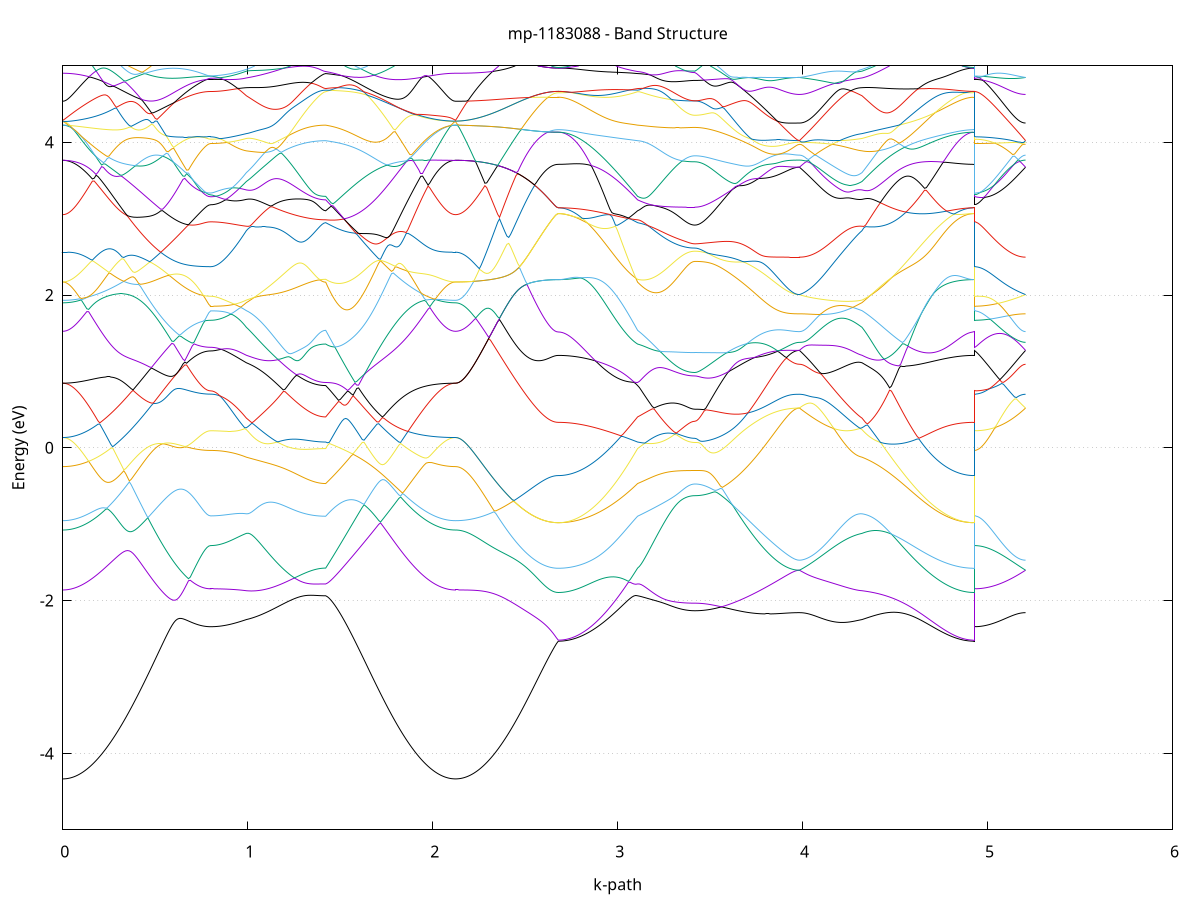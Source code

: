 set title 'mp-1183088 - Band Structure'
set xlabel 'k-path'
set ylabel 'Energy (eV)'
set grid y
set yrange [-5:5]
set terminal png size 800,600
set output 'mp-1183088_bands_gnuplot.png'
plot '-' using 1:2 with lines notitle, '-' using 1:2 with lines notitle, '-' using 1:2 with lines notitle, '-' using 1:2 with lines notitle, '-' using 1:2 with lines notitle, '-' using 1:2 with lines notitle, '-' using 1:2 with lines notitle, '-' using 1:2 with lines notitle, '-' using 1:2 with lines notitle, '-' using 1:2 with lines notitle, '-' using 1:2 with lines notitle, '-' using 1:2 with lines notitle, '-' using 1:2 with lines notitle, '-' using 1:2 with lines notitle, '-' using 1:2 with lines notitle, '-' using 1:2 with lines notitle, '-' using 1:2 with lines notitle, '-' using 1:2 with lines notitle, '-' using 1:2 with lines notitle, '-' using 1:2 with lines notitle, '-' using 1:2 with lines notitle, '-' using 1:2 with lines notitle, '-' using 1:2 with lines notitle, '-' using 1:2 with lines notitle, '-' using 1:2 with lines notitle, '-' using 1:2 with lines notitle, '-' using 1:2 with lines notitle, '-' using 1:2 with lines notitle, '-' using 1:2 with lines notitle, '-' using 1:2 with lines notitle, '-' using 1:2 with lines notitle, '-' using 1:2 with lines notitle, '-' using 1:2 with lines notitle, '-' using 1:2 with lines notitle, '-' using 1:2 with lines notitle, '-' using 1:2 with lines notitle, '-' using 1:2 with lines notitle, '-' using 1:2 with lines notitle, '-' using 1:2 with lines notitle, '-' using 1:2 with lines notitle, '-' using 1:2 with lines notitle, '-' using 1:2 with lines notitle, '-' using 1:2 with lines notitle, '-' using 1:2 with lines notitle, '-' using 1:2 with lines notitle, '-' using 1:2 with lines notitle, '-' using 1:2 with lines notitle, '-' using 1:2 with lines notitle
0.000000 -35.450916
0.009995 -35.450916
0.019989 -35.450816
0.029984 -35.450816
0.039978 -35.450616
0.049973 -35.450516
0.059968 -35.450316
0.069962 -35.450016
0.079957 -35.449716
0.089951 -35.449416
0.099946 -35.449116
0.109941 -35.448716
0.119935 -35.448316
0.129930 -35.447816
0.139924 -35.447316
0.149919 -35.446816
0.159914 -35.446316
0.169908 -35.445716
0.179903 -35.445116
0.189897 -35.444416
0.199892 -35.443816
0.209887 -35.443016
0.219881 -35.442316
0.229876 -35.441516
0.239870 -35.440816
0.249865 -35.439916
0.259860 -35.439116
0.269854 -35.438216
0.279849 -35.437316
0.289843 -35.436416
0.299838 -35.435516
0.309833 -35.434516
0.319827 -35.433516
0.329822 -35.432516
0.339816 -35.431516
0.349811 -35.430516
0.359806 -35.429416
0.369800 -35.428316
0.379795 -35.427216
0.389789 -35.426116
0.399784 -35.425016
0.409779 -35.423916
0.419773 -35.422716
0.429768 -35.421616
0.439762 -35.420416
0.449757 -35.419316
0.459752 -35.418116
0.469746 -35.416916
0.479741 -35.415716
0.489735 -35.414516
0.499730 -35.413416
0.509725 -35.412216
0.519719 -35.411016
0.529714 -35.409816
0.539708 -35.408616
0.549703 -35.407416
0.559698 -35.406216
0.569692 -35.405016
0.579687 -35.403816
0.589681 -35.402616
0.599676 -35.401416
0.609671 -35.400316
0.619665 -35.399116
0.629660 -35.398016
0.639654 -35.396816
0.649649 -35.395716
0.659644 -35.394616
0.669638 -35.393516
0.679633 -35.392416
0.689627 -35.391316
0.699622 -35.390316
0.709617 -35.389316
0.719611 -35.388316
0.729606 -35.387316
0.739600 -35.386416
0.749595 -35.385516
0.759590 -35.384816
0.769584 -35.384116
0.779579 -35.383516
0.789573 -35.383216
0.799568 -35.383016
0.799568 -35.383016
0.809222 -35.383016
0.818877 -35.383016
0.828531 -35.382916
0.838185 -35.383016
0.847839 -35.383116
0.857494 -35.383316
0.867148 -35.383416
0.876802 -35.383616
0.886457 -35.383916
0.896111 -35.384116
0.905765 -35.384416
0.915419 -35.384716
0.925074 -35.385116
0.934728 -35.385416
0.944382 -35.385816
0.954037 -35.386216
0.963691 -35.386616
0.973345 -35.387116
0.982999 -35.387516
0.992654 -35.388016
0.992654 -35.388016
1.002627 -35.388416
1.012600 -35.388816
1.022573 -35.389116
1.032546 -35.389516
1.042520 -35.389816
1.052493 -35.390216
1.062466 -35.390516
1.072439 -35.390816
1.082412 -35.391116
1.092386 -35.391516
1.102359 -35.391816
1.112332 -35.392116
1.122305 -35.392416
1.132279 -35.392716
1.142252 -35.393016
1.152225 -35.393216
1.162198 -35.393516
1.172171 -35.393816
1.182145 -35.394016
1.192118 -35.394316
1.202091 -35.394516
1.212064 -35.394716
1.222037 -35.394916
1.232011 -35.395116
1.241984 -35.395316
1.251957 -35.395516
1.261930 -35.395716
1.271903 -35.395916
1.281877 -35.396016
1.291850 -35.396216
1.301823 -35.396316
1.311796 -35.396416
1.321769 -35.396616
1.331743 -35.396716
1.341716 -35.396816
1.351689 -35.396816
1.361662 -35.396916
1.371635 -35.397016
1.381609 -35.397016
1.391582 -35.397116
1.401555 -35.397116
1.411528 -35.397116
1.421501 -35.397116
1.421501 -35.397116
1.431388 -35.396216
1.441274 -35.395216
1.451160 -35.394216
1.461046 -35.393216
1.470932 -35.393116
1.480818 -35.394316
1.490704 -35.395416
1.500590 -35.396616
1.510476 -35.397816
1.520362 -35.399016
1.530248 -35.400216
1.540135 -35.401416
1.550021 -35.402716
1.559907 -35.403916
1.569793 -35.405116
1.579679 -35.406416
1.589565 -35.407716
1.599451 -35.408916
1.609337 -35.410216
1.619223 -35.411416
1.629109 -35.412716
1.638995 -35.413916
1.648881 -35.415216
1.658768 -35.416416
1.668654 -35.417716
1.678540 -35.418916
1.688426 -35.420116
1.698312 -35.421316
1.708198 -35.422516
1.718084 -35.423716
1.727970 -35.424816
1.737856 -35.426016
1.747742 -35.427116
1.757628 -35.428316
1.767515 -35.429416
1.777401 -35.430416
1.787287 -35.431516
1.797173 -35.432516
1.807059 -35.433616
1.816945 -35.434616
1.826831 -35.435516
1.836717 -35.436516
1.846603 -35.437416
1.856489 -35.438316
1.866375 -35.439216
1.876261 -35.440016
1.886148 -35.440916
1.896034 -35.441716
1.905920 -35.442416
1.915806 -35.443116
1.925692 -35.443916
1.935578 -35.444516
1.945464 -35.445216
1.955350 -35.445816
1.965236 -35.446416
1.975122 -35.446916
1.985008 -35.447416
1.994894 -35.447916
2.004781 -35.448316
2.014667 -35.448716
2.024553 -35.449116
2.034439 -35.449516
2.044325 -35.449816
2.054211 -35.450016
2.064097 -35.450316
2.073983 -35.450516
2.083869 -35.450616
2.093755 -35.450816
2.103641 -35.450816
2.113528 -35.450916
2.123414 -35.450916
2.123414 -35.450916
2.133336 -35.450916
2.143259 -35.450916
2.153182 -35.450816
2.163104 -35.450716
2.173027 -35.450516
2.182950 -35.450316
2.192872 -35.450116
2.202795 -35.449916
2.212718 -35.449616
2.222641 -35.449316
2.232563 -35.448916
2.242486 -35.448516
2.252409 -35.448116
2.262331 -35.447716
2.272254 -35.447216
2.282177 -35.446716
2.292099 -35.446216
2.302022 -35.445716
2.311945 -35.445116
2.321867 -35.444516
2.331790 -35.443916
2.341713 -35.443216
2.351636 -35.442516
2.361558 -35.441816
2.371481 -35.441116
2.381404 -35.440416
2.391326 -35.439616
2.401249 -35.438916
2.411172 -35.438116
2.421094 -35.437316
2.431017 -35.436516
2.440940 -35.435616
2.450863 -35.434816
2.460785 -35.434016
2.470708 -35.433116
2.480631 -35.432316
2.490553 -35.431516
2.500476 -35.430616
2.510399 -35.429816
2.520321 -35.429016
2.530244 -35.428216
2.540167 -35.427416
2.550089 -35.426616
2.560012 -35.425916
2.569935 -35.425216
2.579858 -35.424516
2.589780 -35.423916
2.599703 -35.423316
2.609626 -35.422816
2.619548 -35.422316
2.629471 -35.421916
2.639394 -35.421616
2.649316 -35.421316
2.659239 -35.421116
2.669162 -35.421016
2.679084 -35.421016
2.679084 -35.421016
2.689058 -35.421016
2.699031 -35.420916
2.709004 -35.420816
2.718977 -35.420716
2.728951 -35.420616
2.738924 -35.420516
2.748897 -35.420316
2.758870 -35.420016
2.768843 -35.419816
2.778817 -35.419516
2.788790 -35.419216
2.798763 -35.418916
2.808736 -35.418516
2.818709 -35.418216
2.828683 -35.417716
2.838656 -35.417316
2.848629 -35.416816
2.858602 -35.416416
2.868575 -35.415816
2.878549 -35.415316
2.888522 -35.414716
2.898495 -35.414116
2.908468 -35.413516
2.918441 -35.412916
2.928415 -35.412216
2.938388 -35.411616
2.948361 -35.410916
2.958334 -35.410116
2.968307 -35.409416
2.978281 -35.408616
2.988254 -35.407816
2.998227 -35.407016
3.008200 -35.406216
3.018173 -35.405416
3.028147 -35.404516
3.038120 -35.403616
3.048093 -35.402716
3.058066 -35.401816
3.068040 -35.400916
3.078013 -35.400016
3.087986 -35.399016
3.097959 -35.398116
3.107932 -35.397116
3.107932 -35.397116
3.117918 -35.396716
3.127905 -35.396516
3.137891 -35.396416
3.147877 -35.396416
3.157863 -35.396516
3.167849 -35.396716
3.177835 -35.397016
3.187821 -35.397416
3.197807 -35.397816
3.207794 -35.398216
3.217780 -35.398616
3.227766 -35.399016
3.237752 -35.399416
3.247738 -35.399916
3.257724 -35.400316
3.267710 -35.400616
3.277697 -35.401016
3.287683 -35.401316
3.297669 -35.401716
3.307655 -35.402016
3.317641 -35.402216
3.327627 -35.402516
3.337613 -35.402716
3.347599 -35.402916
3.357586 -35.403116
3.367572 -35.403316
3.377558 -35.403416
3.387544 -35.403516
3.397530 -35.403516
3.407516 -35.403616
3.417502 -35.403616
3.417502 -35.403616
3.427421 -35.403616
3.437340 -35.403616
3.447259 -35.403516
3.457178 -35.403516
3.467097 -35.403416
3.477016 -35.403316
3.486935 -35.403216
3.496854 -35.403016
3.506773 -35.402916
3.516692 -35.402716
3.526611 -35.402516
3.536530 -35.402316
3.546449 -35.402116
3.556368 -35.401816
3.566286 -35.401616
3.576205 -35.401316
3.586124 -35.401016
3.596043 -35.400716
3.605962 -35.400416
3.615881 -35.400016
3.625800 -35.399716
3.635719 -35.399316
3.645638 -35.398916
3.655557 -35.398516
3.665476 -35.398116
3.675395 -35.397716
3.685314 -35.397316
3.695233 -35.396816
3.705152 -35.396316
3.715071 -35.395916
3.724990 -35.395416
3.734909 -35.394916
3.744828 -35.394416
3.754746 -35.393916
3.764665 -35.393316
3.774584 -35.392816
3.784503 -35.392316
3.794422 -35.391716
3.804341 -35.391216
3.814260 -35.390616
3.824179 -35.390016
3.834098 -35.389516
3.844017 -35.388916
3.853936 -35.388316
3.863855 -35.387816
3.873774 -35.387216
3.883693 -35.386616
3.893612 -35.386116
3.903531 -35.385616
3.913450 -35.385116
3.923369 -35.384616
3.933288 -35.384116
3.943206 -35.383716
3.953125 -35.383416
3.963044 -35.383116
3.972963 -35.383016
3.982882 -35.382916
3.982882 -35.382916
3.992833 -35.382916
4.002785 -35.383016
4.012736 -35.383116
4.022687 -35.383216
4.032638 -35.383316
4.042589 -35.383516
4.052541 -35.383716
4.062492 -35.383816
4.072443 -35.384016
4.082394 -35.384216
4.092346 -35.384416
4.102297 -35.384516
4.112248 -35.384716
4.122199 -35.384916
4.132150 -35.385016
4.142102 -35.385216
4.152053 -35.385316
4.162004 -35.385516
4.171955 -35.385616
4.181906 -35.385816
4.191858 -35.385916
4.201809 -35.386016
4.211760 -35.386116
4.221711 -35.386216
4.231662 -35.386416
4.241614 -35.386516
4.251565 -35.386616
4.261516 -35.386816
4.271467 -35.386916
4.281418 -35.387116
4.291370 -35.387316
4.301321 -35.387516
4.311272 -35.387816
4.321223 -35.388016
4.321223 -35.388016
4.331166 -35.388616
4.341108 -35.389116
4.351050 -35.389716
4.360993 -35.390316
4.370935 -35.390916
4.380877 -35.391516
4.390820 -35.392116
4.400762 -35.392816
4.410704 -35.393416
4.420647 -35.394116
4.430589 -35.394816
4.440531 -35.395516
4.450474 -35.396216
4.460416 -35.396916
4.470358 -35.397616
4.480301 -35.398416
4.490243 -35.399116
4.500185 -35.399916
4.510128 -35.400616
4.520070 -35.401316
4.530012 -35.402116
4.539955 -35.402816
4.549897 -35.403616
4.559839 -35.404316
4.569782 -35.405116
4.579724 -35.405816
4.589666 -35.406516
4.599609 -35.407216
4.609551 -35.408016
4.619493 -35.408716
4.629436 -35.409316
4.639378 -35.410016
4.649320 -35.410716
4.659263 -35.411316
4.669205 -35.412016
4.679147 -35.412616
4.689090 -35.413216
4.699032 -35.413816
4.708974 -35.414416
4.718917 -35.414916
4.728859 -35.415516
4.738801 -35.416016
4.748744 -35.416516
4.758686 -35.416916
4.768628 -35.417416
4.778571 -35.417816
4.788513 -35.418216
4.798455 -35.418616
4.808398 -35.418916
4.818340 -35.419316
4.828282 -35.419516
4.838225 -35.419816
4.848167 -35.420116
4.858109 -35.420316
4.868052 -35.420516
4.877994 -35.420616
4.887936 -35.420716
4.897879 -35.420816
4.907821 -35.420916
4.917763 -35.421016
4.927706 -35.421016
4.927706 -35.383016
4.937628 -35.383016
4.947551 -35.383016
4.957474 -35.383016
4.967396 -35.383016
4.977319 -35.383016
4.987242 -35.383016
4.997164 -35.383016
5.007087 -35.383016
5.017010 -35.383016
5.026933 -35.383016
5.036855 -35.383016
5.046778 -35.383016
5.056701 -35.383016
5.066623 -35.383016
5.076546 -35.383016
5.086469 -35.383016
5.096391 -35.383016
5.106314 -35.383016
5.116237 -35.383016
5.126160 -35.383016
5.136082 -35.383016
5.146005 -35.382916
5.155928 -35.382916
5.165850 -35.382916
5.175773 -35.382916
5.185696 -35.382916
5.195618 -35.382916
5.205541 -35.382916
e
0.000000 -35.345516
0.009995 -35.345516
0.019989 -35.345616
0.029984 -35.345616
0.039978 -35.345716
0.049973 -35.345916
0.059968 -35.346016
0.069962 -35.346216
0.079957 -35.346416
0.089951 -35.346716
0.099946 -35.346916
0.109941 -35.347216
0.119935 -35.347616
0.129930 -35.347916
0.139924 -35.348316
0.149919 -35.348716
0.159914 -35.349116
0.169908 -35.349516
0.179903 -35.350016
0.189897 -35.350516
0.199892 -35.351016
0.209887 -35.351516
0.219881 -35.352116
0.229876 -35.352616
0.239870 -35.353216
0.249865 -35.353816
0.259860 -35.354516
0.269854 -35.355116
0.279849 -35.355716
0.289843 -35.356416
0.299838 -35.357116
0.309833 -35.357716
0.319827 -35.358416
0.329822 -35.359116
0.339816 -35.359916
0.349811 -35.360616
0.359806 -35.361316
0.369800 -35.362016
0.379795 -35.362716
0.389789 -35.363516
0.399784 -35.364216
0.409779 -35.364916
0.419773 -35.365716
0.429768 -35.366416
0.439762 -35.367116
0.449757 -35.367816
0.459752 -35.368516
0.469746 -35.369316
0.479741 -35.370016
0.489735 -35.370616
0.499730 -35.371316
0.509725 -35.372016
0.519719 -35.372616
0.529714 -35.373316
0.539708 -35.373916
0.549703 -35.374516
0.559698 -35.375116
0.569692 -35.375716
0.579687 -35.376316
0.589681 -35.376816
0.599676 -35.377316
0.609671 -35.377816
0.619665 -35.378316
0.629660 -35.378816
0.639654 -35.379216
0.649649 -35.379616
0.659644 -35.380016
0.669638 -35.380416
0.679633 -35.380716
0.689627 -35.381116
0.699622 -35.381416
0.709617 -35.381616
0.719611 -35.381916
0.729606 -35.382116
0.739600 -35.382216
0.749595 -35.382416
0.759590 -35.382516
0.769584 -35.382616
0.779579 -35.382716
0.789573 -35.382716
0.799568 -35.382816
0.799568 -35.382816
0.809222 -35.382816
0.818877 -35.382816
0.828531 -35.382916
0.838185 -35.382816
0.847839 -35.382716
0.857494 -35.382616
0.867148 -35.382416
0.876802 -35.382216
0.886457 -35.382016
0.896111 -35.381716
0.905765 -35.381516
0.915419 -35.381216
0.925074 -35.380816
0.934728 -35.380516
0.944382 -35.380116
0.954037 -35.379716
0.963691 -35.379316
0.973345 -35.378916
0.982999 -35.378416
0.992654 -35.378016
0.992654 -35.378016
1.002627 -35.377816
1.012600 -35.377816
1.022573 -35.378116
1.032546 -35.378416
1.042520 -35.378816
1.052493 -35.379216
1.062466 -35.379616
1.072439 -35.380016
1.082412 -35.380416
1.092386 -35.380816
1.102359 -35.381116
1.112332 -35.381516
1.122305 -35.381916
1.132279 -35.382316
1.142252 -35.382616
1.152225 -35.383016
1.162198 -35.383316
1.172171 -35.383616
1.182145 -35.384016
1.192118 -35.384316
1.202091 -35.384616
1.212064 -35.384816
1.222037 -35.385116
1.232011 -35.385416
1.241984 -35.385616
1.251957 -35.385916
1.261930 -35.386116
1.271903 -35.386316
1.281877 -35.386516
1.291850 -35.386716
1.301823 -35.386916
1.311796 -35.387016
1.321769 -35.387216
1.331743 -35.387316
1.341716 -35.387416
1.351689 -35.387516
1.361662 -35.387616
1.371635 -35.387716
1.381609 -35.387816
1.391582 -35.387816
1.401555 -35.387816
1.411528 -35.387916
1.421501 -35.387916
1.421501 -35.387916
1.431388 -35.388916
1.441274 -35.389916
1.451160 -35.391016
1.461046 -35.392016
1.470932 -35.392216
1.480818 -35.391216
1.490704 -35.390216
1.500590 -35.389116
1.510476 -35.388116
1.520362 -35.387116
1.530248 -35.386016
1.540135 -35.385016
1.550021 -35.384016
1.559907 -35.382916
1.569793 -35.381916
1.579679 -35.380916
1.589565 -35.379816
1.599451 -35.378816
1.609337 -35.377816
1.619223 -35.376816
1.629109 -35.375716
1.638995 -35.374716
1.648881 -35.373716
1.658768 -35.372716
1.668654 -35.371716
1.678540 -35.370716
1.688426 -35.369816
1.698312 -35.368816
1.708198 -35.367916
1.718084 -35.366916
1.727970 -35.366016
1.737856 -35.365116
1.747742 -35.364216
1.757628 -35.363316
1.767515 -35.362416
1.777401 -35.361616
1.787287 -35.360716
1.797173 -35.359916
1.807059 -35.359116
1.816945 -35.358316
1.826831 -35.357616
1.836717 -35.356816
1.846603 -35.356116
1.856489 -35.355416
1.866375 -35.354716
1.876261 -35.354016
1.886148 -35.353416
1.896034 -35.352816
1.905920 -35.352216
1.915806 -35.351616
1.925692 -35.351016
1.935578 -35.350516
1.945464 -35.350016
1.955350 -35.349516
1.965236 -35.349116
1.975122 -35.348716
1.985008 -35.348316
1.994894 -35.347916
2.004781 -35.347516
2.014667 -35.347216
2.024553 -35.346916
2.034439 -35.346716
2.044325 -35.346416
2.054211 -35.346216
2.064097 -35.346016
2.073983 -35.345916
2.083869 -35.345716
2.093755 -35.345616
2.103641 -35.345616
2.113528 -35.345516
2.123414 -35.345516
2.123414 -35.345516
2.133336 -35.345516
2.143259 -35.345516
2.153182 -35.345516
2.163104 -35.345516
2.173027 -35.345616
2.182950 -35.345816
2.192872 -35.346116
2.202795 -35.346316
2.212718 -35.346616
2.222641 -35.346916
2.232563 -35.347316
2.242486 -35.347716
2.252409 -35.348116
2.262331 -35.348516
2.272254 -35.349016
2.282177 -35.349516
2.292099 -35.350016
2.302022 -35.350616
2.311945 -35.351216
2.321867 -35.351816
2.331790 -35.352416
2.341713 -35.353116
2.351636 -35.353816
2.361558 -35.354516
2.371481 -35.355216
2.381404 -35.356016
2.391326 -35.356816
2.401249 -35.357516
2.411172 -35.358316
2.421094 -35.359216
2.431017 -35.360016
2.440940 -35.360816
2.450863 -35.361716
2.460785 -35.362516
2.470708 -35.363416
2.480631 -35.364216
2.490553 -35.365116
2.500476 -35.365916
2.510399 -35.366816
2.520321 -35.367616
2.530244 -35.368416
2.540167 -35.369216
2.550089 -35.370016
2.560012 -35.370716
2.569935 -35.371416
2.579858 -35.372116
2.589780 -35.372716
2.599703 -35.373316
2.609626 -35.373816
2.619548 -35.374316
2.629471 -35.374716
2.639394 -35.375116
2.649316 -35.375316
2.659239 -35.375516
2.669162 -35.375716
2.679084 -35.375716
2.679084 -35.375716
2.689058 -35.375716
2.699031 -35.375716
2.709004 -35.375716
2.718977 -35.375716
2.728951 -35.375716
2.738924 -35.375716
2.748897 -35.375716
2.758870 -35.375716
2.768843 -35.375716
2.778817 -35.375716
2.788790 -35.375716
2.798763 -35.375716
2.808736 -35.375816
2.818709 -35.375816
2.828683 -35.375816
2.838656 -35.375916
2.848629 -35.375916
2.858602 -35.376016
2.868575 -35.376116
2.878549 -35.376216
2.888522 -35.376316
2.898495 -35.376416
2.908468 -35.376616
2.918441 -35.376816
2.928415 -35.377016
2.938388 -35.377216
2.948361 -35.377516
2.958334 -35.377816
2.968307 -35.378216
2.978281 -35.378616
2.988254 -35.379016
2.998227 -35.379516
3.008200 -35.380016
3.018173 -35.380616
3.028147 -35.381216
3.038120 -35.381916
3.048093 -35.382616
3.058066 -35.383416
3.068040 -35.384216
3.078013 -35.385116
3.087986 -35.386016
3.097959 -35.386916
3.107932 -35.387916
3.107932 -35.387916
3.117918 -35.388316
3.127905 -35.388516
3.137891 -35.388716
3.147877 -35.388716
3.157863 -35.388716
3.167849 -35.388516
3.177835 -35.388216
3.187821 -35.387916
3.197807 -35.387616
3.207794 -35.387316
3.217780 -35.386916
3.227766 -35.386616
3.237752 -35.386316
3.247738 -35.386016
3.257724 -35.385616
3.267710 -35.385416
3.277697 -35.385116
3.287683 -35.384816
3.297669 -35.384616
3.307655 -35.384416
3.317641 -35.384216
3.327627 -35.384016
3.337613 -35.383816
3.347599 -35.383716
3.357586 -35.383616
3.367572 -35.383516
3.377558 -35.383416
3.387544 -35.383316
3.397530 -35.383316
3.407516 -35.383216
3.417502 -35.383216
3.417502 -35.383216
3.427421 -35.383216
3.437340 -35.383216
3.447259 -35.383216
3.457178 -35.383216
3.467097 -35.383216
3.477016 -35.383216
3.486935 -35.383216
3.496854 -35.383216
3.506773 -35.383216
3.516692 -35.383216
3.526611 -35.383216
3.536530 -35.383216
3.546449 -35.383216
3.556368 -35.383216
3.566286 -35.383216
3.576205 -35.383216
3.586124 -35.383216
3.596043 -35.383216
3.605962 -35.383216
3.615881 -35.383116
3.625800 -35.383116
3.635719 -35.383116
3.645638 -35.383116
3.655557 -35.383116
3.665476 -35.383116
3.675395 -35.383116
3.685314 -35.383116
3.695233 -35.383116
3.705152 -35.383116
3.715071 -35.383116
3.724990 -35.383016
3.734909 -35.383016
3.744828 -35.383016
3.754746 -35.383016
3.764665 -35.383016
3.774584 -35.383016
3.784503 -35.383016
3.794422 -35.383016
3.804341 -35.383016
3.814260 -35.383016
3.824179 -35.383016
3.834098 -35.383016
3.844017 -35.383016
3.853936 -35.382916
3.863855 -35.382916
3.873774 -35.382916
3.883693 -35.382916
3.893612 -35.382916
3.903531 -35.382916
3.913450 -35.382916
3.923369 -35.382916
3.933288 -35.382916
3.943206 -35.382916
3.953125 -35.382916
3.963044 -35.382916
3.972963 -35.382916
3.982882 -35.382916
3.982882 -35.382916
3.992833 -35.382916
4.002785 -35.382916
4.012736 -35.382916
4.022687 -35.382916
4.032638 -35.382816
4.042589 -35.382816
4.052541 -35.382716
4.062492 -35.382716
4.072443 -35.382616
4.082394 -35.382516
4.092346 -35.382416
4.102297 -35.382316
4.112248 -35.382216
4.122199 -35.382116
4.132150 -35.382016
4.142102 -35.381816
4.152053 -35.381716
4.162004 -35.381516
4.171955 -35.381416
4.181906 -35.381216
4.191858 -35.381016
4.201809 -35.380816
4.211760 -35.380616
4.221711 -35.380416
4.231662 -35.380216
4.241614 -35.380016
4.251565 -35.379816
4.261516 -35.379516
4.271467 -35.379316
4.281418 -35.379016
4.291370 -35.378816
4.301321 -35.378516
4.311272 -35.378216
4.321223 -35.378016
4.321223 -35.378016
4.331166 -35.377416
4.341108 -35.376916
4.351050 -35.376416
4.360993 -35.375816
4.370935 -35.375316
4.380877 -35.375316
4.390820 -35.375316
4.400762 -35.375316
4.410704 -35.375316
4.420647 -35.375316
4.430589 -35.375316
4.440531 -35.375316
4.450474 -35.375416
4.460416 -35.375416
4.470358 -35.375416
4.480301 -35.375416
4.490243 -35.375416
4.500185 -35.375416
4.510128 -35.375416
4.520070 -35.375416
4.530012 -35.375416
4.539955 -35.375516
4.549897 -35.375516
4.559839 -35.375516
4.569782 -35.375516
4.579724 -35.375516
4.589666 -35.375516
4.599609 -35.375516
4.609551 -35.375516
4.619493 -35.375516
4.629436 -35.375516
4.639378 -35.375616
4.649320 -35.375616
4.659263 -35.375616
4.669205 -35.375616
4.679147 -35.375616
4.689090 -35.375616
4.699032 -35.375616
4.708974 -35.375616
4.718917 -35.375616
4.728859 -35.375616
4.738801 -35.375616
4.748744 -35.375616
4.758686 -35.375616
4.768628 -35.375716
4.778571 -35.375716
4.788513 -35.375716
4.798455 -35.375716
4.808398 -35.375716
4.818340 -35.375716
4.828282 -35.375716
4.838225 -35.375716
4.848167 -35.375716
4.858109 -35.375716
4.868052 -35.375716
4.877994 -35.375716
4.887936 -35.375716
4.897879 -35.375716
4.907821 -35.375716
4.917763 -35.375716
4.927706 -35.375716
4.927706 -35.382816
4.937628 -35.382816
4.947551 -35.382816
4.957474 -35.382816
4.967396 -35.382816
4.977319 -35.382816
4.987242 -35.382816
4.997164 -35.382816
5.007087 -35.382816
5.017010 -35.382816
5.026933 -35.382816
5.036855 -35.382816
5.046778 -35.382816
5.056701 -35.382816
5.066623 -35.382816
5.076546 -35.382816
5.086469 -35.382816
5.096391 -35.382816
5.106314 -35.382816
5.116237 -35.382816
5.126160 -35.382816
5.136082 -35.382916
5.146005 -35.382916
5.155928 -35.382916
5.165850 -35.382916
5.175773 -35.382916
5.185696 -35.382916
5.195618 -35.382916
5.205541 -35.382916
e
0.000000 -35.345216
0.009995 -35.345216
0.019989 -35.345216
0.029984 -35.345316
0.039978 -35.345316
0.049973 -35.345316
0.059968 -35.345416
0.069962 -35.345416
0.079957 -35.345516
0.089951 -35.345516
0.099946 -35.345616
0.109941 -35.345716
0.119935 -35.345816
0.129930 -35.345916
0.139924 -35.346016
0.149919 -35.346116
0.159914 -35.346316
0.169908 -35.346416
0.179903 -35.346616
0.189897 -35.346716
0.199892 -35.346916
0.209887 -35.347016
0.219881 -35.347216
0.229876 -35.347416
0.239870 -35.347616
0.249865 -35.347816
0.259860 -35.348016
0.269854 -35.348316
0.279849 -35.348516
0.289843 -35.348816
0.299838 -35.349016
0.309833 -35.349316
0.319827 -35.349616
0.329822 -35.349916
0.339816 -35.350216
0.349811 -35.350516
0.359806 -35.350816
0.369800 -35.351116
0.379795 -35.351516
0.389789 -35.351916
0.399784 -35.352216
0.409779 -35.352616
0.419773 -35.353016
0.429768 -35.353416
0.439762 -35.353816
0.449757 -35.354316
0.459752 -35.354716
0.469746 -35.355216
0.479741 -35.355616
0.489735 -35.356116
0.499730 -35.356616
0.509725 -35.357116
0.519719 -35.357716
0.529714 -35.358216
0.539708 -35.358716
0.549703 -35.359316
0.559698 -35.359916
0.569692 -35.360516
0.579687 -35.361116
0.589681 -35.361716
0.599676 -35.362316
0.609671 -35.363016
0.619665 -35.363616
0.629660 -35.364316
0.639654 -35.365016
0.649649 -35.365716
0.659644 -35.366416
0.669638 -35.367116
0.679633 -35.367916
0.689627 -35.368616
0.699622 -35.369316
0.709617 -35.370116
0.719611 -35.370816
0.729606 -35.371616
0.739600 -35.372316
0.749595 -35.373016
0.759590 -35.373716
0.769584 -35.374216
0.779579 -35.374716
0.789573 -35.375016
0.799568 -35.375116
0.799568 -35.375116
0.809222 -35.375116
0.818877 -35.375116
0.828531 -35.375116
0.838185 -35.375116
0.847839 -35.375116
0.857494 -35.375116
0.867148 -35.375116
0.876802 -35.375116
0.886457 -35.375216
0.896111 -35.375216
0.905765 -35.375216
0.915419 -35.375216
0.925074 -35.375216
0.934728 -35.375216
0.944382 -35.375216
0.954037 -35.375216
0.963691 -35.375216
0.973345 -35.375216
0.982999 -35.375216
0.992654 -35.375216
0.992654 -35.375216
1.002627 -35.375116
1.012600 -35.374716
1.022573 -35.374116
1.032546 -35.373416
1.042520 -35.372716
1.052493 -35.372016
1.062466 -35.371316
1.072439 -35.370616
1.082412 -35.369916
1.092386 -35.369216
1.102359 -35.368516
1.112332 -35.367916
1.122305 -35.367216
1.132279 -35.366616
1.142252 -35.366016
1.152225 -35.365416
1.162198 -35.364816
1.172171 -35.364216
1.182145 -35.363716
1.192118 -35.363116
1.202091 -35.362616
1.212064 -35.362116
1.222037 -35.361716
1.232011 -35.361216
1.241984 -35.360816
1.251957 -35.360416
1.261930 -35.360016
1.271903 -35.359616
1.281877 -35.359316
1.291850 -35.359016
1.301823 -35.358716
1.311796 -35.358416
1.321769 -35.358216
1.331743 -35.357916
1.341716 -35.357716
1.351689 -35.357516
1.361662 -35.357416
1.371635 -35.357316
1.381609 -35.357116
1.391582 -35.357116
1.401555 -35.357016
1.411528 -35.357016
1.421501 -35.357016
1.421501 -35.357016
1.431388 -35.356916
1.441274 -35.356816
1.451160 -35.356816
1.461046 -35.356716
1.470932 -35.356616
1.480818 -35.356416
1.490704 -35.356316
1.500590 -35.356116
1.510476 -35.355916
1.520362 -35.355816
1.530248 -35.355616
1.540135 -35.355416
1.550021 -35.355216
1.559907 -35.354916
1.569793 -35.354716
1.579679 -35.354516
1.589565 -35.354316
1.599451 -35.354016
1.609337 -35.353816
1.619223 -35.353516
1.629109 -35.353316
1.638995 -35.353116
1.648881 -35.352816
1.658768 -35.352616
1.668654 -35.352316
1.678540 -35.352116
1.688426 -35.351816
1.698312 -35.351616
1.708198 -35.351316
1.718084 -35.351116
1.727970 -35.350816
1.737856 -35.350616
1.747742 -35.350316
1.757628 -35.350116
1.767515 -35.349916
1.777401 -35.349616
1.787287 -35.349416
1.797173 -35.349216
1.807059 -35.349016
1.816945 -35.348816
1.826831 -35.348616
1.836717 -35.348316
1.846603 -35.348116
1.856489 -35.348016
1.866375 -35.347816
1.876261 -35.347616
1.886148 -35.347416
1.896034 -35.347216
1.905920 -35.347116
1.915806 -35.346916
1.925692 -35.346816
1.935578 -35.346616
1.945464 -35.346516
1.955350 -35.346316
1.965236 -35.346216
1.975122 -35.346116
1.985008 -35.346016
1.994894 -35.345916
2.004781 -35.345816
2.014667 -35.345716
2.024553 -35.345616
2.034439 -35.345516
2.044325 -35.345516
2.054211 -35.345416
2.064097 -35.345416
2.073983 -35.345316
2.083869 -35.345316
2.093755 -35.345316
2.103641 -35.345216
2.113528 -35.345216
2.123414 -35.345216
2.123414 -35.345216
2.133336 -35.345216
2.143259 -35.345316
2.153182 -35.345416
2.163104 -35.345516
2.173027 -35.345516
2.182950 -35.345516
2.192872 -35.345516
2.202795 -35.345516
2.212718 -35.345516
2.222641 -35.345516
2.232563 -35.345516
2.242486 -35.345516
2.252409 -35.345516
2.262331 -35.345516
2.272254 -35.345516
2.282177 -35.345516
2.292099 -35.345616
2.302022 -35.345616
2.311945 -35.345616
2.321867 -35.345616
2.331790 -35.345616
2.341713 -35.345616
2.351636 -35.345616
2.361558 -35.345616
2.371481 -35.345616
2.381404 -35.345616
2.391326 -35.345616
2.401249 -35.345616
2.411172 -35.345616
2.421094 -35.345616
2.431017 -35.345616
2.440940 -35.345616
2.450863 -35.345616
2.460785 -35.345616
2.470708 -35.345616
2.480631 -35.345616
2.490553 -35.345616
2.500476 -35.345716
2.510399 -35.345716
2.520321 -35.345716
2.530244 -35.345716
2.540167 -35.345716
2.550089 -35.345716
2.560012 -35.345716
2.569935 -35.345716
2.579858 -35.345716
2.589780 -35.345716
2.599703 -35.345716
2.609626 -35.345716
2.619548 -35.345716
2.629471 -35.345716
2.639394 -35.345716
2.649316 -35.345716
2.659239 -35.345716
2.669162 -35.345716
2.679084 -35.345716
2.679084 -35.345716
2.689058 -35.345716
2.699031 -35.345816
2.709004 -35.345816
2.718977 -35.345916
2.728951 -35.346116
2.738924 -35.346216
2.748897 -35.346416
2.758870 -35.346616
2.768843 -35.346816
2.778817 -35.347116
2.788790 -35.347416
2.798763 -35.347716
2.808736 -35.348016
2.818709 -35.348416
2.828683 -35.348716
2.838656 -35.349116
2.848629 -35.349516
2.858602 -35.349916
2.868575 -35.350416
2.878549 -35.350816
2.888522 -35.351216
2.898495 -35.351716
2.908468 -35.352116
2.918441 -35.352616
2.928415 -35.353016
2.938388 -35.353416
2.948361 -35.353816
2.958334 -35.354216
2.968307 -35.354616
2.978281 -35.355016
2.988254 -35.355316
2.998227 -35.355616
3.008200 -35.355916
3.018173 -35.356116
3.028147 -35.356316
3.038120 -35.356516
3.048093 -35.356716
3.058066 -35.356816
3.068040 -35.356916
3.078013 -35.356916
3.087986 -35.357016
3.097959 -35.357016
3.107932 -35.356916
3.107932 -35.357016
3.117918 -35.356916
3.127905 -35.356916
3.137891 -35.356916
3.147877 -35.356816
3.157863 -35.356816
3.167849 -35.356716
3.177835 -35.356716
3.187821 -35.356616
3.197807 -35.356516
3.207794 -35.356416
3.217780 -35.356316
3.227766 -35.356216
3.237752 -35.356116
3.247738 -35.356016
3.257724 -35.355916
3.267710 -35.355816
3.277697 -35.355816
3.287683 -35.355716
3.297669 -35.355616
3.307655 -35.355516
3.317641 -35.355416
3.327627 -35.355316
3.337613 -35.355216
3.347599 -35.355216
3.357586 -35.355116
3.367572 -35.355116
3.377558 -35.355016
3.387544 -35.355016
3.397530 -35.355016
3.407516 -35.354916
3.417502 -35.354916
3.417502 -35.354916
3.427421 -35.355016
3.437340 -35.355016
3.447259 -35.355016
3.457178 -35.355116
3.467097 -35.355216
3.477016 -35.355316
3.486935 -35.355416
3.496854 -35.355516
3.506773 -35.355716
3.516692 -35.355816
3.526611 -35.356016
3.536530 -35.356216
3.546449 -35.356416
3.556368 -35.356616
3.566286 -35.356916
3.576205 -35.357216
3.586124 -35.357416
3.596043 -35.357716
3.605962 -35.358016
3.615881 -35.358416
3.625800 -35.358716
3.635719 -35.359116
3.645638 -35.359416
3.655557 -35.359816
3.665476 -35.360216
3.675395 -35.360616
3.685314 -35.361116
3.695233 -35.361516
3.705152 -35.361916
3.715071 -35.362416
3.724990 -35.362916
3.734909 -35.363416
3.744828 -35.363916
3.754746 -35.364416
3.764665 -35.364916
3.774584 -35.365416
3.784503 -35.365916
3.794422 -35.366516
3.804341 -35.367016
3.814260 -35.367516
3.824179 -35.368116
3.834098 -35.368716
3.844017 -35.369216
3.853936 -35.369816
3.863855 -35.370316
3.873774 -35.370916
3.883693 -35.371416
3.893612 -35.372016
3.903531 -35.372516
3.913450 -35.373016
3.923369 -35.373516
3.933288 -35.373916
3.943206 -35.374316
3.953125 -35.374716
3.963044 -35.374916
3.972963 -35.375116
3.982882 -35.375116
3.982882 -35.375116
3.992833 -35.375116
4.002785 -35.375116
4.012736 -35.375016
4.022687 -35.374916
4.032638 -35.374816
4.042589 -35.374716
4.052541 -35.374616
4.062492 -35.374516
4.072443 -35.374416
4.082394 -35.374316
4.092346 -35.374216
4.102297 -35.374116
4.112248 -35.374016
4.122199 -35.374016
4.132150 -35.374016
4.142102 -35.374016
4.152053 -35.374016
4.162004 -35.374016
4.171955 -35.374016
4.181906 -35.374116
4.191858 -35.374116
4.201809 -35.374216
4.211760 -35.374316
4.221711 -35.374416
4.231662 -35.374516
4.241614 -35.374616
4.251565 -35.374716
4.261516 -35.374816
4.271467 -35.374916
4.281418 -35.375016
4.291370 -35.375116
4.301321 -35.375216
4.311272 -35.375216
4.321223 -35.375216
4.321223 -35.375216
4.331166 -35.375216
4.341108 -35.375216
4.351050 -35.375216
4.360993 -35.375316
4.370935 -35.375216
4.380877 -35.374616
4.390820 -35.374016
4.400762 -35.373416
4.410704 -35.372716
4.420647 -35.372116
4.430589 -35.371416
4.440531 -35.370716
4.450474 -35.370016
4.460416 -35.369316
4.470358 -35.368616
4.480301 -35.367916
4.490243 -35.367216
4.500185 -35.366516
4.510128 -35.365716
4.520070 -35.365016
4.530012 -35.364316
4.539955 -35.363616
4.549897 -35.362816
4.559839 -35.362116
4.569782 -35.361416
4.579724 -35.360716
4.589666 -35.359916
4.599609 -35.359216
4.609551 -35.358516
4.619493 -35.357916
4.629436 -35.357216
4.639378 -35.356516
4.649320 -35.355816
4.659263 -35.355216
4.669205 -35.354616
4.679147 -35.354016
4.689090 -35.353416
4.699032 -35.352816
4.708974 -35.352216
4.718917 -35.351716
4.728859 -35.351116
4.738801 -35.350616
4.748744 -35.350216
4.758686 -35.349716
4.768628 -35.349216
4.778571 -35.348816
4.788513 -35.348416
4.798455 -35.348116
4.808398 -35.347716
4.818340 -35.347416
4.828282 -35.347116
4.838225 -35.346816
4.848167 -35.346616
4.858109 -35.346416
4.868052 -35.346216
4.877994 -35.346116
4.887936 -35.345916
4.897879 -35.345816
4.907821 -35.345816
4.917763 -35.345716
4.927706 -35.345716
4.927706 -35.375116
4.937628 -35.375116
4.947551 -35.375116
4.957474 -35.375116
4.967396 -35.375116
4.977319 -35.375116
4.987242 -35.375116
4.997164 -35.375116
5.007087 -35.375116
5.017010 -35.375116
5.026933 -35.375116
5.036855 -35.375116
5.046778 -35.375116
5.056701 -35.375116
5.066623 -35.375116
5.076546 -35.375116
5.086469 -35.375116
5.096391 -35.375116
5.106314 -35.375116
5.116237 -35.375116
5.126160 -35.375116
5.136082 -35.375116
5.146005 -35.375116
5.155928 -35.375116
5.165850 -35.375116
5.175773 -35.375116
5.185696 -35.375116
5.195618 -35.375116
5.205541 -35.375116
e
0.000000 -22.761816
0.009995 -22.761816
0.019989 -22.761816
0.029984 -22.761816
0.039978 -22.761816
0.049973 -22.761816
0.059968 -22.761816
0.069962 -22.761816
0.079957 -22.761816
0.089951 -22.761816
0.099946 -22.761816
0.109941 -22.761816
0.119935 -22.761816
0.129930 -22.761816
0.139924 -22.761716
0.149919 -22.761716
0.159914 -22.761716
0.169908 -22.761716
0.179903 -22.761716
0.189897 -22.761716
0.199892 -22.761716
0.209887 -22.761716
0.219881 -22.761716
0.229876 -22.761716
0.239870 -22.761716
0.249865 -22.761616
0.259860 -22.761616
0.269854 -22.761616
0.279849 -22.761616
0.289843 -22.761616
0.299838 -22.761616
0.309833 -22.761616
0.319827 -22.761616
0.329822 -22.761516
0.339816 -22.761516
0.349811 -22.761516
0.359806 -22.761516
0.369800 -22.761516
0.379795 -22.761516
0.389789 -22.761516
0.399784 -22.761416
0.409779 -22.761416
0.419773 -22.761416
0.429768 -22.761416
0.439762 -22.761416
0.449757 -22.761416
0.459752 -22.761416
0.469746 -22.761416
0.479741 -22.761316
0.489735 -22.761316
0.499730 -22.761316
0.509725 -22.761316
0.519719 -22.761316
0.529714 -22.761316
0.539708 -22.761316
0.549703 -22.761316
0.559698 -22.761316
0.569692 -22.761216
0.579687 -22.761216
0.589681 -22.761216
0.599676 -22.761216
0.609671 -22.761216
0.619665 -22.761216
0.629660 -22.761216
0.639654 -22.761216
0.649649 -22.761216
0.659644 -22.761216
0.669638 -22.761216
0.679633 -22.761216
0.689627 -22.761216
0.699622 -22.761116
0.709617 -22.761116
0.719611 -22.761116
0.729606 -22.761116
0.739600 -22.761116
0.749595 -22.761116
0.759590 -22.761116
0.769584 -22.761116
0.779579 -22.761116
0.789573 -22.761116
0.799568 -22.761116
0.799568 -22.761116
0.809222 -22.761116
0.818877 -22.761116
0.828531 -22.761116
0.838185 -22.761116
0.847839 -22.761116
0.857494 -22.761116
0.867148 -22.761116
0.876802 -22.761116
0.886457 -22.761116
0.896111 -22.761116
0.905765 -22.761016
0.915419 -22.761016
0.925074 -22.761016
0.934728 -22.761016
0.944382 -22.761016
0.954037 -22.761016
0.963691 -22.760916
0.973345 -22.760916
0.982999 -22.760916
0.992654 -22.760916
0.992654 -22.760916
1.002627 -22.760816
1.012600 -22.760816
1.022573 -22.760816
1.032546 -22.760816
1.042520 -22.760816
1.052493 -22.760716
1.062466 -22.760716
1.072439 -22.760716
1.082412 -22.760716
1.092386 -22.760716
1.102359 -22.760616
1.112332 -22.760616
1.122305 -22.760616
1.132279 -22.760616
1.142252 -22.760616
1.152225 -22.760616
1.162198 -22.760516
1.172171 -22.760516
1.182145 -22.760516
1.192118 -22.760516
1.202091 -22.760516
1.212064 -22.760516
1.222037 -22.760416
1.232011 -22.760416
1.241984 -22.760416
1.251957 -22.760416
1.261930 -22.760416
1.271903 -22.760416
1.281877 -22.760416
1.291850 -22.760416
1.301823 -22.760316
1.311796 -22.760316
1.321769 -22.760316
1.331743 -22.760316
1.341716 -22.760316
1.351689 -22.760316
1.361662 -22.760316
1.371635 -22.760316
1.381609 -22.760316
1.391582 -22.760316
1.401555 -22.760316
1.411528 -22.760316
1.421501 -22.760316
1.421501 -22.760316
1.431388 -22.760316
1.441274 -22.760416
1.451160 -22.760416
1.461046 -22.760416
1.470932 -22.760516
1.480818 -22.760516
1.490704 -22.760516
1.500590 -22.760616
1.510476 -22.760616
1.520362 -22.760616
1.530248 -22.760716
1.540135 -22.760716
1.550021 -22.760816
1.559907 -22.760816
1.569793 -22.760816
1.579679 -22.760916
1.589565 -22.760916
1.599451 -22.760916
1.609337 -22.761016
1.619223 -22.761016
1.629109 -22.761016
1.638995 -22.761116
1.648881 -22.761116
1.658768 -22.761116
1.668654 -22.761116
1.678540 -22.761216
1.688426 -22.761216
1.698312 -22.761216
1.708198 -22.761316
1.718084 -22.761316
1.727970 -22.761316
1.737856 -22.761316
1.747742 -22.761416
1.757628 -22.761416
1.767515 -22.761416
1.777401 -22.761416
1.787287 -22.761516
1.797173 -22.761516
1.807059 -22.761516
1.816945 -22.761516
1.826831 -22.761516
1.836717 -22.761616
1.846603 -22.761616
1.856489 -22.761616
1.866375 -22.761616
1.876261 -22.761616
1.886148 -22.761616
1.896034 -22.761616
1.905920 -22.761716
1.915806 -22.761716
1.925692 -22.761716
1.935578 -22.761716
1.945464 -22.761716
1.955350 -22.761716
1.965236 -22.761716
1.975122 -22.761716
1.985008 -22.761716
1.994894 -22.761816
2.004781 -22.761816
2.014667 -22.761816
2.024553 -22.761816
2.034439 -22.761816
2.044325 -22.761816
2.054211 -22.761816
2.064097 -22.761816
2.073983 -22.761816
2.083869 -22.761816
2.093755 -22.761816
2.103641 -22.761816
2.113528 -22.761816
2.123414 -22.761816
2.123414 -22.761816
2.133336 -22.761816
2.143259 -22.761816
2.153182 -22.761816
2.163104 -22.761816
2.173027 -22.761816
2.182950 -22.761716
2.192872 -22.761716
2.202795 -22.761716
2.212718 -22.761616
2.222641 -22.761616
2.232563 -22.761616
2.242486 -22.761516
2.252409 -22.761516
2.262331 -22.761416
2.272254 -22.761416
2.282177 -22.761316
2.292099 -22.761316
2.302022 -22.761216
2.311945 -22.761216
2.321867 -22.761116
2.331790 -22.761016
2.341713 -22.761016
2.351636 -22.760916
2.361558 -22.760816
2.371481 -22.760816
2.381404 -22.760716
2.391326 -22.760616
2.401249 -22.760516
2.411172 -22.760516
2.421094 -22.760416
2.431017 -22.760316
2.440940 -22.760316
2.450863 -22.760216
2.460785 -22.760116
2.470708 -22.760116
2.480631 -22.760016
2.490553 -22.759916
2.500476 -22.759916
2.510399 -22.759816
2.520321 -22.759816
2.530244 -22.759716
2.540167 -22.759716
2.550089 -22.759616
2.560012 -22.759616
2.569935 -22.759516
2.579858 -22.759516
2.589780 -22.759416
2.599703 -22.759416
2.609626 -22.759416
2.619548 -22.759416
2.629471 -22.759316
2.639394 -22.759316
2.649316 -22.759316
2.659239 -22.759316
2.669162 -22.759316
2.679084 -22.759316
2.679084 -22.759316
2.689058 -22.759316
2.699031 -22.759316
2.709004 -22.759316
2.718977 -22.759316
2.728951 -22.759316
2.738924 -22.759316
2.748897 -22.759316
2.758870 -22.759316
2.768843 -22.759316
2.778817 -22.759416
2.788790 -22.759416
2.798763 -22.759416
2.808736 -22.759416
2.818709 -22.759416
2.828683 -22.759416
2.838656 -22.759516
2.848629 -22.759516
2.858602 -22.759516
2.868575 -22.759516
2.878549 -22.759516
2.888522 -22.759616
2.898495 -22.759616
2.908468 -22.759616
2.918441 -22.759616
2.928415 -22.759716
2.938388 -22.759716
2.948361 -22.759716
2.958334 -22.759816
2.968307 -22.759816
2.978281 -22.759816
2.988254 -22.759916
2.998227 -22.759916
3.008200 -22.759916
3.018173 -22.760016
3.028147 -22.760016
3.038120 -22.760016
3.048093 -22.760116
3.058066 -22.760116
3.068040 -22.760116
3.078013 -22.760216
3.087986 -22.760216
3.097959 -22.760216
3.107932 -22.760316
3.107932 -22.760316
3.117918 -22.760316
3.127905 -22.760316
3.137891 -22.760316
3.147877 -22.760416
3.157863 -22.760416
3.167849 -22.760416
3.177835 -22.760416
3.187821 -22.760516
3.197807 -22.760516
3.207794 -22.760516
3.217780 -22.760516
3.227766 -22.760616
3.237752 -22.760616
3.247738 -22.760616
3.257724 -22.760616
3.267710 -22.760716
3.277697 -22.760716
3.287683 -22.760716
3.297669 -22.760716
3.307655 -22.760716
3.317641 -22.760816
3.327627 -22.760816
3.337613 -22.760816
3.347599 -22.760816
3.357586 -22.760816
3.367572 -22.760816
3.377558 -22.760816
3.387544 -22.760816
3.397530 -22.760816
3.407516 -22.760916
3.417502 -22.760916
3.417502 -22.760916
3.427421 -22.760916
3.437340 -22.760916
3.447259 -22.760916
3.457178 -22.760916
3.467097 -22.760916
3.477016 -22.760916
3.486935 -22.760916
3.496854 -22.760916
3.506773 -22.760916
3.516692 -22.760916
3.526611 -22.760916
3.536530 -22.760916
3.546449 -22.760916
3.556368 -22.760916
3.566286 -22.760916
3.576205 -22.760916
3.586124 -22.760916
3.596043 -22.760916
3.605962 -22.760916
3.615881 -22.760916
3.625800 -22.760916
3.635719 -22.760916
3.645638 -22.761016
3.655557 -22.761016
3.665476 -22.761016
3.675395 -22.761016
3.685314 -22.761016
3.695233 -22.761016
3.705152 -22.761016
3.715071 -22.761016
3.724990 -22.761016
3.734909 -22.761016
3.744828 -22.761016
3.754746 -22.761016
3.764665 -22.761016
3.774584 -22.761016
3.784503 -22.761116
3.794422 -22.761116
3.804341 -22.761116
3.814260 -22.761116
3.824179 -22.761116
3.834098 -22.761116
3.844017 -22.761116
3.853936 -22.761116
3.863855 -22.761116
3.873774 -22.761116
3.883693 -22.761116
3.893612 -22.761116
3.903531 -22.761116
3.913450 -22.761116
3.923369 -22.761116
3.933288 -22.761116
3.943206 -22.761116
3.953125 -22.761116
3.963044 -22.761116
3.972963 -22.761116
3.982882 -22.761116
3.982882 -22.761116
3.992833 -22.761116
4.002785 -22.761116
4.012736 -22.761116
4.022687 -22.761116
4.032638 -22.761116
4.042589 -22.761116
4.052541 -22.761116
4.062492 -22.761116
4.072443 -22.761116
4.082394 -22.761116
4.092346 -22.761116
4.102297 -22.761116
4.112248 -22.761116
4.122199 -22.761116
4.132150 -22.761116
4.142102 -22.761116
4.152053 -22.761116
4.162004 -22.761116
4.171955 -22.761116
4.181906 -22.761016
4.191858 -22.761016
4.201809 -22.761016
4.211760 -22.761016
4.221711 -22.761016
4.231662 -22.761016
4.241614 -22.761016
4.251565 -22.761016
4.261516 -22.760916
4.271467 -22.760916
4.281418 -22.760916
4.291370 -22.760916
4.301321 -22.760916
4.311272 -22.760916
4.321223 -22.760916
4.321223 -22.760916
4.331166 -22.760816
4.341108 -22.760816
4.351050 -22.760816
4.360993 -22.760716
4.370935 -22.760716
4.380877 -22.760716
4.390820 -22.760716
4.400762 -22.760616
4.410704 -22.760616
4.420647 -22.760616
4.430589 -22.760516
4.440531 -22.760516
4.450474 -22.760516
4.460416 -22.760416
4.470358 -22.760416
4.480301 -22.760316
4.490243 -22.760316
4.500185 -22.760316
4.510128 -22.760216
4.520070 -22.760216
4.530012 -22.760216
4.539955 -22.760116
4.549897 -22.760116
4.559839 -22.760116
4.569782 -22.760016
4.579724 -22.760016
4.589666 -22.760016
4.599609 -22.759916
4.609551 -22.759916
4.619493 -22.759916
4.629436 -22.759816
4.639378 -22.759816
4.649320 -22.759816
4.659263 -22.759716
4.669205 -22.759716
4.679147 -22.759716
4.689090 -22.759616
4.699032 -22.759616
4.708974 -22.759616
4.718917 -22.759616
4.728859 -22.759516
4.738801 -22.759516
4.748744 -22.759516
4.758686 -22.759516
4.768628 -22.759416
4.778571 -22.759416
4.788513 -22.759416
4.798455 -22.759416
4.808398 -22.759416
4.818340 -22.759416
4.828282 -22.759416
4.838225 -22.759316
4.848167 -22.759316
4.858109 -22.759316
4.868052 -22.759316
4.877994 -22.759316
4.887936 -22.759316
4.897879 -22.759316
4.907821 -22.759316
4.917763 -22.759316
4.927706 -22.759316
4.927706 -22.761116
4.937628 -22.761116
4.947551 -22.761116
4.957474 -22.761116
4.967396 -22.761116
4.977319 -22.761116
4.987242 -22.761116
4.997164 -22.761116
5.007087 -22.761116
5.017010 -22.761116
5.026933 -22.761116
5.036855 -22.761116
5.046778 -22.761116
5.056701 -22.761116
5.066623 -22.761116
5.076546 -22.761116
5.086469 -22.761116
5.096391 -22.761116
5.106314 -22.761116
5.116237 -22.761116
5.126160 -22.761116
5.136082 -22.761116
5.146005 -22.761116
5.155928 -22.761116
5.165850 -22.761116
5.175773 -22.761116
5.185696 -22.761116
5.195618 -22.761116
5.205541 -22.761116
e
0.000000 -22.754616
0.009995 -22.754616
0.019989 -22.754716
0.029984 -22.754716
0.039978 -22.754716
0.049973 -22.754716
0.059968 -22.754716
0.069962 -22.754716
0.079957 -22.754716
0.089951 -22.754816
0.099946 -22.754816
0.109941 -22.754816
0.119935 -22.754816
0.129930 -22.754916
0.139924 -22.754916
0.149919 -22.754916
0.159914 -22.755016
0.169908 -22.755016
0.179903 -22.755116
0.189897 -22.755116
0.199892 -22.755216
0.209887 -22.755216
0.219881 -22.755316
0.229876 -22.755316
0.239870 -22.755416
0.249865 -22.755416
0.259860 -22.755516
0.269854 -22.755616
0.279849 -22.755616
0.289843 -22.755716
0.299838 -22.755716
0.309833 -22.755816
0.319827 -22.755916
0.329822 -22.755916
0.339816 -22.756016
0.349811 -22.756116
0.359806 -22.756116
0.369800 -22.756216
0.379795 -22.756316
0.389789 -22.756416
0.399784 -22.756416
0.409779 -22.756516
0.419773 -22.756616
0.429768 -22.756616
0.439762 -22.756716
0.449757 -22.756816
0.459752 -22.756816
0.469746 -22.756916
0.479741 -22.757016
0.489735 -22.757016
0.499730 -22.757116
0.509725 -22.757216
0.519719 -22.757216
0.529714 -22.757316
0.539708 -22.757416
0.549703 -22.757416
0.559698 -22.757516
0.569692 -22.757516
0.579687 -22.757616
0.589681 -22.757616
0.599676 -22.757716
0.609671 -22.757716
0.619665 -22.757816
0.629660 -22.757816
0.639654 -22.757916
0.649649 -22.757916
0.659644 -22.758016
0.669638 -22.758016
0.679633 -22.758016
0.689627 -22.758116
0.699622 -22.758116
0.709617 -22.758116
0.719611 -22.758116
0.729606 -22.758216
0.739600 -22.758216
0.749595 -22.758216
0.759590 -22.758216
0.769584 -22.758216
0.779579 -22.758216
0.789573 -22.758216
0.799568 -22.758216
0.799568 -22.758216
0.809222 -22.758216
0.818877 -22.758216
0.828531 -22.758216
0.838185 -22.758216
0.847839 -22.758216
0.857494 -22.758116
0.867148 -22.758116
0.876802 -22.758016
0.886457 -22.758016
0.896111 -22.757916
0.905765 -22.757916
0.915419 -22.757816
0.925074 -22.757716
0.934728 -22.757616
0.944382 -22.757616
0.954037 -22.757516
0.963691 -22.757416
0.973345 -22.757316
0.982999 -22.757216
0.992654 -22.757116
0.992654 -22.757116
1.002627 -22.757016
1.012600 -22.757016
1.022573 -22.756916
1.032546 -22.756816
1.042520 -22.756816
1.052493 -22.756716
1.062466 -22.756616
1.072439 -22.756616
1.082412 -22.756516
1.092386 -22.756516
1.102359 -22.756416
1.112332 -22.756316
1.122305 -22.756316
1.132279 -22.756316
1.142252 -22.756216
1.152225 -22.756216
1.162198 -22.756116
1.172171 -22.756116
1.182145 -22.756116
1.192118 -22.756016
1.202091 -22.756016
1.212064 -22.755916
1.222037 -22.755916
1.232011 -22.755916
1.241984 -22.755816
1.251957 -22.755816
1.261930 -22.755816
1.271903 -22.755816
1.281877 -22.755716
1.291850 -22.755716
1.301823 -22.755716
1.311796 -22.755716
1.321769 -22.755616
1.331743 -22.755616
1.341716 -22.755616
1.351689 -22.755616
1.361662 -22.755616
1.371635 -22.755616
1.381609 -22.755516
1.391582 -22.755516
1.401555 -22.755516
1.411528 -22.755516
1.421501 -22.755516
1.421501 -22.755516
1.431388 -22.755516
1.441274 -22.755516
1.451160 -22.755516
1.461046 -22.755616
1.470932 -22.755616
1.480818 -22.755616
1.490704 -22.755616
1.500590 -22.755616
1.510476 -22.755616
1.520362 -22.755616
1.530248 -22.755616
1.540135 -22.755616
1.550021 -22.755616
1.559907 -22.755616
1.569793 -22.755616
1.579679 -22.755616
1.589565 -22.755616
1.599451 -22.755516
1.609337 -22.755516
1.619223 -22.755516
1.629109 -22.755516
1.638995 -22.755516
1.648881 -22.755516
1.658768 -22.755516
1.668654 -22.755516
1.678540 -22.755416
1.688426 -22.755416
1.698312 -22.755416
1.708198 -22.755416
1.718084 -22.755416
1.727970 -22.755416
1.737856 -22.755316
1.747742 -22.755316
1.757628 -22.755316
1.767515 -22.755316
1.777401 -22.755216
1.787287 -22.755216
1.797173 -22.755216
1.807059 -22.755216
1.816945 -22.755216
1.826831 -22.755116
1.836717 -22.755116
1.846603 -22.755116
1.856489 -22.755116
1.866375 -22.755016
1.876261 -22.755016
1.886148 -22.755016
1.896034 -22.755016
1.905920 -22.754916
1.915806 -22.754916
1.925692 -22.754916
1.935578 -22.754916
1.945464 -22.754816
1.955350 -22.754816
1.965236 -22.754816
1.975122 -22.754816
1.985008 -22.754816
1.994894 -22.754816
2.004781 -22.754716
2.014667 -22.754716
2.024553 -22.754716
2.034439 -22.754716
2.044325 -22.754716
2.054211 -22.754716
2.064097 -22.754716
2.073983 -22.754716
2.083869 -22.754716
2.093755 -22.754716
2.103641 -22.754616
2.113528 -22.754616
2.123414 -22.754616
2.123414 -22.754616
2.133336 -22.754616
2.143259 -22.754616
2.153182 -22.754616
2.163104 -22.754716
2.173027 -22.754716
2.182950 -22.754716
2.192872 -22.754716
2.202795 -22.754716
2.212718 -22.754716
2.222641 -22.754716
2.232563 -22.754716
2.242486 -22.754716
2.252409 -22.754716
2.262331 -22.754716
2.272254 -22.754716
2.282177 -22.754716
2.292099 -22.754716
2.302022 -22.754716
2.311945 -22.754816
2.321867 -22.754816
2.331790 -22.754816
2.341713 -22.754816
2.351636 -22.754816
2.361558 -22.754816
2.371481 -22.754816
2.381404 -22.754816
2.391326 -22.754816
2.401249 -22.754916
2.411172 -22.754916
2.421094 -22.754916
2.431017 -22.754916
2.440940 -22.754916
2.450863 -22.754916
2.460785 -22.754916
2.470708 -22.754916
2.480631 -22.754916
2.490553 -22.755016
2.500476 -22.755016
2.510399 -22.755016
2.520321 -22.755016
2.530244 -22.755016
2.540167 -22.755016
2.550089 -22.755016
2.560012 -22.755016
2.569935 -22.755016
2.579858 -22.755016
2.589780 -22.755016
2.599703 -22.755016
2.609626 -22.755016
2.619548 -22.755016
2.629471 -22.755116
2.639394 -22.755116
2.649316 -22.755116
2.659239 -22.755116
2.669162 -22.755116
2.679084 -22.755116
2.679084 -22.755116
2.689058 -22.755116
2.699031 -22.755116
2.709004 -22.755116
2.718977 -22.755116
2.728951 -22.755116
2.738924 -22.755116
2.748897 -22.755116
2.758870 -22.755116
2.768843 -22.755116
2.778817 -22.755116
2.788790 -22.755116
2.798763 -22.755116
2.808736 -22.755116
2.818709 -22.755116
2.828683 -22.755116
2.838656 -22.755216
2.848629 -22.755216
2.858602 -22.755216
2.868575 -22.755216
2.878549 -22.755216
2.888522 -22.755216
2.898495 -22.755216
2.908468 -22.755316
2.918441 -22.755316
2.928415 -22.755316
2.938388 -22.755316
2.948361 -22.755316
2.958334 -22.755316
2.968307 -22.755316
2.978281 -22.755416
2.988254 -22.755416
2.998227 -22.755416
3.008200 -22.755416
3.018173 -22.755416
3.028147 -22.755416
3.038120 -22.755416
3.048093 -22.755516
3.058066 -22.755516
3.068040 -22.755516
3.078013 -22.755516
3.087986 -22.755516
3.097959 -22.755516
3.107932 -22.755516
3.107932 -22.755516
3.117918 -22.755516
3.127905 -22.755516
3.137891 -22.755516
3.147877 -22.755516
3.157863 -22.755516
3.167849 -22.755516
3.177835 -22.755516
3.187821 -22.755516
3.197807 -22.755516
3.207794 -22.755516
3.217780 -22.755516
3.227766 -22.755516
3.237752 -22.755516
3.247738 -22.755516
3.257724 -22.755516
3.267710 -22.755516
3.277697 -22.755516
3.287683 -22.755516
3.297669 -22.755516
3.307655 -22.755516
3.317641 -22.755516
3.327627 -22.755516
3.337613 -22.755516
3.347599 -22.755516
3.357586 -22.755516
3.367572 -22.755516
3.377558 -22.755516
3.387544 -22.755516
3.397530 -22.755516
3.407516 -22.755516
3.417502 -22.755516
3.417502 -22.755516
3.427421 -22.755516
3.437340 -22.755516
3.447259 -22.755516
3.457178 -22.755516
3.467097 -22.755516
3.477016 -22.755616
3.486935 -22.755616
3.496854 -22.755616
3.506773 -22.755616
3.516692 -22.755616
3.526611 -22.755716
3.536530 -22.755716
3.546449 -22.755716
3.556368 -22.755816
3.566286 -22.755816
3.576205 -22.755816
3.586124 -22.755916
3.596043 -22.755916
3.605962 -22.756016
3.615881 -22.756016
3.625800 -22.756116
3.635719 -22.756116
3.645638 -22.756216
3.655557 -22.756216
3.665476 -22.756316
3.675395 -22.756316
3.685314 -22.756416
3.695233 -22.756416
3.705152 -22.756516
3.715071 -22.756516
3.724990 -22.756616
3.734909 -22.756616
3.744828 -22.756716
3.754746 -22.756716
3.764665 -22.756816
3.774584 -22.756816
3.784503 -22.756916
3.794422 -22.756916
3.804341 -22.757016
3.814260 -22.757016
3.824179 -22.757016
3.834098 -22.757116
3.844017 -22.757116
3.853936 -22.757216
3.863855 -22.757216
3.873774 -22.757216
3.883693 -22.757216
3.893612 -22.757316
3.903531 -22.757316
3.913450 -22.757316
3.923369 -22.757316
3.933288 -22.757416
3.943206 -22.757416
3.953125 -22.757416
3.963044 -22.757416
3.972963 -22.757416
3.982882 -22.757416
3.982882 -22.757416
3.992833 -22.757416
4.002785 -22.757516
4.012736 -22.757516
4.022687 -22.757516
4.032638 -22.757616
4.042589 -22.757616
4.052541 -22.757616
4.062492 -22.757616
4.072443 -22.757616
4.082394 -22.757716
4.092346 -22.757716
4.102297 -22.757716
4.112248 -22.757716
4.122199 -22.757716
4.132150 -22.757716
4.142102 -22.757716
4.152053 -22.757716
4.162004 -22.757716
4.171955 -22.757716
4.181906 -22.757616
4.191858 -22.757616
4.201809 -22.757616
4.211760 -22.757616
4.221711 -22.757616
4.231662 -22.757516
4.241614 -22.757516
4.251565 -22.757516
4.261516 -22.757416
4.271467 -22.757416
4.281418 -22.757316
4.291370 -22.757316
4.301321 -22.757216
4.311272 -22.757216
4.321223 -22.757116
4.321223 -22.757116
4.331166 -22.757016
4.341108 -22.756916
4.351050 -22.756816
4.360993 -22.756716
4.370935 -22.756616
4.380877 -22.756516
4.390820 -22.756416
4.400762 -22.756316
4.410704 -22.756216
4.420647 -22.756116
4.430589 -22.756116
4.440531 -22.756016
4.450474 -22.756016
4.460416 -22.756016
4.470358 -22.755916
4.480301 -22.755916
4.490243 -22.755916
4.500185 -22.755916
4.510128 -22.755816
4.520070 -22.755816
4.530012 -22.755816
4.539955 -22.755716
4.549897 -22.755716
4.559839 -22.755716
4.569782 -22.755716
4.579724 -22.755616
4.589666 -22.755616
4.599609 -22.755616
4.609551 -22.755516
4.619493 -22.755516
4.629436 -22.755516
4.639378 -22.755516
4.649320 -22.755416
4.659263 -22.755416
4.669205 -22.755416
4.679147 -22.755416
4.689090 -22.755316
4.699032 -22.755316
4.708974 -22.755316
4.718917 -22.755316
4.728859 -22.755316
4.738801 -22.755216
4.748744 -22.755216
4.758686 -22.755216
4.768628 -22.755216
4.778571 -22.755216
4.788513 -22.755216
4.798455 -22.755116
4.808398 -22.755116
4.818340 -22.755116
4.828282 -22.755116
4.838225 -22.755116
4.848167 -22.755116
4.858109 -22.755116
4.868052 -22.755116
4.877994 -22.755116
4.887936 -22.755116
4.897879 -22.755116
4.907821 -22.755116
4.917763 -22.755116
4.927706 -22.755116
4.927706 -22.758216
4.937628 -22.758216
4.947551 -22.758216
4.957474 -22.758216
4.967396 -22.758216
4.977319 -22.758216
4.987242 -22.758216
4.997164 -22.758216
5.007087 -22.758116
5.017010 -22.758116
5.026933 -22.758116
5.036855 -22.758116
5.046778 -22.758016
5.056701 -22.758016
5.066623 -22.758016
5.076546 -22.758016
5.086469 -22.757916
5.096391 -22.757916
5.106314 -22.757816
5.116237 -22.757816
5.126160 -22.757816
5.136082 -22.757716
5.146005 -22.757716
5.155928 -22.757616
5.165850 -22.757616
5.175773 -22.757516
5.185696 -22.757516
5.195618 -22.757416
5.205541 -22.757416
e
0.000000 -22.754616
0.009995 -22.754616
0.019989 -22.754616
0.029984 -22.754616
0.039978 -22.754616
0.049973 -22.754616
0.059968 -22.754616
0.069962 -22.754616
0.079957 -22.754616
0.089951 -22.754516
0.099946 -22.754516
0.109941 -22.754516
0.119935 -22.754516
0.129930 -22.754416
0.139924 -22.754416
0.149919 -22.754416
0.159914 -22.754416
0.169908 -22.754316
0.179903 -22.754316
0.189897 -22.754316
0.199892 -22.754216
0.209887 -22.754216
0.219881 -22.754216
0.229876 -22.754216
0.239870 -22.754116
0.249865 -22.754116
0.259860 -22.754116
0.269854 -22.754116
0.279849 -22.754116
0.289843 -22.754116
0.299838 -22.754116
0.309833 -22.754116
0.319827 -22.754116
0.329822 -22.754116
0.339816 -22.754116
0.349811 -22.754116
0.359806 -22.754116
0.369800 -22.754116
0.379795 -22.754216
0.389789 -22.754216
0.399784 -22.754216
0.409779 -22.754316
0.419773 -22.754316
0.429768 -22.754416
0.439762 -22.754416
0.449757 -22.754516
0.459752 -22.754516
0.469746 -22.754616
0.479741 -22.754716
0.489735 -22.754716
0.499730 -22.754816
0.509725 -22.754916
0.519719 -22.754916
0.529714 -22.755016
0.539708 -22.755116
0.549703 -22.755216
0.559698 -22.755316
0.569692 -22.755316
0.579687 -22.755416
0.589681 -22.755516
0.599676 -22.755616
0.609671 -22.755716
0.619665 -22.755716
0.629660 -22.755816
0.639654 -22.755916
0.649649 -22.756016
0.659644 -22.756016
0.669638 -22.756116
0.679633 -22.756216
0.689627 -22.756216
0.699622 -22.756316
0.709617 -22.756316
0.719611 -22.756416
0.729606 -22.756416
0.739600 -22.756416
0.749595 -22.756516
0.759590 -22.756516
0.769584 -22.756516
0.779579 -22.756516
0.789573 -22.756516
0.799568 -22.756516
0.799568 -22.756516
0.809222 -22.756516
0.818877 -22.756516
0.828531 -22.756516
0.838185 -22.756516
0.847839 -22.756516
0.857494 -22.756516
0.867148 -22.756516
0.876802 -22.756516
0.886457 -22.756516
0.896111 -22.756516
0.905765 -22.756516
0.915419 -22.756516
0.925074 -22.756516
0.934728 -22.756416
0.944382 -22.756416
0.954037 -22.756416
0.963691 -22.756416
0.973345 -22.756416
0.982999 -22.756416
0.992654 -22.756316
0.992654 -22.756316
1.002627 -22.756316
1.012600 -22.756316
1.022573 -22.756316
1.032546 -22.756216
1.042520 -22.756216
1.052493 -22.756216
1.062466 -22.756116
1.072439 -22.756116
1.082412 -22.756016
1.092386 -22.755916
1.102359 -22.755916
1.112332 -22.755816
1.122305 -22.755716
1.132279 -22.755716
1.142252 -22.755616
1.152225 -22.755516
1.162198 -22.755416
1.172171 -22.755316
1.182145 -22.755216
1.192118 -22.755216
1.202091 -22.755116
1.212064 -22.755016
1.222037 -22.754916
1.232011 -22.754816
1.241984 -22.754816
1.251957 -22.754716
1.261930 -22.754616
1.271903 -22.754616
1.281877 -22.754516
1.291850 -22.754416
1.301823 -22.754416
1.311796 -22.754316
1.321769 -22.754316
1.331743 -22.754216
1.341716 -22.754216
1.351689 -22.754216
1.361662 -22.754116
1.371635 -22.754116
1.381609 -22.754116
1.391582 -22.754116
1.401555 -22.754116
1.411528 -22.754116
1.421501 -22.754116
1.421501 -22.754116
1.431388 -22.754016
1.441274 -22.754016
1.451160 -22.754016
1.461046 -22.754016
1.470932 -22.754016
1.480818 -22.753916
1.490704 -22.753916
1.500590 -22.753916
1.510476 -22.753916
1.520362 -22.753916
1.530248 -22.753916
1.540135 -22.753916
1.550021 -22.753816
1.559907 -22.753816
1.569793 -22.753816
1.579679 -22.753816
1.589565 -22.753816
1.599451 -22.753816
1.609337 -22.753816
1.619223 -22.753816
1.629109 -22.753816
1.638995 -22.753816
1.648881 -22.753916
1.658768 -22.753916
1.668654 -22.753916
1.678540 -22.753916
1.688426 -22.753916
1.698312 -22.753916
1.708198 -22.753916
1.718084 -22.753916
1.727970 -22.754016
1.737856 -22.754016
1.747742 -22.754016
1.757628 -22.754016
1.767515 -22.754016
1.777401 -22.754116
1.787287 -22.754116
1.797173 -22.754116
1.807059 -22.754116
1.816945 -22.754116
1.826831 -22.754216
1.836717 -22.754216
1.846603 -22.754216
1.856489 -22.754216
1.866375 -22.754316
1.876261 -22.754316
1.886148 -22.754316
1.896034 -22.754316
1.905920 -22.754416
1.915806 -22.754416
1.925692 -22.754416
1.935578 -22.754416
1.945464 -22.754416
1.955350 -22.754516
1.965236 -22.754516
1.975122 -22.754516
1.985008 -22.754516
1.994894 -22.754516
2.004781 -22.754616
2.014667 -22.754616
2.024553 -22.754616
2.034439 -22.754616
2.044325 -22.754616
2.054211 -22.754616
2.064097 -22.754616
2.073983 -22.754616
2.083869 -22.754616
2.093755 -22.754616
2.103641 -22.754616
2.113528 -22.754616
2.123414 -22.754616
2.123414 -22.754616
2.133336 -22.754616
2.143259 -22.754616
2.153182 -22.754616
2.163104 -22.754716
2.173027 -22.754716
2.182950 -22.754716
2.192872 -22.754716
2.202795 -22.754716
2.212718 -22.754716
2.222641 -22.754716
2.232563 -22.754716
2.242486 -22.754716
2.252409 -22.754716
2.262331 -22.754716
2.272254 -22.754716
2.282177 -22.754716
2.292099 -22.754716
2.302022 -22.754716
2.311945 -22.754816
2.321867 -22.754816
2.331790 -22.754816
2.341713 -22.754816
2.351636 -22.754816
2.361558 -22.754816
2.371481 -22.754816
2.381404 -22.754816
2.391326 -22.754816
2.401249 -22.754916
2.411172 -22.754916
2.421094 -22.754916
2.431017 -22.754916
2.440940 -22.754916
2.450863 -22.754916
2.460785 -22.754916
2.470708 -22.754916
2.480631 -22.754916
2.490553 -22.755016
2.500476 -22.755016
2.510399 -22.755016
2.520321 -22.755016
2.530244 -22.755016
2.540167 -22.755016
2.550089 -22.755016
2.560012 -22.755016
2.569935 -22.755016
2.579858 -22.755016
2.589780 -22.755016
2.599703 -22.755016
2.609626 -22.755016
2.619548 -22.755016
2.629471 -22.755116
2.639394 -22.755116
2.649316 -22.755116
2.659239 -22.755116
2.669162 -22.755116
2.679084 -22.755116
2.679084 -22.755116
2.689058 -22.755116
2.699031 -22.755116
2.709004 -22.755116
2.718977 -22.755016
2.728951 -22.755016
2.738924 -22.755016
2.748897 -22.755016
2.758870 -22.755016
2.768843 -22.755016
2.778817 -22.755016
2.788790 -22.755016
2.798763 -22.754916
2.808736 -22.754916
2.818709 -22.754916
2.828683 -22.754916
2.838656 -22.754916
2.848629 -22.754816
2.858602 -22.754816
2.868575 -22.754816
2.878549 -22.754716
2.888522 -22.754716
2.898495 -22.754716
2.908468 -22.754716
2.918441 -22.754616
2.928415 -22.754616
2.938388 -22.754616
2.948361 -22.754516
2.958334 -22.754516
2.968307 -22.754516
2.978281 -22.754416
2.988254 -22.754416
2.998227 -22.754416
3.008200 -22.754316
3.018173 -22.754316
3.028147 -22.754316
3.038120 -22.754316
3.048093 -22.754216
3.058066 -22.754216
3.068040 -22.754216
3.078013 -22.754116
3.087986 -22.754116
3.097959 -22.754116
3.107932 -22.754116
3.107932 -22.754116
3.117918 -22.754016
3.127905 -22.754016
3.137891 -22.754016
3.147877 -22.754016
3.157863 -22.754016
3.167849 -22.754016
3.177835 -22.754016
3.187821 -22.754016
3.197807 -22.754016
3.207794 -22.754016
3.217780 -22.753916
3.227766 -22.753916
3.237752 -22.753916
3.247738 -22.753916
3.257724 -22.753916
3.267710 -22.753916
3.277697 -22.753916
3.287683 -22.753916
3.297669 -22.753916
3.307655 -22.753916
3.317641 -22.753916
3.327627 -22.753916
3.337613 -22.753916
3.347599 -22.753916
3.357586 -22.753916
3.367572 -22.753916
3.377558 -22.753816
3.387544 -22.753816
3.397530 -22.753816
3.407516 -22.753816
3.417502 -22.753816
3.417502 -22.753816
3.427421 -22.753816
3.437340 -22.753916
3.447259 -22.753916
3.457178 -22.753916
3.467097 -22.753916
3.477016 -22.753916
3.486935 -22.754016
3.496854 -22.754016
3.506773 -22.754116
3.516692 -22.754116
3.526611 -22.754216
3.536530 -22.754216
3.546449 -22.754316
3.556368 -22.754316
3.566286 -22.754416
3.576205 -22.754516
3.586124 -22.754616
3.596043 -22.754616
3.605962 -22.754716
3.615881 -22.754816
3.625800 -22.754916
3.635719 -22.755016
3.645638 -22.755116
3.655557 -22.755216
3.665476 -22.755316
3.675395 -22.755416
3.685314 -22.755516
3.695233 -22.755616
3.705152 -22.755716
3.715071 -22.755816
3.724990 -22.755916
3.734909 -22.756016
3.744828 -22.756116
3.754746 -22.756116
3.764665 -22.756216
3.774584 -22.756316
3.784503 -22.756416
3.794422 -22.756516
3.804341 -22.756616
3.814260 -22.756716
3.824179 -22.756716
3.834098 -22.756816
3.844017 -22.756916
3.853936 -22.757016
3.863855 -22.757016
3.873774 -22.757116
3.883693 -22.757116
3.893612 -22.757216
3.903531 -22.757216
3.913450 -22.757316
3.923369 -22.757316
3.933288 -22.757316
3.943206 -22.757316
3.953125 -22.757416
3.963044 -22.757416
3.972963 -22.757416
3.982882 -22.757416
3.982882 -22.757416
3.992833 -22.757316
4.002785 -22.757316
4.012736 -22.757316
4.022687 -22.757216
4.032638 -22.757216
4.042589 -22.757116
4.052541 -22.757116
4.062492 -22.757116
4.072443 -22.757016
4.082394 -22.757016
4.092346 -22.756916
4.102297 -22.756916
4.112248 -22.756916
4.122199 -22.756816
4.132150 -22.756816
4.142102 -22.756816
4.152053 -22.756716
4.162004 -22.756716
4.171955 -22.756716
4.181906 -22.756616
4.191858 -22.756616
4.201809 -22.756616
4.211760 -22.756516
4.221711 -22.756516
4.231662 -22.756516
4.241614 -22.756516
4.251565 -22.756416
4.261516 -22.756416
4.271467 -22.756416
4.281418 -22.756416
4.291370 -22.756416
4.301321 -22.756416
4.311272 -22.756316
4.321223 -22.756316
4.321223 -22.756316
4.331166 -22.756316
4.341108 -22.756316
4.351050 -22.756316
4.360993 -22.756216
4.370935 -22.756216
4.380877 -22.756216
4.390820 -22.756216
4.400762 -22.756116
4.410704 -22.756116
4.420647 -22.756116
4.430589 -22.756016
4.440531 -22.755916
4.450474 -22.755816
4.460416 -22.755716
4.470358 -22.755616
4.480301 -22.755616
4.490243 -22.755516
4.500185 -22.755416
4.510128 -22.755316
4.520070 -22.755316
4.530012 -22.755216
4.539955 -22.755116
4.549897 -22.755116
4.559839 -22.755016
4.569782 -22.755016
4.579724 -22.755016
4.589666 -22.754916
4.599609 -22.754916
4.609551 -22.754916
4.619493 -22.754816
4.629436 -22.754816
4.639378 -22.754816
4.649320 -22.754816
4.659263 -22.754816
4.669205 -22.754816
4.679147 -22.754816
4.689090 -22.754816
4.699032 -22.754816
4.708974 -22.754816
4.718917 -22.754816
4.728859 -22.754816
4.738801 -22.754816
4.748744 -22.754816
4.758686 -22.754916
4.768628 -22.754916
4.778571 -22.754916
4.788513 -22.754916
4.798455 -22.754916
4.808398 -22.754916
4.818340 -22.755016
4.828282 -22.755016
4.838225 -22.755016
4.848167 -22.755016
4.858109 -22.755016
4.868052 -22.755016
4.877994 -22.755016
4.887936 -22.755016
4.897879 -22.755116
4.907821 -22.755116
4.917763 -22.755116
4.927706 -22.755116
4.927706 -22.756516
4.937628 -22.756516
4.947551 -22.756516
4.957474 -22.756616
4.967396 -22.756616
4.977319 -22.756616
4.987242 -22.756616
4.997164 -22.756616
5.007087 -22.756616
5.017010 -22.756616
5.026933 -22.756716
5.036855 -22.756716
5.046778 -22.756716
5.056701 -22.756816
5.066623 -22.756816
5.076546 -22.756816
5.086469 -22.756916
5.096391 -22.756916
5.106314 -22.756916
5.116237 -22.757016
5.126160 -22.757016
5.136082 -22.757116
5.146005 -22.757116
5.155928 -22.757216
5.165850 -22.757216
5.175773 -22.757216
5.185696 -22.757316
5.195618 -22.757316
5.205541 -22.757416
e
0.000000 -15.778916
0.009995 -15.779016
0.019989 -15.779216
0.029984 -15.779516
0.039978 -15.780016
0.049973 -15.780616
0.059968 -15.781416
0.069962 -15.782216
0.079957 -15.783316
0.089951 -15.784416
0.099946 -15.785716
0.109941 -15.787116
0.119935 -15.788616
0.129930 -15.790316
0.139924 -15.792016
0.149919 -15.793916
0.159914 -15.795916
0.169908 -15.798016
0.179903 -15.800116
0.189897 -15.802416
0.199892 -15.804816
0.209887 -15.807316
0.219881 -15.809816
0.229876 -15.812516
0.239870 -15.815216
0.249865 -15.818016
0.259860 -15.820816
0.269854 -15.823716
0.279849 -15.826716
0.289843 -15.829716
0.299838 -15.832716
0.309833 -15.835816
0.319827 -15.839016
0.329822 -15.842116
0.339816 -15.845316
0.349811 -15.848516
0.359806 -15.851716
0.369800 -15.854916
0.379795 -15.858216
0.389789 -15.861416
0.399784 -15.864616
0.409779 -15.867916
0.419773 -15.871016
0.429768 -15.874216
0.439762 -15.877416
0.449757 -15.880516
0.459752 -15.883616
0.469746 -15.886616
0.479741 -15.889716
0.489735 -15.892616
0.499730 -15.895516
0.509725 -15.898416
0.519719 -15.901216
0.529714 -15.903916
0.539708 -15.906616
0.549703 -15.909216
0.559698 -15.911716
0.569692 -15.914116
0.579687 -15.916516
0.589681 -15.918816
0.599676 -15.921016
0.609671 -15.923116
0.619665 -15.925116
0.629660 -15.927016
0.639654 -15.928916
0.649649 -15.930616
0.659644 -15.932216
0.669638 -15.933716
0.679633 -15.935116
0.689627 -15.936516
0.699622 -15.937716
0.709617 -15.938716
0.719611 -15.939716
0.729606 -15.940616
0.739600 -15.941316
0.749595 -15.942016
0.759590 -15.942516
0.769584 -15.942916
0.779579 -15.943216
0.789573 -15.943416
0.799568 -15.943416
0.799568 -15.943416
0.809222 -15.943216
0.818877 -15.942516
0.828531 -15.941316
0.838185 -15.939616
0.847839 -15.937516
0.857494 -15.934816
0.867148 -15.931716
0.876802 -15.928216
0.886457 -15.924116
0.896111 -15.919716
0.905765 -15.914716
0.915419 -15.909316
0.925074 -15.903516
0.934728 -15.897316
0.944382 -15.890616
0.954037 -15.883516
0.963691 -15.876016
0.973345 -15.868116
0.982999 -15.859816
0.992654 -15.851216
0.992654 -15.851216
1.002627 -15.844616
1.012600 -15.837816
1.022573 -15.830716
1.032546 -15.823516
1.042520 -15.816016
1.052493 -15.808316
1.062466 -15.800516
1.072439 -15.792416
1.082412 -15.784216
1.092386 -15.777316
1.102359 -15.775816
1.112332 -15.774216
1.122305 -15.772316
1.132279 -15.770116
1.142252 -15.767716
1.152225 -15.765016
1.162198 -15.762216
1.172171 -15.759016
1.182145 -15.755716
1.192118 -15.752116
1.202091 -15.748416
1.212064 -15.744416
1.222037 -15.740216
1.232011 -15.735816
1.241984 -15.731316
1.251957 -15.726616
1.261930 -15.721716
1.271903 -15.716616
1.281877 -15.711416
1.291850 -15.706116
1.301823 -15.700716
1.311796 -15.695216
1.321769 -15.689716
1.331743 -15.684116
1.341716 -15.678516
1.351689 -15.672916
1.361662 -15.667516
1.371635 -15.662316
1.381609 -15.657516
1.391582 -15.653216
1.401555 -15.649716
1.411528 -15.647416
1.421501 -15.646616
1.421501 -15.646616
1.431388 -15.643416
1.441274 -15.640216
1.451160 -15.637116
1.461046 -15.634116
1.470932 -15.631116
1.480818 -15.628216
1.490704 -15.625316
1.500590 -15.622416
1.510476 -15.625016
1.520362 -15.632516
1.530248 -15.639916
1.540135 -15.647216
1.550021 -15.654316
1.559907 -15.661316
1.569793 -15.668116
1.579679 -15.674716
1.589565 -15.681216
1.599451 -15.687616
1.609337 -15.693716
1.619223 -15.699716
1.629109 -15.705516
1.638995 -15.711116
1.648881 -15.716516
1.658768 -15.721816
1.668654 -15.726816
1.678540 -15.731716
1.688426 -15.736416
1.698312 -15.740816
1.708198 -15.745116
1.718084 -15.749216
1.727970 -15.753016
1.737856 -15.756716
1.747742 -15.760216
1.757628 -15.763416
1.767515 -15.766516
1.777401 -15.769316
1.787287 -15.772016
1.797173 -15.774416
1.807059 -15.776716
1.816945 -15.778716
1.826831 -15.780616
1.836717 -15.782316
1.846603 -15.783716
1.856489 -15.785016
1.866375 -15.786116
1.876261 -15.787116
1.886148 -15.787816
1.896034 -15.788416
1.905920 -15.788816
1.915806 -15.789016
1.925692 -15.789116
1.935578 -15.789116
1.945464 -15.788916
1.955350 -15.788616
1.965236 -15.788216
1.975122 -15.787716
1.985008 -15.787116
1.994894 -15.786516
2.004781 -15.785716
2.014667 -15.785016
2.024553 -15.784216
2.034439 -15.783416
2.044325 -15.782616
2.054211 -15.781816
2.064097 -15.781116
2.073983 -15.780516
2.083869 -15.779916
2.093755 -15.779516
2.103641 -15.779216
2.113528 -15.779016
2.123414 -15.778916
2.123414 -15.778916
2.133336 -15.778716
2.143259 -15.778316
2.153182 -15.777516
2.163104 -15.776516
2.173027 -15.775116
2.182950 -15.773516
2.192872 -15.771616
2.202795 -15.769316
2.212718 -15.766816
2.222641 -15.764016
2.232563 -15.760916
2.242486 -15.757516
2.252409 -15.753816
2.262331 -15.749816
2.272254 -15.745616
2.282177 -15.741016
2.292099 -15.736216
2.302022 -15.731116
2.311945 -15.725716
2.321867 -15.720116
2.331790 -15.714216
2.341713 -15.708016
2.351636 -15.701616
2.361558 -15.694916
2.371481 -15.695016
2.381404 -15.698916
2.391326 -15.702616
2.401249 -15.706316
2.411172 -15.709916
2.421094 -15.713516
2.431017 -15.716916
2.440940 -15.720316
2.450863 -15.723516
2.460785 -15.726716
2.470708 -15.729716
2.480631 -15.732716
2.490553 -15.735516
2.500476 -15.738116
2.510399 -15.740716
2.520321 -15.743116
2.530244 -15.745416
2.540167 -15.747616
2.550089 -15.749616
2.560012 -15.751516
2.569935 -15.753216
2.579858 -15.754816
2.589780 -15.756316
2.599703 -15.757616
2.609626 -15.758716
2.619548 -15.759716
2.629471 -15.760516
2.639394 -15.761216
2.649316 -15.761816
2.659239 -15.762216
2.669162 -15.762416
2.679084 -15.762516
2.679084 -15.762516
2.689058 -15.762416
2.699031 -15.762116
2.709004 -15.761716
2.718977 -15.761116
2.728951 -15.760316
2.738924 -15.759416
2.748897 -15.758316
2.758870 -15.757016
2.768843 -15.755516
2.778817 -15.753916
2.788790 -15.752216
2.798763 -15.750216
2.808736 -15.748216
2.818709 -15.745916
2.828683 -15.743516
2.838656 -15.741016
2.848629 -15.738416
2.858602 -15.735616
2.868575 -15.732616
2.878549 -15.729616
2.888522 -15.726416
2.898495 -15.723116
2.908468 -15.719816
2.918441 -15.716316
2.928415 -15.712716
2.938388 -15.709116
2.948361 -15.705416
2.958334 -15.701716
2.968307 -15.697916
2.978281 -15.694116
2.988254 -15.690216
2.998227 -15.686416
3.008200 -15.682616
3.018173 -15.678716
3.028147 -15.675016
3.038120 -15.671216
3.048093 -15.667516
3.058066 -15.663816
3.068040 -15.660216
3.078013 -15.656716
3.087986 -15.653316
3.097959 -15.649916
3.107932 -15.646616
3.107932 -15.646616
3.117918 -15.645216
3.127905 -15.643916
3.137891 -15.642716
3.147877 -15.641816
3.157863 -15.641316
3.167849 -15.641216
3.177835 -15.641616
3.187821 -15.642716
3.197807 -15.644416
3.207794 -15.646716
3.217780 -15.649516
3.227766 -15.652616
3.237752 -15.656116
3.247738 -15.659716
3.257724 -15.663416
3.267710 -15.667116
3.277697 -15.670716
3.287683 -15.674216
3.297669 -15.677616
3.307655 -15.680716
3.317641 -15.683716
3.327627 -15.686416
3.337613 -15.688816
3.347599 -15.691016
3.357586 -15.692916
3.367572 -15.694516
3.377558 -15.695916
3.387544 -15.696916
3.397530 -15.697716
3.407516 -15.698116
3.417502 -15.698316
3.417502 -15.698316
3.427421 -15.698416
3.437340 -15.698816
3.447259 -15.699416
3.457178 -15.700316
3.467097 -15.701416
3.477016 -15.702916
3.486935 -15.704716
3.496854 -15.706916
3.506773 -15.709516
3.516692 -15.712516
3.526611 -15.716016
3.536530 -15.720016
3.546449 -15.724416
3.556368 -15.729416
3.566286 -15.734816
3.576205 -15.740616
3.586124 -15.746816
3.596043 -15.753416
3.605962 -15.760316
3.615881 -15.767416
3.625800 -15.774716
3.635719 -15.782216
3.645638 -15.789716
3.655557 -15.797416
3.665476 -15.805016
3.675395 -15.812716
3.685314 -15.820316
3.695233 -15.827816
3.705152 -15.835316
3.715071 -15.842616
3.724990 -15.849816
3.734909 -15.856816
3.744828 -15.863616
3.754746 -15.870316
3.764665 -15.876816
3.774584 -15.883016
3.784503 -15.889016
3.794422 -15.894816
3.804341 -15.900416
3.814260 -15.905716
3.824179 -15.910716
3.834098 -15.915416
3.844017 -15.919916
3.853936 -15.924116
3.863855 -15.928016
3.873774 -15.931616
3.883693 -15.934916
3.893612 -15.937916
3.903531 -15.940616
3.913450 -15.943016
3.923369 -15.945116
3.933288 -15.946816
3.943206 -15.948316
3.953125 -15.949416
3.963044 -15.950216
3.972963 -15.950716
3.982882 -15.950816
3.982882 -15.950816
3.992833 -15.950816
4.002785 -15.950516
4.012736 -15.950216
4.022687 -15.949716
4.032638 -15.949016
4.042589 -15.948116
4.052541 -15.947116
4.062492 -15.945916
4.072443 -15.944516
4.082394 -15.942916
4.092346 -15.941116
4.102297 -15.939216
4.112248 -15.937016
4.122199 -15.934616
4.132150 -15.932116
4.142102 -15.929316
4.152053 -15.926416
4.162004 -15.923216
4.171955 -15.919916
4.181906 -15.916416
4.191858 -15.912716
4.201809 -15.908816
4.211760 -15.904716
4.221711 -15.900416
4.231662 -15.896016
4.241614 -15.891516
4.251565 -15.886816
4.261516 -15.881916
4.271467 -15.877016
4.281418 -15.871916
4.291370 -15.866816
4.301321 -15.861616
4.311272 -15.856416
4.321223 -15.851216
4.321223 -15.851216
4.331166 -15.841916
4.341108 -15.832216
4.351050 -15.822216
4.360993 -15.811816
4.370935 -15.801116
4.380877 -15.790116
4.390820 -15.788116
4.400762 -15.789216
4.410704 -15.790316
4.420647 -15.791316
4.430589 -15.792116
4.440531 -15.792916
4.450474 -15.793516
4.460416 -15.794016
4.470358 -15.794516
4.480301 -15.794816
4.490243 -15.795016
4.500185 -15.795216
4.510128 -15.795216
4.520070 -15.795116
4.530012 -15.794916
4.539955 -15.794716
4.549897 -15.794316
4.559839 -15.793916
4.569782 -15.793416
4.579724 -15.792816
4.589666 -15.792116
4.599609 -15.791416
4.609551 -15.790516
4.619493 -15.789716
4.629436 -15.788716
4.639378 -15.787816
4.649320 -15.786716
4.659263 -15.785616
4.669205 -15.784516
4.679147 -15.783416
4.689090 -15.782216
4.699032 -15.781016
4.708974 -15.779816
4.718917 -15.778616
4.728859 -15.777416
4.738801 -15.776216
4.748744 -15.775116
4.758686 -15.773916
4.768628 -15.772816
4.778571 -15.771716
4.788513 -15.770616
4.798455 -15.769616
4.808398 -15.768616
4.818340 -15.767716
4.828282 -15.766816
4.838225 -15.766016
4.848167 -15.765316
4.858109 -15.764716
4.868052 -15.764116
4.877994 -15.763616
4.887936 -15.763216
4.897879 -15.762916
4.907821 -15.762716
4.917763 -15.762516
4.927706 -15.762516
4.927706 -15.943416
4.937628 -15.943516
4.947551 -15.943516
4.957474 -15.943716
4.967396 -15.943816
4.977319 -15.944016
4.987242 -15.944316
4.997164 -15.944616
5.007087 -15.944916
5.017010 -15.945216
5.026933 -15.945616
5.036855 -15.946016
5.046778 -15.946416
5.056701 -15.946816
5.066623 -15.947216
5.076546 -15.947616
5.086469 -15.948016
5.096391 -15.948416
5.106314 -15.948816
5.116237 -15.949216
5.126160 -15.949516
5.136082 -15.949816
5.146005 -15.950116
5.155928 -15.950316
5.165850 -15.950516
5.175773 -15.950616
5.185696 -15.950716
5.195618 -15.950816
5.205541 -15.950816
e
0.000000 -15.622216
0.009995 -15.622116
0.019989 -15.621816
0.029984 -15.621416
0.039978 -15.620816
0.049973 -15.620016
0.059968 -15.619116
0.069962 -15.618016
0.079957 -15.616716
0.089951 -15.615216
0.099946 -15.613616
0.109941 -15.611816
0.119935 -15.609916
0.129930 -15.607716
0.139924 -15.605516
0.149919 -15.603016
0.159914 -15.600416
0.169908 -15.597616
0.179903 -15.594716
0.189897 -15.591616
0.199892 -15.588416
0.209887 -15.585016
0.219881 -15.581416
0.229876 -15.577716
0.239870 -15.573916
0.249865 -15.569916
0.259860 -15.565816
0.269854 -15.561616
0.279849 -15.557216
0.289843 -15.552616
0.299838 -15.548016
0.309833 -15.543216
0.319827 -15.538316
0.329822 -15.533316
0.339816 -15.529516
0.349811 -15.535616
0.359806 -15.541716
0.369800 -15.547716
0.379795 -15.553616
0.389789 -15.559416
0.399784 -15.565216
0.409779 -15.570816
0.419773 -15.576416
0.429768 -15.581816
0.439762 -15.587216
0.449757 -15.592416
0.459752 -15.597516
0.469746 -15.602616
0.479741 -15.607516
0.489735 -15.612216
0.499730 -15.616916
0.509725 -15.621416
0.519719 -15.625816
0.529714 -15.630116
0.539708 -15.634216
0.549703 -15.638216
0.559698 -15.642116
0.569692 -15.645816
0.579687 -15.649416
0.589681 -15.652816
0.599676 -15.656116
0.609671 -15.659216
0.619665 -15.662216
0.629660 -15.665116
0.639654 -15.673116
0.649649 -15.680716
0.659644 -15.687916
0.669638 -15.694716
0.679633 -15.701116
0.689627 -15.706916
0.699622 -15.712316
0.709617 -15.717216
0.719611 -15.721616
0.729606 -15.725516
0.739600 -15.728916
0.749595 -15.731816
0.759590 -15.734216
0.769584 -15.736016
0.779579 -15.737416
0.789573 -15.738216
0.799568 -15.738416
0.799568 -15.738416
0.809222 -15.738716
0.818877 -15.739416
0.828531 -15.740616
0.838185 -15.742116
0.847839 -15.743916
0.857494 -15.745916
0.867148 -15.748116
0.876802 -15.750416
0.886457 -15.752716
0.896111 -15.755116
0.905765 -15.757516
0.915419 -15.759816
0.925074 -15.762216
0.934728 -15.764516
0.944382 -15.766716
0.954037 -15.768916
0.963691 -15.771116
0.973345 -15.773116
0.982999 -15.775116
0.992654 -15.777016
0.992654 -15.777016
1.002627 -15.778216
1.012600 -15.779216
1.022573 -15.779916
1.032546 -15.780316
1.042520 -15.780416
1.052493 -15.780316
1.062466 -15.780016
1.072439 -15.779316
1.082412 -15.778416
1.092386 -15.775816
1.102359 -15.767316
1.112332 -15.758716
1.122305 -15.749916
1.132279 -15.741016
1.142252 -15.732116
1.152225 -15.723116
1.162198 -15.714016
1.172171 -15.704916
1.182145 -15.695816
1.192118 -15.686816
1.202091 -15.677716
1.212064 -15.668816
1.222037 -15.659916
1.232011 -15.651116
1.241984 -15.642516
1.251957 -15.634116
1.261930 -15.625916
1.271903 -15.618016
1.281877 -15.610416
1.291850 -15.603016
1.301823 -15.596116
1.311796 -15.589516
1.321769 -15.583416
1.331743 -15.577716
1.341716 -15.572616
1.351689 -15.570216
1.361662 -15.574816
1.371635 -15.579416
1.381609 -15.583716
1.391582 -15.587716
1.401555 -15.590916
1.411528 -15.593116
1.421501 -15.593916
1.421501 -15.593916
1.431388 -15.587316
1.441274 -15.580816
1.451160 -15.577416
1.461046 -15.585616
1.470932 -15.593716
1.480818 -15.601716
1.490704 -15.609616
1.500590 -15.617316
1.510476 -15.619516
1.520362 -15.616616
1.530248 -15.613816
1.540135 -15.610916
1.550021 -15.607916
1.559907 -15.605016
1.569793 -15.601916
1.579679 -15.598916
1.589565 -15.595716
1.599451 -15.592616
1.609337 -15.589316
1.619223 -15.585916
1.629109 -15.582516
1.638995 -15.579016
1.648881 -15.575416
1.658768 -15.571716
1.668654 -15.567916
1.678540 -15.563916
1.688426 -15.559916
1.698312 -15.555816
1.708198 -15.551616
1.718084 -15.547216
1.727970 -15.542816
1.737856 -15.538216
1.747742 -15.533616
1.757628 -15.528816
1.767515 -15.523916
1.777401 -15.519016
1.787287 -15.513916
1.797173 -15.508716
1.807059 -15.505216
1.816945 -15.512116
1.826831 -15.518716
1.836717 -15.525216
1.846603 -15.531616
1.856489 -15.537716
1.866375 -15.543616
1.876261 -15.549416
1.886148 -15.554916
1.896034 -15.560316
1.905920 -15.565416
1.915806 -15.570416
1.925692 -15.575116
1.935578 -15.579616
1.945464 -15.583916
1.955350 -15.588016
1.965236 -15.591816
1.975122 -15.595516
1.985008 -15.598916
1.994894 -15.602116
2.004781 -15.605016
2.014667 -15.607716
2.024553 -15.610216
2.034439 -15.612516
2.044325 -15.614516
2.054211 -15.616316
2.064097 -15.617916
2.073983 -15.619216
2.083869 -15.620316
2.093755 -15.621116
2.103641 -15.621716
2.113528 -15.622116
2.123414 -15.622216
2.123414 -15.622216
2.133336 -15.622416
2.143259 -15.622916
2.153182 -15.623816
2.163104 -15.625116
2.173027 -15.626616
2.182950 -15.628516
2.192872 -15.630716
2.202795 -15.633216
2.212718 -15.635916
2.222641 -15.638816
2.232563 -15.641916
2.242486 -15.645216
2.252409 -15.648716
2.262331 -15.652316
2.272254 -15.655916
2.282177 -15.659716
2.292099 -15.663616
2.302022 -15.667516
2.311945 -15.671416
2.321867 -15.675416
2.331790 -15.679316
2.341713 -15.683316
2.351636 -15.687316
2.361558 -15.691216
2.371481 -15.695016
2.381404 -15.698916
2.391326 -15.702616
2.401249 -15.706316
2.411172 -15.709916
2.421094 -15.713516
2.431017 -15.716916
2.440940 -15.720316
2.450863 -15.723516
2.460785 -15.726716
2.470708 -15.729716
2.480631 -15.732716
2.490553 -15.735516
2.500476 -15.738116
2.510399 -15.740716
2.520321 -15.743116
2.530244 -15.745416
2.540167 -15.747616
2.550089 -15.749616
2.560012 -15.751516
2.569935 -15.753216
2.579858 -15.754816
2.589780 -15.756316
2.599703 -15.757616
2.609626 -15.758716
2.619548 -15.759716
2.629471 -15.760516
2.639394 -15.761216
2.649316 -15.761816
2.659239 -15.762216
2.669162 -15.762416
2.679084 -15.762516
2.679084 -15.762516
2.689058 -15.762416
2.699031 -15.762016
2.709004 -15.761516
2.718977 -15.760816
2.728951 -15.759816
2.738924 -15.758716
2.748897 -15.757316
2.758870 -15.755716
2.768843 -15.754016
2.778817 -15.752016
2.788790 -15.749816
2.798763 -15.747416
2.808736 -15.744816
2.818709 -15.742016
2.828683 -15.739116
2.838656 -15.735916
2.848629 -15.732516
2.858602 -15.729016
2.868575 -15.725316
2.878549 -15.721416
2.888522 -15.717316
2.898495 -15.713116
2.908468 -15.708716
2.918441 -15.704116
2.928415 -15.699416
2.938388 -15.694516
2.948361 -15.689516
2.958334 -15.684316
2.968307 -15.679016
2.978281 -15.673616
2.988254 -15.668016
2.998227 -15.662416
3.008200 -15.656616
3.018173 -15.650716
3.028147 -15.644716
3.038120 -15.638616
3.048093 -15.632416
3.058066 -15.626116
3.068040 -15.619816
3.078013 -15.613416
3.087986 -15.606916
3.097959 -15.600416
3.107932 -15.593916
3.107932 -15.593916
3.117918 -15.590916
3.127905 -15.587916
3.137891 -15.584716
3.147877 -15.581516
3.157863 -15.578216
3.167849 -15.576416
3.177835 -15.579316
3.187821 -15.581316
3.197807 -15.582616
3.207794 -15.583216
3.217780 -15.583016
3.227766 -15.582216
3.237752 -15.581016
3.247738 -15.579416
3.257724 -15.577516
3.267710 -15.575416
3.277697 -15.573216
3.287683 -15.570916
3.297669 -15.568616
3.307655 -15.566316
3.317641 -15.564116
3.327627 -15.561916
3.337613 -15.559916
3.347599 -15.558116
3.357586 -15.556516
3.367572 -15.555016
3.377558 -15.553816
3.387544 -15.552916
3.397530 -15.552216
3.407516 -15.551816
3.417502 -15.551616
3.417502 -15.551616
3.427421 -15.552016
3.437340 -15.553216
3.447259 -15.555116
3.457178 -15.557616
3.467097 -15.560716
3.477016 -15.564316
3.486935 -15.568116
3.496854 -15.572116
3.506773 -15.576216
3.516692 -15.580316
3.526611 -15.584216
3.536530 -15.587816
3.546449 -15.591216
3.556368 -15.594216
3.566286 -15.596816
3.576205 -15.599016
3.586124 -15.600916
3.596043 -15.602416
3.605962 -15.603516
3.615881 -15.604316
3.625800 -15.608716
3.635719 -15.614816
3.645638 -15.620816
3.655557 -15.626716
3.665476 -15.632516
3.675395 -15.638216
3.685314 -15.643716
3.695233 -15.649116
3.705152 -15.654316
3.715071 -15.659416
3.724990 -15.664316
3.734909 -15.669016
3.744828 -15.673616
3.754746 -15.678016
3.764665 -15.682216
3.774584 -15.686316
3.784503 -15.690216
3.794422 -15.693916
3.804341 -15.697416
3.814260 -15.700716
3.824179 -15.703816
3.834098 -15.706716
3.844017 -15.709516
3.853936 -15.712116
3.863855 -15.714416
3.873774 -15.716616
3.883693 -15.718616
3.893612 -15.720416
3.903531 -15.722016
3.913450 -15.723416
3.923369 -15.724716
3.933288 -15.725716
3.943206 -15.726616
3.953125 -15.727216
3.963044 -15.727716
3.972963 -15.728016
3.982882 -15.728116
3.982882 -15.728116
3.992833 -15.728116
4.002785 -15.728016
4.012736 -15.728116
4.022687 -15.728116
4.032638 -15.728216
4.042589 -15.728416
4.052541 -15.728716
4.062492 -15.729116
4.072443 -15.729716
4.082394 -15.730416
4.092346 -15.731416
4.102297 -15.732516
4.112248 -15.733816
4.122199 -15.735316
4.132150 -15.737016
4.142102 -15.738816
4.152053 -15.740916
4.162004 -15.743016
4.171955 -15.745316
4.181906 -15.747716
4.191858 -15.750116
4.201809 -15.752616
4.211760 -15.755116
4.221711 -15.757616
4.231662 -15.760016
4.241614 -15.762416
4.251565 -15.764716
4.261516 -15.766916
4.271467 -15.769016
4.281418 -15.770916
4.291370 -15.772716
4.301321 -15.774316
4.311272 -15.775816
4.321223 -15.777016
4.321223 -15.777016
4.331166 -15.778916
4.341108 -15.780616
4.351050 -15.782316
4.360993 -15.783916
4.370935 -15.785416
4.380877 -15.786816
4.390820 -15.778816
4.400762 -15.767216
4.410704 -15.755316
4.420647 -15.743216
4.430589 -15.730916
4.440531 -15.718316
4.450474 -15.705616
4.460416 -15.692716
4.470358 -15.679716
4.480301 -15.666516
4.490243 -15.653316
4.500185 -15.639916
4.510128 -15.626516
4.520070 -15.613116
4.530012 -15.599716
4.539955 -15.586316
4.549897 -15.573016
4.559839 -15.559716
4.569782 -15.546616
4.579724 -15.533516
4.589666 -15.534016
4.599609 -15.544716
4.609551 -15.555416
4.619493 -15.566016
4.629436 -15.576616
4.639378 -15.587116
4.649320 -15.597416
4.659263 -15.607616
4.669205 -15.617716
4.679147 -15.627516
4.689090 -15.637116
4.699032 -15.646516
4.708974 -15.655616
4.718917 -15.664516
4.728859 -15.673116
4.738801 -15.681316
4.748744 -15.689216
4.758686 -15.696816
4.768628 -15.704016
4.778571 -15.710916
4.788513 -15.717316
4.798455 -15.723416
4.808398 -15.729116
4.818340 -15.734316
4.828282 -15.739116
4.838225 -15.743516
4.848167 -15.747516
4.858109 -15.751016
4.868052 -15.754016
4.877994 -15.756616
4.887936 -15.758716
4.897879 -15.760316
4.907821 -15.761516
4.917763 -15.762216
4.927706 -15.762516
4.927706 -15.738416
4.937628 -15.738416
4.947551 -15.738316
4.957474 -15.738116
4.967396 -15.737916
4.977319 -15.737616
4.987242 -15.737316
4.997164 -15.736916
5.007087 -15.736416
5.017010 -15.735916
5.026933 -15.735416
5.036855 -15.734916
5.046778 -15.734316
5.056701 -15.733716
5.066623 -15.733216
5.076546 -15.732616
5.086469 -15.732016
5.096391 -15.731516
5.106314 -15.730916
5.116237 -15.730416
5.126160 -15.730016
5.136082 -15.729516
5.146005 -15.729216
5.155928 -15.728816
5.165850 -15.728616
5.175773 -15.728316
5.185696 -15.728216
5.195618 -15.728116
5.205541 -15.728116
e
0.000000 -15.622216
0.009995 -15.621916
0.019989 -15.621116
0.029984 -15.619716
0.039978 -15.617816
0.049973 -15.615416
0.059968 -15.612416
0.069962 -15.608916
0.079957 -15.604916
0.089951 -15.600316
0.099946 -15.595316
0.109941 -15.589716
0.119935 -15.583616
0.129930 -15.577016
0.139924 -15.569916
0.149919 -15.562416
0.159914 -15.554316
0.169908 -15.545816
0.179903 -15.536916
0.189897 -15.527516
0.199892 -15.517616
0.209887 -15.507416
0.219881 -15.496716
0.229876 -15.485716
0.239870 -15.474216
0.249865 -15.471616
0.259860 -15.478216
0.269854 -15.484816
0.279849 -15.491316
0.289843 -15.497816
0.299838 -15.504216
0.309833 -15.510616
0.319827 -15.517016
0.329822 -15.523316
0.339816 -15.528216
0.349811 -15.522916
0.359806 -15.517616
0.369800 -15.512116
0.379795 -15.506616
0.389789 -15.500916
0.399784 -15.495216
0.409779 -15.489416
0.419773 -15.483516
0.429768 -15.477516
0.439762 -15.472116
0.449757 -15.481816
0.459752 -15.491916
0.469746 -15.502316
0.479741 -15.512816
0.489735 -15.523616
0.499730 -15.534516
0.509725 -15.545416
0.519719 -15.556316
0.529714 -15.567216
0.539708 -15.578016
0.549703 -15.588616
0.559698 -15.599116
0.569692 -15.609416
0.579687 -15.619416
0.589681 -15.629216
0.599676 -15.638716
0.609671 -15.647816
0.619665 -15.656616
0.629660 -15.665016
0.639654 -15.667816
0.649649 -15.670316
0.659644 -15.672716
0.669638 -15.674916
0.679633 -15.676916
0.689627 -15.678816
0.699622 -15.680616
0.709617 -15.682116
0.719611 -15.683516
0.729606 -15.684816
0.739600 -15.685916
0.749595 -15.686816
0.759590 -15.687516
0.769584 -15.688116
0.779579 -15.688516
0.789573 -15.688816
0.799568 -15.688916
0.799568 -15.688916
0.809222 -15.688516
0.818877 -15.687616
0.828531 -15.686116
0.838185 -15.684116
0.847839 -15.681716
0.857494 -15.679016
0.867148 -15.675916
0.876802 -15.672616
0.886457 -15.669216
0.896111 -15.665516
0.905765 -15.661716
0.915419 -15.657816
0.925074 -15.653816
0.934728 -15.649816
0.944382 -15.645616
0.954037 -15.641316
0.963691 -15.637016
0.973345 -15.632716
0.982999 -15.628316
0.992654 -15.623816
0.992654 -15.623816
1.002627 -15.620516
1.012600 -15.617116
1.022573 -15.613616
1.032546 -15.609916
1.042520 -15.606216
1.052493 -15.602516
1.062466 -15.598616
1.072439 -15.594716
1.082412 -15.590816
1.092386 -15.586816
1.102359 -15.582916
1.112332 -15.579016
1.122305 -15.575016
1.132279 -15.571216
1.142252 -15.567416
1.152225 -15.563816
1.162198 -15.560316
1.172171 -15.556916
1.182145 -15.553816
1.192118 -15.551016
1.202091 -15.548516
1.212064 -15.546316
1.222037 -15.544516
1.232011 -15.543316
1.241984 -15.542516
1.251957 -15.542316
1.261930 -15.542716
1.271903 -15.543716
1.281877 -15.545316
1.291850 -15.547516
1.301823 -15.550316
1.311796 -15.553516
1.321769 -15.557216
1.331743 -15.561316
1.341716 -15.565616
1.351689 -15.568016
1.361662 -15.563916
1.371635 -15.560416
1.381609 -15.557616
1.391582 -15.555316
1.401555 -15.553716
1.411528 -15.552716
1.421501 -15.552416
1.421501 -15.552416
1.431388 -15.560816
1.441274 -15.569116
1.451160 -15.574216
1.461046 -15.567716
1.470932 -15.561116
1.480818 -15.554516
1.490704 -15.548016
1.500590 -15.541516
1.510476 -15.535016
1.520362 -15.528516
1.530248 -15.522116
1.540135 -15.515816
1.550021 -15.509516
1.559907 -15.503316
1.569793 -15.497116
1.579679 -15.491116
1.589565 -15.485216
1.599451 -15.479316
1.609337 -15.473616
1.619223 -15.467916
1.629109 -15.462416
1.638995 -15.457016
1.648881 -15.451716
1.658768 -15.446616
1.668654 -15.441516
1.678540 -15.436716
1.688426 -15.431916
1.698312 -15.427316
1.708198 -15.428016
1.718084 -15.436416
1.727970 -15.444616
1.737856 -15.452716
1.747742 -15.460616
1.757628 -15.468516
1.767515 -15.476116
1.777401 -15.483616
1.787287 -15.491016
1.797173 -15.498216
1.807059 -15.503416
1.816945 -15.498016
1.826831 -15.492616
1.836717 -15.487716
1.846603 -15.494716
1.856489 -15.501716
1.866375 -15.508716
1.876261 -15.515516
1.886148 -15.522316
1.896034 -15.528916
1.905920 -15.535516
1.915806 -15.541916
1.925692 -15.548216
1.935578 -15.554316
1.945464 -15.560316
1.955350 -15.566116
1.965236 -15.571816
1.975122 -15.577216
1.985008 -15.582416
1.994894 -15.587416
2.004781 -15.592116
2.014667 -15.596616
2.024553 -15.600716
2.034439 -15.604616
2.044325 -15.608116
2.054211 -15.611316
2.064097 -15.614116
2.073983 -15.616516
2.083869 -15.618616
2.093755 -15.620116
2.103641 -15.621316
2.113528 -15.622016
2.123414 -15.622216
2.123414 -15.622216
2.133336 -15.622416
2.143259 -15.622916
2.153182 -15.623816
2.163104 -15.625116
2.173027 -15.626616
2.182950 -15.628516
2.192872 -15.630716
2.202795 -15.633216
2.212718 -15.635916
2.222641 -15.638816
2.232563 -15.641916
2.242486 -15.645216
2.252409 -15.648716
2.262331 -15.652316
2.272254 -15.655916
2.282177 -15.659716
2.292099 -15.663616
2.302022 -15.667516
2.311945 -15.671416
2.321867 -15.675416
2.331790 -15.679316
2.341713 -15.683316
2.351636 -15.687316
2.361558 -15.691216
2.371481 -15.688016
2.381404 -15.680816
2.391326 -15.673416
2.401249 -15.665716
2.411172 -15.657816
2.421094 -15.649716
2.431017 -15.641316
2.440940 -15.632816
2.450863 -15.624016
2.460785 -15.615016
2.470708 -15.605916
2.480631 -15.596516
2.490553 -15.587016
2.500476 -15.577416
2.510399 -15.567616
2.520321 -15.557616
2.530244 -15.547616
2.540167 -15.537416
2.550089 -15.527216
2.560012 -15.517016
2.569935 -15.506716
2.579858 -15.496516
2.589780 -15.486516
2.599703 -15.476516
2.609626 -15.466916
2.619548 -15.457716
2.629471 -15.449116
2.639394 -15.441216
2.649316 -15.434616
2.659239 -15.429416
2.669162 -15.426116
2.679084 -15.424916
2.679084 -15.424916
2.689058 -15.425016
2.699031 -15.425216
2.709004 -15.425616
2.718977 -15.426016
2.728951 -15.426616
2.738924 -15.427416
2.748897 -15.428216
2.758870 -15.429216
2.768843 -15.430216
2.778817 -15.431316
2.788790 -15.432516
2.798763 -15.433816
2.808736 -15.435116
2.818709 -15.436416
2.828683 -15.437716
2.838656 -15.439116
2.848629 -15.440416
2.858602 -15.441716
2.868575 -15.442916
2.878549 -15.444116
2.888522 -15.445216
2.898495 -15.446216
2.908468 -15.447116
2.918441 -15.447916
2.928415 -15.448516
2.938388 -15.449016
2.948361 -15.449216
2.958334 -15.449316
2.968307 -15.449216
2.978281 -15.448816
2.988254 -15.448616
2.998227 -15.457216
3.008200 -15.465816
3.018173 -15.474416
3.028147 -15.483116
3.038120 -15.491816
3.048093 -15.500516
3.058066 -15.509216
3.068040 -15.517916
3.078013 -15.526616
3.087986 -15.535216
3.097959 -15.543816
3.107932 -15.552416
3.107932 -15.552416
3.117918 -15.556416
3.127905 -15.560616
3.137891 -15.564916
3.147877 -15.569116
3.157863 -15.573016
3.167849 -15.574816
3.177835 -15.571316
3.187821 -15.567816
3.197807 -15.564216
3.207794 -15.560616
3.217780 -15.557016
3.227766 -15.553316
3.237752 -15.549616
3.247738 -15.546016
3.257724 -15.542416
3.267710 -15.538816
3.277697 -15.535216
3.287683 -15.531816
3.297669 -15.528416
3.307655 -15.525216
3.317641 -15.522216
3.327627 -15.519316
3.337613 -15.516616
3.347599 -15.514116
3.357586 -15.511916
3.367572 -15.510016
3.377558 -15.508416
3.387544 -15.507116
3.397530 -15.506216
3.407516 -15.505616
3.417502 -15.505416
3.417502 -15.505416
3.427421 -15.505916
3.437340 -15.507116
3.447259 -15.509216
3.457178 -15.512016
3.467097 -15.515416
3.477016 -15.519516
3.486935 -15.524016
3.496854 -15.529016
3.506773 -15.534416
3.516692 -15.540016
3.526611 -15.545916
3.536530 -15.551916
3.546449 -15.558116
3.556368 -15.564416
3.566286 -15.570816
3.576205 -15.577116
3.586124 -15.583516
3.596043 -15.589916
3.605962 -15.596216
3.615881 -15.602516
3.625800 -15.604816
3.635719 -15.605116
3.645638 -15.605116
3.655557 -15.604916
3.665476 -15.604516
3.675395 -15.604016
3.685314 -15.603316
3.695233 -15.602516
3.705152 -15.601716
3.715071 -15.600716
3.724990 -15.599616
3.734909 -15.598516
3.744828 -15.597416
3.754746 -15.596216
3.764665 -15.595016
3.774584 -15.593716
3.784503 -15.592516
3.794422 -15.591316
3.804341 -15.590116
3.814260 -15.588916
3.824179 -15.587716
3.834098 -15.586616
3.844017 -15.585516
3.853936 -15.584516
3.863855 -15.583516
3.873774 -15.582516
3.883693 -15.581716
3.893612 -15.580916
3.903531 -15.580216
3.913450 -15.579516
3.923369 -15.578916
3.933288 -15.578516
3.943206 -15.578116
3.953125 -15.577816
3.963044 -15.577516
3.972963 -15.577416
3.982882 -15.577316
3.982882 -15.577316
3.992833 -15.583516
4.002785 -15.589516
4.012736 -15.595316
4.022687 -15.600816
4.032638 -15.606116
4.042589 -15.611216
4.052541 -15.615916
4.062492 -15.620316
4.072443 -15.624316
4.082394 -15.628116
4.092346 -15.631416
4.102297 -15.634416
4.112248 -15.636916
4.122199 -15.639116
4.132150 -15.640916
4.142102 -15.642316
4.152053 -15.643316
4.162004 -15.644016
4.171955 -15.644416
4.181906 -15.644516
4.191858 -15.644316
4.201809 -15.643816
4.211760 -15.643216
4.221711 -15.642316
4.231662 -15.641216
4.241614 -15.639916
4.251565 -15.638416
4.261516 -15.636816
4.271467 -15.635016
4.281418 -15.633116
4.291370 -15.631016
4.301321 -15.628816
4.311272 -15.626416
4.321223 -15.623816
4.321223 -15.623816
4.331166 -15.619216
4.341108 -15.614616
4.351050 -15.609916
4.360993 -15.605216
4.370935 -15.600516
4.380877 -15.595716
4.390820 -15.591016
4.400762 -15.586216
4.410704 -15.581516
4.420647 -15.576716
4.430589 -15.572016
4.440531 -15.567316
4.450474 -15.562616
4.460416 -15.557916
4.470358 -15.553216
4.480301 -15.548516
4.490243 -15.543916
4.500185 -15.539316
4.510128 -15.534816
4.520070 -15.530316
4.530012 -15.525816
4.539955 -15.521416
4.549897 -15.517016
4.559839 -15.512716
4.569782 -15.512816
4.579724 -15.523416
4.589666 -15.520616
4.599609 -15.507916
4.609551 -15.495416
4.619493 -15.488416
4.629436 -15.484616
4.639378 -15.480916
4.649320 -15.477316
4.659263 -15.473816
4.669205 -15.470416
4.679147 -15.467116
4.689090 -15.463916
4.699032 -15.460916
4.708974 -15.457916
4.718917 -15.455016
4.728859 -15.452316
4.738801 -15.449716
4.748744 -15.447216
4.758686 -15.444816
4.768628 -15.442616
4.778571 -15.440516
4.788513 -15.438516
4.798455 -15.436616
4.808398 -15.434916
4.818340 -15.433316
4.828282 -15.431916
4.838225 -15.430616
4.848167 -15.429416
4.858109 -15.428316
4.868052 -15.427416
4.877994 -15.426716
4.887936 -15.426116
4.897879 -15.425616
4.907821 -15.425216
4.917763 -15.425016
4.927706 -15.424916
4.927706 -15.688916
4.937628 -15.688716
4.947551 -15.688316
4.957474 -15.687516
4.967396 -15.686516
4.977319 -15.685216
4.987242 -15.683516
4.997164 -15.681616
5.007087 -15.679416
5.017010 -15.676916
5.026933 -15.674116
5.036855 -15.671016
5.046778 -15.667716
5.056701 -15.664016
5.066623 -15.660116
5.076546 -15.655916
5.086469 -15.651416
5.096391 -15.646716
5.106314 -15.641616
5.116237 -15.636316
5.126160 -15.630816
5.136082 -15.625016
5.146005 -15.618916
5.155928 -15.612616
5.165850 -15.606016
5.175773 -15.599216
5.185696 -15.592116
5.195618 -15.584916
5.205541 -15.577316
e
0.000000 -15.341916
0.009995 -15.342316
0.019989 -15.343616
0.029984 -15.345616
0.039978 -15.348416
0.049973 -15.351816
0.059968 -15.355816
0.069962 -15.360216
0.079957 -15.365016
0.089951 -15.370216
0.099946 -15.375716
0.109941 -15.381416
0.119935 -15.387316
0.129930 -15.393416
0.139924 -15.399616
0.149919 -15.405916
0.159914 -15.412316
0.169908 -15.418816
0.179903 -15.425316
0.189897 -15.431916
0.199892 -15.438516
0.209887 -15.445116
0.219881 -15.451716
0.229876 -15.458416
0.239870 -15.465016
0.249865 -15.462416
0.259860 -15.450316
0.269854 -15.437816
0.279849 -15.425016
0.289843 -15.411816
0.299838 -15.398416
0.309833 -15.387116
0.319827 -15.391116
0.329822 -15.395416
0.339816 -15.400116
0.349811 -15.405116
0.359806 -15.410616
0.369800 -15.416616
0.379795 -15.423016
0.389789 -15.430016
0.399784 -15.437416
0.409779 -15.445416
0.419773 -15.453816
0.429768 -15.462816
0.439762 -15.471516
0.449757 -15.465416
0.459752 -15.459216
0.469746 -15.453016
0.479741 -15.446716
0.489735 -15.440516
0.499730 -15.434116
0.509725 -15.427816
0.519719 -15.421516
0.529714 -15.415116
0.539708 -15.408816
0.549703 -15.402416
0.559698 -15.396116
0.569692 -15.389816
0.579687 -15.383616
0.589681 -15.377516
0.599676 -15.371416
0.609671 -15.365416
0.619665 -15.359516
0.629660 -15.353716
0.639654 -15.348116
0.649649 -15.342616
0.659644 -15.337316
0.669638 -15.332216
0.679633 -15.327316
0.689627 -15.322716
0.699622 -15.318416
0.709617 -15.314316
0.719611 -15.310616
0.729606 -15.307216
0.739600 -15.304316
0.749595 -15.301716
0.759590 -15.301016
0.769584 -15.301116
0.779579 -15.301216
0.789573 -15.301216
0.799568 -15.301216
0.799568 -15.301216
0.809222 -15.301316
0.818877 -15.301516
0.828531 -15.301816
0.838185 -15.302216
0.847839 -15.302716
0.857494 -15.303416
0.867148 -15.304216
0.876802 -15.305116
0.886457 -15.306216
0.896111 -15.307416
0.905765 -15.308816
0.915419 -15.310316
0.925074 -15.312016
0.934728 -15.313916
0.944382 -15.315916
0.954037 -15.318216
0.963691 -15.320616
0.973345 -15.323316
0.982999 -15.326216
0.992654 -15.329316
0.992654 -15.329316
1.002627 -15.331716
1.012600 -15.334216
1.022573 -15.336916
1.032546 -15.339716
1.042520 -15.342616
1.052493 -15.345616
1.062466 -15.348716
1.072439 -15.352016
1.082412 -15.355316
1.092386 -15.358816
1.102359 -15.362316
1.112332 -15.366016
1.122305 -15.369716
1.132279 -15.373516
1.142252 -15.377416
1.152225 -15.381316
1.162198 -15.385216
1.172171 -15.389016
1.182145 -15.392816
1.192118 -15.396616
1.202091 -15.400216
1.212064 -15.403616
1.222037 -15.406816
1.232011 -15.409716
1.241984 -15.412316
1.251957 -15.414516
1.261930 -15.416416
1.271903 -15.417816
1.281877 -15.418916
1.291850 -15.419616
1.301823 -15.420016
1.311796 -15.420016
1.321769 -15.419816
1.331743 -15.419416
1.341716 -15.418916
1.351689 -15.418316
1.361662 -15.417716
1.371635 -15.417116
1.381609 -15.416616
1.391582 -15.416216
1.401555 -15.415816
1.411528 -15.415616
1.421501 -15.415516
1.421501 -15.415516
1.431388 -15.410516
1.441274 -15.405116
1.451160 -15.399416
1.461046 -15.393316
1.470932 -15.386816
1.480818 -15.380116
1.490704 -15.373016
1.500590 -15.365616
1.510476 -15.357916
1.520362 -15.350016
1.530248 -15.341816
1.540135 -15.333316
1.550021 -15.324716
1.559907 -15.315816
1.569793 -15.306816
1.579679 -15.310516
1.589565 -15.320016
1.599451 -15.329416
1.609337 -15.338816
1.619223 -15.348116
1.629109 -15.357316
1.638995 -15.366516
1.648881 -15.375616
1.658768 -15.384516
1.668654 -15.393416
1.678540 -15.402316
1.688426 -15.411016
1.698312 -15.419516
1.708198 -15.422816
1.718084 -15.418516
1.727970 -15.414316
1.737856 -15.415516
1.747742 -15.422716
1.757628 -15.429916
1.767515 -15.437216
1.777401 -15.444416
1.787287 -15.451716
1.797173 -15.459016
1.807059 -15.466216
1.816945 -15.473416
1.826831 -15.480516
1.836717 -15.487016
1.846603 -15.481416
1.856489 -15.475716
1.866375 -15.469916
1.876261 -15.464116
1.886148 -15.458216
1.896034 -15.452216
1.905920 -15.446216
1.915806 -15.440216
1.925692 -15.434116
1.935578 -15.428016
1.945464 -15.421916
1.955350 -15.415816
1.965236 -15.409716
1.975122 -15.403716
1.985008 -15.397716
1.994894 -15.391816
2.004781 -15.386016
2.014667 -15.380316
2.024553 -15.374816
2.034439 -15.369516
2.044325 -15.364516
2.054211 -15.359816
2.064097 -15.355516
2.073983 -15.351616
2.083869 -15.348216
2.093755 -15.345516
2.103641 -15.343516
2.113528 -15.342316
2.123414 -15.341916
2.123414 -15.341916
2.133336 -15.341616
2.143259 -15.340916
2.153182 -15.339816
2.163104 -15.338216
2.173027 -15.336216
2.182950 -15.333716
2.192872 -15.330916
2.202795 -15.327716
2.212718 -15.324216
2.222641 -15.320316
2.232563 -15.316116
2.242486 -15.311716
2.252409 -15.307116
2.262331 -15.302216
2.272254 -15.297116
2.282177 -15.291816
2.292099 -15.286416
2.302022 -15.280916
2.311945 -15.275216
2.321867 -15.269516
2.331790 -15.263616
2.341713 -15.257716
2.351636 -15.251816
2.361558 -15.245816
2.371481 -15.239816
2.381404 -15.233716
2.391326 -15.227716
2.401249 -15.221716
2.411172 -15.215716
2.421094 -15.209816
2.431017 -15.203916
2.440940 -15.200516
2.450863 -15.199816
2.460785 -15.199116
2.470708 -15.198416
2.480631 -15.197716
2.490553 -15.197016
2.500476 -15.196416
2.510399 -15.195716
2.520321 -15.195116
2.530244 -15.194616
2.540167 -15.194016
2.550089 -15.193516
2.560012 -15.193016
2.569935 -15.198316
2.579858 -15.209816
2.589780 -15.221216
2.599703 -15.232216
2.609626 -15.242816
2.619548 -15.252916
2.629471 -15.262216
2.639394 -15.270616
2.649316 -15.277816
2.659239 -15.283316
2.669162 -15.286816
2.679084 -15.288016
2.679084 -15.288016
2.689058 -15.288216
2.699031 -15.288816
2.709004 -15.289716
2.718977 -15.291116
2.728951 -15.292816
2.738924 -15.294916
2.748897 -15.297516
2.758870 -15.300316
2.768843 -15.303616
2.778817 -15.307316
2.788790 -15.311316
2.798763 -15.315616
2.808736 -15.320416
2.818709 -15.325416
2.828683 -15.330816
2.838656 -15.336516
2.848629 -15.342516
2.858602 -15.348816
2.868575 -15.355316
2.878549 -15.362116
2.888522 -15.369116
2.898495 -15.376416
2.908468 -15.383816
2.918441 -15.391416
2.928415 -15.399216
2.938388 -15.407116
2.948361 -15.415216
2.958334 -15.423416
2.968307 -15.431716
2.978281 -15.440116
2.988254 -15.448216
2.998227 -15.447316
3.008200 -15.446116
3.018173 -15.444616
3.028147 -15.442816
3.038120 -15.440616
3.048093 -15.438116
3.058066 -15.435316
3.068040 -15.432116
3.078013 -15.428516
3.087986 -15.424616
3.097959 -15.420216
3.107932 -15.415516
3.107932 -15.415516
3.117918 -15.413016
3.127905 -15.409916
3.137891 -15.406216
3.147877 -15.402116
3.157863 -15.397816
3.167849 -15.393316
3.177835 -15.388616
3.187821 -15.383816
3.197807 -15.379016
3.207794 -15.374216
3.217780 -15.369416
3.227766 -15.364716
3.237752 -15.360116
3.247738 -15.355616
3.257724 -15.351216
3.267710 -15.346916
3.277697 -15.342816
3.287683 -15.338916
3.297669 -15.335316
3.307655 -15.331816
3.317641 -15.328616
3.327627 -15.325616
3.337613 -15.323016
3.347599 -15.320616
3.357586 -15.318516
3.367572 -15.316816
3.377558 -15.315416
3.387544 -15.314316
3.397530 -15.313616
3.407516 -15.313216
3.417502 -15.313016
3.417502 -15.313016
3.427421 -15.313116
3.437340 -15.313616
3.447259 -15.314616
3.457178 -15.316516
3.467097 -15.319216
3.477016 -15.322616
3.486935 -15.326716
3.496854 -15.331416
3.506773 -15.336516
3.516692 -15.342116
3.526611 -15.348016
3.536530 -15.354216
3.546449 -15.360616
3.556368 -15.367316
3.566286 -15.374116
3.576205 -15.381116
3.586124 -15.388216
3.596043 -15.395416
3.605962 -15.402616
3.615881 -15.409816
3.625800 -15.417116
3.635719 -15.424316
3.645638 -15.431616
3.655557 -15.438716
3.665476 -15.445816
3.675395 -15.452916
3.685314 -15.459816
3.695233 -15.466616
3.705152 -15.473316
3.715071 -15.479916
3.724990 -15.486316
3.734909 -15.492616
3.744828 -15.498816
3.754746 -15.504716
3.764665 -15.510516
3.774584 -15.516116
3.784503 -15.521516
3.794422 -15.526716
3.804341 -15.531616
3.814260 -15.536416
3.824179 -15.540916
3.834098 -15.545216
3.844017 -15.549216
3.853936 -15.553016
3.863855 -15.556516
3.873774 -15.559816
3.883693 -15.562816
3.893612 -15.565516
3.903531 -15.568016
3.913450 -15.570216
3.923369 -15.572116
3.933288 -15.573716
3.943206 -15.575016
3.953125 -15.576016
3.963044 -15.576816
3.972963 -15.577216
3.982882 -15.577316
3.982882 -15.577316
3.992833 -15.571016
4.002785 -15.564416
4.012736 -15.557716
4.022687 -15.550816
4.032638 -15.543716
4.042589 -15.536416
4.052541 -15.529116
4.062492 -15.521516
4.072443 -15.513916
4.082394 -15.506116
4.092346 -15.498216
4.102297 -15.490116
4.112248 -15.482016
4.122199 -15.473816
4.132150 -15.465516
4.142102 -15.457116
4.152053 -15.448716
4.162004 -15.440216
4.171955 -15.431716
4.181906 -15.423216
4.191858 -15.414616
4.201809 -15.406116
4.211760 -15.397616
4.221711 -15.389216
4.231662 -15.380816
4.241614 -15.372616
4.251565 -15.364516
4.261516 -15.356716
4.271467 -15.349216
4.281418 -15.342216
4.291370 -15.336116
4.301321 -15.331416
4.311272 -15.328916
4.321223 -15.329316
4.321223 -15.329316
4.331166 -15.332816
4.341108 -15.336516
4.351050 -15.340616
4.360993 -15.344916
4.370935 -15.349616
4.380877 -15.354616
4.390820 -15.360016
4.400762 -15.365716
4.410704 -15.371816
4.420647 -15.378216
4.430589 -15.385016
4.440531 -15.392116
4.450474 -15.399716
4.460416 -15.407516
4.470358 -15.415816
4.480301 -15.424316
4.490243 -15.433216
4.500185 -15.442416
4.510128 -15.451816
4.520070 -15.461516
4.530012 -15.471416
4.539955 -15.481516
4.549897 -15.491816
4.559839 -15.502216
4.569782 -15.508516
4.579724 -15.504316
4.589666 -15.500216
4.599609 -15.496216
4.609551 -15.492316
4.619493 -15.483116
4.629436 -15.471016
4.639378 -15.459216
4.649320 -15.447716
4.659263 -15.436616
4.669205 -15.425716
4.679147 -15.415316
4.689090 -15.405116
4.699032 -15.395416
4.708974 -15.386116
4.718917 -15.377116
4.728859 -15.368616
4.738801 -15.360616
4.748744 -15.352916
4.758686 -15.345716
4.768628 -15.338916
4.778571 -15.332616
4.788513 -15.326716
4.798455 -15.321316
4.808398 -15.316316
4.818340 -15.311716
4.828282 -15.307516
4.838225 -15.303716
4.848167 -15.300416
4.858109 -15.297516
4.868052 -15.294916
4.877994 -15.292816
4.887936 -15.291116
4.897879 -15.289716
4.907821 -15.288816
4.917763 -15.288216
4.927706 -15.288016
4.927706 -15.301216
4.937628 -15.310116
4.947551 -15.321316
4.957474 -15.332516
4.967396 -15.343616
4.977319 -15.354816
4.987242 -15.365916
4.997164 -15.376916
5.007087 -15.387816
5.017010 -15.398616
5.026933 -15.409416
5.036855 -15.420016
5.046778 -15.430516
5.056701 -15.440916
5.066623 -15.451216
5.076546 -15.461316
5.086469 -15.471316
5.096391 -15.481116
5.106314 -15.490816
5.116237 -15.500316
5.126160 -15.509616
5.136082 -15.518816
5.146005 -15.527716
5.155928 -15.536516
5.165850 -15.545116
5.175773 -15.553516
5.185696 -15.561616
5.195618 -15.569616
5.205541 -15.577316
e
0.000000 -15.341916
0.009995 -15.341916
0.019989 -15.342016
0.029984 -15.342216
0.039978 -15.342516
0.049973 -15.342916
0.059968 -15.343316
0.069962 -15.343816
0.079957 -15.344416
0.089951 -15.345116
0.099946 -15.345916
0.109941 -15.346816
0.119935 -15.347716
0.129930 -15.348716
0.139924 -15.349816
0.149919 -15.351016
0.159914 -15.352316
0.169908 -15.353716
0.179903 -15.355216
0.189897 -15.356816
0.199892 -15.358516
0.209887 -15.360316
0.219881 -15.362216
0.229876 -15.364216
0.239870 -15.366416
0.249865 -15.368816
0.259860 -15.371316
0.269854 -15.374016
0.279849 -15.376916
0.289843 -15.380116
0.299838 -15.383516
0.309833 -15.384816
0.319827 -15.370916
0.329822 -15.356716
0.339816 -15.342416
0.349811 -15.327816
0.359806 -15.313116
0.369800 -15.298216
0.379795 -15.283216
0.389789 -15.268116
0.399784 -15.252916
0.409779 -15.237716
0.419773 -15.229516
0.429768 -15.236716
0.439762 -15.243416
0.449757 -15.249416
0.459752 -15.254916
0.469746 -15.259916
0.479741 -15.264416
0.489735 -15.268516
0.499730 -15.272216
0.509725 -15.275416
0.519719 -15.278416
0.529714 -15.281016
0.539708 -15.283416
0.549703 -15.285516
0.559698 -15.287416
0.569692 -15.289116
0.579687 -15.290616
0.589681 -15.292016
0.599676 -15.293216
0.609671 -15.294316
0.619665 -15.295216
0.629660 -15.296116
0.639654 -15.296816
0.649649 -15.297516
0.659644 -15.298116
0.669638 -15.298616
0.679633 -15.299116
0.689627 -15.299516
0.699622 -15.299816
0.709617 -15.300116
0.719611 -15.300416
0.729606 -15.300616
0.739600 -15.300816
0.749595 -15.300916
0.759590 -15.299516
0.769584 -15.297916
0.779579 -15.296616
0.789573 -15.295916
0.799568 -15.295616
0.799568 -15.295616
0.809222 -15.295616
0.818877 -15.295516
0.828531 -15.295316
0.838185 -15.295116
0.847839 -15.294716
0.857494 -15.294316
0.867148 -15.293816
0.876802 -15.293316
0.886457 -15.292716
0.896111 -15.292016
0.905765 -15.291216
0.915419 -15.290416
0.925074 -15.289516
0.934728 -15.288516
0.944382 -15.287516
0.954037 -15.286416
0.963691 -15.285316
0.973345 -15.284016
0.982999 -15.282816
0.992654 -15.281416
0.992654 -15.281416
1.002627 -15.280516
1.012600 -15.279816
1.022573 -15.279216
1.032546 -15.278816
1.042520 -15.278516
1.052493 -15.278416
1.062466 -15.278316
1.072439 -15.278416
1.082412 -15.278516
1.092386 -15.278716
1.102359 -15.279016
1.112332 -15.279216
1.122305 -15.279516
1.132279 -15.279816
1.142252 -15.280116
1.152225 -15.280316
1.162198 -15.280516
1.172171 -15.280716
1.182145 -15.280716
1.192118 -15.280616
1.202091 -15.280416
1.212064 -15.280116
1.222037 -15.279716
1.232011 -15.279016
1.241984 -15.278216
1.251957 -15.277216
1.261930 -15.275916
1.271903 -15.274416
1.281877 -15.272716
1.291850 -15.270716
1.301823 -15.268516
1.311796 -15.266016
1.321769 -15.263316
1.331743 -15.260316
1.341716 -15.257116
1.351689 -15.253816
1.361662 -15.250416
1.371635 -15.247116
1.381609 -15.243816
1.391582 -15.241016
1.401555 -15.238716
1.411528 -15.237216
1.421501 -15.236716
1.421501 -15.236716
1.431388 -15.239916
1.441274 -15.243216
1.451160 -15.246816
1.461046 -15.250516
1.470932 -15.254416
1.480818 -15.258516
1.490704 -15.262816
1.500590 -15.267216
1.510476 -15.271916
1.520362 -15.276716
1.530248 -15.281616
1.540135 -15.286716
1.550021 -15.292016
1.559907 -15.297516
1.569793 -15.303116
1.579679 -15.308816
1.589565 -15.314716
1.599451 -15.320716
1.609337 -15.326916
1.619223 -15.333116
1.629109 -15.339516
1.638995 -15.346016
1.648881 -15.352616
1.658768 -15.359316
1.668654 -15.366116
1.678540 -15.373016
1.688426 -15.379916
1.698312 -15.386916
1.708198 -15.394016
1.718084 -15.401116
1.727970 -15.408316
1.737856 -15.410216
1.747742 -15.406316
1.757628 -15.402516
1.767515 -15.398916
1.777401 -15.395416
1.787287 -15.392016
1.797173 -15.388816
1.807059 -15.385716
1.816945 -15.382716
1.826831 -15.379916
1.836717 -15.377216
1.846603 -15.374616
1.856489 -15.372116
1.866375 -15.369716
1.876261 -15.367516
1.886148 -15.365316
1.896034 -15.363316
1.905920 -15.361316
1.915806 -15.359516
1.925692 -15.357816
1.935578 -15.356216
1.945464 -15.354716
1.955350 -15.353216
1.965236 -15.351916
1.975122 -15.350616
1.985008 -15.349516
1.994894 -15.348416
2.004781 -15.347416
2.014667 -15.346516
2.024553 -15.345716
2.034439 -15.345016
2.044325 -15.344316
2.054211 -15.343716
2.064097 -15.343216
2.073983 -15.342816
2.083869 -15.342516
2.093755 -15.342216
2.103641 -15.342016
2.113528 -15.341916
2.123414 -15.341916
2.123414 -15.341916
2.133336 -15.341616
2.143259 -15.340916
2.153182 -15.339816
2.163104 -15.338216
2.173027 -15.336216
2.182950 -15.333716
2.192872 -15.330916
2.202795 -15.327716
2.212718 -15.324216
2.222641 -15.320316
2.232563 -15.316116
2.242486 -15.311716
2.252409 -15.307116
2.262331 -15.302216
2.272254 -15.297116
2.282177 -15.291816
2.292099 -15.286416
2.302022 -15.280916
2.311945 -15.275216
2.321867 -15.269516
2.331790 -15.263616
2.341713 -15.257716
2.351636 -15.251816
2.361558 -15.245816
2.371481 -15.239816
2.381404 -15.233716
2.391326 -15.227716
2.401249 -15.221716
2.411172 -15.215716
2.421094 -15.209816
2.431017 -15.203916
2.440940 -15.198116
2.450863 -15.192416
2.460785 -15.186716
2.470708 -15.181216
2.480631 -15.175816
2.490553 -15.170416
2.500476 -15.165316
2.510399 -15.160216
2.520321 -15.155416
2.530244 -15.151116
2.540167 -15.162916
2.550089 -15.174816
2.560012 -15.186616
2.569935 -15.192616
2.579858 -15.192216
2.589780 -15.191816
2.599703 -15.191416
2.609626 -15.191116
2.619548 -15.190916
2.629471 -15.190616
2.639394 -15.190516
2.649316 -15.190316
2.659239 -15.190216
2.669162 -15.190116
2.679084 -15.190116
2.679084 -15.190116
2.689058 -15.190216
2.699031 -15.190316
2.709004 -15.190516
2.718977 -15.190816
2.728951 -15.191116
2.738924 -15.191516
2.748897 -15.191916
2.758870 -15.192416
2.768843 -15.193016
2.778817 -15.193516
2.788790 -15.194116
2.798763 -15.194616
2.808736 -15.195216
2.818709 -15.195816
2.828683 -15.196416
2.838656 -15.197116
2.848629 -15.197716
2.858602 -15.198316
2.868575 -15.199016
2.878549 -15.199616
2.888522 -15.200316
2.898495 -15.201116
2.908468 -15.201816
2.918441 -15.202616
2.928415 -15.203516
2.938388 -15.204416
2.948361 -15.205416
2.958334 -15.206516
2.968307 -15.207716
2.978281 -15.208916
2.988254 -15.210316
2.998227 -15.211716
3.008200 -15.213316
3.018173 -15.215016
3.028147 -15.216816
3.038120 -15.218716
3.048093 -15.220816
3.058066 -15.223116
3.068040 -15.225516
3.078013 -15.228016
3.087986 -15.230716
3.097959 -15.233616
3.107932 -15.236716
3.107932 -15.236716
3.117918 -15.238116
3.127905 -15.239816
3.137891 -15.241616
3.147877 -15.243616
3.157863 -15.245816
3.167849 -15.248016
3.177835 -15.250416
3.187821 -15.252916
3.197807 -15.255516
3.207794 -15.258216
3.217780 -15.260916
3.227766 -15.263716
3.237752 -15.266516
3.247738 -15.269416
3.257724 -15.272216
3.267710 -15.275016
3.277697 -15.277816
3.287683 -15.280516
3.297669 -15.283116
3.307655 -15.285616
3.317641 -15.288016
3.327627 -15.290216
3.337613 -15.292316
3.347599 -15.294116
3.357586 -15.295716
3.367572 -15.297116
3.377558 -15.298216
3.387544 -15.299116
3.397530 -15.299716
3.407516 -15.300016
3.417502 -15.300116
3.417502 -15.300116
3.427421 -15.299916
3.437340 -15.299216
3.447259 -15.297716
3.457178 -15.295216
3.467097 -15.291716
3.477016 -15.287516
3.486935 -15.282516
3.496854 -15.276916
3.506773 -15.270916
3.516692 -15.264416
3.526611 -15.257516
3.536530 -15.250416
3.546449 -15.243116
3.556368 -15.235516
3.566286 -15.227816
3.576205 -15.220016
3.586124 -15.212116
3.596043 -15.204216
3.605962 -15.196216
3.615881 -15.188216
3.625800 -15.180316
3.635719 -15.172316
3.645638 -15.164416
3.655557 -15.156616
3.665476 -15.148816
3.675395 -15.141216
3.685314 -15.133616
3.695233 -15.128216
3.705152 -15.123716
3.715071 -15.119416
3.724990 -15.115316
3.734909 -15.111316
3.744828 -15.107416
3.754746 -15.103716
3.764665 -15.100016
3.774584 -15.096416
3.784503 -15.092916
3.794422 -15.089516
3.804341 -15.086116
3.814260 -15.082716
3.824179 -15.079416
3.834098 -15.076116
3.844017 -15.072816
3.853936 -15.069616
3.863855 -15.066316
3.873774 -15.063116
3.883693 -15.060016
3.893612 -15.056816
3.903531 -15.053816
3.913450 -15.050816
3.923369 -15.047916
3.933288 -15.045116
3.943206 -15.042616
3.953125 -15.040416
3.963044 -15.038716
3.972963 -15.037516
3.982882 -15.037116
3.982882 -15.037116
3.992833 -15.037216
4.002785 -15.037416
4.012736 -15.037716
4.022687 -15.037916
4.032638 -15.042016
4.042589 -15.050116
4.052541 -15.058316
4.062492 -15.066716
4.072443 -15.075216
4.082394 -15.083816
4.092346 -15.092616
4.102297 -15.101416
4.112248 -15.110416
4.122199 -15.119516
4.132150 -15.128616
4.142102 -15.137816
4.152053 -15.147116
4.162004 -15.156416
4.171955 -15.165716
4.181906 -15.175116
4.191858 -15.184416
4.201809 -15.193816
4.211760 -15.203116
4.221711 -15.212416
4.231662 -15.221516
4.241614 -15.230616
4.251565 -15.239516
4.261516 -15.248216
4.271467 -15.256616
4.281418 -15.264516
4.291370 -15.271516
4.301321 -15.277216
4.311272 -15.280716
4.321223 -15.281416
4.321223 -15.281416
4.331166 -15.280016
4.341108 -15.278516
4.351050 -15.277016
4.360993 -15.275416
4.370935 -15.273816
4.380877 -15.272116
4.390820 -15.270416
4.400762 -15.268616
4.410704 -15.266816
4.420647 -15.264916
4.430589 -15.263116
4.440531 -15.261216
4.450474 -15.259216
4.460416 -15.257216
4.470358 -15.255316
4.480301 -15.253216
4.490243 -15.251216
4.500185 -15.249216
4.510128 -15.247116
4.520070 -15.245116
4.530012 -15.243016
4.539955 -15.241016
4.549897 -15.238916
4.559839 -15.236816
4.569782 -15.234816
4.579724 -15.232816
4.589666 -15.230816
4.599609 -15.228716
4.609551 -15.226816
4.619493 -15.224816
4.629436 -15.222916
4.639378 -15.221016
4.649320 -15.219116
4.659263 -15.217316
4.669205 -15.215516
4.679147 -15.213716
4.689090 -15.212016
4.699032 -15.210416
4.708974 -15.208816
4.718917 -15.207216
4.728859 -15.205716
4.738801 -15.204316
4.748744 -15.202916
4.758686 -15.201616
4.768628 -15.200316
4.778571 -15.199116
4.788513 -15.198016
4.798455 -15.196916
4.808398 -15.195916
4.818340 -15.195016
4.828282 -15.194216
4.838225 -15.193416
4.848167 -15.192716
4.858109 -15.192116
4.868052 -15.191616
4.877994 -15.191116
4.887936 -15.190816
4.897879 -15.190516
4.907821 -15.190316
4.917763 -15.190216
4.927706 -15.190116
4.927706 -15.295616
4.937628 -15.286716
4.947551 -15.275516
4.957474 -15.264216
4.967396 -15.252916
4.977319 -15.241516
4.987242 -15.230216
4.997164 -15.218916
5.007087 -15.207616
5.017010 -15.196416
5.026933 -15.185316
5.036855 -15.174216
5.046778 -15.163116
5.056701 -15.152216
5.066623 -15.141416
5.076546 -15.130616
5.086469 -15.120016
5.096391 -15.109516
5.106314 -15.099116
5.116237 -15.088916
5.126160 -15.078816
5.136082 -15.068916
5.146005 -15.059116
5.155928 -15.049616
5.165850 -15.040216
5.175773 -15.037016
5.185696 -15.037116
5.195618 -15.037116
5.205541 -15.037116
e
0.000000 -15.216716
0.009995 -15.216316
0.019989 -15.215116
0.029984 -15.213216
0.039978 -15.210616
0.049973 -15.207516
0.059968 -15.203816
0.069962 -15.199716
0.079957 -15.195316
0.089951 -15.190616
0.099946 -15.185716
0.109941 -15.180516
0.119935 -15.175216
0.129930 -15.169816
0.139924 -15.164316
0.149919 -15.158816
0.159914 -15.153116
0.169908 -15.147516
0.179903 -15.141816
0.189897 -15.136116
0.199892 -15.130416
0.209887 -15.124716
0.219881 -15.118916
0.229876 -15.113316
0.239870 -15.107616
0.249865 -15.101916
0.259860 -15.096316
0.269854 -15.090716
0.279849 -15.085116
0.289843 -15.088616
0.299838 -15.101316
0.309833 -15.113916
0.319827 -15.126416
0.329822 -15.138616
0.339816 -15.150616
0.349811 -15.162216
0.359806 -15.173416
0.369800 -15.184116
0.379795 -15.194316
0.389789 -15.204016
0.399784 -15.213116
0.409779 -15.221616
0.419773 -15.222416
0.429768 -15.207116
0.439762 -15.191816
0.449757 -15.176616
0.459752 -15.161416
0.469746 -15.146216
0.479741 -15.131216
0.489735 -15.116316
0.499730 -15.101616
0.509725 -15.087016
0.519719 -15.072716
0.529714 -15.058616
0.539708 -15.044716
0.549703 -15.031116
0.559698 -15.017816
0.569692 -15.004916
0.579687 -14.992316
0.589681 -14.980016
0.599676 -14.977016
0.609671 -14.981216
0.619665 -14.985416
0.629660 -14.989616
0.639654 -14.993716
0.649649 -14.997816
0.659644 -15.001716
0.669638 -15.005516
0.679633 -15.009216
0.689627 -15.012816
0.699622 -15.016116
0.709617 -15.019216
0.719611 -15.022116
0.729606 -15.024816
0.739600 -15.027116
0.749595 -15.029216
0.759590 -15.030916
0.769584 -15.032216
0.779579 -15.033216
0.789573 -15.033816
0.799568 -15.034016
0.799568 -15.034016
0.809222 -15.034016
0.818877 -15.034016
0.828531 -15.033916
0.838185 -15.033916
0.847839 -15.033816
0.857494 -15.033716
0.867148 -15.033616
0.876802 -15.033416
0.886457 -15.033316
0.896111 -15.033116
0.905765 -15.032916
0.915419 -15.032716
0.925074 -15.032516
0.934728 -15.032216
0.944382 -15.031916
0.954037 -15.031616
0.963691 -15.031316
0.973345 -15.030916
0.982999 -15.030616
0.992654 -15.030216
0.992654 -15.030216
1.002627 -15.029816
1.012600 -15.029316
1.022573 -15.028716
1.032546 -15.028016
1.042520 -15.027216
1.052493 -15.026416
1.062466 -15.025616
1.072439 -15.024816
1.082412 -15.024116
1.092386 -15.023516
1.102359 -15.023016
1.112332 -15.022616
1.122305 -15.022516
1.132279 -15.022716
1.142252 -15.023216
1.152225 -15.024116
1.162198 -15.025416
1.172171 -15.027116
1.182145 -15.029316
1.192118 -15.032116
1.202091 -15.036016
1.212064 -15.040116
1.222037 -15.044116
1.232011 -15.048516
1.241984 -15.053816
1.251957 -15.059616
1.261930 -15.065716
1.271903 -15.072216
1.281877 -15.079016
1.291850 -15.086016
1.301823 -15.093116
1.311796 -15.100316
1.321769 -15.107616
1.331743 -15.114916
1.341716 -15.122016
1.351689 -15.128916
1.361662 -15.135516
1.371635 -15.141616
1.381609 -15.147116
1.391582 -15.151816
1.401555 -15.155416
1.411528 -15.157716
1.421501 -15.158516
1.421501 -15.158516
1.431388 -15.167716
1.441274 -15.177116
1.451160 -15.186416
1.461046 -15.195916
1.470932 -15.205316
1.480818 -15.214816
1.490704 -15.224416
1.500590 -15.234016
1.510476 -15.243516
1.520362 -15.253116
1.530248 -15.262716
1.540135 -15.272316
1.550021 -15.281916
1.559907 -15.291516
1.569793 -15.301016
1.579679 -15.297616
1.589565 -15.288216
1.599451 -15.278716
1.609337 -15.269116
1.619223 -15.259416
1.629109 -15.249616
1.638995 -15.239816
1.648881 -15.230016
1.658768 -15.220216
1.668654 -15.210416
1.678540 -15.200716
1.688426 -15.191116
1.698312 -15.181616
1.708198 -15.172416
1.718084 -15.163416
1.727970 -15.154816
1.737856 -15.146616
1.747742 -15.139016
1.757628 -15.132016
1.767515 -15.125716
1.777401 -15.120416
1.787287 -15.116016
1.797173 -15.112716
1.807059 -15.110516
1.816945 -15.109416
1.826831 -15.109116
1.836717 -15.109816
1.846603 -15.111116
1.856489 -15.113116
1.866375 -15.115616
1.876261 -15.118616
1.886148 -15.121916
1.896034 -15.125616
1.905920 -15.129616
1.915806 -15.133716
1.925692 -15.138116
1.935578 -15.142716
1.945464 -15.147416
1.955350 -15.152216
1.965236 -15.157116
1.975122 -15.162016
1.985008 -15.167016
1.994894 -15.172016
2.004781 -15.177016
2.014667 -15.181916
2.024553 -15.186816
2.034439 -15.191516
2.044325 -15.196016
2.054211 -15.200216
2.064097 -15.204216
2.073983 -15.207716
2.083869 -15.210816
2.093755 -15.213316
2.103641 -15.215116
2.113528 -15.216316
2.123414 -15.216716
2.123414 -15.216716
2.133336 -15.216616
2.143259 -15.216616
2.153182 -15.216516
2.163104 -15.216316
2.173027 -15.216216
2.182950 -15.215916
2.192872 -15.215716
2.202795 -15.215416
2.212718 -15.215016
2.222641 -15.214616
2.232563 -15.214216
2.242486 -15.213816
2.252409 -15.213316
2.262331 -15.212816
2.272254 -15.212316
2.282177 -15.211716
2.292099 -15.211116
2.302022 -15.210516
2.311945 -15.209916
2.321867 -15.209216
2.331790 -15.208516
2.341713 -15.207816
2.351636 -15.207116
2.361558 -15.206416
2.371481 -15.205716
2.381404 -15.204916
2.391326 -15.204216
2.401249 -15.203416
2.411172 -15.202716
2.421094 -15.202016
2.431017 -15.201216
2.440940 -15.198116
2.450863 -15.192416
2.460785 -15.186716
2.470708 -15.181216
2.480631 -15.175816
2.490553 -15.170416
2.500476 -15.165316
2.510399 -15.160216
2.520321 -15.155416
2.530244 -15.150716
2.540167 -15.146216
2.550089 -15.141916
2.560012 -15.137916
2.569935 -15.134016
2.579858 -15.130516
2.589780 -15.127216
2.599703 -15.124216
2.609626 -15.121516
2.619548 -15.119116
2.629471 -15.117116
2.639394 -15.115416
2.649316 -15.114016
2.659239 -15.113116
2.669162 -15.112516
2.679084 -15.112316
2.679084 -15.112316
2.689058 -15.112316
2.699031 -15.112316
2.709004 -15.112216
2.718977 -15.112216
2.728951 -15.112116
2.738924 -15.112016
2.748897 -15.111916
2.758870 -15.111716
2.768843 -15.111616
2.778817 -15.111416
2.788790 -15.111216
2.798763 -15.111016
2.808736 -15.110816
2.818709 -15.110516
2.828683 -15.110216
2.838656 -15.109916
2.848629 -15.109616
2.858602 -15.109216
2.868575 -15.108816
2.878549 -15.108416
2.888522 -15.107916
2.898495 -15.107516
2.908468 -15.106916
2.918441 -15.106416
2.928415 -15.105816
2.938388 -15.105116
2.948361 -15.104416
2.958334 -15.103716
2.968307 -15.102916
2.978281 -15.102116
2.988254 -15.101216
2.998227 -15.100316
3.008200 -15.099316
3.018173 -15.098316
3.028147 -15.097116
3.038120 -15.096016
3.048093 -15.104516
3.058066 -15.113216
3.068040 -15.122116
3.078013 -15.131016
3.087986 -15.140116
3.097959 -15.149316
3.107932 -15.158516
3.107932 -15.158516
3.117918 -15.162816
3.127905 -15.167516
3.137891 -15.172416
3.147877 -15.177616
3.157863 -15.182916
3.167849 -15.188316
3.177835 -15.193816
3.187821 -15.199316
3.197807 -15.204916
3.207794 -15.210516
3.217780 -15.216016
3.227766 -15.221516
3.237752 -15.227016
3.247738 -15.232416
3.257724 -15.237616
3.267710 -15.242716
3.277697 -15.247716
3.287683 -15.252516
3.297669 -15.257116
3.307655 -15.261516
3.317641 -15.265716
3.327627 -15.269616
3.337613 -15.273116
3.347599 -15.276416
3.357586 -15.279216
3.367572 -15.281716
3.377558 -15.283816
3.387544 -15.285516
3.397530 -15.286616
3.407516 -15.287416
3.417502 -15.287616
3.417502 -15.287616
3.427421 -15.287116
3.437340 -15.285516
3.447259 -15.283016
3.457178 -15.279516
3.467097 -15.275316
3.477016 -15.270216
3.486935 -15.264616
3.496854 -15.258416
3.506773 -15.251816
3.516692 -15.244816
3.526611 -15.237616
3.536530 -15.230216
3.546449 -15.222716
3.556368 -15.215216
3.566286 -15.207716
3.576205 -15.200316
3.586124 -15.193116
3.596043 -15.186016
3.605962 -15.179116
3.615881 -15.172416
3.625800 -15.166016
3.635719 -15.159816
3.645638 -15.153916
3.655557 -15.148316
3.665476 -15.142916
3.675395 -15.137816
3.685314 -15.132916
3.695233 -15.126116
3.705152 -15.118816
3.715071 -15.111616
3.724990 -15.104616
3.734909 -15.097716
3.744828 -15.091016
3.754746 -15.084516
3.764665 -15.078216
3.774584 -15.072116
3.784503 -15.066216
3.794422 -15.060516
3.804341 -15.055116
3.814260 -15.049816
3.824179 -15.044916
3.834098 -15.040216
3.844017 -15.035716
3.853936 -15.031516
3.863855 -15.027616
3.873774 -15.024016
3.883693 -15.020716
3.893612 -15.017716
3.903531 -15.015016
3.913450 -15.012516
3.923369 -15.010416
3.933288 -15.008716
3.943206 -15.007216
3.953125 -15.006016
3.963044 -15.005216
3.972963 -15.004716
3.982882 -15.004616
3.982882 -15.004616
3.992833 -15.011716
4.002785 -15.019016
4.012736 -15.026516
4.022687 -15.034216
4.032638 -15.038116
4.042589 -15.038316
4.052541 -15.038516
4.062492 -15.038616
4.072443 -15.038716
4.082394 -15.038716
4.092346 -15.038616
4.102297 -15.038616
4.112248 -15.038416
4.122199 -15.038316
4.132150 -15.038116
4.142102 -15.037816
4.152053 -15.037516
4.162004 -15.037216
4.171955 -15.036816
4.181906 -15.036416
4.191858 -15.036016
4.201809 -15.035616
4.211760 -15.035116
4.221711 -15.034616
4.231662 -15.034116
4.241614 -15.033616
4.251565 -15.033116
4.261516 -15.032616
4.271467 -15.032116
4.281418 -15.031616
4.291370 -15.031216
4.301321 -15.030816
4.311272 -15.030416
4.321223 -15.030216
4.321223 -15.030216
4.331166 -15.029716
4.341108 -15.029216
4.351050 -15.028716
4.360993 -15.028216
4.370935 -15.027616
4.380877 -15.027016
4.390820 -15.026316
4.400762 -15.025616
4.410704 -15.024916
4.420647 -15.024116
4.430589 -15.023216
4.440531 -15.022316
4.450474 -15.021416
4.460416 -15.025616
4.470358 -15.031416
4.480301 -15.037016
4.490243 -15.042416
4.500185 -15.047416
4.510128 -15.052216
4.520070 -15.056816
4.530012 -15.061016
4.539955 -15.065016
4.549897 -15.068816
4.559839 -15.072316
4.569782 -15.075616
4.579724 -15.078616
4.589666 -15.081516
4.599609 -15.084116
4.609551 -15.086616
4.619493 -15.088916
4.629436 -15.091016
4.639378 -15.092916
4.649320 -15.094716
4.659263 -15.096416
4.669205 -15.097916
4.679147 -15.099416
4.689090 -15.100716
4.699032 -15.101916
4.708974 -15.103016
4.718917 -15.104016
4.728859 -15.104916
4.738801 -15.105816
4.748744 -15.106616
4.758686 -15.107316
4.768628 -15.107916
4.778571 -15.108516
4.788513 -15.109116
4.798455 -15.109616
4.808398 -15.110016
4.818340 -15.110416
4.828282 -15.110716
4.838225 -15.111116
4.848167 -15.111316
4.858109 -15.111616
4.868052 -15.111816
4.877994 -15.111916
4.887936 -15.112116
4.897879 -15.112216
4.907821 -15.112216
4.917763 -15.112316
4.927706 -15.112316
4.927706 -15.034016
4.937628 -15.034016
4.947551 -15.034016
4.957474 -15.034116
4.967396 -15.034216
4.977319 -15.034216
4.987242 -15.034316
4.997164 -15.034516
5.007087 -15.034616
5.017010 -15.034716
5.026933 -15.034916
5.036855 -15.035016
5.046778 -15.035216
5.056701 -15.035416
5.066623 -15.035616
5.076546 -15.035716
5.086469 -15.035916
5.096391 -15.036116
5.106314 -15.036216
5.116237 -15.036416
5.126160 -15.036516
5.136082 -15.036716
5.146005 -15.036816
5.155928 -15.036916
5.165850 -15.037016
5.175773 -15.031016
5.185696 -15.021916
5.195618 -15.013216
5.205541 -15.004616
e
0.000000 -14.852716
0.009995 -14.853016
0.019989 -14.854116
0.029984 -14.855816
0.039978 -14.858116
0.049973 -14.861216
0.059968 -14.864916
0.069962 -14.869216
0.079957 -14.874216
0.089951 -14.879916
0.099946 -14.886116
0.109941 -14.892916
0.119935 -14.900316
0.129930 -14.908316
0.139924 -14.916816
0.149919 -14.925816
0.159914 -14.935316
0.169908 -14.945216
0.179903 -14.955616
0.189897 -14.966416
0.199892 -14.977516
0.209887 -14.989016
0.219881 -15.000816
0.229876 -15.012916
0.239870 -15.025216
0.249865 -15.037716
0.259860 -15.050316
0.269854 -15.063016
0.279849 -15.075816
0.289843 -15.079616
0.299838 -15.074116
0.309833 -15.068616
0.319827 -15.063216
0.329822 -15.057816
0.339816 -15.052416
0.349811 -15.047116
0.359806 -15.041916
0.369800 -15.036616
0.379795 -15.031416
0.389789 -15.026316
0.399784 -15.021216
0.409779 -15.016216
0.419773 -15.011216
0.429768 -15.006216
0.439762 -15.001316
0.449757 -14.996516
0.459752 -14.991716
0.469746 -14.987016
0.479741 -14.982316
0.489735 -14.977616
0.499730 -14.973116
0.509725 -14.968516
0.519719 -14.964116
0.529714 -14.959716
0.539708 -14.955316
0.549703 -14.955816
0.559698 -14.960016
0.569692 -14.964216
0.579687 -14.968516
0.589681 -14.972716
0.599676 -14.968216
0.609671 -14.956816
0.619665 -14.945816
0.629660 -14.935316
0.639654 -14.925316
0.649649 -14.915716
0.659644 -14.908616
0.669638 -14.905316
0.679633 -14.902116
0.689627 -14.898916
0.699622 -14.895916
0.709617 -14.893116
0.719611 -14.890416
0.729606 -14.887816
0.739600 -14.885516
0.749595 -14.883416
0.759590 -14.881616
0.769584 -14.880116
0.779579 -14.878916
0.789573 -14.878216
0.799568 -14.878016
0.799568 -14.878016
0.809222 -14.878116
0.818877 -14.878316
0.828531 -14.878716
0.838185 -14.879316
0.847839 -14.880016
0.857494 -14.880816
0.867148 -14.881916
0.876802 -14.883016
0.886457 -14.884416
0.896111 -14.885916
0.905765 -14.887516
0.915419 -14.889316
0.925074 -14.891216
0.934728 -14.893216
0.944382 -14.895416
0.954037 -14.899816
0.963691 -14.906216
0.973345 -14.912816
0.982999 -14.919616
0.992654 -14.926516
0.992654 -14.926516
1.002627 -14.931716
1.012600 -14.937116
1.022573 -14.942616
1.032546 -14.948216
1.042520 -14.953816
1.052493 -14.959416
1.062466 -14.965016
1.072439 -14.970616
1.082412 -14.976216
1.092386 -14.981716
1.102359 -14.987116
1.112332 -14.992516
1.122305 -14.997816
1.132279 -15.003016
1.142252 -15.008116
1.152225 -15.013116
1.162198 -15.017916
1.172171 -15.022716
1.182145 -15.027216
1.192118 -15.031716
1.202091 -15.035416
1.212064 -15.039316
1.222037 -15.043616
1.232011 -15.048016
1.241984 -15.051616
1.251957 -15.055116
1.261930 -15.058516
1.271903 -15.061616
1.281877 -15.064616
1.291850 -15.067416
1.301823 -15.070016
1.311796 -15.072516
1.321769 -15.074716
1.331743 -15.076816
1.341716 -15.078616
1.351689 -15.080316
1.361662 -15.081716
1.371635 -15.082916
1.381609 -15.083916
1.391582 -15.084716
1.401555 -15.085316
1.411528 -15.085616
1.421501 -15.085816
1.421501 -15.085816
1.431388 -15.084016
1.441274 -15.082116
1.451160 -15.080216
1.461046 -15.078216
1.470932 -15.076016
1.480818 -15.073816
1.490704 -15.071516
1.500590 -15.069016
1.510476 -15.066516
1.520362 -15.063916
1.530248 -15.061116
1.540135 -15.058216
1.550021 -15.055316
1.559907 -15.052216
1.569793 -15.049016
1.579679 -15.045716
1.589565 -15.042316
1.599451 -15.038716
1.609337 -15.035116
1.619223 -15.031416
1.629109 -15.027516
1.638995 -15.023616
1.648881 -15.019516
1.658768 -15.015416
1.668654 -15.011116
1.678540 -15.009816
1.688426 -15.010916
1.698312 -15.011916
1.708198 -15.012916
1.718084 -15.013816
1.727970 -15.014516
1.737856 -15.014916
1.747742 -15.015016
1.757628 -15.014716
1.767515 -15.013816
1.777401 -15.012316
1.787287 -15.010016
1.797173 -15.006916
1.807059 -15.003016
1.816945 -14.998316
1.826831 -14.993016
1.836717 -14.987116
1.846603 -14.980716
1.856489 -14.974116
1.866375 -14.967216
1.876261 -14.960216
1.886148 -14.953216
1.896034 -14.946116
1.905920 -14.939216
1.915806 -14.932316
1.925692 -14.925616
1.935578 -14.919116
1.945464 -14.912816
1.955350 -14.906716
1.965236 -14.900916
1.975122 -14.895316
1.985008 -14.890016
1.994894 -14.885016
2.004781 -14.880416
2.014667 -14.876116
2.024553 -14.872116
2.034439 -14.868516
2.044325 -14.865216
2.054211 -14.862316
2.064097 -14.859816
2.073983 -14.857616
2.083869 -14.855816
2.093755 -14.854516
2.103641 -14.853516
2.113528 -14.852916
2.123414 -14.852716
2.123414 -14.852716
2.133336 -14.852716
2.143259 -14.852816
2.153182 -14.853016
2.163104 -14.853316
2.173027 -14.853616
2.182950 -14.854216
2.192872 -14.857016
2.202795 -14.860316
2.212718 -14.863916
2.222641 -14.868016
2.232563 -14.872616
2.242486 -14.877516
2.252409 -14.882816
2.262331 -14.888516
2.272254 -14.894616
2.282177 -14.901016
2.292099 -14.907816
2.302022 -14.915016
2.311945 -14.922516
2.321867 -14.930416
2.331790 -14.938616
2.341713 -14.947116
2.351636 -14.955816
2.361558 -14.964916
2.371481 -14.974316
2.381404 -14.983916
2.391326 -14.993816
2.401249 -15.004016
2.411172 -15.014316
2.421094 -15.024916
2.431017 -15.035716
2.440940 -15.046616
2.450863 -15.057816
2.460785 -15.069116
2.470708 -15.080516
2.480631 -15.092016
2.490553 -15.103716
2.500476 -15.115516
2.510399 -15.127316
2.520321 -15.139216
2.530244 -15.150716
2.540167 -15.146216
2.550089 -15.141916
2.560012 -15.137916
2.569935 -15.134016
2.579858 -15.130516
2.589780 -15.127216
2.599703 -15.124216
2.609626 -15.121516
2.619548 -15.119116
2.629471 -15.117116
2.639394 -15.115416
2.649316 -15.114016
2.659239 -15.113116
2.669162 -15.112516
2.679084 -15.112316
2.679084 -15.112316
2.689058 -15.112216
2.699031 -15.111916
2.709004 -15.111416
2.718977 -15.110616
2.728951 -15.109716
2.738924 -15.108616
2.748897 -15.107316
2.758870 -15.105816
2.768843 -15.104216
2.778817 -15.102316
2.788790 -15.100416
2.798763 -15.098316
2.808736 -15.096016
2.818709 -15.093716
2.828683 -15.091216
2.838656 -15.088616
2.848629 -15.086016
2.858602 -15.083216
2.868575 -15.080416
2.878549 -15.077616
2.888522 -15.074616
2.898495 -15.071716
2.908468 -15.068716
2.918441 -15.065816
2.928415 -15.062816
2.938388 -15.059816
2.948361 -15.056816
2.958334 -15.053816
2.968307 -15.050916
2.978281 -15.048016
2.988254 -15.054916
2.998227 -15.062816
3.008200 -15.070816
3.018173 -15.079016
3.028147 -15.087416
3.038120 -15.095916
3.048093 -15.094716
3.058066 -15.093416
3.068040 -15.092116
3.078013 -15.090616
3.087986 -15.089116
3.097959 -15.087516
3.107932 -15.085816
3.107932 -15.085816
3.117918 -15.084816
3.127905 -15.083716
3.137891 -15.082316
3.147877 -15.080816
3.157863 -15.079316
3.167849 -15.077616
3.177835 -15.076016
3.187821 -15.074416
3.197807 -15.072816
3.207794 -15.071216
3.217780 -15.069716
3.227766 -15.068216
3.237752 -15.066816
3.247738 -15.065516
3.257724 -15.064216
3.267710 -15.062916
3.277697 -15.061816
3.287683 -15.060716
3.297669 -15.059716
3.307655 -15.058816
3.317641 -15.057916
3.327627 -15.057216
3.337613 -15.056516
3.347599 -15.055916
3.357586 -15.055316
3.367572 -15.054916
3.377558 -15.054516
3.387544 -15.054216
3.397530 -15.054716
3.407516 -15.055016
3.417502 -15.055116
3.417502 -15.055116
3.427421 -15.055016
3.437340 -15.054816
3.447259 -15.054316
3.457178 -15.053616
3.467097 -15.052816
3.477016 -15.051716
3.486935 -15.050516
3.496854 -15.049016
3.506773 -15.047316
3.516692 -15.045416
3.526611 -15.043316
3.536530 -15.040916
3.546449 -15.038216
3.556368 -15.035316
3.566286 -15.032116
3.576205 -15.028616
3.586124 -15.024816
3.596043 -15.020716
3.605962 -15.016416
3.615881 -15.011716
3.625800 -15.006816
3.635719 -15.001716
3.645638 -14.996316
3.655557 -14.990616
3.665476 -14.984816
3.675395 -14.978916
3.685314 -14.972916
3.695233 -14.966816
3.705152 -14.960716
3.715071 -14.954816
3.724990 -14.949216
3.734909 -14.944216
3.744828 -14.940716
3.754746 -14.939516
3.764665 -14.940616
3.774584 -14.942816
3.784503 -14.945616
3.794422 -14.948716
3.804341 -14.952016
3.814260 -14.955316
3.824179 -14.958816
3.834098 -14.962316
3.844017 -14.965816
3.853936 -14.969316
3.863855 -14.972916
3.873774 -14.976416
3.883693 -14.979916
3.893612 -14.983316
3.903531 -14.986716
3.913450 -14.989916
3.923369 -14.993116
3.933288 -14.996016
3.943206 -14.998716
3.953125 -15.001116
3.963044 -15.002916
3.972963 -15.004216
3.982882 -15.004616
3.982882 -15.004616
3.992833 -14.997616
4.002785 -14.990616
4.012736 -14.983916
4.022687 -14.977316
4.032638 -14.970916
4.042589 -14.964716
4.052541 -14.958816
4.062492 -14.953116
4.072443 -14.947816
4.082394 -14.942716
4.092346 -14.937816
4.102297 -14.933316
4.112248 -14.929116
4.122199 -14.925116
4.132150 -14.921516
4.142102 -14.918216
4.152053 -14.915116
4.162004 -14.912416
4.171955 -14.910016
4.181906 -14.907916
4.191858 -14.906116
4.201809 -14.904616
4.211760 -14.903416
4.221711 -14.902516
4.231662 -14.901916
4.241614 -14.901616
4.251565 -14.901616
4.261516 -14.902816
4.271467 -14.906616
4.281418 -14.910416
4.291370 -14.914416
4.301321 -14.918416
4.311272 -14.922416
4.321223 -14.926516
4.321223 -14.926516
4.331166 -14.933816
4.341108 -14.941116
4.351050 -14.948616
4.360993 -14.956016
4.370935 -14.963516
4.380877 -14.970916
4.390820 -14.978316
4.400762 -14.985616
4.410704 -14.992716
4.420647 -14.999716
4.430589 -15.006516
4.440531 -15.013116
4.450474 -15.019416
4.460416 -15.020416
4.470358 -15.019416
4.480301 -15.018216
4.490243 -15.017116
4.500185 -15.015816
4.510128 -15.014516
4.520070 -15.013116
4.530012 -15.011716
4.539955 -15.010116
4.549897 -15.008516
4.559839 -15.006816
4.569782 -15.009816
4.579724 -15.014316
4.589666 -15.018816
4.599609 -15.023316
4.609551 -15.027816
4.619493 -15.032116
4.629436 -15.036516
4.639378 -15.040816
4.649320 -15.045016
4.659263 -15.049216
4.669205 -15.053216
4.679147 -15.057216
4.689090 -15.061116
4.699032 -15.064916
4.708974 -15.068616
4.718917 -15.072216
4.728859 -15.075716
4.738801 -15.079116
4.748744 -15.082316
4.758686 -15.085416
4.768628 -15.088316
4.778571 -15.091116
4.788513 -15.093716
4.798455 -15.096216
4.808398 -15.098516
4.818340 -15.100716
4.828282 -15.102716
4.838225 -15.104516
4.848167 -15.106116
4.858109 -15.107516
4.868052 -15.108816
4.877994 -15.109916
4.887936 -15.110716
4.897879 -15.111416
4.907821 -15.111916
4.917763 -15.112216
4.927706 -15.112316
4.927706 -14.878016
4.937628 -14.878216
4.947551 -14.878716
4.957474 -14.879516
4.967396 -14.880716
4.977319 -14.882316
4.987242 -14.884216
4.997164 -14.886416
5.007087 -14.889016
5.017010 -14.891816
5.026933 -14.895116
5.036855 -14.898616
5.046778 -14.902516
5.056701 -14.906716
5.066623 -14.911216
5.076546 -14.916016
5.086469 -14.921116
5.096391 -14.926616
5.106314 -14.932316
5.116237 -14.938316
5.126160 -14.944616
5.136082 -14.951216
5.146005 -14.958116
5.155928 -14.965216
5.165850 -14.972616
5.175773 -14.980216
5.185696 -14.988116
5.195618 -14.996216
5.205541 -15.004616
e
0.000000 -14.852716
0.009995 -14.852716
0.019989 -14.852616
0.029984 -14.852416
0.039978 -14.852216
0.049973 -14.852016
0.059968 -14.851716
0.069962 -14.851316
0.079957 -14.850916
0.089951 -14.850516
0.099946 -14.849916
0.109941 -14.849616
0.119935 -14.850316
0.129930 -14.851016
0.139924 -14.851816
0.149919 -14.852616
0.159914 -14.853516
0.169908 -14.854516
0.179903 -14.855616
0.189897 -14.856716
0.199892 -14.857916
0.209887 -14.859216
0.219881 -14.860616
0.229876 -14.862116
0.239870 -14.863616
0.249865 -14.865216
0.259860 -14.866916
0.269854 -14.868716
0.279849 -14.870616
0.289843 -14.872516
0.299838 -14.874616
0.309833 -14.876816
0.319827 -14.879016
0.329822 -14.881416
0.339816 -14.883816
0.349811 -14.886316
0.359806 -14.889016
0.369800 -14.891716
0.379795 -14.894516
0.389789 -14.897416
0.399784 -14.900416
0.409779 -14.903516
0.419773 -14.906816
0.429768 -14.910016
0.439762 -14.913416
0.449757 -14.916916
0.459752 -14.920516
0.469746 -14.924116
0.479741 -14.927816
0.489735 -14.931616
0.499730 -14.935516
0.509725 -14.939516
0.519719 -14.943516
0.529714 -14.947516
0.539708 -14.951616
0.549703 -14.951016
0.559698 -14.946816
0.569692 -14.942716
0.579687 -14.938616
0.589681 -14.934616
0.599676 -14.930616
0.609671 -14.926816
0.619665 -14.923016
0.629660 -14.919316
0.639654 -14.915616
0.649649 -14.912116
0.659644 -14.906716
0.669638 -14.898316
0.679633 -14.890316
0.689627 -14.883016
0.699622 -14.876216
0.709617 -14.870116
0.719611 -14.864516
0.729606 -14.859616
0.739600 -14.855316
0.749595 -14.851716
0.759590 -14.848716
0.769584 -14.846416
0.779579 -14.844716
0.789573 -14.844916
0.799568 -14.845116
0.799568 -14.845116
0.809222 -14.845316
0.818877 -14.846016
0.828531 -14.847216
0.838185 -14.848816
0.847839 -14.850916
0.857494 -14.853416
0.867148 -14.856316
0.876802 -14.859716
0.886457 -14.863516
0.896111 -14.867616
0.905765 -14.872216
0.915419 -14.877116
0.925074 -14.882316
0.934728 -14.887916
0.944382 -14.893716
0.954037 -14.897816
0.963691 -14.900216
0.973345 -14.902816
0.982999 -14.905516
0.992654 -14.908416
0.992654 -14.908416
1.002627 -14.910516
1.012600 -14.912616
1.022573 -14.914816
1.032546 -14.917116
1.042520 -14.919516
1.052493 -14.922016
1.062466 -14.924616
1.072439 -14.927316
1.082412 -14.930116
1.092386 -14.933016
1.102359 -14.935916
1.112332 -14.939016
1.122305 -14.942216
1.132279 -14.945416
1.142252 -14.948616
1.152225 -14.952016
1.162198 -14.955316
1.172171 -14.958716
1.182145 -14.962116
1.192118 -14.965616
1.202091 -14.969016
1.212064 -14.972416
1.222037 -14.975716
1.232011 -14.979116
1.241984 -14.982316
1.251957 -14.985516
1.261930 -14.988616
1.271903 -14.991616
1.281877 -14.994516
1.291850 -14.997316
1.301823 -14.999916
1.311796 -15.002416
1.321769 -15.004716
1.331743 -15.006816
1.341716 -15.008716
1.351689 -15.010516
1.361662 -15.012016
1.371635 -15.013316
1.381609 -15.014416
1.391582 -15.015216
1.401555 -15.015816
1.411528 -15.016216
1.421501 -15.016316
1.421501 -15.016316
1.431388 -15.014516
1.441274 -15.012816
1.451160 -15.011316
1.461046 -15.009916
1.470932 -15.008616
1.480818 -15.007416
1.490704 -15.006316
1.500590 -15.005416
1.510476 -15.004616
1.520362 -15.004016
1.530248 -15.003416
1.540135 -15.003016
1.550021 -15.002816
1.559907 -15.002616
1.569793 -15.002616
1.579679 -15.002716
1.589565 -15.003016
1.599451 -15.003316
1.609337 -15.003816
1.619223 -15.004416
1.629109 -15.005116
1.638995 -15.005916
1.648881 -15.006816
1.658768 -15.007816
1.668654 -15.008816
1.678540 -15.006816
1.688426 -15.002416
1.698312 -14.997916
1.708198 -14.993416
1.718084 -14.988816
1.727970 -14.984116
1.737856 -14.979416
1.747742 -14.974716
1.757628 -14.969916
1.767515 -14.965116
1.777401 -14.960316
1.787287 -14.955516
1.797173 -14.950716
1.807059 -14.945916
1.816945 -14.941216
1.826831 -14.936516
1.836717 -14.931816
1.846603 -14.927216
1.856489 -14.922616
1.866375 -14.918116
1.876261 -14.913716
1.886148 -14.909416
1.896034 -14.905216
1.905920 -14.901116
1.915806 -14.897216
1.925692 -14.893316
1.935578 -14.889616
1.945464 -14.886016
1.955350 -14.882616
1.965236 -14.879316
1.975122 -14.876216
1.985008 -14.873316
1.994894 -14.870516
2.004781 -14.868016
2.014667 -14.865616
2.024553 -14.863416
2.034439 -14.861416
2.044325 -14.859616
2.054211 -14.858016
2.064097 -14.856616
2.073983 -14.855416
2.083869 -14.854416
2.093755 -14.853716
2.103641 -14.853116
2.113528 -14.852816
2.123414 -14.852716
2.123414 -14.852716
2.133336 -14.852716
2.143259 -14.852816
2.153182 -14.853016
2.163104 -14.853316
2.173027 -14.853616
2.182950 -14.854016
2.192872 -14.854416
2.202795 -14.855016
2.212718 -14.855616
2.222641 -14.856316
2.232563 -14.857016
2.242486 -14.857816
2.252409 -14.858716
2.262331 -14.859716
2.272254 -14.860716
2.282177 -14.861816
2.292099 -14.862916
2.302022 -14.864116
2.311945 -14.865416
2.321867 -14.866816
2.331790 -14.868216
2.341713 -14.869616
2.351636 -14.871216
2.361558 -14.872716
2.371481 -14.874416
2.381404 -14.876116
2.391326 -14.877816
2.401249 -14.879616
2.411172 -14.881416
2.421094 -14.883316
2.431017 -14.885216
2.440940 -14.887216
2.450863 -14.889216
2.460785 -14.891216
2.470708 -14.893216
2.480631 -14.895316
2.490553 -14.897316
2.500476 -14.899416
2.510399 -14.901416
2.520321 -14.903416
2.530244 -14.905416
2.540167 -14.907416
2.550089 -14.909316
2.560012 -14.911116
2.569935 -14.912916
2.579858 -14.914616
2.589780 -14.916216
2.599703 -14.917716
2.609626 -14.919016
2.619548 -14.920216
2.629471 -14.921316
2.639394 -14.922116
2.649316 -14.922816
2.659239 -14.923316
2.669162 -14.923616
2.679084 -14.923716
2.679084 -14.923716
2.689058 -14.923916
2.699031 -14.924316
2.709004 -14.925116
2.718977 -14.926116
2.728951 -14.927416
2.738924 -14.929016
2.748897 -14.930916
2.758870 -14.933116
2.768843 -14.935616
2.778817 -14.938416
2.788790 -14.941416
2.798763 -14.944816
2.808736 -14.948416
2.818709 -14.952316
2.828683 -14.956416
2.838656 -14.960816
2.848629 -14.965516
2.858602 -14.970416
2.868575 -14.975516
2.878549 -14.981016
2.888522 -14.986616
2.898495 -14.992516
2.908468 -14.998616
2.918441 -15.004916
2.928415 -15.011516
2.938388 -15.018216
2.948361 -15.025216
2.958334 -15.032416
2.968307 -15.039716
2.978281 -15.047216
2.988254 -15.045116
2.998227 -15.042316
3.008200 -15.039616
3.018173 -15.036916
3.028147 -15.034216
3.038120 -15.031716
3.048093 -15.029216
3.058066 -15.026816
3.068040 -15.024516
3.078013 -15.022316
3.087986 -15.020216
3.097959 -15.018216
3.107932 -15.016316
3.107932 -15.016316
3.117918 -15.015616
3.127905 -15.015316
3.137891 -15.015316
3.147877 -15.015616
3.157863 -15.016216
3.167849 -15.017116
3.177835 -15.018216
3.187821 -15.019616
3.197807 -15.021116
3.207794 -15.022816
3.217780 -15.024716
3.227766 -15.026716
3.237752 -15.028716
3.247738 -15.030816
3.257724 -15.033016
3.267710 -15.035116
3.277697 -15.037316
3.287683 -15.039316
3.297669 -15.041416
3.307655 -15.043316
3.317641 -15.045216
3.327627 -15.047016
3.337613 -15.048616
3.347599 -15.050016
3.357586 -15.051316
3.367572 -15.052516
3.377558 -15.053416
3.387544 -15.054216
3.397530 -15.054016
3.407516 -15.053916
3.417502 -15.053916
3.417502 -15.053916
3.427421 -15.053516
3.437340 -15.052516
3.447259 -15.050916
3.457178 -15.048616
3.467097 -15.045716
3.477016 -15.042416
3.486935 -15.038516
3.496854 -15.034316
3.506773 -15.029616
3.516692 -15.024716
3.526611 -15.019416
3.536530 -15.014016
3.546449 -15.008416
3.556368 -15.002616
3.566286 -14.996816
3.576205 -14.990816
3.586124 -14.984916
3.596043 -14.978916
3.605962 -14.972916
3.615881 -14.966916
3.625800 -14.961016
3.635719 -14.955116
3.645638 -14.949316
3.655557 -14.943616
3.665476 -14.937916
3.675395 -14.932416
3.685314 -14.927016
3.695233 -14.921816
3.705152 -14.916716
3.715071 -14.917016
3.724990 -14.919416
3.734909 -14.921316
3.744828 -14.921716
3.754746 -14.920016
3.764665 -14.916216
3.774584 -14.911416
3.784503 -14.906316
3.794422 -14.901016
3.804341 -14.895716
3.814260 -14.890616
3.824179 -14.885716
3.834098 -14.880916
3.844017 -14.876416
3.853936 -14.872116
3.863855 -14.868116
3.873774 -14.864416
3.883693 -14.861016
3.893612 -14.857916
3.903531 -14.855016
3.913450 -14.852516
3.923369 -14.850316
3.933288 -14.848516
3.943206 -14.847016
3.953125 -14.845816
3.963044 -14.844916
3.972963 -14.844416
3.982882 -14.844316
3.982882 -14.844316
3.992833 -14.844416
4.002785 -14.844716
4.012736 -14.845116
4.022687 -14.845716
4.032638 -14.846516
4.042589 -14.847516
4.052541 -14.848516
4.062492 -14.849816
4.072443 -14.851216
4.082394 -14.852816
4.092346 -14.854416
4.102297 -14.856316
4.112248 -14.858316
4.122199 -14.860416
4.132150 -14.862616
4.142102 -14.865016
4.152053 -14.867616
4.162004 -14.870216
4.171955 -14.873016
4.181906 -14.875816
4.191858 -14.878816
4.201809 -14.882016
4.211760 -14.885216
4.221711 -14.888516
4.231662 -14.891916
4.241614 -14.895516
4.251565 -14.899116
4.261516 -14.901916
4.271467 -14.902416
4.281418 -14.903116
4.291370 -14.904116
4.301321 -14.905316
4.311272 -14.906816
4.321223 -14.908416
4.321223 -14.908416
4.331166 -14.911416
4.341108 -14.914616
4.351050 -14.917916
4.360993 -14.921316
4.370935 -14.924816
4.380877 -14.928516
4.390820 -14.932216
4.400762 -14.936016
4.410704 -14.939916
4.420647 -14.943916
4.430589 -14.948016
4.440531 -14.952116
4.450474 -14.956316
4.460416 -14.960616
4.470358 -14.964916
4.480301 -14.969316
4.490243 -14.973716
4.500185 -14.978116
4.510128 -14.982616
4.520070 -14.987116
4.530012 -14.991716
4.539955 -14.996216
4.549897 -15.000716
4.559839 -15.005316
4.569782 -15.005016
4.579724 -15.003216
4.589666 -15.001216
4.599609 -14.999116
4.609551 -14.997016
4.619493 -14.994816
4.629436 -14.992416
4.639378 -14.990016
4.649320 -14.987516
4.659263 -14.984916
4.669205 -14.982216
4.679147 -14.979416
4.689090 -14.976616
4.699032 -14.973716
4.708974 -14.970716
4.718917 -14.967716
4.728859 -14.964716
4.738801 -14.961616
4.748744 -14.958616
4.758686 -14.955516
4.768628 -14.952516
4.778571 -14.949616
4.788513 -14.946716
4.798455 -14.943916
4.808398 -14.941216
4.818340 -14.938616
4.828282 -14.936216
4.838225 -14.934016
4.848167 -14.931916
4.858109 -14.930116
4.868052 -14.928416
4.877994 -14.927016
4.887936 -14.925816
4.897879 -14.924916
4.907821 -14.924316
4.917763 -14.923916
4.927706 -14.923716
4.927706 -14.845116
4.937628 -14.845116
4.947551 -14.845116
4.957474 -14.845116
4.967396 -14.845116
4.977319 -14.845116
4.987242 -14.845116
4.997164 -14.845016
5.007087 -14.845016
5.017010 -14.845016
5.026933 -14.845016
5.036855 -14.844916
5.046778 -14.844916
5.056701 -14.844916
5.066623 -14.844816
5.076546 -14.844816
5.086469 -14.844816
5.096391 -14.844716
5.106314 -14.844716
5.116237 -14.844716
5.126160 -14.844616
5.136082 -14.844616
5.146005 -14.844516
5.155928 -14.844516
5.165850 -14.844416
5.175773 -14.844416
5.185696 -14.844316
5.195618 -14.844316
5.205541 -14.844316
e
0.000000 -14.846316
0.009995 -14.846316
0.019989 -14.846416
0.029984 -14.846516
0.039978 -14.846716
0.049973 -14.846916
0.059968 -14.847216
0.069962 -14.847616
0.079957 -14.848016
0.089951 -14.848516
0.099946 -14.849016
0.109941 -14.849416
0.119935 -14.848816
0.129930 -14.848116
0.139924 -14.847516
0.149919 -14.846716
0.159914 -14.846016
0.169908 -14.845216
0.179903 -14.844416
0.189897 -14.843516
0.199892 -14.842716
0.209887 -14.841816
0.219881 -14.840916
0.229876 -14.839916
0.239870 -14.839016
0.249865 -14.838116
0.259860 -14.837116
0.269854 -14.836216
0.279849 -14.835316
0.289843 -14.834316
0.299838 -14.833416
0.309833 -14.832516
0.319827 -14.831616
0.329822 -14.830716
0.339816 -14.829916
0.349811 -14.829116
0.359806 -14.828316
0.369800 -14.827516
0.379795 -14.826816
0.389789 -14.826116
0.399784 -14.825516
0.409779 -14.824916
0.419773 -14.824316
0.429768 -14.823916
0.439762 -14.823416
0.449757 -14.823016
0.459752 -14.822716
0.469746 -14.822516
0.479741 -14.822316
0.489735 -14.822116
0.499730 -14.822116
0.509725 -14.822116
0.519719 -14.822116
0.529714 -14.822316
0.539708 -14.822516
0.549703 -14.822816
0.559698 -14.823116
0.569692 -14.823516
0.579687 -14.824016
0.589681 -14.824616
0.599676 -14.825316
0.609671 -14.826016
0.619665 -14.826816
0.629660 -14.827716
0.639654 -14.828616
0.649649 -14.829616
0.659644 -14.830716
0.669638 -14.831816
0.679633 -14.833016
0.689627 -14.834216
0.699622 -14.835516
0.709617 -14.836816
0.719611 -14.838116
0.729606 -14.839416
0.739600 -14.840616
0.749595 -14.841816
0.759590 -14.842916
0.769584 -14.843816
0.779579 -14.844516
0.789573 -14.843716
0.799568 -14.843416
0.799568 -14.843416
0.809222 -14.843416
0.818877 -14.843516
0.828531 -14.843616
0.838185 -14.843916
0.847839 -14.844116
0.857494 -14.844416
0.867148 -14.844816
0.876802 -14.845216
0.886457 -14.845716
0.896111 -14.846316
0.905765 -14.846916
0.915419 -14.847516
0.925074 -14.848216
0.934728 -14.849016
0.944382 -14.849816
0.954037 -14.850716
0.963691 -14.851616
0.973345 -14.852516
0.982999 -14.853516
0.992654 -14.854516
0.992654 -14.854516
1.002627 -14.855516
1.012600 -14.856716
1.022573 -14.858216
1.032546 -14.860016
1.042520 -14.862116
1.052493 -14.864416
1.062466 -14.866916
1.072439 -14.869716
1.082412 -14.872616
1.092386 -14.875616
1.102359 -14.878816
1.112332 -14.882016
1.122305 -14.885216
1.132279 -14.888516
1.142252 -14.891616
1.152225 -14.894716
1.162198 -14.897616
1.172171 -14.900316
1.182145 -14.902816
1.192118 -14.904916
1.202091 -14.906816
1.212064 -14.908416
1.222037 -14.909716
1.232011 -14.910716
1.241984 -14.911516
1.251957 -14.912016
1.261930 -14.912316
1.271903 -14.912416
1.281877 -14.912416
1.291850 -14.912316
1.301823 -14.912116
1.311796 -14.911816
1.321769 -14.911516
1.331743 -14.911116
1.341716 -14.910816
1.351689 -14.910416
1.361662 -14.910116
1.371635 -14.909816
1.381609 -14.909616
1.391582 -14.909416
1.401555 -14.909216
1.411528 -14.909116
1.421501 -14.909116
1.421501 -14.909116
1.431388 -14.908916
1.441274 -14.908716
1.451160 -14.908416
1.461046 -14.908016
1.470932 -14.907716
1.480818 -14.907216
1.490704 -14.906816
1.500590 -14.906216
1.510476 -14.905616
1.520362 -14.905016
1.530248 -14.904316
1.540135 -14.903516
1.550021 -14.902716
1.559907 -14.901816
1.569793 -14.900916
1.579679 -14.900016
1.589565 -14.899016
1.599451 -14.897916
1.609337 -14.896816
1.619223 -14.895716
1.629109 -14.894516
1.638995 -14.893316
1.648881 -14.892016
1.658768 -14.890816
1.668654 -14.889516
1.678540 -14.888216
1.688426 -14.886816
1.698312 -14.885516
1.708198 -14.884116
1.718084 -14.882716
1.727970 -14.881416
1.737856 -14.880016
1.747742 -14.878616
1.757628 -14.877216
1.767515 -14.875816
1.777401 -14.874516
1.787287 -14.873116
1.797173 -14.871816
1.807059 -14.870416
1.816945 -14.869116
1.826831 -14.867816
1.836717 -14.866516
1.846603 -14.865316
1.856489 -14.864116
1.866375 -14.862916
1.876261 -14.861716
1.886148 -14.860616
1.896034 -14.859516
1.905920 -14.858416
1.915806 -14.857416
1.925692 -14.856416
1.935578 -14.855416
1.945464 -14.854516
1.955350 -14.853716
1.965236 -14.852816
1.975122 -14.852116
1.985008 -14.851316
1.994894 -14.850616
2.004781 -14.850016
2.014667 -14.849416
2.024553 -14.848916
2.034439 -14.848416
2.044325 -14.847916
2.054211 -14.847516
2.064097 -14.847216
2.073983 -14.846916
2.083869 -14.846716
2.093755 -14.846516
2.103641 -14.846416
2.113528 -14.846316
2.123414 -14.846316
2.123414 -14.846316
2.133336 -14.846516
2.143259 -14.847116
2.153182 -14.848216
2.163104 -14.849816
2.173027 -14.851816
2.182950 -14.854016
2.192872 -14.854416
2.202795 -14.855016
2.212718 -14.855616
2.222641 -14.856316
2.232563 -14.857016
2.242486 -14.857816
2.252409 -14.858716
2.262331 -14.859716
2.272254 -14.860716
2.282177 -14.861816
2.292099 -14.862916
2.302022 -14.864116
2.311945 -14.865416
2.321867 -14.866816
2.331790 -14.868216
2.341713 -14.869616
2.351636 -14.871216
2.361558 -14.872716
2.371481 -14.874416
2.381404 -14.876116
2.391326 -14.877816
2.401249 -14.879616
2.411172 -14.881416
2.421094 -14.883316
2.431017 -14.885216
2.440940 -14.887216
2.450863 -14.889216
2.460785 -14.891216
2.470708 -14.893216
2.480631 -14.895316
2.490553 -14.897316
2.500476 -14.899416
2.510399 -14.901416
2.520321 -14.903416
2.530244 -14.905416
2.540167 -14.907416
2.550089 -14.909316
2.560012 -14.911116
2.569935 -14.912916
2.579858 -14.914616
2.589780 -14.916216
2.599703 -14.917716
2.609626 -14.919016
2.619548 -14.920216
2.629471 -14.921316
2.639394 -14.922116
2.649316 -14.922816
2.659239 -14.923316
2.669162 -14.923616
2.679084 -14.923716
2.679084 -14.923716
2.689058 -14.923716
2.699031 -14.923516
2.709004 -14.923316
2.718977 -14.923016
2.728951 -14.922716
2.738924 -14.922216
2.748897 -14.921716
2.758870 -14.921216
2.768843 -14.920616
2.778817 -14.920016
2.788790 -14.919316
2.798763 -14.918616
2.808736 -14.917916
2.818709 -14.917216
2.828683 -14.916616
2.838656 -14.915916
2.848629 -14.915216
2.858602 -14.914616
2.868575 -14.914016
2.878549 -14.913516
2.888522 -14.913016
2.898495 -14.912516
2.908468 -14.912016
2.918441 -14.911716
2.928415 -14.911316
2.938388 -14.911016
2.948361 -14.910716
2.958334 -14.910516
2.968307 -14.910316
2.978281 -14.910216
2.988254 -14.910116
2.998227 -14.910016
3.008200 -14.909916
3.018173 -14.909816
3.028147 -14.909816
3.038120 -14.909716
3.048093 -14.909716
3.058066 -14.909616
3.068040 -14.909616
3.078013 -14.909516
3.087986 -14.909416
3.097959 -14.909316
3.107932 -14.909116
3.107932 -14.909116
3.117918 -14.908916
3.127905 -14.908416
3.137891 -14.907616
3.147877 -14.906616
3.157863 -14.905316
3.167849 -14.903816
3.177835 -14.902116
3.187821 -14.900316
3.197807 -14.898316
3.207794 -14.896216
3.217780 -14.894116
3.227766 -14.891916
3.237752 -14.889716
3.247738 -14.887516
3.257724 -14.885416
3.267710 -14.883316
3.277697 -14.881216
3.287683 -14.879316
3.297669 -14.877416
3.307655 -14.875716
3.317641 -14.874016
3.327627 -14.872516
3.337613 -14.871216
3.347599 -14.870016
3.357586 -14.868916
3.367572 -14.868016
3.377558 -14.867216
3.387544 -14.866616
3.397530 -14.866216
3.407516 -14.865916
3.417502 -14.865916
3.417502 -14.865916
3.427421 -14.865916
3.437340 -14.866116
3.447259 -14.866416
3.457178 -14.866916
3.467097 -14.867516
3.477016 -14.868216
3.486935 -14.869016
3.496854 -14.870016
3.506773 -14.871016
3.516692 -14.872216
3.526611 -14.873616
3.536530 -14.875016
3.546449 -14.876516
3.556368 -14.878216
3.566286 -14.880016
3.576205 -14.881916
3.586124 -14.883916
3.596043 -14.886016
3.605962 -14.888216
3.615881 -14.890516
3.625800 -14.892916
3.635719 -14.895416
3.645638 -14.897916
3.655557 -14.900516
3.665476 -14.903216
3.675395 -14.906016
3.685314 -14.908816
3.695233 -14.911616
3.705152 -14.914416
3.715071 -14.911716
3.724990 -14.906916
3.734909 -14.902216
3.744828 -14.897716
3.754746 -14.893416
3.764665 -14.889216
3.774584 -14.885216
3.784503 -14.881416
3.794422 -14.877816
3.804341 -14.874316
3.814260 -14.871116
3.824179 -14.868016
3.834098 -14.865116
3.844017 -14.862416
3.853936 -14.859916
3.863855 -14.857616
3.873774 -14.855416
3.883693 -14.853516
3.893612 -14.851716
3.903531 -14.850116
3.913450 -14.848816
3.923369 -14.847616
3.933288 -14.846616
3.943206 -14.845716
3.953125 -14.845116
3.963044 -14.844616
3.972963 -14.844416
3.982882 -14.844216
3.982882 -14.844216
3.992833 -14.844216
4.002785 -14.844216
4.012736 -14.844216
4.022687 -14.844116
4.032638 -14.844216
4.042589 -14.844216
4.052541 -14.844216
4.062492 -14.844316
4.072443 -14.844416
4.082394 -14.844516
4.092346 -14.844616
4.102297 -14.844816
4.112248 -14.845016
4.122199 -14.845216
4.132150 -14.845416
4.142102 -14.845716
4.152053 -14.846016
4.162004 -14.846316
4.171955 -14.846716
4.181906 -14.847116
4.191858 -14.847516
4.201809 -14.847916
4.211760 -14.848316
4.221711 -14.848816
4.231662 -14.849316
4.241614 -14.849816
4.251565 -14.850416
4.261516 -14.850916
4.271467 -14.851516
4.281418 -14.852116
4.291370 -14.852716
4.301321 -14.853316
4.311272 -14.853916
4.321223 -14.854516
4.321223 -14.854516
4.331166 -14.855716
4.341108 -14.856816
4.351050 -14.858016
4.360993 -14.859216
4.370935 -14.860516
4.380877 -14.861816
4.390820 -14.863216
4.400762 -14.864516
4.410704 -14.865916
4.420647 -14.867416
4.430589 -14.868816
4.440531 -14.870316
4.450474 -14.871816
4.460416 -14.873316
4.470358 -14.874816
4.480301 -14.876416
4.490243 -14.877916
4.500185 -14.879516
4.510128 -14.881016
4.520070 -14.882616
4.530012 -14.884216
4.539955 -14.885716
4.549897 -14.887316
4.559839 -14.888916
4.569782 -14.890416
4.579724 -14.891916
4.589666 -14.893516
4.599609 -14.895016
4.609551 -14.896516
4.619493 -14.897916
4.629436 -14.899416
4.639378 -14.900816
4.649320 -14.902216
4.659263 -14.903616
4.669205 -14.904916
4.679147 -14.906216
4.689090 -14.907516
4.699032 -14.908716
4.708974 -14.909916
4.718917 -14.911116
4.728859 -14.912216
4.738801 -14.913316
4.748744 -14.914316
4.758686 -14.915316
4.768628 -14.916216
4.778571 -14.917116
4.788513 -14.917916
4.798455 -14.918716
4.808398 -14.919416
4.818340 -14.920116
4.828282 -14.920716
4.838225 -14.921316
4.848167 -14.921816
4.858109 -14.922216
4.868052 -14.922616
4.877994 -14.923016
4.887936 -14.923216
4.897879 -14.923416
4.907821 -14.923616
4.917763 -14.923716
4.927706 -14.923716
4.927706 -14.843416
4.937628 -14.843416
4.947551 -14.843416
4.957474 -14.843416
4.967396 -14.843416
4.977319 -14.843416
4.987242 -14.843416
4.997164 -14.843416
5.007087 -14.843516
5.017010 -14.843516
5.026933 -14.843516
5.036855 -14.843516
5.046778 -14.843616
5.056701 -14.843616
5.066623 -14.843616
5.076546 -14.843716
5.086469 -14.843716
5.096391 -14.843716
5.106314 -14.843816
5.116237 -14.843816
5.126160 -14.843916
5.136082 -14.843916
5.146005 -14.844016
5.155928 -14.844016
5.165850 -14.844116
5.175773 -14.844116
5.185696 -14.844116
5.195618 -14.844216
5.205541 -14.844216
e
0.000000 -4.334116
0.009995 -4.333316
0.019989 -4.331016
0.029984 -4.327216
0.039978 -4.321916
0.049973 -4.315116
0.059968 -4.306716
0.069962 -4.296916
0.079957 -4.285616
0.089951 -4.272816
0.099946 -4.258516
0.109941 -4.242816
0.119935 -4.225716
0.129930 -4.207216
0.139924 -4.187316
0.149919 -4.166016
0.159914 -4.143416
0.169908 -4.119416
0.179903 -4.094216
0.189897 -4.067716
0.199892 -4.039916
0.209887 -4.010916
0.219881 -3.980716
0.229876 -3.949316
0.239870 -3.916816
0.249865 -3.883116
0.259860 -3.848416
0.269854 -3.812616
0.279849 -3.775816
0.289843 -3.738016
0.299838 -3.699316
0.309833 -3.659516
0.319827 -3.618916
0.329822 -3.577416
0.339816 -3.535116
0.349811 -3.491916
0.359806 -3.448016
0.369800 -3.403316
0.379795 -3.357816
0.389789 -3.311716
0.399784 -3.265016
0.409779 -3.217616
0.419773 -3.169616
0.429768 -3.121116
0.439762 -3.072116
0.449757 -3.022516
0.459752 -2.972616
0.469746 -2.922316
0.479741 -2.871616
0.489735 -2.820716
0.499730 -2.769516
0.509725 -2.718216
0.519719 -2.666916
0.529714 -2.615716
0.539708 -2.564816
0.549703 -2.514316
0.559698 -2.464716
0.569692 -2.416416
0.579687 -2.370316
0.589681 -2.327716
0.599676 -2.290516
0.609671 -2.261216
0.619665 -2.242216
0.629660 -2.233516
0.639654 -2.233216
0.649649 -2.238316
0.659644 -2.246616
0.669638 -2.256416
0.679633 -2.267016
0.689627 -2.277516
0.699622 -2.287816
0.709617 -2.297416
0.719611 -2.306316
0.729606 -2.314416
0.739600 -2.321516
0.749595 -2.327616
0.759590 -2.332616
0.769584 -2.336516
0.779579 -2.339416
0.789573 -2.341116
0.799568 -2.341716
0.799568 -2.341716
0.809222 -2.341416
0.818877 -2.340616
0.828531 -2.339216
0.838185 -2.337316
0.847839 -2.334916
0.857494 -2.332016
0.867148 -2.328516
0.876802 -2.324616
0.886457 -2.320216
0.896111 -2.315416
0.905765 -2.310116
0.915419 -2.304416
0.925074 -2.298316
0.934728 -2.291916
0.944382 -2.285216
0.954037 -2.278216
0.963691 -2.271016
0.973345 -2.263516
0.982999 -2.255916
0.992654 -2.248216
0.992654 -2.248216
1.002627 -2.242216
1.012600 -2.235616
1.022573 -2.228416
1.032546 -2.220716
1.042520 -2.212316
1.052493 -2.203516
1.062466 -2.194116
1.072439 -2.184316
1.082412 -2.174016
1.092386 -2.163316
1.102359 -2.152316
1.112332 -2.140916
1.122305 -2.129216
1.132279 -2.117216
1.142252 -2.105016
1.152225 -2.092716
1.162198 -2.080316
1.172171 -2.067816
1.182145 -2.055316
1.192118 -2.043016
1.202091 -2.030716
1.212064 -2.018716
1.222037 -2.007116
1.232011 -1.995816
1.241984 -1.985116
1.251957 -1.975016
1.261930 -1.965616
1.271903 -1.957116
1.281877 -1.949616
1.291850 -1.943316
1.301823 -1.938116
1.311796 -1.934316
1.321769 -1.931716
1.331743 -1.930416
1.341716 -1.930016
1.351689 -1.930416
1.361662 -1.931316
1.371635 -1.932616
1.381609 -1.933916
1.391582 -1.935116
1.401555 -1.936016
1.411528 -1.936616
1.421501 -1.936816
1.421501 -1.936816
1.431388 -1.950416
1.441274 -1.971316
1.451160 -1.997416
1.461046 -2.027416
1.470932 -2.060216
1.480818 -2.095516
1.490704 -2.132816
1.500590 -2.171916
1.510476 -2.212616
1.520362 -2.254716
1.530248 -2.298116
1.540135 -2.342616
1.550021 -2.388116
1.559907 -2.434516
1.569793 -2.481616
1.579679 -2.529416
1.589565 -2.577816
1.599451 -2.626616
1.609337 -2.675716
1.619223 -2.725216
1.629109 -2.774816
1.638995 -2.824516
1.648881 -2.874316
1.658768 -2.924016
1.668654 -2.973616
1.678540 -3.023016
1.688426 -3.072116
1.698312 -3.120916
1.708198 -3.169316
1.718084 -3.217316
1.727970 -3.264816
1.737856 -3.311816
1.747742 -3.358216
1.757628 -3.403916
1.767515 -3.448916
1.777401 -3.493216
1.787287 -3.536716
1.797173 -3.579416
1.807059 -3.621316
1.816945 -3.662216
1.826831 -3.702216
1.836717 -3.741216
1.846603 -3.779216
1.856489 -3.816216
1.866375 -3.852116
1.876261 -3.887016
1.886148 -3.920616
1.896034 -3.953216
1.905920 -3.984516
1.915806 -4.014616
1.925692 -4.043516
1.935578 -4.071216
1.945464 -4.097516
1.955350 -4.122616
1.965236 -4.146316
1.975122 -4.168716
1.985008 -4.189816
1.994894 -4.209416
2.004781 -4.227716
2.014667 -4.244516
2.024553 -4.260016
2.034439 -4.274016
2.044325 -4.286516
2.054211 -4.297616
2.064097 -4.307316
2.073983 -4.315416
2.083869 -4.322116
2.093755 -4.327416
2.103641 -4.331116
2.113528 -4.333316
2.123414 -4.334116
2.123414 -4.334116
2.133336 -4.333316
2.143259 -4.331016
2.153182 -4.327316
2.163104 -4.322016
2.173027 -4.315216
2.182950 -4.306916
2.192872 -4.297216
2.202795 -4.285916
2.212718 -4.273216
2.222641 -4.259116
2.232563 -4.243416
2.242486 -4.226416
2.252409 -4.207916
2.262331 -4.187916
2.272254 -4.166616
2.282177 -4.144016
2.292099 -4.119916
2.302022 -4.094516
2.311945 -4.067816
2.321867 -4.039816
2.331790 -4.010616
2.341713 -3.980016
2.351636 -3.948316
2.361558 -3.915316
2.371481 -3.881216
2.381404 -3.845916
2.391326 -3.809616
2.401249 -3.772116
2.411172 -3.733616
2.421094 -3.694216
2.431017 -3.653716
2.440940 -3.612416
2.450863 -3.570116
2.460785 -3.527016
2.470708 -3.483216
2.480631 -3.438616
2.490553 -3.393316
2.500476 -3.347516
2.510399 -3.301116
2.520321 -3.254216
2.530244 -3.206816
2.540167 -3.159216
2.550089 -3.111316
2.560012 -3.063316
2.569935 -3.015216
2.579858 -2.967216
2.589780 -2.919416
2.599703 -2.871916
2.609626 -2.824916
2.619548 -2.778516
2.629471 -2.733016
2.639394 -2.688516
2.649316 -2.645216
2.659239 -2.603316
2.669162 -2.563416
2.679084 -2.531016
2.679084 -2.531016
2.689058 -2.530516
2.699031 -2.529216
2.709004 -2.527116
2.718977 -2.524016
2.728951 -2.520116
2.738924 -2.515416
2.748897 -2.509816
2.758870 -2.503416
2.768843 -2.496116
2.778817 -2.488016
2.788790 -2.479016
2.798763 -2.469316
2.808736 -2.458716
2.818709 -2.447316
2.828683 -2.435216
2.838656 -2.422316
2.848629 -2.408716
2.858602 -2.394316
2.868575 -2.379216
2.878549 -2.363416
2.888522 -2.346916
2.898495 -2.329716
2.908468 -2.311916
2.918441 -2.293516
2.928415 -2.274516
2.938388 -2.254916
2.948361 -2.234716
2.958334 -2.214016
2.968307 -2.192916
2.978281 -2.171316
2.988254 -2.149316
2.998227 -2.127016
3.008200 -2.104316
3.018173 -2.081516
3.028147 -2.058516
3.038120 -2.035716
3.048093 -2.013116
3.058066 -1.991116
3.068040 -1.970516
3.078013 -1.952416
3.087986 -1.938916
3.097959 -1.932816
3.107932 -1.936816
3.107932 -1.936816
3.117918 -1.941716
3.127905 -1.947816
3.137891 -1.954516
3.147877 -1.961316
3.157863 -1.968316
3.167849 -1.975216
3.177835 -1.982116
3.187821 -1.988916
3.197807 -1.995816
3.207794 -2.002616
3.217780 -2.009616
3.227766 -2.016816
3.237752 -2.024416
3.247738 -2.032516
3.257724 -2.041016
3.267710 -2.049816
3.277697 -2.058816
3.287683 -2.067916
3.297669 -2.076716
3.307655 -2.085116
3.317641 -2.093016
3.327627 -2.100316
3.337613 -2.106916
3.347599 -2.112916
3.357586 -2.118116
3.367572 -2.122516
3.377558 -2.126116
3.387544 -2.129016
3.397530 -2.131016
3.407516 -2.132216
3.417502 -2.132716
3.417502 -2.132716
3.427421 -2.132416
3.437340 -2.131616
3.447259 -2.130416
3.457178 -2.128616
3.467097 -2.126416
3.477016 -2.123616
3.486935 -2.120416
3.496854 -2.116716
3.506773 -2.112516
3.516692 -2.107816
3.526611 -2.102716
3.536530 -2.097116
3.546449 -2.091116
3.556368 -2.084716
3.566286 -2.084316
3.576205 -2.089916
3.586124 -2.095616
3.596043 -2.101316
3.605962 -2.106916
3.615881 -2.112516
3.625800 -2.118116
3.635719 -2.123416
3.645638 -2.128716
3.655557 -2.133716
3.665476 -2.138516
3.675395 -2.143116
3.685314 -2.147516
3.695233 -2.151516
3.705152 -2.155316
3.715071 -2.158716
3.724990 -2.161816
3.734909 -2.164616
3.744828 -2.167016
3.754746 -2.169116
3.764665 -2.170916
3.774584 -2.172316
3.784503 -2.173316
3.794422 -2.174016
3.804341 -2.174416
3.814260 -2.174416
3.824179 -2.174216
3.834098 -2.173716
3.844017 -2.172916
3.853936 -2.172016
3.863855 -2.170816
3.873774 -2.169516
3.883693 -2.168116
3.893612 -2.166616
3.903531 -2.165116
3.913450 -2.163616
3.923369 -2.162216
3.933288 -2.160916
3.943206 -2.159816
3.953125 -2.158916
3.963044 -2.158216
3.972963 -2.157816
3.982882 -2.157716
3.982882 -2.157716
3.992833 -2.158316
4.002785 -2.160316
4.012736 -2.163516
4.022687 -2.168016
4.032638 -2.173716
4.042589 -2.180416
4.052541 -2.187916
4.062492 -2.196016
4.072443 -2.204616
4.082394 -2.213416
4.092346 -2.222316
4.102297 -2.231016
4.112248 -2.239416
4.122199 -2.247416
4.132150 -2.254916
4.142102 -2.261716
4.152053 -2.267816
4.162004 -2.273116
4.171955 -2.277516
4.181906 -2.281116
4.191858 -2.283716
4.201809 -2.285416
4.211760 -2.286116
4.221711 -2.285916
4.231662 -2.284816
4.241614 -2.282916
4.251565 -2.280216
4.261516 -2.276716
4.271467 -2.272616
4.281418 -2.268116
4.291370 -2.263116
4.301321 -2.258016
4.311272 -2.253016
4.321223 -2.248216
4.321223 -2.248216
4.331166 -2.240216
4.341108 -2.232116
4.351050 -2.224116
4.360993 -2.216216
4.370935 -2.208516
4.380877 -2.201016
4.390820 -2.193816
4.400762 -2.186916
4.410704 -2.180516
4.420647 -2.174616
4.430589 -2.169216
4.440531 -2.164516
4.450474 -2.160416
4.460416 -2.157216
4.470358 -2.154716
4.480301 -2.153116
4.490243 -2.152416
4.500185 -2.152716
4.510128 -2.153916
4.520070 -2.156116
4.530012 -2.159416
4.539955 -2.163716
4.549897 -2.169016
4.559839 -2.175216
4.569782 -2.182516
4.579724 -2.190616
4.589666 -2.199716
4.599609 -2.209516
4.609551 -2.220116
4.619493 -2.231416
4.629436 -2.243316
4.639378 -2.255716
4.649320 -2.268516
4.659263 -2.281816
4.669205 -2.295316
4.679147 -2.308916
4.689090 -2.322716
4.699032 -2.336616
4.708974 -2.350416
4.718917 -2.364016
4.728859 -2.377516
4.738801 -2.390716
4.748744 -2.403616
4.758686 -2.416216
4.768628 -2.428216
4.778571 -2.439816
4.788513 -2.450916
4.798455 -2.461416
4.808398 -2.471316
4.818340 -2.480516
4.828282 -2.489016
4.838225 -2.496816
4.848167 -2.503816
4.858109 -2.510116
4.868052 -2.515616
4.877994 -2.520316
4.887936 -2.524116
4.897879 -2.527116
4.907821 -2.529316
4.917763 -2.530516
4.927706 -2.531016
4.927706 -2.341716
4.937628 -2.341216
4.947551 -2.340016
4.957474 -2.337916
4.967396 -2.334916
4.977319 -2.331216
4.987242 -2.326616
4.997164 -2.321316
5.007087 -2.315216
5.017010 -2.308416
5.026933 -2.300916
5.036855 -2.292816
5.046778 -2.284116
5.056701 -2.274916
5.066623 -2.265316
5.076546 -2.255316
5.086469 -2.245116
5.096391 -2.234716
5.106314 -2.224316
5.116237 -2.214016
5.126160 -2.204016
5.136082 -2.194516
5.146005 -2.185716
5.155928 -2.177716
5.165850 -2.170816
5.175773 -2.165216
5.185696 -2.161116
5.195618 -2.158516
5.205541 -2.157716
e
0.000000 -1.860716
0.009995 -1.860116
0.019989 -1.858216
0.029984 -1.855016
0.039978 -1.850616
0.049973 -1.844916
0.059968 -1.838016
0.069962 -1.829916
0.079957 -1.820716
0.089951 -1.810316
0.099946 -1.798716
0.109941 -1.786116
0.119935 -1.772516
0.129930 -1.757816
0.139924 -1.742216
0.149919 -1.725716
0.159914 -1.708316
0.169908 -1.690216
0.179903 -1.671316
0.189897 -1.651716
0.199892 -1.631516
0.209887 -1.610716
0.219881 -1.589416
0.229876 -1.567716
0.239870 -1.545716
0.249865 -1.523516
0.259860 -1.501116
0.269854 -1.478716
0.279849 -1.456516
0.289843 -1.434616
0.299838 -1.413416
0.309833 -1.393416
0.319827 -1.375316
0.329822 -1.360116
0.339816 -1.349316
0.349811 -1.345016
0.359806 -1.349016
0.369800 -1.361716
0.379795 -1.382116
0.389789 -1.408116
0.399784 -1.437816
0.409779 -1.469716
0.419773 -1.503016
0.429768 -1.537016
0.439762 -1.571216
0.449757 -1.605516
0.459752 -1.639516
0.469746 -1.673216
0.479741 -1.706216
0.489735 -1.738716
0.499730 -1.770316
0.509725 -1.801016
0.519719 -1.830816
0.529714 -1.859316
0.539708 -1.886516
0.549703 -1.912116
0.559698 -1.935716
0.569692 -1.956916
0.579687 -1.974816
0.589681 -1.988216
0.599676 -1.995116
0.609671 -1.992916
0.619665 -1.979516
0.629660 -1.954716
0.639654 -1.920616
0.649649 -1.880016
0.659644 -1.835516
0.669638 -1.788516
0.679633 -1.740116
0.689627 -1.734116
0.699622 -1.753216
0.709617 -1.770616
0.719611 -1.786116
0.729606 -1.800016
0.739600 -1.812016
0.749595 -1.822216
0.759590 -1.830516
0.769584 -1.837116
0.779579 -1.841716
0.789573 -1.844516
0.799568 -1.845516
0.799568 -1.845516
0.809222 -1.845516
0.818877 -1.845716
0.828531 -1.845916
0.838185 -1.846316
0.847839 -1.846716
0.857494 -1.847316
0.867148 -1.848016
0.876802 -1.848816
0.886457 -1.849816
0.896111 -1.850816
0.905765 -1.852016
0.915419 -1.853416
0.925074 -1.854916
0.934728 -1.856616
0.944382 -1.858416
0.954037 -1.860416
0.963691 -1.862616
0.973345 -1.865116
0.982999 -1.867716
0.992654 -1.870616
0.992654 -1.870616
1.002627 -1.872316
1.012600 -1.873316
1.022573 -1.873516
1.032546 -1.872916
1.042520 -1.871616
1.052493 -1.869516
1.062466 -1.866616
1.072439 -1.863116
1.082412 -1.858816
1.092386 -1.853816
1.102359 -1.848216
1.112332 -1.841916
1.122305 -1.835016
1.132279 -1.827516
1.142252 -1.819516
1.152225 -1.810916
1.162198 -1.801716
1.172171 -1.792216
1.182145 -1.782216
1.192118 -1.771816
1.202091 -1.761016
1.212064 -1.750016
1.222037 -1.738816
1.232011 -1.727316
1.241984 -1.715816
1.251957 -1.704116
1.261930 -1.716716
1.271903 -1.730416
1.281877 -1.742616
1.291850 -1.753116
1.301823 -1.762016
1.311796 -1.769116
1.321769 -1.774516
1.331743 -1.778416
1.341716 -1.781016
1.351689 -1.782516
1.361662 -1.783116
1.371635 -1.783216
1.381609 -1.782916
1.391582 -1.782516
1.401555 -1.782116
1.411528 -1.781916
1.421501 -1.781816
1.421501 -1.781816
1.431388 -1.769716
1.441274 -1.752016
1.451160 -1.730816
1.461046 -1.707516
1.470932 -1.682716
1.480818 -1.657116
1.490704 -1.630816
1.500590 -1.604116
1.510476 -1.577016
1.520362 -1.549616
1.530248 -1.521916
1.540135 -1.494116
1.550021 -1.466116
1.559907 -1.437916
1.569793 -1.409616
1.579679 -1.381216
1.589565 -1.352716
1.599451 -1.324016
1.609337 -1.295316
1.619223 -1.266416
1.629109 -1.237516
1.638995 -1.208416
1.648881 -1.179316
1.658768 -1.150016
1.668654 -1.120616
1.678540 -1.091116
1.688426 -1.061416
1.698312 -1.031616
1.708198 -1.001716
1.718084 -0.982716
1.727970 -1.014516
1.737856 -1.046916
1.747742 -1.079816
1.757628 -1.112816
1.767515 -1.146016
1.777401 -1.179216
1.787287 -1.212216
1.797173 -1.245116
1.807059 -1.277616
1.816945 -1.309816
1.826831 -1.341416
1.836717 -1.372516
1.846603 -1.403116
1.856489 -1.432916
1.866375 -1.462016
1.876261 -1.490416
1.886148 -1.517916
1.896034 -1.544616
1.905920 -1.570416
1.915806 -1.595216
1.925692 -1.619116
1.935578 -1.642016
1.945464 -1.663816
1.955350 -1.684616
1.965236 -1.704316
1.975122 -1.722916
1.985008 -1.740416
1.994894 -1.756816
2.004781 -1.772016
2.014667 -1.786016
2.024553 -1.798916
2.034439 -1.810616
2.044325 -1.821116
2.054211 -1.830316
2.064097 -1.838416
2.073983 -1.845216
2.083869 -1.850816
2.093755 -1.855116
2.103641 -1.858216
2.113528 -1.860116
2.123414 -1.860716
2.123414 -1.860716
2.133336 -1.860716
2.143259 -1.860816
2.153182 -1.860916
2.163104 -1.861016
2.173027 -1.861216
2.182950 -1.861616
2.192872 -1.862016
2.202795 -1.862716
2.212718 -1.863516
2.222641 -1.864716
2.232563 -1.866116
2.242486 -1.867916
2.252409 -1.870216
2.262331 -1.872916
2.272254 -1.876216
2.282177 -1.880116
2.292099 -1.884716
2.302022 -1.890016
2.311945 -1.896116
2.321867 -1.902916
2.331790 -1.910616
2.341713 -1.919016
2.351636 -1.928316
2.361558 -1.938416
2.371481 -1.949216
2.381404 -1.960716
2.391326 -1.972816
2.401249 -1.985616
2.411172 -1.998816
2.421094 -2.012516
2.431017 -2.026616
2.440940 -2.040916
2.450863 -2.055516
2.460785 -2.070316
2.470708 -2.085216
2.480631 -2.100216
2.490553 -2.115316
2.500476 -2.130516
2.510399 -2.145716
2.520321 -2.160916
2.530244 -2.176316
2.540167 -2.191916
2.550089 -2.207816
2.560012 -2.224116
2.569935 -2.240916
2.579858 -2.258416
2.589780 -2.276916
2.599703 -2.296716
2.609626 -2.317916
2.619548 -2.340816
2.629471 -2.365716
2.639394 -2.392716
2.649316 -2.422116
2.659239 -2.453716
2.669162 -2.487516
2.679084 -2.517816
2.679084 -2.517816
2.689058 -2.517316
2.699031 -2.515516
2.709004 -2.512616
2.718977 -2.508616
2.728951 -2.503416
2.738924 -2.497016
2.748897 -2.489616
2.758870 -2.480916
2.768843 -2.471216
2.778817 -2.460316
2.788790 -2.448316
2.798763 -2.435216
2.808736 -2.421016
2.818709 -2.405816
2.828683 -2.389516
2.838656 -2.372116
2.848629 -2.353616
2.858602 -2.334216
2.868575 -2.313716
2.878549 -2.292316
2.888522 -2.269816
2.898495 -2.246416
2.908468 -2.222116
2.918441 -2.196916
2.928415 -2.170716
2.938388 -2.143716
2.948361 -2.115816
2.958334 -2.087116
2.968307 -2.057616
2.978281 -2.027316
2.988254 -1.996216
2.998227 -1.964416
3.008200 -1.931916
3.018173 -1.898816
3.028147 -1.864916
3.038120 -1.830516
3.048093 -1.795416
3.058066 -1.759816
3.068040 -1.760316
3.078013 -1.772616
3.087986 -1.782116
3.097959 -1.786016
3.107932 -1.781816
3.107932 -1.781816
3.117918 -1.782716
3.127905 -1.791216
3.137891 -1.804516
3.147877 -1.820516
3.157863 -1.837716
3.167849 -1.855516
3.177835 -1.873216
3.187821 -1.890716
3.197807 -1.907516
3.207794 -1.923616
3.217780 -1.938616
3.227766 -1.952516
3.237752 -1.965016
3.247738 -1.976116
3.257724 -1.985716
3.267710 -1.993816
3.277697 -2.000616
3.287683 -2.006416
3.297669 -2.011316
3.307655 -2.015516
3.317641 -2.019016
3.327627 -2.022116
3.337613 -2.024716
3.347599 -2.026916
3.357586 -2.028816
3.367572 -2.030316
3.377558 -2.031616
3.387544 -2.032516
3.397530 -2.033216
3.407516 -2.033616
3.417502 -2.033716
3.417502 -2.033716
3.427421 -2.034016
3.437340 -2.034816
3.447259 -2.036216
3.457178 -2.038016
3.467097 -2.040316
3.477016 -2.043216
3.486935 -2.046416
3.496854 -2.050116
3.506773 -2.054216
3.516692 -2.058616
3.526611 -2.063316
3.536530 -2.068216
3.546449 -2.073416
3.556368 -2.078816
3.566286 -2.077916
3.576205 -2.070616
3.586124 -2.063016
3.596043 -2.055016
3.605962 -2.046616
3.615881 -2.037916
3.625800 -2.028816
3.635719 -2.019416
3.645638 -2.009716
3.655557 -1.999816
3.665476 -1.989516
3.675395 -1.978916
3.685314 -1.968116
3.695233 -1.957116
3.705152 -1.945816
3.715071 -1.934316
3.724990 -1.922616
3.734909 -1.910616
3.744828 -1.898516
3.754746 -1.886216
3.764665 -1.873716
3.774584 -1.861016
3.784503 -1.848116
3.794422 -1.835116
3.804341 -1.821916
3.814260 -1.808616
3.824179 -1.795216
3.834098 -1.781616
3.844017 -1.767816
3.853936 -1.754016
3.863855 -1.740016
3.873774 -1.726016
3.883693 -1.711916
3.893612 -1.697916
3.903531 -1.683816
3.913450 -1.669916
3.923369 -1.656316
3.933288 -1.643116
3.943206 -1.630816
3.953125 -1.619716
3.963044 -1.610616
3.972963 -1.604416
3.982882 -1.602216
3.982882 -1.602216
3.992833 -1.615316
4.002785 -1.628616
4.012736 -1.641516
4.022687 -1.653716
4.032638 -1.665016
4.042589 -1.675416
4.052541 -1.685116
4.062492 -1.694216
4.072443 -1.702716
4.082394 -1.710816
4.092346 -1.718616
4.102297 -1.726216
4.112248 -1.733716
4.122199 -1.741116
4.132150 -1.748516
4.142102 -1.755916
4.152053 -1.763316
4.162004 -1.770716
4.171955 -1.778216
4.181906 -1.785616
4.191858 -1.793116
4.201809 -1.800516
4.211760 -1.808016
4.221711 -1.815316
4.231662 -1.822616
4.241614 -1.829616
4.251565 -1.836516
4.261516 -1.843116
4.271467 -1.849316
4.281418 -1.855116
4.291370 -1.860316
4.301321 -1.864716
4.311272 -1.868216
4.321223 -1.870616
4.321223 -1.870616
4.331166 -1.873716
4.341108 -1.877216
4.351050 -1.880916
4.360993 -1.885016
4.370935 -1.889316
4.380877 -1.894016
4.390820 -1.899016
4.400762 -1.904416
4.410704 -1.910116
4.420647 -1.916316
4.430589 -1.922816
4.440531 -1.929716
4.450474 -1.937116
4.460416 -1.945016
4.470358 -1.953216
4.480301 -1.962016
4.490243 -1.971216
4.500185 -1.980916
4.510128 -1.991216
4.520070 -2.001916
4.530012 -2.013116
4.539955 -2.024916
4.549897 -2.037116
4.559839 -2.049916
4.569782 -2.063216
4.579724 -2.076916
4.589666 -2.091116
4.599609 -2.105816
4.609551 -2.120916
4.619493 -2.136416
4.629436 -2.152316
4.639378 -2.168516
4.649320 -2.184916
4.659263 -2.201716
4.669205 -2.218616
4.679147 -2.235616
4.689090 -2.252716
4.699032 -2.269816
4.708974 -2.286916
4.718917 -2.303916
4.728859 -2.320616
4.738801 -2.337116
4.748744 -2.353316
4.758686 -2.369016
4.768628 -2.384316
4.778571 -2.399116
4.788513 -2.413216
4.798455 -2.426716
4.808398 -2.439416
4.818340 -2.451316
4.828282 -2.462416
4.838225 -2.472616
4.848167 -2.481916
4.858109 -2.490216
4.868052 -2.497416
4.877994 -2.503616
4.887936 -2.508716
4.897879 -2.512716
4.907821 -2.515516
4.917763 -2.517316
4.927706 -2.517816
4.927706 -1.845516
4.937628 -1.845116
4.947551 -1.844116
4.957474 -1.842416
4.967396 -1.840016
4.977319 -1.836916
4.987242 -1.833116
4.997164 -1.828716
5.007087 -1.823616
5.017010 -1.817916
5.026933 -1.811516
5.036855 -1.804416
5.046778 -1.796816
5.056701 -1.788516
5.066623 -1.779616
5.076546 -1.770116
5.086469 -1.760116
5.096391 -1.749516
5.106314 -1.738316
5.116237 -1.726716
5.126160 -1.714516
5.136082 -1.701916
5.146005 -1.688816
5.155928 -1.675216
5.165850 -1.661316
5.175773 -1.647016
5.185696 -1.632416
5.195618 -1.617416
5.205541 -1.602216
e
0.000000 -1.075916
0.009995 -1.075416
0.019989 -1.073816
0.029984 -1.071316
0.039978 -1.067716
0.049973 -1.063116
0.059968 -1.057516
0.069962 -1.050816
0.079957 -1.043116
0.089951 -1.034516
0.099946 -1.024816
0.109941 -1.014116
0.119935 -1.002416
0.129930 -0.989716
0.139924 -0.976016
0.149919 -0.961416
0.159914 -0.945716
0.169908 -0.929116
0.179903 -0.911616
0.189897 -0.893016
0.199892 -0.873516
0.209887 -0.853116
0.219881 -0.831816
0.229876 -0.809516
0.239870 -0.797616
0.249865 -0.813416
0.259860 -0.835016
0.269854 -0.861116
0.279849 -0.890416
0.289843 -0.921716
0.299838 -0.954116
0.309833 -0.986316
0.319827 -1.017416
0.329822 -1.046016
0.339816 -1.070316
0.349811 -1.088016
0.359806 -1.097416
0.369800 -1.097716
0.379795 -1.090016
0.389789 -1.076316
0.399784 -1.058416
0.409779 -1.037816
0.419773 -1.015216
0.429768 -0.991216
0.439762 -0.966316
0.449757 -0.940716
0.459752 -0.915416
0.469746 -0.961716
0.479741 -1.007516
0.489735 -1.052716
0.499730 -1.097116
0.509725 -1.140816
0.519719 -1.183716
0.529714 -1.225716
0.539708 -1.266816
0.549703 -1.306916
0.559698 -1.346016
0.569692 -1.383916
0.579687 -1.420716
0.589681 -1.456316
0.599676 -1.490616
0.609671 -1.523616
0.619665 -1.555116
0.629660 -1.585316
0.639654 -1.614016
0.649649 -1.641216
0.659644 -1.666916
0.669638 -1.691016
0.679633 -1.713416
0.689627 -1.691116
0.699622 -1.641816
0.709617 -1.592816
0.719611 -1.544416
0.729606 -1.497116
0.739600 -1.451416
0.749595 -1.408116
0.759590 -1.368116
0.769584 -1.333016
0.779579 -1.304716
0.789573 -1.286116
0.799568 -1.279516
0.799568 -1.279516
0.809222 -1.278916
0.818877 -1.277216
0.828531 -1.274416
0.838185 -1.270416
0.847839 -1.265416
0.857494 -1.259316
0.867148 -1.252316
0.876802 -1.244416
0.886457 -1.235716
0.896111 -1.226316
0.905765 -1.216316
0.915419 -1.205716
0.925074 -1.194816
0.934728 -1.183616
0.944382 -1.172316
0.954037 -1.161116
0.963691 -1.150116
0.973345 -1.139416
0.982999 -1.129316
0.992654 -1.119816
0.992654 -1.119816
1.002627 -1.118216
1.012600 -1.125916
1.022573 -1.141016
1.032546 -1.161416
1.042520 -1.185116
1.052493 -1.211016
1.062466 -1.238216
1.072439 -1.266116
1.082412 -1.294416
1.092386 -1.322916
1.102359 -1.351316
1.112332 -1.379416
1.122305 -1.407216
1.132279 -1.434616
1.142252 -1.461416
1.152225 -1.487616
1.162198 -1.513116
1.172171 -1.537816
1.182145 -1.561816
1.192118 -1.584816
1.202091 -1.607016
1.212064 -1.628116
1.222037 -1.648216
1.232011 -1.667216
1.241984 -1.685016
1.251957 -1.701516
1.261930 -1.692516
1.271903 -1.681016
1.281877 -1.669716
1.291850 -1.658516
1.301823 -1.647816
1.311796 -1.637416
1.321769 -1.627516
1.331743 -1.618216
1.341716 -1.609616
1.351689 -1.601716
1.361662 -1.594716
1.371635 -1.588716
1.381609 -1.583616
1.391582 -1.579616
1.401555 -1.576716
1.411528 -1.574916
1.421501 -1.574316
1.421501 -1.574316
1.431388 -1.536316
1.441274 -1.497916
1.451160 -1.459216
1.461046 -1.420216
1.470932 -1.380916
1.480818 -1.341416
1.490704 -1.301616
1.500590 -1.261716
1.510476 -1.221716
1.520362 -1.181516
1.530248 -1.141216
1.540135 -1.100816
1.550021 -1.060416
1.559907 -1.020016
1.569793 -0.979616
1.579679 -0.939316
1.589565 -0.899016
1.599451 -0.858816
1.609337 -0.818816
1.619223 -0.778916
1.629109 -0.746016
1.638995 -0.765616
1.648881 -0.787216
1.658768 -0.810816
1.668654 -0.836216
1.678540 -0.863016
1.688426 -0.891316
1.698312 -0.920716
1.708198 -0.951216
1.718084 -0.971416
1.727970 -0.941316
1.737856 -0.911016
1.747742 -0.880416
1.757628 -0.849716
1.767515 -0.818816
1.777401 -0.787816
1.787287 -0.756516
1.797173 -0.725216
1.807059 -0.693616
1.816945 -0.661916
1.826831 -0.643716
1.836717 -0.670516
1.846603 -0.696616
1.856489 -0.722116
1.866375 -0.746916
1.876261 -0.770916
1.886148 -0.794116
1.896034 -0.816516
1.905920 -0.838116
1.915806 -0.858816
1.925692 -0.878616
1.935578 -0.897516
1.945464 -0.915516
1.955350 -0.932616
1.965236 -0.948816
1.975122 -0.964116
1.985008 -0.978416
1.994894 -0.991716
2.004781 -1.004116
2.014667 -1.015516
2.024553 -1.025916
2.034439 -1.035416
2.044325 -1.043916
2.054211 -1.051416
2.064097 -1.057916
2.073983 -1.063416
2.083869 -1.067916
2.093755 -1.071416
2.103641 -1.073916
2.113528 -1.075416
2.123414 -1.075916
2.123414 -1.075916
2.133336 -1.076716
2.143259 -1.079216
2.153182 -1.083416
2.163104 -1.089116
2.173027 -1.096216
2.182950 -1.104816
2.192872 -1.114716
2.202795 -1.125716
2.212718 -1.137816
2.222641 -1.150716
2.232563 -1.164416
2.242486 -1.178616
2.252409 -1.193316
2.262331 -1.208216
2.272254 -1.223316
2.282177 -1.238416
2.292099 -1.253516
2.302022 -1.268316
2.311945 -1.282916
2.321867 -1.297116
2.331790 -1.311016
2.341713 -1.324616
2.351636 -1.337716
2.361558 -1.350616
2.371481 -1.363216
2.381404 -1.375716
2.391326 -1.388116
2.401249 -1.400516
2.411172 -1.413116
2.421094 -1.426016
2.431017 -1.439316
2.440940 -1.453316
2.450863 -1.467916
2.460785 -1.483316
2.470708 -1.499616
2.480631 -1.517016
2.490553 -1.535416
2.500476 -1.554816
2.510399 -1.575416
2.520321 -1.597016
2.530244 -1.619616
2.540167 -1.643016
2.550089 -1.667116
2.560012 -1.691816
2.569935 -1.716616
2.579858 -1.741316
2.589780 -1.765616
2.599703 -1.789016
2.609626 -1.811116
2.619548 -1.831416
2.629471 -1.849516
2.639394 -1.864916
2.649316 -1.877316
2.659239 -1.886316
2.669162 -1.891916
2.679084 -1.893716
2.679084 -1.893716
2.689058 -1.893216
2.699031 -1.891916
2.709004 -1.889616
2.718977 -1.886416
2.728951 -1.882316
2.738924 -1.877316
2.748897 -1.871516
2.758870 -1.864916
2.768843 -1.857516
2.778817 -1.849516
2.788790 -1.840816
2.798763 -1.831416
2.808736 -1.821616
2.818709 -1.811316
2.828683 -1.800716
2.838656 -1.789916
2.848629 -1.779016
2.858602 -1.768016
2.868575 -1.757316
2.878549 -1.746816
2.888522 -1.736816
2.898495 -1.727316
2.908468 -1.718616
2.918441 -1.710816
2.928415 -1.704016
2.938388 -1.698316
2.948361 -1.693916
2.958334 -1.690916
2.968307 -1.689316
2.978281 -1.689216
2.988254 -1.690816
2.998227 -1.694016
3.008200 -1.698916
3.018173 -1.705516
3.028147 -1.713816
3.038120 -1.723716
3.048093 -1.735016
3.058066 -1.747416
3.068040 -1.723716
3.078013 -1.687016
3.087986 -1.649916
3.097959 -1.612316
3.107932 -1.574316
3.107932 -1.574316
3.117918 -1.551616
3.127905 -1.519516
3.137891 -1.481416
3.147877 -1.439916
3.157863 -1.396316
3.167849 -1.351616
3.177835 -1.306316
3.187821 -1.260816
3.197807 -1.215316
3.207794 -1.170116
3.217780 -1.125316
3.227766 -1.081116
3.237752 -1.037616
3.247738 -0.995116
3.257724 -0.953616
3.267710 -0.913416
3.277697 -0.874716
3.287683 -0.837916
3.297669 -0.803416
3.307655 -0.771516
3.317641 -0.742816
3.327627 -0.717616
3.337613 -0.696116
3.347599 -0.678216
3.357586 -0.663516
3.367572 -0.651716
3.377558 -0.642316
3.387544 -0.635316
3.397530 -0.630316
3.407516 -0.627316
3.417502 -0.626416
3.417502 -0.626416
3.427421 -0.625916
3.437340 -0.624516
3.447259 -0.622116
3.457178 -0.618716
3.467097 -0.614516
3.477016 -0.609316
3.486935 -0.603216
3.496854 -0.596216
3.506773 -0.588516
3.516692 -0.580616
3.526611 -0.576016
3.536530 -0.584716
3.546449 -0.600016
3.556368 -0.617216
3.566286 -0.635516
3.576205 -0.654616
3.586124 -0.674416
3.596043 -0.694816
3.605962 -0.715816
3.615881 -0.737216
3.625800 -0.767316
3.635719 -0.804916
3.645638 -0.842216
3.655557 -0.879016
3.665476 -0.915316
3.675395 -0.951016
3.685314 -0.986216
3.695233 -1.020816
3.705152 -1.054716
3.715071 -1.087916
3.724990 -1.120516
3.734909 -1.152316
3.744828 -1.183316
3.754746 -1.213516
3.764665 -1.242916
3.774584 -1.271516
3.784503 -1.299116
3.794422 -1.325816
3.804341 -1.351616
3.814260 -1.376416
3.824179 -1.400116
3.834098 -1.422816
3.844017 -1.444416
3.853936 -1.464816
3.863855 -1.484116
3.873774 -1.502016
3.883693 -1.518716
3.893612 -1.534016
3.903531 -1.547916
3.913450 -1.560416
3.923369 -1.571316
3.933288 -1.580616
3.943206 -1.588316
3.953125 -1.594416
3.963044 -1.598716
3.972963 -1.601416
3.982882 -1.602216
3.982882 -1.602216
3.992833 -1.589316
4.002785 -1.575716
4.012736 -1.561516
4.022687 -1.546816
4.032638 -1.531516
4.042589 -1.515816
4.052541 -1.499716
4.062492 -1.483116
4.072443 -1.466316
4.082394 -1.449216
4.092346 -1.431916
4.102297 -1.414416
4.112248 -1.396916
4.122199 -1.379316
4.132150 -1.361716
4.142102 -1.344316
4.152053 -1.327016
4.162004 -1.310016
4.171955 -1.293316
4.181906 -1.276916
4.191858 -1.261016
4.201809 -1.245616
4.211760 -1.230916
4.221711 -1.216716
4.231662 -1.203316
4.241614 -1.190616
4.251565 -1.178716
4.261516 -1.167616
4.271467 -1.157416
4.281418 -1.148116
4.291370 -1.139716
4.301321 -1.132216
4.311272 -1.125616
4.321223 -1.119816
4.321223 -1.119816
4.331166 -1.110916
4.341108 -1.103016
4.351050 -1.096316
4.360993 -1.090816
4.370935 -1.086616
4.380877 -1.083816
4.390820 -1.082416
4.400762 -1.082416
4.410704 -1.083916
4.420647 -1.086816
4.430589 -1.090916
4.440531 -1.096416
4.450474 -1.103016
4.460416 -1.110816
4.470358 -1.119616
4.480301 -1.129316
4.490243 -1.155316
4.500185 -1.182016
4.510128 -1.208916
4.520070 -1.235816
4.530012 -1.262716
4.539955 -1.289516
4.549897 -1.316216
4.559839 -1.342516
4.569782 -1.368616
4.579724 -1.394316
4.589666 -1.419616
4.599609 -1.444516
4.609551 -1.468916
4.619493 -1.492816
4.629436 -1.516216
4.639378 -1.539016
4.649320 -1.561316
4.659263 -1.583016
4.669205 -1.604116
4.679147 -1.624716
4.689090 -1.644516
4.699032 -1.663816
4.708974 -1.682416
4.718917 -1.700316
4.728859 -1.717516
4.738801 -1.734116
4.748744 -1.749816
4.758686 -1.764916
4.768628 -1.779216
4.778571 -1.792716
4.788513 -1.805516
4.798455 -1.817416
4.808398 -1.828516
4.818340 -1.838816
4.828282 -1.848216
4.838225 -1.856816
4.848167 -1.864516
4.858109 -1.871316
4.868052 -1.877216
4.877994 -1.882216
4.887936 -1.886416
4.897879 -1.889616
4.907821 -1.891916
4.917763 -1.893316
4.927706 -1.893716
4.927706 -1.279516
4.937628 -1.280116
4.947551 -1.282016
4.957474 -1.285016
4.967396 -1.289216
4.977319 -1.294616
4.987242 -1.301116
4.997164 -1.308716
5.007087 -1.317316
5.017010 -1.326816
5.026933 -1.337316
5.036855 -1.348516
5.046778 -1.360616
5.056701 -1.373316
5.066623 -1.386616
5.076546 -1.400516
5.086469 -1.414916
5.096391 -1.429716
5.106314 -1.444816
5.116237 -1.460316
5.126160 -1.475916
5.136082 -1.491716
5.146005 -1.507616
5.155928 -1.523616
5.165850 -1.539516
5.175773 -1.555416
5.185696 -1.571216
5.195618 -1.586816
5.205541 -1.602216
e
0.000000 -0.953616
0.009995 -0.953116
0.019989 -0.951616
0.029984 -0.949216
0.039978 -0.945816
0.049973 -0.941416
0.059968 -0.936116
0.069962 -0.929916
0.079957 -0.922716
0.089951 -0.914616
0.099946 -0.905716
0.109941 -0.895916
0.119935 -0.885416
0.129930 -0.874116
0.139924 -0.862316
0.149919 -0.850116
0.159914 -0.837716
0.169908 -0.825316
0.179903 -0.813416
0.189897 -0.802516
0.199892 -0.793416
0.209887 -0.787116
0.219881 -0.785016
0.229876 -0.788216
0.239870 -0.786416
0.249865 -0.762316
0.259860 -0.737416
0.269854 -0.711716
0.279849 -0.685116
0.289843 -0.657716
0.299838 -0.629516
0.309833 -0.600516
0.319827 -0.570916
0.329822 -0.540516
0.339816 -0.509516
0.349811 -0.477916
0.359806 -0.445716
0.369800 -0.482716
0.379795 -0.531516
0.389789 -0.580216
0.399784 -0.628916
0.409779 -0.677416
0.419773 -0.725616
0.429768 -0.773616
0.439762 -0.821316
0.449757 -0.868616
0.459752 -0.914616
0.469746 -0.888216
0.479741 -0.861516
0.489735 -0.834716
0.499730 -0.807916
0.509725 -0.781216
0.519719 -0.754616
0.529714 -0.728516
0.539708 -0.702816
0.549703 -0.677816
0.559698 -0.653716
0.569692 -0.630816
0.579687 -0.609416
0.589681 -0.590016
0.599676 -0.572916
0.609671 -0.558816
0.619665 -0.548316
0.629660 -0.541916
0.639654 -0.540116
0.649649 -0.543216
0.659644 -0.551416
0.669638 -0.564416
0.679633 -0.582116
0.689627 -0.603816
0.699622 -0.629116
0.709617 -0.657316
0.719611 -0.687716
0.729606 -0.719716
0.739600 -0.752516
0.749595 -0.785316
0.759590 -0.816816
0.769584 -0.845516
0.779579 -0.869216
0.789573 -0.885116
0.799568 -0.890816
0.799568 -0.890816
0.809222 -0.890616
0.818877 -0.889916
0.828531 -0.888816
0.838185 -0.887316
0.847839 -0.885516
0.857494 -0.883316
0.867148 -0.880816
0.876802 -0.878116
0.886457 -0.875316
0.896111 -0.872416
0.905765 -0.869516
0.915419 -0.866716
0.925074 -0.864116
0.934728 -0.861916
0.944382 -0.860116
0.954037 -0.859016
0.963691 -0.858616
0.973345 -0.859216
0.982999 -0.860916
0.992654 -0.863816
0.992654 -0.863816
1.002627 -0.862116
1.012600 -0.852816
1.022573 -0.837916
1.032546 -0.819816
1.042520 -0.800516
1.052493 -0.781516
1.062466 -0.763816
1.072439 -0.748116
1.082412 -0.735016
1.092386 -0.724616
1.102359 -0.717116
1.112332 -0.712616
1.122305 -0.710816
1.132279 -0.711716
1.142252 -0.714816
1.152225 -0.719916
1.162198 -0.726716
1.172171 -0.734716
1.182145 -0.743716
1.192118 -0.753416
1.202091 -0.763516
1.212064 -0.773916
1.222037 -0.784416
1.232011 -0.794816
1.241984 -0.804916
1.251957 -0.814716
1.261930 -0.824116
1.271903 -0.833016
1.281877 -0.841416
1.291850 -0.849116
1.301823 -0.856316
1.311796 -0.862816
1.321769 -0.868716
1.331743 -0.874016
1.341716 -0.878616
1.351689 -0.882616
1.361662 -0.886116
1.371635 -0.888916
1.381609 -0.891216
1.391582 -0.893016
1.401555 -0.894316
1.411528 -0.895016
1.421501 -0.895316
1.421501 -0.895316
1.431388 -0.869716
1.441274 -0.844916
1.451160 -0.821316
1.461046 -0.798816
1.470932 -0.777816
1.480818 -0.758416
1.490704 -0.740616
1.500590 -0.724916
1.510476 -0.711216
1.520362 -0.699716
1.530248 -0.690616
1.540135 -0.684116
1.550021 -0.680216
1.559907 -0.678916
1.569793 -0.680416
1.579679 -0.684716
1.589565 -0.691716
1.599451 -0.701516
1.609337 -0.713816
1.619223 -0.728716
1.629109 -0.739316
1.638995 -0.700016
1.648881 -0.661116
1.658768 -0.622616
1.668654 -0.584916
1.678540 -0.548216
1.688426 -0.512916
1.698312 -0.479916
1.708198 -0.450816
1.718084 -0.428416
1.727970 -0.416616
1.737856 -0.418316
1.747742 -0.431816
1.757628 -0.452716
1.767515 -0.477616
1.777401 -0.504616
1.787287 -0.532416
1.797173 -0.560516
1.807059 -0.588616
1.816945 -0.616316
1.826831 -0.630116
1.836717 -0.598216
1.846603 -0.613616
1.856489 -0.635016
1.866375 -0.656016
1.876261 -0.676516
1.886148 -0.696516
1.896034 -0.716016
1.905920 -0.735016
1.915806 -0.753316
1.925692 -0.771016
1.935578 -0.788016
1.945464 -0.804316
1.955350 -0.819916
1.965236 -0.834716
1.975122 -0.848816
1.985008 -0.862016
1.994894 -0.874416
2.004781 -0.885916
2.014667 -0.896616
2.024553 -0.906316
2.034439 -0.915216
2.044325 -0.923216
2.054211 -0.930316
2.064097 -0.936516
2.073983 -0.941716
2.083869 -0.946016
2.093755 -0.949316
2.103641 -0.951716
2.113528 -0.953116
2.123414 -0.953616
2.123414 -0.953616
2.133336 -0.953316
2.143259 -0.952516
2.153182 -0.951216
2.163104 -0.949316
2.173027 -0.946916
2.182950 -0.943916
2.192872 -0.940416
2.202795 -0.936416
2.212718 -0.931816
2.222641 -0.926716
2.232563 -0.921116
2.242486 -0.914916
2.252409 -0.908316
2.262331 -0.901116
2.272254 -0.893416
2.282177 -0.885216
2.292099 -0.876416
2.302022 -0.867216
2.311945 -0.857516
2.321867 -0.847216
2.331790 -0.836516
2.341713 -0.860816
2.351636 -0.897916
2.361558 -0.934516
2.371481 -0.970616
2.381404 -1.006016
2.391326 -1.040716
2.401249 -1.074716
2.411172 -1.107816
2.421094 -1.140116
2.431017 -1.171416
2.440940 -1.201816
2.450863 -1.231216
2.460785 -1.259516
2.470708 -1.286816
2.480631 -1.313016
2.490553 -1.338116
2.500476 -1.362016
2.510399 -1.384716
2.520321 -1.406216
2.530244 -1.426616
2.540167 -1.445616
2.550089 -1.463516
2.560012 -1.480116
2.569935 -1.495416
2.579858 -1.509416
2.589780 -1.522116
2.599703 -1.533416
2.609626 -1.543516
2.619548 -1.552316
2.629471 -1.559716
2.639394 -1.565716
2.649316 -1.570516
2.659239 -1.573816
2.669162 -1.575916
2.679084 -1.576516
2.679084 -1.576516
2.689058 -1.576216
2.699031 -1.575316
2.709004 -1.573816
2.718977 -1.571616
2.728951 -1.568816
2.738924 -1.565416
2.748897 -1.561416
2.758870 -1.556716
2.768843 -1.551416
2.778817 -1.545416
2.788790 -1.538816
2.798763 -1.531516
2.808736 -1.523416
2.818709 -1.514716
2.828683 -1.505216
2.838656 -1.494916
2.848629 -1.483716
2.858602 -1.471716
2.868575 -1.458816
2.878549 -1.444916
2.888522 -1.430016
2.898495 -1.414116
2.908468 -1.397016
2.918441 -1.378916
2.928415 -1.359716
2.938388 -1.339416
2.948361 -1.318116
2.958334 -1.295716
2.968307 -1.272316
2.978281 -1.248116
2.988254 -1.223016
2.998227 -1.197216
3.008200 -1.170816
3.018173 -1.143816
3.028147 -1.116416
3.038120 -1.088616
3.048093 -1.060616
3.058066 -1.032616
3.068040 -1.004516
3.078013 -0.976616
3.087986 -0.949016
3.097959 -0.921816
3.107932 -0.895316
3.107932 -0.895316
3.117918 -0.883616
3.127905 -0.871716
3.137891 -0.859816
3.147877 -0.847616
3.157863 -0.835416
3.167849 -0.823016
3.177835 -0.810616
3.187821 -0.798016
3.197807 -0.785316
3.207794 -0.772516
3.217780 -0.759616
3.227766 -0.746516
3.237752 -0.733416
3.247738 -0.720016
3.257724 -0.706416
3.267710 -0.692616
3.277697 -0.678416
3.287683 -0.663816
3.297669 -0.648516
3.307655 -0.632416
3.317641 -0.615216
3.327627 -0.597016
3.337613 -0.577816
3.347599 -0.558216
3.357586 -0.539016
3.367572 -0.520916
3.377558 -0.504916
3.387544 -0.491616
3.397530 -0.481716
3.407516 -0.475616
3.417502 -0.473516
3.417502 -0.473516
3.427421 -0.474316
3.437340 -0.476716
3.447259 -0.480716
3.457178 -0.486316
3.467097 -0.493416
3.477016 -0.502016
3.486935 -0.511916
3.496854 -0.523016
3.506773 -0.535216
3.516692 -0.547816
3.526611 -0.557316
3.536530 -0.553616
3.546449 -0.543216
3.556368 -0.531016
3.566286 -0.538716
3.576205 -0.576416
3.586124 -0.614616
3.596043 -0.652916
3.605962 -0.691216
3.615881 -0.729416
3.625800 -0.759016
3.635719 -0.781116
3.645638 -0.803616
3.655557 -0.826316
3.665476 -0.849116
3.675395 -0.872216
3.685314 -0.895316
3.695233 -0.918516
3.705152 -0.941816
3.715071 -0.965016
3.724990 -0.988216
3.734909 -1.011416
3.744828 -1.034416
3.754746 -1.057416
3.764665 -1.080216
3.774584 -1.102916
3.784503 -1.125316
3.794422 -1.147616
3.804341 -1.169616
3.814260 -1.191416
3.824179 -1.212916
3.834098 -1.234216
3.844017 -1.255116
3.853936 -1.275716
3.863855 -1.296016
3.873774 -1.315916
3.883693 -1.335316
3.893612 -1.354316
3.903531 -1.372716
3.913450 -1.390516
3.923369 -1.407516
3.933288 -1.423516
3.943206 -1.438316
3.953125 -1.451216
3.963044 -1.461616
3.972963 -1.468616
3.982882 -1.471016
3.982882 -1.471016
3.992833 -1.469216
4.002785 -1.464416
4.012736 -1.457216
4.022687 -1.447916
4.032638 -1.436616
4.042589 -1.423716
4.052541 -1.409016
4.062492 -1.392716
4.072443 -1.374816
4.082394 -1.355416
4.092346 -1.334716
4.102297 -1.312716
4.112248 -1.289516
4.122199 -1.265316
4.132150 -1.240216
4.142102 -1.214316
4.152053 -1.187916
4.162004 -1.161016
4.171955 -1.133816
4.181906 -1.106616
4.191858 -1.079416
4.201809 -1.052616
4.211760 -1.026416
4.221711 -1.001016
4.231662 -0.976716
4.241614 -0.953916
4.251565 -0.932816
4.261516 -0.913916
4.271467 -0.897516
4.281418 -0.884016
4.291370 -0.873616
4.301321 -0.866816
4.311272 -0.863416
4.321223 -0.863816
4.321223 -0.863816
4.331166 -0.868116
4.341108 -0.874116
4.351050 -0.881816
4.360993 -0.891316
4.370935 -0.902616
4.380877 -0.915716
4.390820 -0.930716
4.400762 -0.947416
4.410704 -0.965816
4.420647 -0.985716
4.430589 -1.007016
4.440531 -1.029616
4.450474 -1.053216
4.460416 -1.077816
4.470358 -1.103116
4.480301 -1.129016
4.490243 -1.139816
4.500185 -1.151116
4.510128 -1.163016
4.520070 -1.175516
4.530012 -1.188516
4.539955 -1.201916
4.549897 -1.215716
4.559839 -1.229716
4.569782 -1.243916
4.579724 -1.258316
4.589666 -1.272816
4.599609 -1.287216
4.609551 -1.301716
4.619493 -1.316116
4.629436 -1.330416
4.639378 -1.344516
4.649320 -1.358516
4.659263 -1.372216
4.669205 -1.385716
4.679147 -1.398916
4.689090 -1.411716
4.699032 -1.424216
4.708974 -1.436416
4.718917 -1.448116
4.728859 -1.459516
4.738801 -1.470416
4.748744 -1.480816
4.758686 -1.490816
4.768628 -1.500316
4.778571 -1.509316
4.788513 -1.517816
4.798455 -1.525716
4.808398 -1.533116
4.818340 -1.539916
4.828282 -1.546216
4.838225 -1.551916
4.848167 -1.557116
4.858109 -1.561616
4.868052 -1.565616
4.877994 -1.568916
4.887936 -1.571616
4.897879 -1.573816
4.907821 -1.575316
4.917763 -1.576216
4.927706 -1.576516
4.927706 -0.890816
4.937628 -0.893416
4.947551 -0.901216
4.957474 -0.913916
4.967396 -0.930816
4.977319 -0.951316
4.987242 -0.974916
4.997164 -1.000916
5.007087 -1.028816
5.017010 -1.058016
5.026933 -1.088116
5.036855 -1.118716
5.046778 -1.149616
5.056701 -1.180316
5.066623 -1.210716
5.076546 -1.240616
5.086469 -1.269616
5.096391 -1.297516
5.106314 -1.324216
5.116237 -1.349316
5.126160 -1.372816
5.136082 -1.394316
5.146005 -1.413616
5.155928 -1.430516
5.165850 -1.444716
5.175773 -1.456116
5.185696 -1.464316
5.195618 -1.469316
5.205541 -1.471016
e
0.000000 -0.245816
0.009995 -0.245416
0.019989 -0.244416
0.029984 -0.242616
0.039978 -0.240216
0.049973 -0.237116
0.059968 -0.233216
0.069962 -0.228716
0.079957 -0.223516
0.089951 -0.217516
0.099946 -0.210816
0.109941 -0.203416
0.119935 -0.195316
0.129930 -0.186516
0.139924 -0.176916
0.149919 -0.212216
0.159914 -0.247716
0.169908 -0.282816
0.179903 -0.317016
0.189897 -0.349616
0.199892 -0.379716
0.209887 -0.406316
0.219881 -0.428016
0.229876 -0.443416
0.239870 -0.451616
0.249865 -0.452416
0.259860 -0.446416
0.269854 -0.434716
0.279849 -0.418616
0.289843 -0.399016
0.299838 -0.376716
0.309833 -0.352616
0.319827 -0.327016
0.329822 -0.300416
0.339816 -0.336416
0.349811 -0.385116
0.359806 -0.433816
0.369800 -0.413016
0.379795 -0.379916
0.389789 -0.346516
0.399784 -0.312916
0.409779 -0.279116
0.419773 -0.245416
0.429768 -0.211916
0.439762 -0.178916
0.449757 -0.146516
0.459752 -0.115216
0.469746 -0.085116
0.479741 -0.056916
0.489735 -0.030816
0.499730 -0.007516
0.509725 0.012784
0.519719 0.029684
0.529714 0.043084
0.539708 0.052884
0.549703 0.050084
0.559698 0.044684
0.569692 0.038084
0.579687 0.030784
0.589681 0.023184
0.599676 0.015784
0.609671 0.009184
0.619665 0.004284
0.629660 0.001584
0.639654 0.001684
0.649649 0.004984
0.659644 0.011784
0.669638 0.011284
0.679633 0.005084
0.689627 -0.000816
0.699622 -0.006316
0.709617 -0.011416
0.719611 -0.016016
0.729606 -0.020216
0.739600 -0.023816
0.749595 -0.027016
0.759590 -0.029516
0.769584 -0.031516
0.779579 -0.033016
0.789573 -0.033816
0.799568 -0.034116
0.799568 -0.034116
0.809222 -0.034316
0.818877 -0.035016
0.828531 -0.036016
0.838185 -0.037416
0.847839 -0.039316
0.857494 -0.041616
0.867148 -0.044316
0.876802 -0.047516
0.886457 -0.051116
0.896111 -0.055116
0.905765 -0.059716
0.915419 -0.064616
0.925074 -0.070116
0.934728 -0.076016
0.944382 -0.082516
0.954037 -0.089416
0.963691 -0.096916
0.973345 -0.104916
0.982999 -0.113416
0.992654 -0.122516
0.992654 -0.122516
1.002627 -0.129316
1.012600 -0.136016
1.022573 -0.142716
1.032546 -0.149316
1.042520 -0.155916
1.052493 -0.162516
1.062466 -0.169116
1.072439 -0.175616
1.082412 -0.182216
1.092386 -0.188816
1.102359 -0.195516
1.112332 -0.202316
1.122305 -0.209216
1.132279 -0.216316
1.142252 -0.223716
1.152225 -0.231316
1.162198 -0.239316
1.172171 -0.247716
1.182145 -0.256516
1.192118 -0.265716
1.202091 -0.275416
1.212064 -0.285516
1.222037 -0.296116
1.232011 -0.307016
1.241984 -0.318316
1.251957 -0.329916
1.261930 -0.341616
1.271903 -0.353516
1.281877 -0.365316
1.291850 -0.376916
1.301823 -0.388416
1.311796 -0.399416
1.321769 -0.410016
1.331743 -0.420016
1.341716 -0.429316
1.351689 -0.437816
1.361662 -0.445416
1.371635 -0.452016
1.381609 -0.457516
1.391582 -0.461916
1.401555 -0.465016
1.411528 -0.467016
1.421501 -0.467616
1.421501 -0.467616
1.431388 -0.444316
1.441274 -0.420616
1.451160 -0.396516
1.461046 -0.371916
1.470932 -0.346916
1.480818 -0.321416
1.490704 -0.295616
1.500590 -0.269416
1.510476 -0.242716
1.520362 -0.215816
1.530248 -0.188416
1.540135 -0.160716
1.550021 -0.132716
1.559907 -0.104416
1.569793 -0.084516
1.579679 -0.097316
1.589565 -0.110516
1.599451 -0.124216
1.609337 -0.138316
1.619223 -0.152916
1.629109 -0.168016
1.638995 -0.183616
1.648881 -0.199816
1.658768 -0.216616
1.668654 -0.233916
1.678540 -0.251916
1.688426 -0.270416
1.698312 -0.289516
1.708198 -0.309116
1.718084 -0.329316
1.727970 -0.349916
1.737856 -0.371016
1.747742 -0.392516
1.757628 -0.414216
1.767515 -0.436316
1.777401 -0.458516
1.787287 -0.480816
1.797173 -0.503216
1.807059 -0.525616
1.816945 -0.547916
1.826831 -0.570016
1.836717 -0.592016
1.846603 -0.566116
1.856489 -0.533916
1.866375 -0.501716
1.876261 -0.469416
1.886148 -0.437216
1.896034 -0.405016
1.905920 -0.373016
1.915806 -0.341216
1.925692 -0.309716
1.935578 -0.278916
1.945464 -0.249216
1.955350 -0.221716
1.965236 -0.199516
1.975122 -0.188416
1.985008 -0.188416
1.994894 -0.193416
2.004781 -0.199816
2.014667 -0.206416
2.024553 -0.212916
2.034439 -0.218916
2.044325 -0.224416
2.054211 -0.229316
2.064097 -0.233616
2.073983 -0.237316
2.083869 -0.240316
2.093755 -0.242716
2.103641 -0.244416
2.113528 -0.245416
2.123414 -0.245816
2.123414 -0.245816
2.133336 -0.247816
2.143259 -0.253816
2.153182 -0.263716
2.163104 -0.277316
2.173027 -0.294516
2.182950 -0.314816
2.192872 -0.338216
2.202795 -0.364216
2.212718 -0.392616
2.222641 -0.423116
2.232563 -0.455316
2.242486 -0.489016
2.252409 -0.524016
2.262331 -0.559916
2.272254 -0.596716
2.282177 -0.634016
2.292099 -0.671716
2.302022 -0.709616
2.311945 -0.747616
2.321867 -0.785616
2.331790 -0.823316
2.341713 -0.825316
2.351636 -0.813616
2.361558 -0.801516
2.371481 -0.788916
2.381404 -0.775916
2.391326 -0.762416
2.401249 -0.748516
2.411172 -0.734216
2.421094 -0.719516
2.431017 -0.704416
2.440940 -0.703216
2.450863 -0.725216
2.460785 -0.746416
2.470708 -0.766716
2.480631 -0.786216
2.490553 -0.804816
2.500476 -0.822416
2.510399 -0.839216
2.520321 -0.855116
2.530244 -0.870116
2.540167 -0.884116
2.550089 -0.897216
2.560012 -0.909416
2.569935 -0.920616
2.579858 -0.930916
2.589780 -0.940216
2.599703 -0.948516
2.609626 -0.955916
2.619548 -0.962316
2.629471 -0.967716
2.639394 -0.972116
2.649316 -0.975616
2.659239 -0.978016
2.669162 -0.979516
2.679084 -0.980016
2.679084 -0.980016
2.689058 -0.979716
2.699031 -0.978916
2.709004 -0.977516
2.718977 -0.975516
2.728951 -0.973016
2.738924 -0.969916
2.748897 -0.966216
2.758870 -0.962016
2.768843 -0.957216
2.778817 -0.951916
2.788790 -0.945916
2.798763 -0.939516
2.808736 -0.932416
2.818709 -0.924816
2.828683 -0.916716
2.838656 -0.908016
2.848629 -0.898716
2.858602 -0.888916
2.868575 -0.878516
2.878549 -0.867516
2.888522 -0.856016
2.898495 -0.844016
2.908468 -0.831416
2.918441 -0.818216
2.928415 -0.804516
2.938388 -0.790316
2.948361 -0.775516
2.958334 -0.760116
2.968307 -0.744316
2.978281 -0.727916
2.988254 -0.710916
2.998227 -0.693516
3.008200 -0.675516
3.018173 -0.657016
3.028147 -0.637916
3.038120 -0.618416
3.048093 -0.598316
3.058066 -0.577816
3.068040 -0.556716
3.078013 -0.535216
3.087986 -0.513116
3.097959 -0.490616
3.107932 -0.467616
3.107932 -0.467616
3.117918 -0.457216
3.127905 -0.446516
3.137891 -0.435616
3.147877 -0.424616
3.157863 -0.413616
3.167849 -0.402716
3.177835 -0.392016
3.187821 -0.381516
3.197807 -0.371516
3.207794 -0.362016
3.217780 -0.353116
3.227766 -0.344916
3.237752 -0.337416
3.247738 -0.330716
3.257724 -0.324716
3.267710 -0.319516
3.277697 -0.315116
3.287683 -0.311416
3.297669 -0.308216
3.307655 -0.305616
3.317641 -0.303616
3.327627 -0.301916
3.337613 -0.300616
3.347599 -0.299516
3.357586 -0.298816
3.367572 -0.298216
3.377558 -0.297716
3.387544 -0.297416
3.397530 -0.297216
3.407516 -0.297116
3.417502 -0.297116
3.417502 -0.297116
3.427421 -0.297116
3.437340 -0.297116
3.447259 -0.297316
3.457178 -0.298416
3.467097 -0.300916
3.477016 -0.306016
3.486935 -0.314716
3.496854 -0.328216
3.506773 -0.347016
3.516692 -0.371116
3.526611 -0.399516
3.536530 -0.431416
3.546449 -0.465616
3.556368 -0.501616
3.566286 -0.517516
3.576205 -0.503016
3.586124 -0.487516
3.596043 -0.471216
3.605962 -0.453916
3.615881 -0.435716
3.625800 -0.416616
3.635719 -0.396716
3.645638 -0.376016
3.655557 -0.354416
3.665476 -0.332016
3.675395 -0.308816
3.685314 -0.284816
3.695233 -0.260116
3.705152 -0.234616
3.715071 -0.208316
3.724990 -0.181416
3.734909 -0.153816
3.744828 -0.125616
3.754746 -0.096716
3.764665 -0.067316
3.774584 -0.037316
3.784503 -0.006816
3.794422 0.024084
3.804341 0.055484
3.814260 0.087184
3.824179 0.119184
3.834098 0.151384
3.844017 0.183684
3.853936 0.215984
3.863855 0.248284
3.873774 0.280184
3.883693 0.311784
3.893612 0.342584
3.903531 0.372584
3.913450 0.401384
3.923369 0.428484
3.933288 0.453484
3.943206 0.475684
3.953125 0.494384
3.963044 0.508684
3.972963 0.517684
3.982882 0.520784
3.982882 0.520784
3.992833 0.502584
4.002785 0.484684
4.012736 0.467084
4.022687 0.449784
4.032638 0.432784
4.042589 0.416084
4.052541 0.399884
4.062492 0.384084
4.072443 0.368684
4.082394 0.353784
4.092346 0.339484
4.102297 0.325784
4.112248 0.312684
4.122199 0.300284
4.132150 0.288584
4.142102 0.277684
4.152053 0.267684
4.162004 0.258484
4.171955 0.242284
4.181906 0.207084
4.191858 0.172184
4.201809 0.138084
4.211760 0.104884
4.221711 0.072884
4.231662 0.042384
4.241614 0.013684
4.251565 -0.013016
4.261516 -0.037316
4.271467 -0.059016
4.281418 -0.077816
4.291370 -0.093516
4.301321 -0.106116
4.311272 -0.115716
4.321223 -0.122516
4.321223 -0.122516
4.331166 -0.132416
4.341108 -0.142916
4.351050 -0.154016
4.360993 -0.165616
4.370935 -0.177916
4.380877 -0.190816
4.390820 -0.204316
4.400762 -0.218316
4.410704 -0.232916
4.420647 -0.248116
4.430589 -0.263816
4.440531 -0.280116
4.450474 -0.296916
4.460416 -0.314216
4.470358 -0.331916
4.480301 -0.350216
4.490243 -0.368816
4.500185 -0.387816
4.510128 -0.407216
4.520070 -0.426916
4.530012 -0.446916
4.539955 -0.467216
4.549897 -0.487616
4.559839 -0.508216
4.569782 -0.528916
4.579724 -0.549716
4.589666 -0.570416
4.599609 -0.591216
4.609551 -0.611816
4.619493 -0.632216
4.629436 -0.652416
4.639378 -0.672416
4.649320 -0.692016
4.659263 -0.711216
4.669205 -0.730016
4.679147 -0.748316
4.689090 -0.766016
4.699032 -0.783216
4.708974 -0.799816
4.718917 -0.815716
4.728859 -0.830916
4.738801 -0.845516
4.748744 -0.859316
4.758686 -0.872516
4.768628 -0.884816
4.778571 -0.896416
4.788513 -0.907316
4.798455 -0.917416
4.808398 -0.926716
4.818340 -0.935316
4.828282 -0.943116
4.838225 -0.950216
4.848167 -0.956516
4.858109 -0.962016
4.868052 -0.966816
4.877994 -0.970816
4.887936 -0.974216
4.897879 -0.976716
4.907821 -0.978616
4.917763 -0.979716
4.927706 -0.980016
4.927706 -0.034116
4.937628 -0.031016
4.947551 -0.021716
4.957474 -0.006616
4.967396 0.013784
4.977319 0.038784
4.987242 0.067684
4.997164 0.099984
5.007087 0.134984
5.017010 0.172084
5.026933 0.210784
5.036855 0.250684
5.046778 0.271384
5.056701 0.280384
5.066623 0.290284
5.076546 0.301084
5.086469 0.312784
5.096391 0.325384
5.106314 0.338884
5.116237 0.353284
5.126160 0.368484
5.136082 0.384684
5.146005 0.401684
5.155928 0.419484
5.165850 0.438184
5.175773 0.457684
5.185696 0.477884
5.195618 0.498984
5.205541 0.520784
e
0.000000 0.134784
0.009995 0.132784
0.019989 0.126684
0.029984 0.116684
0.039978 0.102984
0.049973 0.085784
0.059968 0.065384
0.069962 0.041984
0.079957 0.016084
0.089951 -0.012116
0.099946 -0.042316
0.109941 -0.074216
0.119935 -0.107416
0.129930 -0.141716
0.139924 -0.176716
0.149919 -0.166716
0.159914 -0.155616
0.169908 -0.143916
0.179903 -0.131416
0.189897 -0.118216
0.199892 -0.104216
0.209887 -0.089516
0.219881 -0.074116
0.229876 -0.057916
0.239870 -0.041016
0.249865 -0.023416
0.259860 -0.005016
0.269854 -0.001716
0.279849 -0.048516
0.289843 -0.095816
0.299838 -0.143416
0.309833 -0.191316
0.319827 -0.239416
0.329822 -0.287816
0.339816 -0.273216
0.349811 -0.245716
0.359806 -0.218116
0.369800 -0.190716
0.379795 -0.163716
0.389789 -0.137516
0.399784 -0.112116
0.409779 -0.087916
0.419773 -0.065116
0.429768 -0.043816
0.439762 -0.024216
0.449757 -0.006516
0.459752 0.009184
0.469746 0.022684
0.479741 0.033984
0.489735 0.042884
0.499730 0.049584
0.509725 0.053884
0.519719 0.055984
0.529714 0.055984
0.539708 0.053884
0.549703 0.059284
0.559698 0.062684
0.569692 0.063484
0.579687 0.062184
0.589681 0.059284
0.599676 0.054984
0.609671 0.049784
0.619665 0.043884
0.629660 0.037484
0.639654 0.030984
0.649649 0.024284
0.659644 0.017684
0.669638 0.021884
0.679633 0.035084
0.689627 0.050884
0.699622 0.068784
0.709617 0.088284
0.719611 0.108784
0.729606 0.129584
0.739600 0.149984
0.749595 0.169484
0.759590 0.187084
0.769584 0.202084
0.779579 0.213684
0.789573 0.220984
0.799568 0.223384
0.799568 0.223384
0.809222 0.223284
0.818877 0.222884
0.828531 0.222184
0.838185 0.221284
0.847839 0.220284
0.857494 0.219184
0.867148 0.217984
0.876802 0.216984
0.886457 0.216084
0.896111 0.215584
0.905765 0.215584
0.915419 0.216184
0.925074 0.217484
0.934728 0.219784
0.944382 0.223184
0.954037 0.227884
0.963691 0.233984
0.973345 0.241784
0.982999 0.251384
0.992654 0.237984
0.992654 0.237984
1.002627 0.212284
1.012600 0.185184
1.022573 0.159784
1.032546 0.136584
1.042520 0.115884
1.052493 0.097984
1.062466 0.082984
1.072439 0.071084
1.082412 0.062184
1.092386 0.056384
1.102359 0.053584
1.112332 0.053384
1.122305 0.055484
1.132279 0.059484
1.142252 0.064884
1.152225 0.071284
1.162198 0.073784
1.172171 0.060284
1.182145 0.047884
1.192118 0.036484
1.202091 0.026184
1.212064 0.016984
1.222037 0.008884
1.232011 0.001884
1.241984 -0.004016
1.251957 -0.008916
1.261930 -0.012816
1.271903 -0.015716
1.281877 -0.017816
1.291850 -0.019216
1.301823 -0.019916
1.311796 -0.020016
1.321769 -0.019616
1.331743 -0.018816
1.341716 -0.017716
1.351689 -0.016416
1.361662 -0.015016
1.371635 -0.013716
1.381609 -0.012416
1.391582 -0.011316
1.401555 -0.010416
1.411528 -0.009916
1.421501 -0.009716
1.421501 -0.009716
1.431388 0.031384
1.441274 0.056684
1.451160 0.046984
1.461046 0.037184
1.470932 0.027184
1.480818 0.016984
1.490704 0.006584
1.500590 -0.003916
1.510476 -0.014616
1.520362 -0.025616
1.530248 -0.036816
1.540135 -0.048316
1.550021 -0.060016
1.559907 -0.072116
1.569793 -0.075816
1.579679 -0.047016
1.589565 -0.017916
1.599451 0.011484
1.609337 0.040984
1.619223 0.070584
1.629109 0.071484
1.638995 0.034684
1.648881 -0.001816
1.658768 -0.037716
1.668654 -0.072916
1.678540 -0.106916
1.688426 -0.139316
1.698312 -0.169116
1.708198 -0.194816
1.718084 -0.213516
1.727970 -0.221216
1.737856 -0.215016
1.747742 -0.196716
1.757628 -0.170516
1.767515 -0.139916
1.777401 -0.106816
1.787287 -0.072316
1.797173 -0.037016
1.807059 -0.001216
1.816945 0.034784
1.826831 0.057084
1.836717 0.038684
1.846603 0.020684
1.856489 0.003284
1.866375 -0.013516
1.876261 -0.029816
1.886148 -0.045516
1.896034 -0.060616
1.905920 -0.075016
1.915806 -0.088716
1.925692 -0.101516
1.935578 -0.113316
1.945464 -0.123716
1.955350 -0.131616
1.965236 -0.134016
1.975122 -0.125216
1.985008 -0.105316
1.994894 -0.080516
2.004781 -0.054716
2.014667 -0.028916
2.024553 -0.004116
2.034439 0.019584
2.044325 0.041784
2.054211 0.062184
2.064097 0.080484
2.073983 0.096484
2.083869 0.109984
2.093755 0.120684
2.103641 0.128484
2.113528 0.133184
2.123414 0.134784
2.123414 0.134784
2.133336 0.132084
2.143259 0.124184
2.153182 0.111384
2.163104 0.094184
2.173027 0.073484
2.182950 0.049784
2.192872 0.023584
2.202795 -0.004416
2.212718 -0.033816
2.222641 -0.064316
2.232563 -0.095516
2.242486 -0.127316
2.252409 -0.159316
2.262331 -0.191516
2.272254 -0.223716
2.282177 -0.255916
2.292099 -0.287716
2.302022 -0.319316
2.311945 -0.350616
2.321867 -0.381416
2.331790 -0.411716
2.341713 -0.441516
2.351636 -0.470816
2.361558 -0.499416
2.371481 -0.527416
2.381404 -0.554716
2.391326 -0.581316
2.401249 -0.607216
2.411172 -0.632416
2.421094 -0.656816
2.431017 -0.680416
2.440940 -0.703216
2.450863 -0.725216
2.460785 -0.746416
2.470708 -0.766716
2.480631 -0.786216
2.490553 -0.804816
2.500476 -0.822416
2.510399 -0.839216
2.520321 -0.855116
2.530244 -0.870116
2.540167 -0.884116
2.550089 -0.897216
2.560012 -0.909416
2.569935 -0.920616
2.579858 -0.930916
2.589780 -0.940216
2.599703 -0.948516
2.609626 -0.955916
2.619548 -0.962316
2.629471 -0.967716
2.639394 -0.972116
2.649316 -0.975616
2.659239 -0.978016
2.669162 -0.979516
2.679084 -0.980016
2.679084 -0.980016
2.689058 -0.979516
2.699031 -0.977816
2.709004 -0.975016
2.718977 -0.971016
2.728951 -0.966016
2.738924 -0.959816
2.748897 -0.952516
2.758870 -0.944116
2.768843 -0.934616
2.778817 -0.924016
2.788790 -0.912316
2.798763 -0.899516
2.808736 -0.885616
2.818709 -0.870616
2.828683 -0.854516
2.838656 -0.837416
2.848629 -0.819216
2.858602 -0.799916
2.868575 -0.779616
2.878549 -0.758216
2.888522 -0.735816
2.898495 -0.712416
2.908468 -0.687916
2.918441 -0.662516
2.928415 -0.636116
2.938388 -0.608616
2.948361 -0.580216
2.958334 -0.550916
2.968307 -0.520616
2.978281 -0.489416
2.988254 -0.457316
2.998227 -0.424316
3.008200 -0.390516
3.018173 -0.355816
3.028147 -0.320216
3.038120 -0.283916
3.048093 -0.246816
3.058066 -0.208916
3.068040 -0.170416
3.078013 -0.131116
3.087986 -0.091216
3.097959 -0.050716
3.107932 -0.009716
3.107932 -0.009716
3.117918 0.008484
3.127905 0.026784
3.137891 0.044884
3.147877 0.060484
3.157863 0.057984
3.167849 0.056384
3.177835 0.055784
3.187821 0.056284
3.197807 0.058184
3.207794 0.061384
3.217780 0.066084
3.227766 0.072384
3.237752 0.080184
3.247738 0.089484
3.257724 0.100484
3.267710 0.112884
3.277697 0.126684
3.287683 0.141784
3.297669 0.158084
3.307655 0.175484
3.317641 0.170884
3.327627 0.155784
3.337613 0.139584
3.347599 0.124284
3.357586 0.110484
3.367572 0.098384
3.377558 0.088284
3.387544 0.080284
3.397530 0.074484
3.407516 0.070984
3.417502 0.069784
3.417502 0.069784
3.427421 0.069484
3.437340 0.067584
3.447259 0.057484
3.457178 0.034784
3.467097 0.008184
3.477016 -0.017116
3.486935 -0.038516
3.496854 -0.054516
3.506773 -0.064216
3.516692 -0.067516
3.526611 -0.065116
3.536530 -0.058016
3.546449 -0.047116
3.556368 -0.033316
3.566286 -0.017216
3.576205 0.000884
3.586124 0.020384
3.596043 0.041084
3.605962 0.062584
3.615881 0.084584
3.625800 0.106884
3.635719 0.129084
3.645638 0.151084
3.655557 0.172584
3.665476 0.193484
3.675395 0.213684
3.685314 0.233184
3.695233 0.251984
3.705152 0.270084
3.715071 0.287584
3.724990 0.304384
3.734909 0.320684
3.744828 0.336484
3.754746 0.351684
3.764665 0.366284
3.774584 0.380284
3.784503 0.393784
3.794422 0.406584
3.804341 0.418684
3.814260 0.430184
3.824179 0.441084
3.834098 0.451184
3.844017 0.460584
3.853936 0.469184
3.863855 0.477184
3.873774 0.484384
3.883693 0.490984
3.893612 0.496784
3.903531 0.501984
3.913450 0.506484
3.923369 0.510284
3.933288 0.513584
3.943206 0.516184
3.953125 0.518184
3.963044 0.519684
3.972963 0.520484
3.982882 0.520784
3.982882 0.520784
3.992833 0.538284
4.002785 0.553984
4.012736 0.567384
4.022687 0.577984
4.032638 0.584584
4.042589 0.586084
4.052541 0.581084
4.062492 0.569684
4.072443 0.552484
4.082394 0.530784
4.092346 0.505584
4.102297 0.477684
4.112248 0.447484
4.122199 0.415484
4.132150 0.382184
4.142102 0.347984
4.152053 0.312984
4.162004 0.277684
4.171955 0.250284
4.181906 0.242984
4.191858 0.236884
4.201809 0.231784
4.211760 0.227884
4.221711 0.225084
4.231662 0.223584
4.241614 0.223384
4.251565 0.224384
4.261516 0.226684
4.271467 0.230284
4.281418 0.235084
4.291370 0.240984
4.301321 0.247884
4.311272 0.253684
4.321223 0.237984
4.321223 0.237984
4.331166 0.212584
4.341108 0.189084
4.351050 0.167484
4.360993 0.147884
4.370935 0.130384
4.380877 0.114884
4.390820 0.101384
4.400762 0.089684
4.410704 0.079784
4.420647 0.071484
4.430589 0.038684
4.440531 0.005384
4.450474 -0.027916
4.460416 -0.061116
4.470358 -0.094216
4.480301 -0.127116
4.490243 -0.159816
4.500185 -0.192216
4.510128 -0.224316
4.520070 -0.256116
4.530012 -0.287516
4.539955 -0.318616
4.549897 -0.349116
4.559839 -0.379216
4.569782 -0.408816
4.579724 -0.437916
4.589666 -0.466416
4.599609 -0.494316
4.609551 -0.521716
4.619493 -0.548416
4.629436 -0.574416
4.639378 -0.599816
4.649320 -0.624416
4.659263 -0.648416
4.669205 -0.671716
4.679147 -0.694216
4.689090 -0.715916
4.699032 -0.736816
4.708974 -0.757016
4.718917 -0.776416
4.728859 -0.794916
4.738801 -0.812616
4.748744 -0.829516
4.758686 -0.845516
4.768628 -0.860716
4.778571 -0.875016
4.788513 -0.888416
4.798455 -0.900916
4.808398 -0.912516
4.818340 -0.923216
4.828282 -0.933016
4.838225 -0.941916
4.848167 -0.949916
4.858109 -0.956916
4.868052 -0.963116
4.877994 -0.968216
4.887936 -0.972516
4.897879 -0.975816
4.907821 -0.978116
4.917763 -0.979516
4.927706 -0.980016
4.927706 0.223384
4.937628 0.223684
4.947551 0.224584
4.957474 0.226084
4.967396 0.228284
4.977319 0.231084
4.987242 0.234484
4.997164 0.238684
5.007087 0.243684
5.017010 0.249384
5.026933 0.255884
5.036855 0.263184
5.046778 0.291384
5.056701 0.332384
5.066623 0.373184
5.076546 0.413484
5.086469 0.452684
5.096391 0.490384
5.106314 0.525984
5.116237 0.559084
5.126160 0.589084
5.136082 0.615784
5.146005 0.638884
5.155928 0.640284
5.165850 0.615084
5.175773 0.590484
5.185696 0.566584
5.195618 0.543284
5.205541 0.520784
e
0.000000 0.134784
0.009995 0.135284
0.019989 0.136784
0.029984 0.139284
0.039978 0.142784
0.049973 0.147284
0.059968 0.152784
0.069962 0.159284
0.079957 0.166684
0.089951 0.175084
0.099946 0.184384
0.109941 0.194684
0.119935 0.205784
0.129930 0.217884
0.139924 0.230884
0.149919 0.244784
0.159914 0.259484
0.169908 0.274984
0.179903 0.291384
0.189897 0.308484
0.199892 0.311984
0.209887 0.268984
0.219881 0.225384
0.229876 0.181084
0.239870 0.136184
0.249865 0.090784
0.259860 0.044784
0.269854 0.013984
0.279849 0.033784
0.289843 0.054284
0.299838 0.075384
0.309833 0.097284
0.319827 0.119784
0.329822 0.142984
0.339816 0.166784
0.349811 0.191184
0.359806 0.216284
0.369800 0.241884
0.379795 0.268184
0.389789 0.294984
0.399784 0.322284
0.409779 0.350084
0.419773 0.378384
0.429768 0.407084
0.439762 0.436184
0.449757 0.465784
0.459752 0.495684
0.469746 0.525784
0.479741 0.556284
0.489735 0.581184
0.499730 0.580384
0.509725 0.583684
0.519719 0.591384
0.529714 0.603484
0.539708 0.619784
0.549703 0.639984
0.559698 0.663184
0.569692 0.688284
0.579687 0.713784
0.589681 0.737684
0.599676 0.757184
0.609671 0.770284
0.619665 0.776484
0.629660 0.777284
0.639654 0.774384
0.649649 0.769384
0.659644 0.763284
0.669638 0.756584
0.679633 0.749784
0.689627 0.742984
0.699622 0.736584
0.709617 0.730484
0.719611 0.724884
0.729606 0.719884
0.739600 0.715484
0.749595 0.711584
0.759590 0.708484
0.769584 0.705984
0.779579 0.704184
0.789573 0.703184
0.799568 0.702784
0.799568 0.702784
0.809222 0.701884
0.818877 0.699284
0.828531 0.694984
0.838185 0.688984
0.847839 0.681184
0.857494 0.660084
0.867148 0.633484
0.876802 0.604884
0.886457 0.574684
0.896111 0.543384
0.905765 0.511384
0.915419 0.478984
0.925074 0.446584
0.934728 0.414284
0.944382 0.382484
0.954037 0.351384
0.963691 0.321184
0.973345 0.292084
0.982999 0.264284
0.992654 0.262984
0.992654 0.262984
1.002627 0.280384
1.012600 0.301284
1.022573 0.322784
1.032546 0.307084
1.042520 0.286884
1.052493 0.266884
1.062466 0.247084
1.072439 0.227584
1.082412 0.208384
1.092386 0.189584
1.102359 0.171184
1.112332 0.153284
1.122305 0.135984
1.132279 0.119284
1.142252 0.103284
1.152225 0.088084
1.162198 0.077984
1.172171 0.084884
1.182145 0.091384
1.192118 0.097284
1.202091 0.102384
1.212064 0.106584
1.222037 0.109884
1.232011 0.112084
1.241984 0.113284
1.251957 0.113584
1.261930 0.113084
1.271903 0.111784
1.281877 0.109884
1.291850 0.107384
1.301823 0.104584
1.311796 0.101384
1.321769 0.098084
1.331743 0.094684
1.341716 0.091384
1.351689 0.088084
1.361662 0.085084
1.371635 0.082484
1.381609 0.080184
1.391582 0.078284
1.401555 0.076884
1.411528 0.076084
1.421501 0.075784
1.421501 0.075784
1.431388 0.066284
1.441274 0.072884
1.451160 0.114684
1.461046 0.156584
1.470932 0.198484
1.480818 0.239884
1.490704 0.280284
1.500590 0.318584
1.510476 0.352284
1.520362 0.376584
1.530248 0.384584
1.540135 0.374284
1.550021 0.351484
1.559907 0.322184
1.569793 0.289484
1.579679 0.254784
1.589565 0.218984
1.599451 0.182484
1.609337 0.145584
1.619223 0.108484
1.629109 0.100384
1.638995 0.130284
1.648881 0.160284
1.658768 0.190184
1.668654 0.220084
1.678540 0.249984
1.688426 0.279684
1.698312 0.309184
1.708198 0.315784
1.718084 0.291684
1.727970 0.268084
1.737856 0.244984
1.747742 0.222284
1.757628 0.199984
1.767515 0.178184
1.777401 0.156784
1.787287 0.135984
1.797173 0.115484
1.807059 0.095584
1.816945 0.076084
1.826831 0.070884
1.836717 0.106984
1.846603 0.142984
1.856489 0.178884
1.866375 0.214284
1.876261 0.206684
1.886148 0.199684
1.896034 0.193184
1.905920 0.187184
1.915806 0.181684
1.925692 0.176584
1.935578 0.171884
1.945464 0.167484
1.955350 0.163584
1.965236 0.159884
1.975122 0.156584
1.985008 0.153484
1.994894 0.150684
2.004781 0.148184
2.014667 0.145984
2.024553 0.143884
2.034439 0.142184
2.044325 0.140584
2.054211 0.139184
2.064097 0.137984
2.073983 0.136984
2.083869 0.136184
2.093755 0.135584
2.103641 0.135184
2.113528 0.134884
2.123414 0.134784
2.123414 0.134784
2.133336 0.132084
2.143259 0.124184
2.153182 0.111384
2.163104 0.094184
2.173027 0.073484
2.182950 0.049784
2.192872 0.023584
2.202795 -0.004416
2.212718 -0.033816
2.222641 -0.064316
2.232563 -0.095516
2.242486 -0.127316
2.252409 -0.159316
2.262331 -0.191516
2.272254 -0.223716
2.282177 -0.255916
2.292099 -0.287716
2.302022 -0.319316
2.311945 -0.350616
2.321867 -0.381416
2.331790 -0.411716
2.341713 -0.441516
2.351636 -0.470816
2.361558 -0.499416
2.371481 -0.527416
2.381404 -0.554716
2.391326 -0.581316
2.401249 -0.607216
2.411172 -0.632416
2.421094 -0.656816
2.431017 -0.680416
2.440940 -0.688916
2.450863 -0.673216
2.460785 -0.657116
2.470708 -0.640716
2.480631 -0.624116
2.490553 -0.607316
2.500476 -0.590316
2.510399 -0.573216
2.520321 -0.556016
2.530244 -0.538916
2.540167 -0.521816
2.550089 -0.504816
2.560012 -0.488116
2.569935 -0.471816
2.579858 -0.456016
2.589780 -0.440816
2.599703 -0.426416
2.609626 -0.413016
2.619548 -0.400816
2.629471 -0.389916
2.639394 -0.380716
2.649316 -0.373216
2.659239 -0.367816
2.669162 -0.364416
2.679084 -0.363316
2.679084 -0.363316
2.689058 -0.362816
2.699031 -0.361416
2.709004 -0.358916
2.718977 -0.355516
2.728951 -0.351216
2.738924 -0.345816
2.748897 -0.339616
2.758870 -0.332316
2.768843 -0.324116
2.778817 -0.315016
2.788790 -0.304916
2.798763 -0.294016
2.808736 -0.282116
2.818709 -0.269316
2.828683 -0.255716
2.838656 -0.241116
2.848629 -0.225716
2.858602 -0.209516
2.868575 -0.192416
2.878549 -0.174616
2.888522 -0.155916
2.898495 -0.136516
2.908468 -0.116316
2.918441 -0.095416
2.928415 -0.073716
2.938388 -0.051416
2.948361 -0.028416
2.958334 -0.004816
2.968307 0.019384
2.978281 0.044184
2.988254 0.069484
2.998227 0.095384
3.008200 0.121784
3.018173 0.148584
3.028147 0.148384
3.038120 0.139684
3.048093 0.130884
3.058066 0.121984
3.068040 0.112884
3.078013 0.103784
3.087986 0.094584
3.097959 0.085284
3.107932 0.075784
3.107932 0.075784
3.117918 0.071584
3.127905 0.067484
3.137891 0.063684
3.147877 0.062684
3.157863 0.079984
3.167849 0.096584
3.177835 0.112384
3.187821 0.127084
3.197807 0.140684
3.207794 0.152984
3.217780 0.163784
3.227766 0.172984
3.237752 0.180484
3.247738 0.186284
3.257724 0.190284
3.267710 0.192384
3.277697 0.192684
3.287683 0.191184
3.297669 0.187584
3.307655 0.181384
3.317641 0.189484
3.327627 0.178784
3.337613 0.170084
3.347599 0.161784
3.357586 0.153584
3.367572 0.145784
3.377558 0.138784
3.387544 0.132784
3.397530 0.128184
3.407516 0.125384
3.417502 0.124384
3.417502 0.124384
3.427421 0.117784
3.437340 0.101784
3.447259 0.087984
3.457178 0.084884
3.467097 0.086584
3.477016 0.090084
3.486935 0.094784
3.496854 0.100384
3.506773 0.106784
3.516692 0.114084
3.526611 0.122184
3.536530 0.131184
3.546449 0.140984
3.556368 0.151584
3.566286 0.163184
3.576205 0.175684
3.586124 0.189084
3.596043 0.203684
3.605962 0.219384
3.615881 0.236284
3.625800 0.254684
3.635719 0.274484
3.645638 0.295984
3.655557 0.319184
3.665476 0.344184
3.675395 0.370784
3.685314 0.399084
3.695233 0.428784
3.705152 0.457384
3.715071 0.463384
3.724990 0.470084
3.734909 0.477684
3.744828 0.486084
3.754746 0.495184
3.764665 0.505084
3.774584 0.515584
3.784503 0.526684
3.794422 0.538284
3.804341 0.550484
3.814260 0.562884
3.824179 0.575684
3.834098 0.588484
3.844017 0.601484
3.853936 0.614284
3.863855 0.626784
3.873774 0.638884
3.883693 0.650384
3.893612 0.661084
3.903531 0.670784
3.913450 0.679284
3.923369 0.686384
3.933288 0.692084
3.943206 0.696184
3.953125 0.698884
3.963044 0.700284
3.972963 0.700984
3.982882 0.701184
3.982882 0.701184
3.992833 0.699984
4.002785 0.696784
4.012736 0.691684
4.022687 0.685284
4.032638 0.678384
4.042589 0.671884
4.052541 0.666784
4.062492 0.662884
4.072443 0.659384
4.082394 0.654884
4.092346 0.648684
4.102297 0.640284
4.112248 0.629784
4.122199 0.617084
4.132150 0.602684
4.142102 0.586684
4.152053 0.569384
4.162004 0.551084
4.171955 0.531884
4.181906 0.512084
4.191858 0.491884
4.201809 0.471284
4.211760 0.450384
4.221711 0.429484
4.231662 0.408584
4.241614 0.387684
4.251565 0.367084
4.261516 0.346684
4.271467 0.326784
4.281418 0.307284
4.291370 0.288584
4.301321 0.270584
4.311272 0.255384
4.321223 0.262984
4.321223 0.262984
4.331166 0.277184
4.341108 0.293884
4.351050 0.298784
4.360993 0.267484
4.370935 0.235784
4.380877 0.203584
4.390820 0.170984
4.400762 0.138184
4.410704 0.105184
4.420647 0.071984
4.430589 0.064784
4.440531 0.059284
4.450474 0.055084
4.460416 0.051984
4.470358 0.049884
4.480301 0.048784
4.490243 0.048484
4.500185 0.048984
4.510128 0.050284
4.520070 0.052384
4.530012 0.055284
4.539955 0.058984
4.549897 0.063384
4.559839 0.068584
4.569782 0.074684
4.579724 0.081384
4.589666 0.088984
4.599609 0.097184
4.609551 0.106084
4.619493 0.115584
4.629436 0.114484
4.639378 0.080784
4.649320 0.048484
4.659263 0.017584
4.669205 -0.012016
4.679147 -0.040216
4.689090 -0.067016
4.699032 -0.092616
4.708974 -0.116816
4.718917 -0.139716
4.728859 -0.161416
4.738801 -0.181916
4.748744 -0.201116
4.758686 -0.219216
4.768628 -0.236116
4.778571 -0.251916
4.788513 -0.266516
4.798455 -0.280116
4.808398 -0.292616
4.818340 -0.304016
4.828282 -0.314416
4.838225 -0.323816
4.848167 -0.332216
4.858109 -0.339516
4.868052 -0.345816
4.877994 -0.351216
4.887936 -0.355616
4.897879 -0.359016
4.907821 -0.361416
4.917763 -0.362816
4.927706 -0.363316
4.927706 0.702784
4.937628 0.703884
4.947551 0.707184
4.957474 0.712584
4.967396 0.720084
4.977319 0.729684
4.987242 0.741184
4.997164 0.754584
5.007087 0.769784
5.017010 0.778584
5.026933 0.786584
5.036855 0.795484
5.046778 0.805484
5.056701 0.816584
5.066623 0.828784
5.076546 0.842484
5.086469 0.831284
5.096391 0.802684
5.106314 0.774484
5.116237 0.746584
5.126160 0.719284
5.136082 0.692384
5.146005 0.666084
5.155928 0.658284
5.165850 0.673884
5.175773 0.685884
5.185696 0.694384
5.195618 0.699484
5.205541 0.701184
e
0.000000 0.846184
0.009995 0.844284
0.019989 0.838884
0.029984 0.829984
0.039978 0.817684
0.049973 0.802084
0.059968 0.783484
0.069962 0.762084
0.079957 0.737984
0.089951 0.711584
0.099946 0.682884
0.109941 0.652284
0.119935 0.619784
0.129930 0.585684
0.139924 0.550084
0.149919 0.513184
0.159914 0.474984
0.169908 0.435684
0.179903 0.395284
0.189897 0.354084
0.199892 0.326484
0.209887 0.345184
0.219881 0.364584
0.229876 0.384784
0.239870 0.405584
0.249865 0.427184
0.259860 0.449384
0.269854 0.472184
0.279849 0.495584
0.289843 0.519684
0.299838 0.544284
0.309833 0.569384
0.319827 0.594984
0.329822 0.621184
0.339816 0.647784
0.349811 0.674784
0.359806 0.702184
0.369800 0.729984
0.379795 0.752484
0.389789 0.730784
0.399784 0.709484
0.409779 0.688784
0.419773 0.668984
0.429768 0.650384
0.439762 0.633284
0.449757 0.617884
0.459752 0.604584
0.469746 0.593784
0.479741 0.585784
0.489735 0.586984
0.499730 0.617784
0.509725 0.648784
0.519719 0.679884
0.529714 0.710884
0.539708 0.741984
0.549703 0.772884
0.559698 0.803584
0.569692 0.834084
0.579687 0.864284
0.589681 0.894084
0.599676 0.923484
0.609671 0.952184
0.619665 0.980284
0.629660 1.007684
0.639654 1.034184
0.649649 1.059784
0.659644 1.084384
0.669638 1.083784
0.679633 1.045984
0.689627 1.008884
0.699622 0.972684
0.709617 0.937684
0.719611 0.904084
0.729606 0.872284
0.739600 0.842684
0.749595 0.815684
0.759590 0.792084
0.769584 0.772584
0.779579 0.757884
0.789573 0.748684
0.799568 0.745584
0.799568 0.745584
0.809222 0.742884
0.818877 0.734984
0.828531 0.722184
0.838185 0.705084
0.847839 0.684184
0.857494 0.671784
0.867148 0.660784
0.876802 0.648084
0.886457 0.633784
0.896111 0.617984
0.905765 0.600684
0.915419 0.581984
0.925074 0.561884
0.934728 0.540484
0.944382 0.517884
0.954037 0.494084
0.963691 0.469184
0.973345 0.443384
0.982999 0.416484
0.992654 0.388884
0.992654 0.388884
1.002627 0.368384
1.012600 0.347884
1.022573 0.327384
1.032546 0.344484
1.042520 0.366384
1.052493 0.388384
1.062466 0.410584
1.072439 0.432884
1.082412 0.455284
1.092386 0.477884
1.102359 0.500884
1.112332 0.524184
1.122305 0.547984
1.132279 0.572384
1.142252 0.597484
1.152225 0.623484
1.162198 0.650384
1.172171 0.678284
1.182145 0.707284
1.192118 0.737284
1.202091 0.734884
1.212064 0.712084
1.222037 0.689484
1.232011 0.667184
1.241984 0.645084
1.251957 0.623484
1.261930 0.602384
1.271903 0.581884
1.281877 0.562084
1.291850 0.542884
1.301823 0.524584
1.311796 0.507184
1.321769 0.490784
1.331743 0.475584
1.341716 0.461484
1.351689 0.448684
1.361662 0.437384
1.371635 0.427584
1.381609 0.419384
1.391582 0.412884
1.401555 0.408284
1.411528 0.405384
1.421501 0.404484
1.421501 0.404484
1.431388 0.433484
1.441274 0.462584
1.451160 0.491584
1.461046 0.520484
1.470932 0.549284
1.480818 0.577984
1.490704 0.606384
1.500590 0.595284
1.510476 0.572384
1.520362 0.558384
1.530248 0.560284
1.540135 0.579984
1.550021 0.611684
1.559907 0.649684
1.569793 0.682084
1.579679 0.656684
1.589565 0.630584
1.599451 0.603884
1.609337 0.576984
1.619223 0.549784
1.629109 0.522684
1.638995 0.495684
1.648881 0.468884
1.658768 0.442384
1.668654 0.416284
1.678540 0.390484
1.688426 0.365184
1.698312 0.340284
1.708198 0.338384
1.718084 0.367284
1.727970 0.395784
1.737856 0.383884
1.747742 0.364884
1.757628 0.346984
1.767515 0.330184
1.777401 0.314584
1.787287 0.299984
1.797173 0.286284
1.807059 0.273684
1.816945 0.261884
1.826831 0.250884
1.836717 0.240684
1.846603 0.231184
1.856489 0.222384
1.866375 0.214584
1.876261 0.250084
1.886148 0.285284
1.896034 0.320184
1.905920 0.354684
1.915806 0.388784
1.925692 0.422484
1.935578 0.455584
1.945464 0.488084
1.955350 0.519984
1.965236 0.551084
1.975122 0.581384
1.985008 0.610784
1.994894 0.639084
2.004781 0.666284
2.014667 0.692084
2.024553 0.716484
2.034439 0.739284
2.044325 0.760384
2.054211 0.779484
2.064097 0.796584
2.073983 0.811284
2.083869 0.823584
2.093755 0.833384
2.103641 0.840484
2.113528 0.844684
2.123414 0.846184
2.123414 0.846184
2.133336 0.849284
2.143259 0.858484
2.153182 0.873284
2.163104 0.893284
2.173027 0.917684
2.182950 0.945984
2.192872 0.977384
2.202795 1.011484
2.212718 1.047784
2.222641 1.085884
2.232563 1.125484
2.242486 1.166484
2.252409 1.208384
2.262331 1.251184
2.272254 1.294684
2.282177 1.338684
2.292099 1.383084
2.302022 1.427884
2.311945 1.410784
2.321867 1.372784
2.331790 1.334684
2.341713 1.296384
2.351636 1.257984
2.361558 1.219584
2.371481 1.181284
2.381404 1.142984
2.391326 1.104884
2.401249 1.066984
2.411172 1.029284
2.421094 0.991984
2.431017 0.954884
2.440940 0.918184
2.450863 0.881884
2.460785 0.846084
2.470708 0.810684
2.480631 0.775884
2.490553 0.741684
2.500476 0.708184
2.510399 0.675284
2.520321 0.643284
2.530244 0.612084
2.540167 0.581784
2.550089 0.552584
2.560012 0.524484
2.569935 0.497584
2.579858 0.472184
2.589780 0.448284
2.599703 0.426084
2.609626 0.405784
2.619548 0.387484
2.629471 0.371584
2.639394 0.358184
2.649316 0.347584
2.659239 0.339784
2.669162 0.335084
2.679084 0.333484
2.679084 0.333484
2.689058 0.333284
2.699031 0.332684
2.709004 0.331784
2.718977 0.330384
2.728951 0.328684
2.738924 0.326584
2.748897 0.324184
2.758870 0.321384
2.768843 0.318284
2.778817 0.314784
2.788790 0.310984
2.798763 0.306784
2.808736 0.302384
2.818709 0.297684
2.828683 0.292584
2.838656 0.287284
2.848629 0.281784
2.858602 0.275884
2.868575 0.269884
2.878549 0.263584
2.888522 0.257084
2.898495 0.250284
2.908468 0.243384
2.918441 0.236284
2.928415 0.228984
2.938388 0.221584
2.948361 0.213984
2.958334 0.206184
2.968307 0.198384
2.978281 0.190284
2.988254 0.182184
2.998227 0.173884
3.008200 0.165484
3.018173 0.156984
3.028147 0.175884
3.038120 0.203484
3.048093 0.231484
3.058066 0.259784
3.068040 0.288284
3.078013 0.317084
3.087986 0.346084
3.097959 0.375184
3.107932 0.404484
3.107932 0.404484
3.117918 0.417684
3.127905 0.431184
3.137891 0.444884
3.147877 0.458584
3.157863 0.472084
3.167849 0.485384
3.177835 0.498184
3.187821 0.510584
3.197807 0.505984
3.207794 0.473484
3.217780 0.441784
3.227766 0.410984
3.237752 0.381084
3.247738 0.352184
3.257724 0.324284
3.267710 0.297484
3.277697 0.271884
3.287683 0.247684
3.297669 0.225084
3.307655 0.204984
3.317641 0.193584
3.327627 0.212484
3.337613 0.231684
3.347599 0.251184
3.357586 0.270484
3.367572 0.289284
3.377558 0.307084
3.387544 0.322984
3.397530 0.335984
3.407516 0.344684
3.417502 0.347784
3.417502 0.347784
3.427421 0.355784
3.437340 0.377284
3.447259 0.407384
3.457178 0.442484
3.467097 0.480484
3.477016 0.497284
3.486935 0.494184
3.496854 0.490684
3.506773 0.486784
3.516692 0.482484
3.526611 0.477984
3.536530 0.473284
3.546449 0.468484
3.556368 0.463884
3.566286 0.459284
3.576205 0.455084
3.586124 0.451184
3.596043 0.447784
3.605962 0.444984
3.615881 0.442684
3.625800 0.441184
3.635719 0.440284
3.645638 0.440184
3.655557 0.440984
3.665476 0.442484
3.675395 0.444984
3.685314 0.448184
3.695233 0.452384
3.705152 0.459784
3.715071 0.491984
3.724990 0.525284
3.734909 0.559384
3.744828 0.594184
3.754746 0.629584
3.764665 0.665584
3.774584 0.701884
3.784503 0.738584
3.794422 0.775384
3.804341 0.812284
3.814260 0.849184
3.824179 0.885984
3.834098 0.922484
3.844017 0.958584
3.853936 0.994084
3.863855 1.028784
3.873774 1.062584
3.883693 1.095084
3.893612 1.125984
3.903531 1.154984
3.913450 1.174784
3.923369 1.156284
3.933288 1.139184
3.943206 1.124084
3.953125 1.111484
3.963044 1.101984
3.972963 1.096084
3.982882 1.094084
3.982882 1.094084
3.992833 1.091784
4.002785 1.084784
4.012736 1.073884
4.022687 1.060284
4.032638 1.045184
4.042589 1.029584
4.052541 1.014584
4.062492 1.001084
4.072443 0.989684
4.082394 0.980884
4.092346 0.974884
4.102297 0.960284
4.112248 0.931484
4.122199 0.902484
4.132150 0.873484
4.142102 0.844484
4.152053 0.815584
4.162004 0.786784
4.171955 0.758184
4.181906 0.729784
4.191858 0.701584
4.201809 0.673784
4.211760 0.646384
4.221711 0.619384
4.231662 0.592884
4.241614 0.566984
4.251565 0.541584
4.261516 0.516884
4.271467 0.492884
4.281418 0.469684
4.291370 0.447484
4.301321 0.426284
4.311272 0.406584
4.321223 0.388884
4.321223 0.388884
4.331166 0.359584
4.341108 0.329484
4.351050 0.313084
4.360993 0.334984
4.370935 0.359584
4.380877 0.386984
4.390820 0.417284
4.400762 0.450384
4.410704 0.486284
4.420647 0.524884
4.430589 0.566084
4.440531 0.609784
4.450474 0.655984
4.460416 0.704384
4.470358 0.754984
4.480301 0.743184
4.490243 0.699484
4.500185 0.654784
4.510128 0.609484
4.520070 0.564184
4.530012 0.518984
4.539955 0.474184
4.549897 0.430084
4.559839 0.386684
4.569782 0.344284
4.579724 0.302884
4.589666 0.262684
4.599609 0.223684
4.609551 0.185984
4.619493 0.149584
4.629436 0.125584
4.639378 0.136184
4.649320 0.147084
4.659263 0.158284
4.669205 0.169684
4.679147 0.181184
4.689090 0.192784
4.699032 0.204184
4.708974 0.215384
4.718917 0.226384
4.728859 0.236984
4.738801 0.247184
4.748744 0.256784
4.758686 0.265984
4.768628 0.274484
4.778571 0.282384
4.788513 0.289684
4.798455 0.296284
4.808398 0.302284
4.818340 0.307684
4.828282 0.312584
4.838225 0.316784
4.848167 0.320484
4.858109 0.323684
4.868052 0.326384
4.877994 0.328584
4.887936 0.330384
4.897879 0.331784
4.907821 0.332684
4.917763 0.333284
4.927706 0.333484
4.927706 0.745584
4.937628 0.745984
4.947551 0.747184
4.957474 0.749184
4.967396 0.751984
4.977319 0.755684
4.987242 0.760084
4.997164 0.765384
5.007087 0.771584
5.017010 0.786684
5.026933 0.805084
5.036855 0.824984
5.046778 0.846184
5.056701 0.868684
5.066623 0.889284
5.076546 0.860184
5.086469 0.857584
5.096391 0.874284
5.106314 0.892884
5.116237 0.913284
5.126160 0.935584
5.136082 0.959584
5.146005 0.984784
5.155928 1.010484
5.165850 1.035584
5.175773 1.058484
5.185696 1.077184
5.195618 1.089684
5.205541 1.094084
e
0.000000 0.846184
0.009995 0.846384
0.019989 0.847084
0.029984 0.848284
0.039978 0.849884
0.049973 0.851984
0.059968 0.854484
0.069962 0.857384
0.079957 0.860784
0.089951 0.864484
0.099946 0.868484
0.109941 0.872884
0.119935 0.877484
0.129930 0.882284
0.139924 0.887284
0.149919 0.892484
0.159914 0.897584
0.169908 0.902784
0.179903 0.907784
0.189897 0.912584
0.199892 0.916984
0.209887 0.920884
0.219881 0.924084
0.229876 0.926484
0.239870 0.927784
0.249865 0.927784
0.259860 0.926284
0.269854 0.922884
0.279849 0.917384
0.289843 0.909584
0.299838 0.899384
0.309833 0.886784
0.319827 0.871984
0.329822 0.855084
0.339816 0.836484
0.349811 0.816484
0.359806 0.795684
0.369800 0.774184
0.379795 0.758184
0.389789 0.786684
0.399784 0.815484
0.409779 0.844484
0.419773 0.873784
0.429768 0.903284
0.439762 0.932884
0.449757 0.962684
0.459752 0.992484
0.469746 1.022384
0.479741 1.044984
0.489735 1.032084
0.499730 1.018984
0.509725 1.005884
0.519719 0.992984
0.529714 0.980384
0.539708 0.968384
0.549703 0.957284
0.559698 0.947484
0.569692 0.939784
0.579687 0.935084
0.589681 0.935384
0.599676 0.942684
0.609671 0.958984
0.619665 0.984284
0.629660 1.016984
0.639654 1.055084
0.649649 1.096884
0.659644 1.122184
0.669638 1.107784
0.679633 1.129984
0.689627 1.150884
0.699622 1.170284
0.709617 1.188284
0.719611 1.204484
0.729606 1.219084
0.739600 1.231984
0.749595 1.242884
0.759590 1.251984
0.769584 1.259084
0.779579 1.264184
0.789573 1.267284
0.799568 1.268284
0.799568 1.268284
0.809222 1.269184
0.818877 1.271784
0.828531 1.275784
0.838185 1.280484
0.847839 1.285584
0.857494 1.289084
0.867148 1.280084
0.876802 1.269984
0.886457 1.259084
0.896111 1.247484
0.905765 1.235284
0.915419 1.222484
0.925074 1.209384
0.934728 1.195984
0.944382 1.182384
0.954037 1.168684
0.963691 1.154884
0.973345 1.141084
0.982999 1.127284
0.992654 1.113584
0.992654 1.113584
1.002627 1.103284
1.012600 1.092184
1.022573 1.080384
1.032546 1.067784
1.042520 1.054184
1.052493 1.039784
1.062466 1.024484
1.072439 1.008184
1.082412 0.990984
1.092386 0.972884
1.102359 0.953884
1.112332 0.934084
1.122305 0.913584
1.132279 0.892484
1.142252 0.870784
1.152225 0.848684
1.162198 0.826284
1.172171 0.803584
1.182145 0.780684
1.192118 0.757784
1.202091 0.768184
1.212064 0.799884
1.222037 0.831984
1.232011 0.863884
1.241984 0.894884
1.251957 0.923484
1.261930 0.947184
1.271903 0.941684
1.281877 0.925984
1.291850 0.911184
1.301823 0.897284
1.311796 0.884484
1.321769 0.872684
1.331743 0.861884
1.341716 0.852184
1.351689 0.843484
1.361662 0.835984
1.371635 0.829684
1.381609 0.824384
1.391582 0.820384
1.401555 0.817384
1.411528 0.815684
1.421501 0.815084
1.421501 0.815084
1.431388 0.789784
1.441274 0.763484
1.451160 0.736184
1.461046 0.708184
1.470932 0.679484
1.480818 0.650584
1.490704 0.622184
1.500590 0.634484
1.510476 0.662384
1.520362 0.689884
1.530248 0.716984
1.540135 0.743684
1.550021 0.729384
1.559907 0.706384
1.569793 0.690784
1.579679 0.733484
1.589565 0.777184
1.599451 0.783984
1.609337 0.747684
1.619223 0.712384
1.629109 0.678184
1.638995 0.645084
1.648881 0.613284
1.658768 0.582584
1.668654 0.553184
1.678540 0.525084
1.688426 0.498284
1.698312 0.472784
1.708198 0.448684
1.718084 0.425784
1.727970 0.404184
1.737856 0.423784
1.747742 0.451284
1.757628 0.478084
1.767515 0.504184
1.777401 0.529484
1.787287 0.553984
1.797173 0.577384
1.807059 0.599884
1.816945 0.621184
1.826831 0.641484
1.836717 0.660484
1.846603 0.678384
1.856489 0.695084
1.866375 0.710584
1.876261 0.724984
1.886148 0.738184
1.896034 0.750284
1.905920 0.761384
1.915806 0.771384
1.925692 0.780584
1.935578 0.788884
1.945464 0.796384
1.955350 0.803084
1.965236 0.809084
1.975122 0.814484
1.985008 0.819284
1.994894 0.823584
2.004781 0.827384
2.014667 0.830784
2.024553 0.833684
2.034439 0.836284
2.044325 0.838484
2.054211 0.840384
2.064097 0.841984
2.073983 0.843284
2.083869 0.844284
2.093755 0.845084
2.103641 0.845684
2.113528 0.846084
2.123414 0.846184
2.123414 0.846184
2.133336 0.849284
2.143259 0.858484
2.153182 0.873284
2.163104 0.893284
2.173027 0.917684
2.182950 0.945984
2.192872 0.977384
2.202795 1.011484
2.212718 1.047784
2.222641 1.085884
2.232563 1.125484
2.242486 1.166484
2.252409 1.208384
2.262331 1.251184
2.272254 1.294684
2.282177 1.338684
2.292099 1.383084
2.302022 1.427884
2.311945 1.472784
2.321867 1.517784
2.331790 1.562784
2.341713 1.607684
2.351636 1.652284
2.361558 1.678484
2.371481 1.640684
2.381404 1.601884
2.391326 1.562784
2.401249 1.523784
2.411172 1.485384
2.421094 1.447884
2.431017 1.411684
2.440940 1.376884
2.450863 1.343884
2.460785 1.312884
2.470708 1.283984
2.480631 1.257484
2.490553 1.233484
2.500476 1.211984
2.510399 1.193284
2.520321 1.177384
2.530244 1.164284
2.540167 1.153984
2.550089 1.146584
2.560012 1.141884
2.569935 1.139984
2.579858 1.140584
2.589780 1.143584
2.599703 1.148884
2.609626 1.155984
2.619548 1.164684
2.629471 1.174484
2.639394 1.184584
2.649316 1.194184
2.659239 1.202384
2.669162 1.207884
2.679084 1.209784
2.679084 1.209784
2.689058 1.209684
2.699031 1.209084
2.709004 1.208184
2.718977 1.206884
2.728951 1.205284
2.738924 1.203284
2.748897 1.200884
2.758870 1.198184
2.768843 1.195184
2.778817 1.191784
2.788790 1.188084
2.798763 1.183984
2.808736 1.179584
2.818709 1.174784
2.828683 1.169784
2.838656 1.164284
2.848629 1.158584
2.858602 1.152484
2.868575 1.145984
2.878549 1.139184
2.888522 1.118684
2.898495 1.095684
2.908468 1.073384
2.918441 1.051784
2.928415 1.031084
2.938388 1.011184
2.948361 0.992284
2.958334 0.974384
2.968307 0.957684
2.978281 0.942084
2.988254 0.927784
2.998227 0.914784
3.008200 0.903184
3.018173 0.892884
3.028147 0.883984
3.038120 0.876484
3.048093 0.870384
3.058066 0.865484
3.068040 0.861884
3.078013 0.859184
3.087986 0.857484
3.097959 0.839484
3.107932 0.815084
3.107932 0.815084
3.117918 0.788284
3.127905 0.752484
3.137891 0.715784
3.147877 0.679384
3.157863 0.643384
3.167849 0.607984
3.177835 0.573284
3.187821 0.539184
3.197807 0.522284
3.207794 0.533384
3.217780 0.543684
3.227766 0.553084
3.237752 0.561584
3.247738 0.568984
3.257724 0.575284
3.267710 0.580284
3.277697 0.583984
3.287683 0.586084
3.297669 0.586784
3.307655 0.585684
3.317641 0.582884
3.327627 0.578384
3.337613 0.572184
3.347599 0.564384
3.357586 0.555184
3.367572 0.544884
3.377558 0.534084
3.387544 0.523584
3.397530 0.514384
3.407516 0.507984
3.417502 0.505584
3.417502 0.505584
3.427421 0.505384
3.437340 0.504684
3.447259 0.503584
3.457178 0.501984
3.467097 0.499884
3.477016 0.520084
3.486935 0.560584
3.496854 0.601584
3.506773 0.642684
3.516692 0.683584
3.526611 0.724284
3.536530 0.764484
3.546449 0.803984
3.556368 0.842784
3.566286 0.880584
3.576205 0.917284
3.586124 0.952584
3.596043 0.986384
3.605962 1.005984
3.615881 1.019284
3.625800 1.032884
3.635719 1.046684
3.645638 1.060484
3.655557 1.074284
3.665476 1.088084
3.675395 1.101684
3.685314 1.115084
3.695233 1.128184
3.705152 1.140884
3.715071 1.153284
3.724990 1.165184
3.734909 1.176684
3.744828 1.183784
3.754746 1.187184
3.764665 1.190984
3.774584 1.195284
3.784503 1.200184
3.794422 1.205684
3.804341 1.211884
3.814260 1.218684
3.824179 1.226284
3.834098 1.234484
3.844017 1.243384
3.853936 1.252984
3.863855 1.263184
3.873774 1.251984
3.883693 1.233084
3.893612 1.213684
3.903531 1.194084
3.913450 1.181684
3.923369 1.205684
3.933288 1.226484
3.943206 1.243884
3.953125 1.257584
3.963044 1.267484
3.972963 1.273384
3.982882 1.275384
3.982882 1.275384
3.992833 1.252884
4.002785 1.229484
4.012736 1.205184
4.022687 1.180184
4.032638 1.154384
4.042589 1.127984
4.052541 1.100984
4.062492 1.073584
4.072443 1.045684
4.082394 1.017484
4.092346 0.989084
4.102297 0.971784
4.112248 0.971384
4.122199 0.973284
4.132150 0.977384
4.142102 0.983084
4.152053 0.990184
4.162004 0.998384
4.171955 1.007384
4.181906 1.017084
4.191858 1.027384
4.201809 1.037884
4.211760 1.048584
4.221711 1.059384
4.231662 1.070084
4.241614 1.080484
4.251565 1.090484
4.261516 1.099684
4.271467 1.107884
4.281418 1.114584
4.291370 1.119284
4.301321 1.121184
4.311272 1.119484
4.321223 1.113584
4.321223 1.113584
4.331166 1.099484
4.341108 1.085384
4.351050 1.071284
4.360993 1.056984
4.370935 1.042284
4.380877 1.027084
4.390820 1.010884
4.400762 0.993284
4.410704 0.973584
4.420647 0.951184
4.430589 0.925384
4.440531 0.895784
4.450474 0.862284
4.460416 0.825284
4.470358 0.785384
4.480301 0.807484
4.490243 0.861784
4.500185 0.917684
4.510128 0.974984
4.520070 1.033584
4.530012 1.070884
4.539955 1.069884
4.549897 1.069884
4.559839 1.070784
4.569782 1.072284
4.579724 1.074484
4.589666 1.077284
4.599609 1.080484
4.609551 1.084184
4.619493 1.088284
4.629436 1.092784
4.639378 1.097484
4.649320 1.102484
4.659263 1.107584
4.669205 1.112984
4.679147 1.118384
4.689090 1.123884
4.699032 1.129484
4.708974 1.135084
4.718917 1.140584
4.728859 1.146084
4.738801 1.151484
4.748744 1.156784
4.758686 1.161984
4.768628 1.166984
4.778571 1.171784
4.788513 1.176384
4.798455 1.180684
4.808398 1.184784
4.818340 1.188684
4.828282 1.192184
4.838225 1.195484
4.848167 1.198384
4.858109 1.201084
4.868052 1.203384
4.877994 1.205284
4.887936 1.206884
4.897879 1.208184
4.907821 1.209084
4.917763 1.209684
4.927706 1.209784
4.927706 1.268284
4.937628 1.256884
4.947551 1.234284
4.957474 1.208584
4.967396 1.181484
4.977319 1.153484
4.987242 1.124984
4.997164 1.095984
5.007087 1.066684
5.017010 1.037184
5.026933 1.007484
5.036855 0.977884
5.046778 0.948184
5.056701 0.918684
5.066623 0.892184
5.076546 0.916784
5.086469 0.942184
5.096391 0.968484
5.106314 0.995384
5.116237 1.022784
5.126160 1.050684
5.136082 1.078884
5.146005 1.107384
5.155928 1.135884
5.165850 1.164384
5.175773 1.192684
5.185696 1.220784
5.195618 1.248384
5.205541 1.275384
e
0.000000 1.525484
0.009995 1.527384
0.019989 1.533284
0.029984 1.542984
0.039978 1.556284
0.049973 1.572884
0.059968 1.592484
0.069962 1.614884
0.079957 1.639484
0.089951 1.666084
0.099946 1.694284
0.109941 1.723484
0.119935 1.753284
0.129930 1.783184
0.139924 1.781584
0.149919 1.742484
0.159914 1.703284
0.169908 1.664384
0.179903 1.625884
0.189897 1.587884
0.199892 1.550484
0.209887 1.513884
0.219881 1.478384
0.229876 1.443984
0.239870 1.410984
0.249865 1.379584
0.259860 1.349984
0.269854 1.322484
0.279849 1.297184
0.289843 1.274284
0.299838 1.253884
0.309833 1.235884
0.319827 1.220184
0.329822 1.206384
0.339816 1.194284
0.349811 1.183384
0.359806 1.173384
0.369800 1.163884
0.379795 1.154684
0.389789 1.145384
0.399784 1.135884
0.409779 1.126084
0.419773 1.115884
0.429768 1.105184
0.439762 1.093984
0.449757 1.082284
0.459752 1.070184
0.469746 1.057784
0.479741 1.052284
0.489735 1.082084
0.499730 1.111884
0.509725 1.141484
0.519719 1.170984
0.529714 1.200184
0.539708 1.229084
0.549703 1.257684
0.559698 1.285884
0.569692 1.313484
0.579687 1.340684
0.589681 1.367184
0.599676 1.357684
0.609671 1.318384
0.619665 1.278984
0.629660 1.239484
0.639654 1.200184
0.649649 1.160984
0.659644 1.141184
0.669638 1.187384
0.679633 1.234884
0.689627 1.283384
0.699622 1.332484
0.709617 1.360684
0.719611 1.351284
0.729606 1.342984
0.739600 1.335784
0.749595 1.329784
0.759590 1.324784
0.769584 1.320984
0.779579 1.318284
0.789573 1.316584
0.799568 1.316084
0.799568 1.316084
0.809222 1.315284
0.818877 1.312884
0.828531 1.308984
0.838185 1.303684
0.847839 1.296984
0.857494 1.290284
0.867148 1.294084
0.876802 1.296584
0.886457 1.297584
0.896111 1.296784
0.905765 1.294184
0.915419 1.289784
0.925074 1.283584
0.934728 1.275984
0.944382 1.266984
0.954037 1.256884
0.963691 1.246084
0.973345 1.234784
0.982999 1.223184
0.992654 1.211584
0.992654 1.211584
1.002627 1.203084
1.012600 1.194584
1.022573 1.186184
1.032546 1.178084
1.042520 1.170384
1.052493 1.163384
1.062466 1.156984
1.072439 1.151584
1.082412 1.147084
1.092386 1.143584
1.102359 1.141384
1.112332 1.140284
1.122305 1.140484
1.132279 1.141984
1.142252 1.144684
1.152225 1.148684
1.162198 1.153784
1.172171 1.137184
1.182145 1.115184
1.192118 1.093684
1.202091 1.072584
1.212064 1.051984
1.222037 1.031884
1.232011 1.012484
1.241984 0.993684
1.251957 0.975584
1.261930 0.958184
1.271903 0.962884
1.281877 0.968384
1.291850 0.964984
1.301823 0.955884
1.311796 0.943984
1.321769 0.931084
1.331743 0.918184
1.341716 0.905884
1.351689 0.894584
1.361662 0.884584
1.371635 0.875784
1.381609 0.868584
1.391582 0.862884
1.401555 0.858784
1.411528 0.856284
1.421501 0.855484
1.421501 0.855484
1.431388 0.854584
1.441274 0.853384
1.451160 0.851284
1.461046 0.848084
1.470932 0.843384
1.480818 0.836784
1.490704 0.827984
1.500590 0.817084
1.510476 0.803784
1.520362 0.788284
1.530248 0.770584
1.540135 0.750884
1.550021 0.769984
1.559907 0.795684
1.569793 0.820884
1.579679 0.845584
1.589565 0.821184
1.599451 0.821284
1.609337 0.865584
1.619223 0.909884
1.629109 0.954084
1.638995 0.981884
1.648881 1.002684
1.658768 1.022984
1.668654 1.042784
1.678540 1.062284
1.688426 1.081384
1.698312 1.100184
1.708198 1.118884
1.718084 1.137384
1.727970 1.155884
1.737856 1.174384
1.747742 1.193184
1.757628 1.212084
1.767515 1.231484
1.777401 1.251284
1.787287 1.271684
1.797173 1.292684
1.807059 1.314484
1.816945 1.337084
1.826831 1.360684
1.836717 1.385084
1.846603 1.410484
1.856489 1.436884
1.866375 1.464284
1.876261 1.492684
1.886148 1.521984
1.896034 1.552084
1.905920 1.583084
1.915806 1.614784
1.925692 1.647184
1.935578 1.680084
1.945464 1.713484
1.955350 1.747184
1.965236 1.781084
1.975122 1.815184
1.985008 1.836384
1.994894 1.799784
2.004781 1.764384
2.014667 1.730584
2.024553 1.698484
2.034439 1.668284
2.044325 1.640384
2.054211 1.614884
2.064097 1.592184
2.073983 1.572384
2.083869 1.555784
2.093755 1.542684
2.103641 1.533184
2.113528 1.527384
2.123414 1.525484
2.123414 1.525484
2.133336 1.527084
2.143259 1.531984
2.153182 1.539984
2.163104 1.551084
2.173027 1.565184
2.182950 1.582184
2.192872 1.601684
2.202795 1.623484
2.212718 1.647384
2.222641 1.672884
2.232563 1.694784
2.242486 1.662384
2.252409 1.628784
2.262331 1.594184
2.272254 1.558684
2.282177 1.522484
2.292099 1.485684
2.302022 1.448484
2.311945 1.472784
2.321867 1.517784
2.331790 1.562784
2.341713 1.607684
2.351636 1.652284
2.361558 1.696484
2.371481 1.740184
2.381404 1.783084
2.391326 1.825084
2.401249 1.865784
2.411172 1.904984
2.421094 1.942284
2.431017 1.977184
2.440940 2.009284
2.450863 2.038184
2.460785 2.063584
2.470708 2.085484
2.480631 2.103984
2.490553 2.119584
2.500476 2.132584
2.510399 2.136184
2.520321 2.083984
2.530244 2.032684
2.540167 1.982484
2.550089 1.933484
2.560012 1.885784
2.569935 1.839584
2.579858 1.794984
2.589780 1.752084
2.599703 1.711184
2.609626 1.672684
2.619548 1.636784
2.629471 1.604084
2.639394 1.575084
2.649316 1.550884
2.659239 1.532284
2.669162 1.520584
2.679084 1.516484
2.679084 1.516484
2.689058 1.514884
2.699031 1.510184
2.709004 1.502384
2.718977 1.491784
2.728951 1.478684
2.738924 1.463184
2.748897 1.445684
2.758870 1.426584
2.768843 1.405884
2.778817 1.384084
2.788790 1.361384
2.798763 1.337784
2.808736 1.313784
2.818709 1.289284
2.828683 1.264584
2.838656 1.239784
2.848629 1.215084
2.858602 1.190484
2.868575 1.166184
2.878549 1.142184
2.888522 1.132084
2.898495 1.124484
2.908468 1.116484
2.918441 1.108184
2.928415 1.099284
2.938388 1.089984
2.948361 1.080184
2.958334 1.069784
2.968307 1.058884
2.978281 1.047284
2.988254 1.034984
2.998227 1.021984
3.008200 1.008184
3.018173 0.993584
3.028147 0.977984
3.038120 0.961484
3.048093 0.943884
3.058066 0.925284
3.068040 0.905584
3.078013 0.884684
3.087986 0.862684
3.097959 0.856284
3.107932 0.855484
3.107932 0.855484
3.117918 0.870984
3.127905 0.895384
3.137891 0.920284
3.147877 0.944384
3.157863 0.967084
3.167849 0.987884
3.177835 1.006284
3.187821 1.021984
3.197807 1.034384
3.207794 1.043484
3.217780 1.048884
3.227766 1.050884
3.237752 1.049784
3.247738 1.046084
3.257724 1.040384
3.267710 1.033284
3.277697 1.025084
3.287683 1.016284
3.297669 1.007384
3.307655 0.998384
3.317641 0.989584
3.327627 0.981184
3.337613 0.973384
3.347599 0.966184
3.357586 0.959784
3.367572 0.954184
3.377558 0.949484
3.387544 0.945784
3.397530 0.943184
3.407516 0.941484
3.417502 0.940984
3.417502 0.940984
3.427421 0.938584
3.437340 0.933084
3.447259 0.926884
3.457178 0.921284
3.467097 0.916884
3.477016 0.913984
3.486935 0.912684
3.496854 0.913084
3.506773 0.915084
3.516692 0.918684
3.526611 0.923984
3.536530 0.930584
3.546449 0.938484
3.556368 0.947684
3.566286 0.957784
3.576205 0.968884
3.586124 0.980684
3.596043 0.993084
3.605962 1.018384
3.615881 1.048084
3.625800 1.075084
3.635719 1.098784
3.645638 1.118784
3.655557 1.134784
3.665476 1.146984
3.675395 1.155984
3.685314 1.162684
3.695233 1.167584
3.705152 1.171484
3.715071 1.174784
3.724990 1.177784
3.734909 1.180684
3.744828 1.187684
3.754746 1.198084
3.764665 1.207884
3.774584 1.217084
3.784503 1.225684
3.794422 1.233584
3.804341 1.240784
3.814260 1.247384
3.824179 1.253184
3.834098 1.258284
3.844017 1.262784
3.853936 1.266484
3.863855 1.269284
3.873774 1.271984
3.883693 1.273784
3.893612 1.275084
3.903531 1.275984
3.913450 1.276384
3.923369 1.276484
3.933288 1.276384
3.943206 1.276184
3.953125 1.275884
3.963044 1.275584
3.972963 1.275484
3.982882 1.275384
3.982882 1.275384
3.992833 1.296584
4.002785 1.315384
4.012736 1.330184
4.022687 1.339584
4.032638 1.344284
4.042589 1.345984
4.052541 1.346184
4.062492 1.345684
4.072443 1.345084
4.082394 1.344484
4.092346 1.343884
4.102297 1.343584
4.112248 1.343184
4.122199 1.342884
4.132150 1.342484
4.142102 1.341784
4.152053 1.340684
4.162004 1.339184
4.171955 1.336984
4.181906 1.334084
4.191858 1.330284
4.201809 1.325684
4.211760 1.319984
4.221711 1.313184
4.231662 1.305284
4.241614 1.296384
4.251565 1.286484
4.261516 1.275584
4.271467 1.263984
4.281418 1.251984
4.291370 1.240184
4.301321 1.228984
4.311272 1.219284
4.321223 1.211584
4.321223 1.211584
4.331166 1.199984
4.341108 1.188884
4.351050 1.178684
4.360993 1.169584
4.370935 1.161784
4.380877 1.155584
4.390820 1.151084
4.400762 1.148584
4.410704 1.148084
4.420647 1.149884
4.430589 1.154084
4.440531 1.160784
4.450474 1.138984
4.460416 1.121184
4.470358 1.106984
4.480301 1.095884
4.490243 1.087384
4.500185 1.080884
4.510128 1.076184
4.520070 1.072884
4.530012 1.093184
4.539955 1.153484
4.549897 1.214484
4.559839 1.275884
4.569782 1.329784
4.579724 1.316184
4.589666 1.303484
4.599609 1.291784
4.609551 1.281184
4.619493 1.271684
4.629436 1.263484
4.639378 1.256484
4.649320 1.250884
4.659263 1.246584
4.669205 1.243784
4.679147 1.242484
4.689090 1.242684
4.699032 1.244484
4.708974 1.247984
4.718917 1.252984
4.728859 1.259584
4.738801 1.267784
4.748744 1.277484
4.758686 1.288684
4.768628 1.301384
4.778571 1.315184
4.788513 1.330284
4.798455 1.346284
4.808398 1.363084
4.818340 1.380384
4.828282 1.398084
4.838225 1.415784
4.848167 1.433184
4.858109 1.449884
4.868052 1.465684
4.877994 1.479984
4.887936 1.492484
4.897879 1.502684
4.907821 1.510284
4.917763 1.514984
4.927706 1.516484
4.927706 1.316084
4.937628 1.326484
4.947551 1.346284
4.957474 1.367184
4.967396 1.387684
4.977319 1.407084
4.987242 1.424984
4.997164 1.441284
5.007087 1.455784
5.017010 1.468384
5.026933 1.478884
5.036855 1.487084
5.046778 1.492984
5.056701 1.496484
5.066623 1.497484
5.076546 1.495884
5.086469 1.491684
5.096391 1.484984
5.106314 1.475784
5.116237 1.464084
5.126160 1.450084
5.136082 1.433984
5.146005 1.415884
5.155928 1.395984
5.165850 1.374384
5.175773 1.351384
5.185696 1.327084
5.195618 1.301684
5.205541 1.275384
e
0.000000 1.898284
0.009995 1.898684
0.019989 1.899784
0.029984 1.901684
0.039978 1.904284
0.049973 1.907584
0.059968 1.911784
0.069962 1.916684
0.079957 1.922484
0.089951 1.929184
0.099946 1.935184
0.109941 1.897684
0.119935 1.859484
0.129930 1.820684
0.139924 1.812284
0.149919 1.840084
0.159914 1.865584
0.169908 1.888484
0.179903 1.908384
0.189897 1.925484
0.199892 1.940284
0.209887 1.953184
0.219881 1.964584
0.229876 1.974684
0.239870 1.983684
0.249865 1.991584
0.259860 1.998584
0.269854 2.004484
0.279849 2.009284
0.289843 2.013084
0.299838 2.015684
0.309833 2.016984
0.319827 2.016984
0.329822 2.015484
0.339816 2.012584
0.349811 2.008084
0.359806 2.001984
0.369800 1.994084
0.379795 1.984484
0.389789 1.972984
0.399784 1.959684
0.409779 1.944384
0.419773 1.927084
0.429768 1.907884
0.439762 1.886784
0.449757 1.863784
0.459752 1.838884
0.469746 1.812284
0.479741 1.783984
0.489735 1.754184
0.499730 1.722884
0.509725 1.690284
0.519719 1.656584
0.529714 1.621684
0.539708 1.585984
0.549703 1.549284
0.559698 1.511984
0.569692 1.474084
0.579687 1.435684
0.589681 1.396784
0.599676 1.393084
0.609671 1.418084
0.619665 1.442384
0.629660 1.465684
0.639654 1.457784
0.649649 1.440484
0.659644 1.424384
0.669638 1.409384
0.679633 1.395484
0.689627 1.382784
0.699622 1.371184
0.709617 1.382184
0.719611 1.431984
0.729606 1.481884
0.739600 1.531684
0.749595 1.581184
0.759590 1.630084
0.769584 1.663284
0.779579 1.666884
0.789573 1.669084
0.799568 1.669784
0.799568 1.669784
0.809222 1.670484
0.818877 1.672484
0.828531 1.675884
0.838185 1.680584
0.847839 1.686584
0.857494 1.693884
0.867148 1.702384
0.876802 1.711984
0.886457 1.722784
0.896111 1.734784
0.905765 1.747684
0.915419 1.745484
0.925074 1.732484
0.934728 1.717184
0.944382 1.699684
0.954037 1.679884
0.963691 1.657684
0.973345 1.633184
0.982999 1.606384
0.992654 1.577384
0.992654 1.577384
1.002627 1.554484
1.012600 1.530084
1.022573 1.504784
1.032546 1.478984
1.042520 1.452984
1.052493 1.426884
1.062466 1.400984
1.072439 1.375384
1.082412 1.349984
1.092386 1.324984
1.102359 1.300284
1.112332 1.275984
1.122305 1.251984
1.132279 1.228384
1.142252 1.205084
1.152225 1.182084
1.162198 1.159484
1.172171 1.159984
1.182145 1.167184
1.192118 1.174984
1.202091 1.183084
1.212064 1.190184
1.222037 1.192584
1.232011 1.183084
1.241984 1.166684
1.251957 1.151284
1.261930 1.141484
1.271903 1.140784
1.281877 1.151484
1.291850 1.171984
1.301823 1.198684
1.311796 1.228184
1.321769 1.257384
1.331743 1.283484
1.341716 1.304584
1.351689 1.320284
1.361662 1.331984
1.371635 1.340684
1.381609 1.347384
1.391582 1.352384
1.401555 1.355784
1.411528 1.357884
1.421501 1.358484
1.421501 1.358484
1.431388 1.344984
1.441274 1.334284
1.451160 1.326684
1.461046 1.322184
1.470932 1.319884
1.480818 1.276184
1.490704 1.232584
1.500590 1.189284
1.510476 1.146284
1.520362 1.103684
1.530248 1.061484
1.540135 1.019784
1.550021 0.978684
1.559907 0.938184
1.569793 0.898384
1.579679 0.859384
1.589565 0.869684
1.599451 0.893284
1.609337 0.916284
1.619223 0.938684
1.629109 0.960584
1.638995 0.998084
1.648881 1.041784
1.658768 1.085084
1.668654 1.127984
1.678540 1.170384
1.688426 1.212184
1.698312 1.253384
1.708198 1.293884
1.718084 1.333684
1.727970 1.372684
1.737856 1.410984
1.747742 1.448284
1.757628 1.484784
1.767515 1.520284
1.777401 1.554784
1.787287 1.588284
1.797173 1.620584
1.807059 1.651684
1.816945 1.681484
1.826831 1.709984
1.836717 1.737084
1.846603 1.762684
1.856489 1.786684
1.866375 1.809084
1.876261 1.829684
1.886148 1.848584
1.896034 1.865584
1.905920 1.880784
1.915806 1.894084
1.925692 1.905584
1.935578 1.915284
1.945464 1.923384
1.955350 1.929884
1.965236 1.912784
1.975122 1.874184
1.985008 1.849084
1.994894 1.882884
2.004781 1.916184
2.014667 1.941684
2.024553 1.934184
2.034439 1.927484
2.044325 1.921384
2.054211 1.915984
2.064097 1.911284
2.073983 1.907384
2.083869 1.904084
2.093755 1.901584
2.103641 1.899784
2.113528 1.898684
2.123414 1.898284
2.123414 1.898284
2.133336 1.896284
2.143259 1.890384
2.153182 1.880484
2.163104 1.867084
2.173027 1.850284
2.182950 1.830284
2.192872 1.807584
2.202795 1.782384
2.212718 1.754984
2.222641 1.725684
2.232563 1.699484
2.242486 1.726584
2.252409 1.753184
2.262331 1.778184
2.272254 1.800084
2.282177 1.816784
2.292099 1.826484
2.302022 1.827384
2.311945 1.818984
2.321867 1.801984
2.331790 1.777784
2.341713 1.748184
2.351636 1.714684
2.361558 1.696484
2.371481 1.740184
2.381404 1.783084
2.391326 1.825084
2.401249 1.865784
2.411172 1.904984
2.421094 1.942284
2.431017 1.977184
2.440940 2.009284
2.450863 2.038184
2.460785 2.063584
2.470708 2.085484
2.480631 2.103984
2.490553 2.119584
2.500476 2.132584
2.510399 2.143484
2.520321 2.152684
2.530244 2.160384
2.540167 2.167084
2.550089 2.172884
2.560012 2.177784
2.569935 2.182084
2.579858 2.185884
2.589780 2.189084
2.599703 2.191884
2.609626 2.194284
2.619548 2.196384
2.629471 2.198084
2.639394 2.199384
2.649316 2.200484
2.659239 2.201184
2.669162 2.201684
2.679084 2.201784
2.679084 2.201784
2.689058 2.201984
2.699031 2.202584
2.709004 2.203684
2.718977 2.205084
2.728951 2.206784
2.738924 2.208884
2.748897 2.211184
2.758870 2.213684
2.768843 2.216384
2.778817 2.219084
2.788790 2.221684
2.798763 2.224184
2.808736 2.217784
2.818709 2.206784
2.828683 2.192484
2.838656 2.174784
2.848629 2.154084
2.858602 2.130284
2.868575 2.103784
2.878549 2.074984
2.888522 2.043984
2.898495 2.011284
2.908468 1.977084
2.918441 1.941684
2.928415 1.905584
2.938388 1.868784
2.948361 1.831784
2.958334 1.794684
2.968307 1.757784
2.978281 1.721284
2.988254 1.685284
2.998227 1.650084
3.008200 1.615784
3.018173 1.582584
3.028147 1.550684
3.038120 1.520184
3.048093 1.491184
3.058066 1.463884
3.068040 1.438484
3.078013 1.415084
3.087986 1.393784
3.097959 1.374884
3.107932 1.358484
3.107932 1.358484
3.117918 1.351284
3.127905 1.343084
3.137891 1.334084
3.147877 1.324484
3.157863 1.314484
3.167849 1.304584
3.177835 1.294984
3.187821 1.286084
3.197807 1.278284
3.207794 1.271784
3.217780 1.266784
3.227766 1.263284
3.237752 1.242884
3.247738 1.218984
3.257724 1.195484
3.267710 1.172484
3.277697 1.150184
3.287683 1.128784
3.297669 1.108384
3.307655 1.089184
3.317641 1.071284
3.327627 1.054984
3.337613 1.040284
3.347599 1.027384
3.357586 1.016184
3.367572 1.006884
3.377558 0.999284
3.387544 0.993484
3.397530 0.989384
3.407516 0.986884
3.417502 0.986084
3.417502 0.986084
3.427421 0.989684
3.437340 0.998784
3.447259 1.010984
3.457178 1.024984
3.467097 1.040084
3.477016 1.056084
3.486935 1.072584
3.496854 1.089484
3.506773 1.106584
3.516692 1.123784
3.526611 1.141084
3.536530 1.158284
3.546449 1.175284
3.556368 1.191984
3.566286 1.208384
3.576205 1.224384
3.586124 1.239884
3.596043 1.246784
3.605962 1.248884
3.615881 1.252184
3.625800 1.257084
3.635719 1.264084
3.645638 1.273684
3.655557 1.286084
3.665476 1.301184
3.675395 1.318384
3.685314 1.336884
3.695233 1.355984
3.705152 1.366484
3.715071 1.370584
3.724990 1.373584
3.734909 1.375384
3.744828 1.375884
3.754746 1.375084
3.764665 1.372984
3.774584 1.369484
3.784503 1.364484
3.794422 1.358084
3.804341 1.350184
3.814260 1.340584
3.824179 1.329484
3.834098 1.316884
3.844017 1.302684
3.853936 1.286984
3.863855 1.270384
3.873774 1.273984
3.883693 1.285284
3.893612 1.296984
3.903531 1.309084
3.913450 1.321384
3.923369 1.333684
3.933288 1.345584
3.943206 1.356784
3.953125 1.366484
3.963044 1.374084
3.972963 1.378984
3.982882 1.380584
3.982882 1.380584
3.992833 1.381484
4.002785 1.384584
4.012736 1.391384
4.022687 1.402984
4.032638 1.419084
4.042589 1.437884
4.052541 1.458184
4.062492 1.479284
4.072443 1.500584
4.082394 1.521884
4.092346 1.542884
4.102297 1.563484
4.112248 1.583384
4.122199 1.602384
4.132150 1.620284
4.142102 1.636784
4.152053 1.651784
4.162004 1.664984
4.171955 1.676184
4.181906 1.685084
4.191858 1.691684
4.201809 1.695784
4.211760 1.697284
4.221711 1.696284
4.231662 1.692784
4.241614 1.686884
4.251565 1.678784
4.261516 1.668584
4.271467 1.656584
4.281418 1.642884
4.291370 1.627884
4.301321 1.611784
4.311272 1.594884
4.321223 1.577384
4.321223 1.577384
4.331166 1.545384
4.341108 1.511484
4.351050 1.475884
4.360993 1.438884
4.370935 1.400984
4.380877 1.362484
4.390820 1.324184
4.400762 1.286584
4.410704 1.250584
4.420647 1.217084
4.430589 1.186984
4.440531 1.160884
4.450474 1.169984
4.460416 1.181684
4.470358 1.196084
4.480301 1.212984
4.490243 1.232484
4.500185 1.254384
4.510128 1.278584
4.520070 1.305084
4.530012 1.333484
4.539955 1.362084
4.549897 1.359184
4.559839 1.344284
4.569782 1.337284
4.579724 1.398484
4.589666 1.459184
4.599609 1.519084
4.609551 1.577784
4.619493 1.634984
4.629436 1.690284
4.639378 1.743284
4.649320 1.789284
4.659263 1.830784
4.669205 1.871984
4.679147 1.912584
4.689090 1.952284
4.699032 1.990784
4.708974 2.022884
4.718917 2.048384
4.728859 2.070684
4.738801 2.089984
4.748744 2.106784
4.758686 2.121384
4.768628 2.133884
4.778571 2.144784
4.788513 2.154184
4.798455 2.162284
4.808398 2.169284
4.818340 2.175284
4.828282 2.180584
4.838225 2.184984
4.848167 2.188784
4.858109 2.192084
4.868052 2.194784
4.877994 2.196984
4.887936 2.198784
4.897879 2.200084
4.907821 2.201084
4.917763 2.201584
4.927706 2.201784
4.927706 1.669784
4.937628 1.669984
4.947551 1.670684
4.957474 1.671784
4.967396 1.673284
4.977319 1.675184
4.987242 1.677584
4.997164 1.680284
5.007087 1.683384
5.017010 1.677984
5.026933 1.657484
5.036855 1.636584
5.046778 1.615484
5.056701 1.594384
5.066623 1.573484
5.076546 1.552884
5.086469 1.532684
5.096391 1.513284
5.106314 1.494584
5.116237 1.476784
5.126160 1.459984
5.136082 1.444384
5.146005 1.430084
5.155928 1.417084
5.165850 1.405484
5.175773 1.395584
5.185696 1.387684
5.195618 1.382484
5.205541 1.380584
e
0.000000 1.930784
0.009995 1.931084
0.019989 1.931784
0.029984 1.932984
0.039978 1.934684
0.049973 1.936784
0.059968 1.939384
0.069962 1.942484
0.079957 1.945984
0.089951 1.949984
0.099946 1.936784
0.109941 1.945584
0.119935 1.955784
0.129930 1.967484
0.139924 1.976984
0.149919 1.983684
0.159914 1.990984
0.169908 1.998584
0.179903 2.006684
0.189897 2.015284
0.199892 2.024284
0.209887 2.033784
0.219881 2.043684
0.229876 2.053984
0.239870 2.064784
0.249865 2.075984
0.259860 2.087584
0.269854 2.099584
0.279849 2.112084
0.289843 2.124884
0.299838 2.138084
0.309833 2.151684
0.319827 2.165684
0.329822 2.179484
0.339816 2.169384
0.349811 2.160684
0.359806 2.153384
0.369800 2.147584
0.379795 2.143184
0.389789 2.140384
0.399784 2.139084
0.409779 2.139284
0.419773 2.114584
0.429768 2.075784
0.439762 2.037184
0.449757 1.998984
0.459752 1.961484
0.469746 1.924684
0.479741 1.888784
0.489735 1.853784
0.499730 1.819684
0.509725 1.786584
0.519719 1.754584
0.529714 1.723584
0.539708 1.693784
0.549703 1.664984
0.559698 1.637384
0.569692 1.610984
0.579687 1.585584
0.589681 1.561384
0.599676 1.538384
0.609671 1.516484
0.619665 1.495784
0.629660 1.476184
0.639654 1.487984
0.649649 1.509284
0.659644 1.529384
0.669638 1.548284
0.679633 1.565984
0.689627 1.582384
0.699622 1.597384
0.709617 1.611084
0.719611 1.623384
0.729606 1.634184
0.739600 1.643684
0.749595 1.651584
0.759590 1.658184
0.769584 1.678184
0.779579 1.724784
0.789573 1.767784
0.799568 1.792884
0.799568 1.792884
0.809222 1.792684
0.818877 1.792384
0.828531 1.791684
0.838185 1.790584
0.847839 1.788884
0.857494 1.786484
0.867148 1.783184
0.876802 1.778684
0.886457 1.772884
0.896111 1.765584
0.905765 1.756484
0.915419 1.761584
0.925074 1.776384
0.934728 1.792084
0.944382 1.808584
0.954037 1.825784
0.963691 1.837084
0.973345 1.823984
0.982999 1.810184
0.992654 1.795684
0.992654 1.795684
1.002627 1.783384
1.012600 1.768984
1.022573 1.752684
1.032546 1.734684
1.042520 1.715084
1.052493 1.693884
1.062466 1.671184
1.072439 1.647284
1.082412 1.621984
1.092386 1.595584
1.102359 1.568284
1.112332 1.540084
1.122305 1.511184
1.132279 1.481784
1.142252 1.452084
1.152225 1.422084
1.162198 1.392184
1.172171 1.362384
1.182145 1.333184
1.192118 1.304584
1.202091 1.277484
1.212064 1.252984
1.222037 1.235284
1.232011 1.231884
1.241984 1.238684
1.251957 1.248784
1.261930 1.259984
1.271903 1.271884
1.281877 1.284084
1.291850 1.296684
1.301823 1.309684
1.311796 1.323484
1.321769 1.338984
1.331743 1.357584
1.341716 1.380384
1.351689 1.406784
1.361662 1.434584
1.371635 1.461884
1.381609 1.486884
1.391582 1.508184
1.401555 1.524484
1.411528 1.534684
1.421501 1.538284
1.421501 1.538284
1.431388 1.494884
1.441274 1.451184
1.451160 1.407484
1.461046 1.363684
1.470932 1.320984
1.480818 1.322884
1.490704 1.327884
1.500590 1.335784
1.510476 1.346184
1.520362 1.358784
1.530248 1.373384
1.540135 1.389684
1.550021 1.407484
1.559907 1.426684
1.569793 1.447284
1.579679 1.469484
1.589565 1.493384
1.599451 1.519084
1.609337 1.546784
1.619223 1.576484
1.629109 1.608284
1.638995 1.642184
1.648881 1.678184
1.658768 1.716184
1.668654 1.756084
1.678540 1.797884
1.688426 1.841284
1.698312 1.886384
1.708198 1.932884
1.718084 1.980584
1.727970 2.029484
1.737856 2.079184
1.747742 2.129484
1.757628 2.180184
1.767515 2.230584
1.777401 2.279884
1.787287 2.288284
1.797173 2.266984
1.807059 2.246284
1.816945 2.225984
1.826831 2.206284
1.836717 2.187084
1.846603 2.168384
1.856489 2.150284
1.866375 2.132684
1.876261 2.115584
1.886148 2.099184
1.896034 2.083284
1.905920 2.067984
1.915806 2.053284
1.925692 2.039284
1.935578 2.025784
1.945464 1.991984
1.955350 1.952084
1.965236 1.934884
1.975122 1.938684
1.985008 1.941284
1.994894 1.942984
2.004781 1.943784
2.014667 1.943784
2.024553 1.943284
2.034439 1.942284
2.044325 1.940884
2.054211 1.939284
2.064097 1.937584
2.073983 1.935884
2.083869 1.934184
2.093755 1.932784
2.103641 1.931784
2.113528 1.931084
2.123414 1.930784
2.123414 1.930784
2.133336 1.933584
2.143259 1.941984
2.153182 1.955784
2.163104 1.974884
2.173027 1.998984
2.182950 2.027884
2.192872 2.061184
2.202795 2.098684
2.212718 2.140084
2.222641 2.179384
2.232563 2.181184
2.242486 2.183084
2.252409 2.185184
2.262331 2.187484
2.272254 2.189984
2.282177 2.192684
2.292099 2.195684
2.302022 2.198784
2.311945 2.202284
2.321867 2.205984
2.331790 2.210084
2.341713 2.214484
2.351636 2.219384
2.361558 2.224784
2.371481 2.230684
2.381404 2.237484
2.391326 2.245084
2.401249 2.253884
2.411172 2.263984
2.421094 2.275884
2.431017 2.289984
2.440940 2.306484
2.450863 2.325984
2.460785 2.348484
2.470708 2.353384
2.480631 2.297984
2.490553 2.243284
2.500476 2.189384
2.510399 2.143484
2.520321 2.152684
2.530244 2.160384
2.540167 2.167084
2.550089 2.172884
2.560012 2.177784
2.569935 2.182084
2.579858 2.185884
2.589780 2.189084
2.599703 2.191884
2.609626 2.194284
2.619548 2.196384
2.629471 2.198084
2.639394 2.199384
2.649316 2.200484
2.659239 2.201184
2.669162 2.201684
2.679084 2.201784
2.679084 2.201784
2.689058 2.202484
2.699031 2.204684
2.709004 2.207984
2.718977 2.212284
2.728951 2.217084
2.738924 2.221984
2.748897 2.226484
2.758870 2.230084
2.768843 2.232184
2.778817 2.232484
2.788790 2.230484
2.798763 2.225684
2.808736 2.226384
2.818709 2.228084
2.828683 2.229084
2.838656 2.229384
2.848629 2.228584
2.858602 2.226484
2.868575 2.222984
2.878549 2.217784
2.888522 2.210584
2.898495 2.201284
2.908468 2.189584
2.918441 2.175584
2.928415 2.158984
2.938388 2.139784
2.948361 2.118084
2.958334 2.094084
2.968307 2.067584
2.978281 2.038984
2.988254 2.008384
2.998227 1.975884
3.008200 1.941684
3.018173 1.905884
3.028147 1.868784
3.038120 1.830384
3.048093 1.790884
3.058066 1.750484
3.068040 1.709284
3.078013 1.667284
3.087986 1.624784
3.097959 1.581684
3.107932 1.538284
3.107932 1.538284
3.117918 1.518584
3.127905 1.498184
3.137891 1.477084
3.147877 1.455384
3.157863 1.433084
3.167849 1.410284
3.177835 1.386984
3.187821 1.363384
3.197807 1.339484
3.207794 1.315384
3.217780 1.291184
3.227766 1.266984
3.237752 1.260984
3.247738 1.259484
3.257724 1.258584
3.267710 1.257984
3.277697 1.257384
3.287683 1.256684
3.297669 1.255784
3.307655 1.254884
3.317641 1.253884
3.327627 1.252784
3.337613 1.251684
3.347599 1.250684
3.357586 1.249684
3.367572 1.248884
3.377558 1.248184
3.387544 1.247584
3.397530 1.247184
3.407516 1.246984
3.417502 1.246884
3.417502 1.246884
3.427421 1.246884
3.437340 1.246784
3.447259 1.246684
3.457178 1.246584
3.467097 1.246484
3.477016 1.246284
3.486935 1.246084
3.496854 1.245784
3.506773 1.245584
3.516692 1.245284
3.526611 1.244984
3.536530 1.244684
3.546449 1.244484
3.556368 1.244384
3.566286 1.244484
3.576205 1.244784
3.586124 1.245484
3.596043 1.254784
3.605962 1.269084
3.615881 1.282784
3.625800 1.295684
3.635719 1.307784
3.645638 1.318984
3.655557 1.329384
3.665476 1.338884
3.675395 1.347284
3.685314 1.354784
3.695233 1.361184
3.705152 1.375084
3.715071 1.393884
3.724990 1.411984
3.734909 1.429184
3.744828 1.445484
3.754746 1.460584
3.764665 1.474584
3.774584 1.487284
3.784503 1.498684
3.794422 1.508884
3.804341 1.517784
3.814260 1.525284
3.824179 1.531584
3.834098 1.536584
3.844017 1.540384
3.853936 1.542984
3.863855 1.544384
3.873774 1.544784
3.883693 1.544184
3.893612 1.542684
3.903531 1.540484
3.913450 1.537784
3.923369 1.534684
3.933288 1.531384
3.943206 1.528184
3.953125 1.525284
3.963044 1.523084
3.972963 1.521584
3.982882 1.521084
3.982882 1.521084
3.992833 1.524084
4.002785 1.533084
4.012736 1.547584
4.022687 1.566684
4.032638 1.589184
4.042589 1.613984
4.052541 1.639784
4.062492 1.665784
4.072443 1.691284
4.082394 1.715784
4.092346 1.738784
4.102297 1.745284
4.112248 1.745684
4.122199 1.746684
4.132150 1.748184
4.142102 1.750284
4.152053 1.752884
4.162004 1.756184
4.171955 1.760184
4.181906 1.764784
4.191858 1.770184
4.201809 1.776184
4.211760 1.782984
4.221711 1.790484
4.231662 1.798684
4.241614 1.807684
4.251565 1.817384
4.261516 1.827784
4.271467 1.837884
4.281418 1.830184
4.291370 1.821984
4.301321 1.813384
4.311272 1.804484
4.321223 1.795684
4.321223 1.795684
4.331166 1.779884
4.341108 1.763284
4.351050 1.745884
4.360993 1.727884
4.370935 1.709284
4.380877 1.690084
4.390820 1.670484
4.400762 1.650484
4.410704 1.630184
4.420647 1.609684
4.430589 1.589084
4.440531 1.568484
4.450474 1.547884
4.460416 1.527484
4.470358 1.507184
4.480301 1.487184
4.490243 1.467584
4.500185 1.448384
4.510128 1.429584
4.520070 1.411484
4.530012 1.394084
4.539955 1.379284
4.549897 1.398584
4.559839 1.432284
4.569782 1.467984
4.579724 1.505184
4.589666 1.543584
4.599609 1.583084
4.609551 1.623384
4.619493 1.664284
4.629436 1.705784
4.639378 1.747484
4.649320 1.793484
4.659263 1.840684
4.669205 1.884584
4.679147 1.924784
4.689090 1.961184
4.699032 1.993884
4.708974 2.027784
4.718917 2.063084
4.728859 2.096384
4.738801 2.127184
4.748744 2.155384
4.758686 2.180384
4.768628 2.202184
4.778571 2.220384
4.788513 2.234784
4.798455 2.245384
4.808398 2.252284
4.818340 2.255484
4.828282 2.255584
4.838225 2.252784
4.848167 2.247784
4.858109 2.241084
4.868052 2.233484
4.877994 2.225584
4.887936 2.217984
4.897879 2.211284
4.907821 2.206184
4.917763 2.202884
4.927706 2.201784
4.927706 1.792884
4.937628 1.790984
4.947551 1.785484
4.957474 1.776584
4.967396 1.764884
4.977319 1.750684
4.987242 1.734484
4.997164 1.716784
5.007087 1.697884
5.017010 1.686784
5.026933 1.690484
5.036855 1.694484
5.046778 1.698784
5.056701 1.703184
5.066623 1.707784
5.076546 1.712484
5.086469 1.717284
5.096391 1.721984
5.106314 1.726584
5.116237 1.730084
5.126160 1.698784
5.136082 1.667184
5.146005 1.636084
5.155928 1.606384
5.165850 1.578984
5.175773 1.555384
5.185696 1.536984
5.195618 1.525184
5.205541 1.521084
e
0.000000 2.171184
0.009995 2.167984
0.019989 2.158584
0.029984 2.143484
0.039978 2.123284
0.049973 2.098784
0.059968 2.070784
0.069962 2.039884
0.079957 2.006584
0.089951 1.971584
0.099946 1.954484
0.109941 1.959384
0.119935 1.964784
0.129930 1.970684
0.139924 1.981284
0.149919 1.997484
0.159914 2.016784
0.169908 2.039284
0.179903 2.065084
0.189897 2.093784
0.199892 2.124584
0.209887 2.156884
0.219881 2.190084
0.229876 2.223484
0.239870 2.256784
0.249865 2.289584
0.259860 2.279384
0.269854 2.262684
0.279849 2.246684
0.289843 2.231284
0.299838 2.216784
0.309833 2.203284
0.319827 2.190784
0.329822 2.179884
0.339816 2.194284
0.349811 2.208784
0.359806 2.222784
0.369800 2.234884
0.379795 2.239484
0.389789 2.223084
0.399784 2.190484
0.409779 2.153184
0.419773 2.140884
0.429768 2.143884
0.439762 2.148084
0.449757 2.153484
0.459752 2.159984
0.469746 2.167384
0.479741 2.175484
0.489735 2.184284
0.499730 2.193584
0.509725 2.203084
0.519719 2.212784
0.529714 2.222484
0.539708 2.231884
0.549703 2.240884
0.559698 2.249284
0.569692 2.256884
0.579687 2.249784
0.589681 2.229884
0.599676 2.210184
0.609671 2.190684
0.619665 2.171584
0.629660 2.152984
0.639654 2.135084
0.649649 2.117884
0.659644 2.101484
0.669638 2.085984
0.679633 2.071384
0.689627 2.057884
0.699622 2.045384
0.709617 2.033984
0.719611 2.023684
0.729606 2.014584
0.739600 2.006584
0.749595 1.999884
0.759590 1.994284
0.769584 1.957084
0.779579 1.916884
0.789573 1.877584
0.799568 1.853884
0.799568 1.853884
0.809222 1.853884
0.818877 1.854084
0.828531 1.854484
0.838185 1.854984
0.847839 1.855784
0.857494 1.856784
0.867148 1.858184
0.876802 1.860084
0.886457 1.862384
0.896111 1.865184
0.905765 1.868684
0.915419 1.872784
0.925074 1.877584
0.934728 1.872184
0.944382 1.861084
0.954037 1.849384
0.963691 1.843584
0.973345 1.862084
0.982999 1.881084
0.992654 1.900584
0.992654 1.900584
1.002627 1.915584
1.012600 1.931484
1.022573 1.947884
1.032546 1.964584
1.042520 1.973384
1.052493 1.979284
1.062466 1.984484
1.072439 1.988984
1.082412 1.992984
1.092386 1.996584
1.102359 1.999884
1.112332 2.003184
1.122305 2.006584
1.132279 2.010184
1.142252 2.013984
1.152225 2.018184
1.162198 2.022984
1.172171 2.028184
1.182145 2.033884
1.192118 2.040184
1.202091 2.047084
1.212064 2.054484
1.222037 2.062384
1.232011 2.070784
1.241984 2.079484
1.251957 2.088584
1.261930 2.097984
1.271903 2.107484
1.281877 2.117184
1.291850 2.126884
1.301823 2.136384
1.311796 2.145784
1.321769 2.154884
1.331743 2.163484
1.341716 2.171684
1.351689 2.179184
1.361662 2.185984
1.371635 2.191884
1.381609 2.196884
1.391582 2.196384
1.401555 2.181284
1.411528 2.171684
1.421501 2.168484
1.421501 2.168484
1.431388 2.115884
1.441274 2.066084
1.451160 2.019284
1.461046 1.975984
1.470932 1.936684
1.480818 1.901684
1.490704 1.871484
1.500590 1.846584
1.510476 1.827284
1.520362 1.814084
1.530248 1.806984
1.540135 1.806284
1.550021 1.811784
1.559907 1.823484
1.569793 1.840784
1.579679 1.863284
1.589565 1.890584
1.599451 1.921984
1.609337 1.956984
1.619223 1.995184
1.629109 2.036084
1.638995 2.079184
1.648881 2.124284
1.658768 2.170884
1.668654 2.218884
1.678540 2.267884
1.688426 2.317684
1.698312 2.368084
1.708198 2.418684
1.718084 2.449584
1.727970 2.425284
1.737856 2.401384
1.747742 2.377884
1.757628 2.354784
1.767515 2.332184
1.777401 2.309984
1.787287 2.326684
1.797173 2.368284
1.807059 2.365984
1.816945 2.355584
1.826831 2.345784
1.836717 2.336584
1.846603 2.327984
1.856489 2.320184
1.866375 2.305684
1.876261 2.269384
1.886148 2.231584
1.896034 2.192684
1.905920 2.153084
1.915806 2.112984
1.925692 2.072584
1.935578 2.032284
1.945464 2.012984
1.955350 2.000884
1.965236 1.989384
1.975122 1.978484
1.985008 1.968284
1.994894 1.958684
2.004781 1.949884
2.014667 1.948784
2.024553 1.980584
2.034439 2.011284
2.044325 2.040484
2.054211 2.067784
2.064097 2.092884
2.073983 2.115284
2.083869 2.134584
2.093755 2.150184
2.103641 2.161684
2.113528 2.168784
2.123414 2.171184
2.123414 2.171184
2.133336 2.171284
2.143259 2.171484
2.153182 2.171884
2.163104 2.172484
2.173027 2.173284
2.182950 2.174084
2.192872 2.175184
2.202795 2.176384
2.212718 2.177784
2.222641 2.179384
2.232563 2.181184
2.242486 2.183084
2.252409 2.185184
2.262331 2.187484
2.272254 2.189984
2.282177 2.192684
2.292099 2.195684
2.302022 2.198784
2.311945 2.202284
2.321867 2.205984
2.331790 2.210084
2.341713 2.214484
2.351636 2.219384
2.361558 2.224784
2.371481 2.230684
2.381404 2.237484
2.391326 2.245084
2.401249 2.253884
2.411172 2.263984
2.421094 2.275884
2.431017 2.289984
2.440940 2.306484
2.450863 2.325984
2.460785 2.348484
2.470708 2.374184
2.480631 2.402684
2.490553 2.433784
2.500476 2.466884
2.510399 2.501484
2.520321 2.537184
2.530244 2.573684
2.540167 2.610584
2.550089 2.647784
2.560012 2.684984
2.569935 2.721984
2.579858 2.758784
2.589780 2.795284
2.599703 2.831284
2.609626 2.866684
2.619548 2.901484
2.629471 2.935484
2.639394 2.968584
2.649316 3.000384
2.659239 3.029984
2.669162 3.054784
2.679084 3.066284
2.679084 3.066284
2.689058 3.065584
2.699031 3.063484
2.709004 3.060084
2.718977 3.055484
2.728951 3.049884
2.738924 3.043584
2.748897 3.036784
2.758870 3.029684
2.768843 3.020484
2.778817 3.010484
2.788790 2.999784
2.798763 2.988384
2.808736 2.976584
2.818709 2.964384
2.828683 2.952084
2.838656 2.938684
2.848629 2.914384
2.858602 2.888984
2.868575 2.862584
2.878549 2.835284
2.888522 2.807084
2.898495 2.778184
2.908468 2.748484
2.918441 2.718284
2.928415 2.687584
2.938388 2.656584
2.948361 2.625284
2.958334 2.593884
2.968307 2.562484
2.978281 2.531284
2.988254 2.500284
2.998227 2.469784
3.008200 2.439884
3.018173 2.410784
3.028147 2.382484
3.038120 2.355384
3.048093 2.329384
3.058066 2.304684
3.068040 2.281484
3.078013 2.259984
3.087986 2.240184
3.097959 2.222084
3.107932 2.168484
3.107932 2.168484
3.117918 2.144984
3.127905 2.122884
3.137891 2.102684
3.147877 2.084384
3.157863 2.068484
3.167849 2.054984
3.177835 2.044184
3.187821 2.036284
3.197807 2.031384
3.207794 2.029784
3.217780 2.031584
3.227766 2.036684
3.237752 2.045184
3.247738 2.056984
3.257724 2.071984
3.267710 2.089884
3.277697 2.110484
3.287683 2.133484
3.297669 2.158484
3.307655 2.185284
3.317641 2.213384
3.327627 2.242384
3.337613 2.271884
3.347599 2.301484
3.357586 2.330484
3.367572 2.358384
3.377558 2.384084
3.387544 2.406584
3.397530 2.424484
3.407516 2.436184
3.417502 2.440284
3.417502 2.440284
3.427421 2.440084
3.437340 2.439484
3.447259 2.438284
3.457178 2.436584
3.467097 2.434084
3.477016 2.430784
3.486935 2.426584
3.496854 2.421084
3.506773 2.414384
3.516692 2.406284
3.526611 2.396784
3.536530 2.386084
3.546449 2.374184
3.556368 2.361284
3.566286 2.347484
3.576205 2.332984
3.586124 2.317784
3.596043 2.301984
3.605962 2.285684
3.615881 2.268984
3.625800 2.251884
3.635719 2.234384
3.645638 2.216484
3.655557 2.198284
3.665476 2.179684
3.675395 2.160684
3.685314 2.141284
3.695233 2.121584
3.705152 2.101484
3.715071 2.081084
3.724990 2.060284
3.734909 2.039384
3.744828 2.018184
3.754746 1.996984
3.764665 1.975884
3.774584 1.954884
3.784503 1.934384
3.794422 1.914284
3.804341 1.894884
3.814260 1.876384
3.824179 1.858884
3.834098 1.842684
3.844017 1.827784
3.853936 1.814284
3.863855 1.802384
3.873774 1.791984
3.883693 1.783184
3.893612 1.775784
3.903531 1.769784
3.913450 1.764984
3.923369 1.761384
3.933288 1.758684
3.943206 1.756784
3.953125 1.755484
3.963044 1.754684
3.972963 1.754284
3.982882 1.754184
3.982882 1.754184
3.992833 1.753984
4.002785 1.753484
4.012736 1.752684
4.022687 1.751684
4.032638 1.750584
4.042589 1.749384
4.052541 1.748184
4.062492 1.747084
4.072443 1.746184
4.082394 1.745584
4.092346 1.745184
4.102297 1.759984
4.112248 1.779284
4.122199 1.796484
4.132150 1.811684
4.142102 1.824684
4.152053 1.835684
4.162004 1.844684
4.171955 1.851784
4.181906 1.857084
4.191858 1.860584
4.201809 1.862584
4.211760 1.862984
4.221711 1.861884
4.231662 1.859384
4.241614 1.855684
4.251565 1.850784
4.261516 1.844784
4.271467 1.838884
4.281418 1.850584
4.291370 1.862884
4.301321 1.875584
4.311272 1.888384
4.321223 1.900584
4.321223 1.900584
4.331166 1.920984
4.341108 1.941784
4.351050 1.962884
4.360993 1.984084
4.370935 2.002784
4.380877 2.019184
4.390820 2.036384
4.400762 2.054384
4.410704 2.073184
4.420647 2.092784
4.430589 2.113084
4.440531 2.134084
4.450474 2.155784
4.460416 2.178084
4.470358 2.200984
4.480301 2.224484
4.490243 2.243384
4.500185 2.259784
4.510128 2.275684
4.520070 2.290884
4.530012 2.305684
4.539955 2.319884
4.549897 2.333784
4.559839 2.347384
4.569782 2.360884
4.579724 2.374384
4.589666 2.388084
4.599609 2.402084
4.609551 2.416784
4.619493 2.432184
4.629436 2.448684
4.639378 2.466484
4.649320 2.485684
4.659263 2.506584
4.669205 2.529384
4.679147 2.553984
4.689090 2.580484
4.699032 2.608584
4.708974 2.638184
4.718917 2.668784
4.728859 2.700084
4.738801 2.731584
4.748744 2.762984
4.758686 2.793684
4.768628 2.823584
4.778571 2.852184
4.788513 2.879484
4.798455 2.905084
4.808398 2.928884
4.818340 2.950984
4.828282 2.971084
4.838225 2.989284
4.848167 3.005584
4.858109 3.019884
4.868052 3.032284
4.877994 3.042684
4.887936 3.051184
4.897879 3.057784
4.907821 3.062484
4.917763 3.065284
4.927706 3.066284
4.927706 1.853884
4.937628 1.854084
4.947551 1.854784
4.957474 1.855884
4.967396 1.857384
4.977319 1.859484
4.987242 1.861884
4.997164 1.864784
5.007087 1.868084
5.017010 1.871784
5.026933 1.875884
5.036855 1.880384
5.046778 1.885284
5.056701 1.890584
5.066623 1.868984
5.076546 1.844684
5.086469 1.818384
5.096391 1.790284
5.106314 1.760784
5.116237 1.731084
5.126160 1.735384
5.136082 1.739384
5.146005 1.743084
5.155928 1.746284
5.165850 1.749084
5.175773 1.751184
5.185696 1.752784
5.195618 1.753784
5.205541 1.754184
e
0.000000 2.171184
0.009995 2.172784
0.019989 2.177384
0.029984 2.185084
0.039978 2.195584
0.049973 2.208784
0.059968 2.224484
0.069962 2.242384
0.079957 2.262184
0.089951 2.283684
0.099946 2.306584
0.109941 2.330584
0.119935 2.355484
0.129930 2.380984
0.139924 2.406684
0.149919 2.432284
0.159914 2.451084
0.169908 2.435184
0.179903 2.418784
0.189897 2.401784
0.199892 2.384484
0.209887 2.366984
0.219881 2.349284
0.229876 2.331484
0.239870 2.313884
0.249865 2.296384
0.259860 2.321484
0.269854 2.352184
0.279849 2.381384
0.289843 2.408584
0.299838 2.433684
0.309833 2.456084
0.319827 2.475684
0.329822 2.468884
0.339816 2.435584
0.349811 2.400584
0.359806 2.364884
0.369800 2.330284
0.379795 2.302884
0.389789 2.296284
0.399784 2.306084
0.409779 2.320984
0.419773 2.337784
0.429768 2.355584
0.439762 2.373984
0.449757 2.392984
0.459752 2.412384
0.469746 2.432284
0.479741 2.423184
0.489735 2.409284
0.499730 2.394584
0.509725 2.378984
0.519719 2.362584
0.529714 2.345284
0.539708 2.327184
0.549703 2.308484
0.559698 2.289284
0.569692 2.269584
0.579687 2.263484
0.589681 2.268784
0.599676 2.272584
0.609671 2.274684
0.619665 2.274884
0.629660 2.272984
0.639654 2.268584
0.649649 2.261784
0.659644 2.252184
0.669638 2.239684
0.679633 2.224184
0.689627 2.205684
0.699622 2.184184
0.709617 2.159684
0.719611 2.132184
0.729606 2.101884
0.739600 2.068984
0.749595 2.033684
0.759590 1.996284
0.769584 1.989984
0.779579 1.986884
0.789573 1.985084
0.799568 1.984384
0.799568 1.984384
0.809222 1.983284
0.818877 1.980084
0.828531 1.974884
0.838185 1.968184
0.847839 1.960284
0.857494 1.951584
0.867148 1.942284
0.876802 1.932684
0.886457 1.922984
0.896111 1.913084
0.905765 1.903184
0.915419 1.893084
0.925074 1.882784
0.934728 1.883184
0.944382 1.889584
0.954037 1.896784
0.963691 1.904884
0.973345 1.913784
0.982999 1.923584
0.992654 1.934184
0.992654 1.934184
1.002627 1.942584
1.012600 1.951084
1.022573 1.959184
1.032546 1.966584
1.042520 1.981584
1.052493 1.998684
1.062466 2.016084
1.072439 2.033784
1.082412 2.051684
1.092386 2.069984
1.102359 2.088484
1.112332 2.107484
1.122305 2.126684
1.132279 2.146384
1.142252 2.166384
1.152225 2.186784
1.162198 2.207484
1.172171 2.228484
1.182145 2.249684
1.192118 2.271184
1.202091 2.292584
1.212064 2.313984
1.222037 2.334984
1.232011 2.355284
1.241984 2.374484
1.251957 2.391684
1.261930 2.405984
1.271903 2.415984
1.281877 2.420184
1.291850 2.417384
1.301823 2.407384
1.311796 2.390984
1.321769 2.369784
1.331743 2.345284
1.341716 2.318884
1.351689 2.291684
1.361662 2.264784
1.371635 2.239184
1.381609 2.216084
1.391582 2.200784
1.401555 2.203684
1.411528 2.205484
1.421501 2.206084
1.421501 2.206084
1.431388 2.192084
1.441274 2.180184
1.451160 2.170284
1.461046 2.162484
1.470932 2.156784
1.480818 2.153184
1.490704 2.151784
1.500590 2.152384
1.510476 2.154984
1.520362 2.159684
1.530248 2.166284
1.540135 2.174784
1.550021 2.185084
1.559907 2.197184
1.569793 2.210884
1.579679 2.226284
1.589565 2.243084
1.599451 2.261184
1.609337 2.280484
1.619223 2.300784
1.629109 2.321784
1.638995 2.343184
1.648881 2.364684
1.658768 2.385684
1.668654 2.405384
1.678540 2.422984
1.688426 2.437184
1.698312 2.446984
1.708198 2.451884
1.718084 2.451884
1.727970 2.447784
1.737856 2.440784
1.747742 2.431784
1.757628 2.421484
1.767515 2.410584
1.777401 2.399284
1.787287 2.387984
1.797173 2.376784
1.807059 2.399884
1.816945 2.415284
1.826831 2.412584
1.836717 2.395884
1.846603 2.370384
1.856489 2.339684
1.866375 2.313084
1.876261 2.306784
1.886148 2.301284
1.896034 2.296584
1.905920 2.292384
1.915806 2.288884
1.925692 2.285684
1.935578 2.282784
1.945464 2.279884
1.955350 2.276684
1.965236 2.272984
1.975122 2.268584
1.985008 2.263284
1.994894 2.256984
2.004781 2.249784
2.014667 2.241784
2.024553 2.233084
2.034439 2.223984
2.044325 2.214784
2.054211 2.205884
2.064097 2.197484
2.073983 2.189984
2.083869 2.183484
2.093755 2.178184
2.103641 2.174384
2.113528 2.171984
2.123414 2.171184
2.123414 2.171184
2.133336 2.171284
2.143259 2.171484
2.153182 2.171884
2.163104 2.172484
2.173027 2.173284
2.182950 2.174084
2.192872 2.175184
2.202795 2.176384
2.212718 2.177784
2.222641 2.184884
2.232563 2.232784
2.242486 2.283584
2.252409 2.336984
2.262331 2.321984
2.272254 2.302784
2.282177 2.289084
2.292099 2.282984
2.302022 2.286084
2.311945 2.299084
2.321867 2.321384
2.331790 2.351584
2.341713 2.387884
2.351636 2.428984
2.361558 2.473584
2.371481 2.520784
2.381404 2.569484
2.391326 2.618584
2.401249 2.663984
2.411172 2.676284
2.421094 2.632884
2.431017 2.578284
2.440940 2.521984
2.450863 2.465484
2.460785 2.409184
2.470708 2.374184
2.480631 2.402684
2.490553 2.433784
2.500476 2.466884
2.510399 2.501484
2.520321 2.537184
2.530244 2.573684
2.540167 2.610584
2.550089 2.647784
2.560012 2.684984
2.569935 2.721984
2.579858 2.758784
2.589780 2.795284
2.599703 2.831284
2.609626 2.866684
2.619548 2.901484
2.629471 2.935484
2.639394 2.968584
2.649316 3.000384
2.659239 3.029984
2.669162 3.054784
2.679084 3.066284
2.679084 3.066284
2.689058 3.065684
2.699031 3.063884
2.709004 3.060984
2.718977 3.056884
2.728951 3.051684
2.738924 3.045384
2.748897 3.038084
2.758870 3.029784
2.768843 3.022984
2.778817 3.016684
2.788790 3.011184
2.798763 3.006784
2.808736 3.003684
2.818709 2.983884
2.828683 2.961884
2.838656 2.939884
2.848629 2.927884
2.858602 2.916484
2.868575 2.905784
2.878549 2.896084
2.888522 2.887684
2.898495 2.880784
2.908468 2.875484
2.918441 2.872084
2.928415 2.870584
2.938388 2.871084
2.948361 2.873484
2.958334 2.877884
2.968307 2.884184
2.978281 2.892284
2.988254 2.901984
2.998227 2.850684
3.008200 2.785784
3.018173 2.720684
3.028147 2.655684
3.038120 2.591084
3.048093 2.527084
3.058066 2.463884
3.068040 2.401684
3.078013 2.340784
3.087986 2.281484
3.097959 2.223884
3.107932 2.206084
3.107932 2.206084
3.117918 2.200684
3.127905 2.197684
3.137891 2.196784
3.147877 2.197984
3.157863 2.201184
3.167849 2.206484
3.177835 2.213784
3.187821 2.222984
3.197807 2.234084
3.207794 2.246784
3.217780 2.261184
3.227766 2.277084
3.237752 2.294384
3.247738 2.312784
3.257724 2.332284
3.267710 2.352584
3.277697 2.373484
3.287683 2.394684
3.297669 2.415984
3.307655 2.437084
3.317641 2.457684
3.327627 2.477384
3.337613 2.496084
3.347599 2.513284
3.357586 2.528784
3.367572 2.542284
3.377558 2.553484
3.387544 2.562484
3.397530 2.568884
3.407516 2.572884
3.417502 2.574184
3.417502 2.574184
3.427421 2.573484
3.437340 2.571584
3.447259 2.568584
3.457178 2.564584
3.467097 2.559784
3.477016 2.554384
3.486935 2.548084
3.496854 2.534784
3.506773 2.521884
3.516692 2.509584
3.526611 2.497884
3.536530 2.486984
3.546449 2.477084
3.556368 2.468084
3.566286 2.460084
3.576205 2.453184
3.586124 2.447284
3.596043 2.442384
3.605962 2.438484
3.615881 2.435684
3.625800 2.433684
3.635719 2.432484
3.645638 2.432084
3.655557 2.432384
3.665476 2.433284
3.675395 2.434584
3.685314 2.428584
3.695233 2.417484
3.705152 2.405684
3.715071 2.393184
3.724990 2.380084
3.734909 2.366384
3.744828 2.352084
3.754746 2.337084
3.764665 2.321484
3.774584 2.305284
3.784503 2.288484
3.794422 2.271284
3.804341 2.253484
3.814260 2.235384
3.824179 2.216884
3.834098 2.198284
3.844017 2.179484
3.853936 2.160884
3.863855 2.142384
3.873774 2.124384
3.883693 2.106784
3.893612 2.090084
3.903531 2.074184
3.913450 2.059584
3.923369 2.046184
3.933288 2.034484
3.943206 2.024484
3.953125 2.016484
3.963044 2.010584
3.972963 2.006984
3.982882 2.005784
3.982882 2.005784
3.992833 1.998184
4.002785 1.991084
4.012736 1.984784
4.022687 1.978884
4.032638 1.973584
4.042589 1.968584
4.052541 1.963984
4.062492 1.959684
4.072443 1.955684
4.082394 1.951784
4.092346 1.948184
4.102297 1.944684
4.112248 1.941384
4.122199 1.938284
4.132150 1.935284
4.142102 1.932484
4.152053 1.929884
4.162004 1.927484
4.171955 1.925284
4.181906 1.923284
4.191858 1.921584
4.201809 1.920184
4.211760 1.918984
4.221711 1.918184
4.231662 1.917684
4.241614 1.917484
4.251565 1.917684
4.261516 1.918184
4.271467 1.919084
4.281418 1.920584
4.291370 1.922484
4.301321 1.925184
4.311272 1.928884
4.321223 1.934184
4.321223 1.934184
4.331166 1.946084
4.341108 1.958884
4.351050 1.972684
4.360993 1.987284
4.370935 2.005484
4.380877 2.026884
4.390820 2.048284
4.400762 2.069484
4.410704 2.090484
4.420647 2.111284
4.430589 2.131684
4.440531 2.151684
4.450474 2.171184
4.460416 2.190084
4.470358 2.208484
4.480301 2.226284
4.490243 2.248584
4.500185 2.273084
4.510128 2.298184
4.520070 2.323584
4.530012 2.349484
4.539955 2.375684
4.549897 2.402284
4.559839 2.429084
4.569782 2.456184
4.579724 2.483384
4.589666 2.510884
4.599609 2.538384
4.609551 2.565884
4.619493 2.593484
4.629436 2.620984
4.639378 2.648384
4.649320 2.675684
4.659263 2.702684
4.669205 2.729484
4.679147 2.755884
4.689090 2.781984
4.699032 2.807584
4.708974 2.832684
4.718917 2.857284
4.728859 2.881184
4.738801 2.904384
4.748744 2.926784
4.758686 2.948484
4.768628 2.969184
4.778571 2.988984
4.788513 3.007884
4.798455 3.025584
4.808398 3.042284
4.818340 3.057784
4.828282 3.056484
4.838225 3.054584
4.848167 3.054284
4.858109 3.055284
4.868052 3.056984
4.877994 3.059084
4.887936 3.061284
4.897879 3.063284
4.907821 3.064884
4.917763 3.065884
4.927706 3.066284
4.927706 1.984384
4.937628 1.984484
4.947551 1.984584
4.957474 1.984484
4.967396 1.983584
4.977319 1.981684
4.987242 1.978184
4.997164 1.972784
5.007087 1.965284
5.017010 1.955384
5.026933 1.943084
5.036855 1.928284
5.046778 1.910884
5.056701 1.891084
5.066623 1.896184
5.076546 1.902184
5.086469 1.908484
5.096391 1.915084
5.106314 1.921984
5.116237 1.929184
5.126160 1.936684
5.136082 1.944384
5.146005 1.952384
5.155928 1.960684
5.165850 1.969184
5.175773 1.977884
5.185696 1.986984
5.195618 1.996184
5.205541 2.005784
e
0.000000 2.560984
0.009995 2.560984
0.019989 2.560984
0.029984 2.560684
0.039978 2.559684
0.049973 2.557684
0.059968 2.554484
0.069962 2.549984
0.079957 2.544084
0.089951 2.536684
0.099946 2.527884
0.109941 2.517784
0.119935 2.506484
0.129930 2.494084
0.139924 2.480584
0.149919 2.466284
0.159914 2.457684
0.169908 2.482284
0.179903 2.505984
0.189897 2.528184
0.199892 2.548484
0.209887 2.566484
0.219881 2.581684
0.229876 2.593584
0.239870 2.601684
0.249865 2.605484
0.259860 2.604584
0.269854 2.598684
0.279849 2.587884
0.289843 2.572284
0.299838 2.552084
0.309833 2.527684
0.319827 2.499784
0.329822 2.491984
0.339816 2.504784
0.349811 2.513984
0.359806 2.519584
0.369800 2.521684
0.379795 2.520584
0.389789 2.516784
0.399784 2.510784
0.409779 2.502884
0.419773 2.493784
0.429768 2.483584
0.439762 2.472684
0.449757 2.461084
0.459752 2.449084
0.469746 2.436384
0.479741 2.452484
0.489735 2.473084
0.499730 2.494084
0.509725 2.515484
0.519719 2.537084
0.529714 2.559084
0.539708 2.541484
0.549703 2.524084
0.559698 2.507584
0.569692 2.492284
0.579687 2.477884
0.589681 2.464684
0.599676 2.452484
0.609671 2.441384
0.619665 2.431384
0.629660 2.422384
0.639654 2.414484
0.649649 2.407384
0.659644 2.401284
0.669638 2.395984
0.679633 2.391484
0.689627 2.387684
0.699622 2.384384
0.709617 2.381684
0.719611 2.379384
0.729606 2.377384
0.739600 2.375784
0.749595 2.374384
0.759590 2.373284
0.769584 2.372484
0.779579 2.371784
0.789573 2.371484
0.799568 2.371284
0.799568 2.371284
0.809222 2.373184
0.818877 2.378884
0.828531 2.388084
0.838185 2.400484
0.847839 2.415684
0.857494 2.433584
0.867148 2.453584
0.876802 2.475684
0.886457 2.499484
0.896111 2.524984
0.905765 2.551884
0.915419 2.580084
0.925074 2.609684
0.934728 2.640284
0.944382 2.672084
0.954037 2.704684
0.963691 2.738284
0.973345 2.772484
0.982999 2.807384
0.992654 2.842784
0.992654 2.842784
1.002627 2.868284
1.012600 2.887684
1.022573 2.891284
1.032546 2.891284
1.042520 2.891184
1.052493 2.891384
1.062466 2.891684
1.072439 2.892084
1.082412 2.892384
1.092386 2.892384
1.102359 2.891884
1.112332 2.890584
1.122305 2.888484
1.132279 2.885184
1.142252 2.880584
1.152225 2.874484
1.162198 2.866684
1.172171 2.857184
1.182145 2.845884
1.192118 2.832884
1.202091 2.818184
1.212064 2.801984
1.222037 2.784484
1.232011 2.766284
1.241984 2.747784
1.251957 2.729984
1.261930 2.714084
1.271903 2.701484
1.281877 2.693884
1.291850 2.692784
1.301823 2.698584
1.311796 2.710484
1.321769 2.727484
1.331743 2.748084
1.341716 2.771384
1.351689 2.796484
1.361662 2.822784
1.371635 2.849584
1.381609 2.876184
1.391582 2.901684
1.401555 2.924284
1.411528 2.941084
1.421501 2.947484
1.421501 2.947484
1.431388 2.934784
1.441274 2.922284
1.451160 2.909984
1.461046 2.898084
1.470932 2.886584
1.480818 2.875584
1.490704 2.865284
1.500590 2.855784
1.510476 2.846984
1.520362 2.839084
1.530248 2.831984
1.540135 2.825784
1.550021 2.820584
1.559907 2.816184
1.569793 2.812684
1.579679 2.809984
1.589565 2.795684
1.599451 2.767484
1.609337 2.739484
1.619223 2.711684
1.629109 2.684084
1.638995 2.656784
1.648881 2.629784
1.658768 2.603084
1.668654 2.576584
1.678540 2.550484
1.688426 2.524784
1.698312 2.499284
1.708198 2.474284
1.718084 2.469184
1.727970 2.519184
1.737856 2.567584
1.747742 2.611984
1.757628 2.645884
1.767515 2.659084
1.777401 2.654284
1.787287 2.642984
1.797173 2.632384
1.807059 2.628984
1.816945 2.639684
1.826831 2.666784
1.836717 2.706384
1.846603 2.753384
1.856489 2.804284
1.866375 2.807984
1.876261 2.795284
1.886148 2.780584
1.896034 2.764384
1.905920 2.746984
1.915806 2.728884
1.925692 2.710384
1.935578 2.691884
1.945464 2.673884
1.955350 2.656584
1.965236 2.640384
1.975122 2.625484
1.985008 2.612284
1.994894 2.600784
2.004781 2.590984
2.014667 2.583084
2.024553 2.576684
2.034439 2.571884
2.044325 2.568184
2.054211 2.565584
2.064097 2.563784
2.073983 2.562584
2.083869 2.561784
2.093755 2.561384
2.103641 2.561084
2.113528 2.560984
2.123414 2.560984
2.123414 2.560984
2.133336 2.559384
2.143259 2.554784
2.153182 2.546984
2.163104 2.536284
2.173027 2.522684
2.182950 2.506484
2.192872 2.487784
2.202795 2.466884
2.212718 2.444084
2.222641 2.419884
2.232563 2.394784
2.242486 2.369384
2.252409 2.344784
2.262331 2.392584
2.272254 2.450184
2.282177 2.509484
2.292099 2.570284
2.302022 2.632284
2.311945 2.695284
2.321867 2.759084
2.331790 2.823484
2.341713 2.888184
2.351636 2.953084
2.361558 2.997284
2.371481 2.938684
2.381404 2.880584
2.391326 2.823784
2.401249 2.771984
2.411172 2.754384
2.421094 2.793084
2.431017 2.843684
2.440940 2.896184
2.450863 2.949284
2.460785 3.002184
2.470708 3.054584
2.480631 3.106384
2.490553 3.157184
2.500476 3.206884
2.510399 3.255184
2.520321 3.301984
2.530244 3.347084
2.540167 3.390384
2.550089 3.431484
2.560012 3.420684
2.569935 3.399284
2.579858 3.377084
2.589780 3.354084
2.599703 3.330284
2.609626 3.305684
2.619548 3.280384
2.629471 3.254384
2.639394 3.227984
2.649316 3.201484
2.659239 3.175584
2.669162 3.152984
2.679084 3.142284
2.679084 3.142284
2.689058 3.141384
2.699031 3.138784
2.709004 3.134484
2.718977 3.128484
2.728951 3.120884
2.738924 3.111584
2.748897 3.100684
2.758870 3.088284
2.768843 3.074384
2.778817 3.059084
2.788790 3.042284
2.798763 3.024084
2.808736 3.004584
2.818709 3.001984
2.828683 3.001984
2.838656 3.003384
2.848629 3.006084
2.858602 3.010084
2.868575 3.014984
2.878549 3.020484
2.888522 3.026484
2.898495 3.032384
2.908468 3.038184
2.918441 3.043384
2.928415 3.047784
2.938388 3.050984
2.948361 3.052384
2.958334 3.049484
2.968307 3.029084
2.978281 2.976984
2.988254 2.914884
2.998227 2.913184
3.008200 2.925784
3.018173 2.939584
3.028147 2.954584
3.038120 2.970584
3.048093 2.987584
3.058066 3.001984
3.068040 2.996784
3.078013 2.984984
3.087986 2.972784
3.097959 2.960184
3.107932 2.947484
3.107932 2.947484
3.117918 2.941684
3.127905 2.935584
3.137891 2.928984
3.147877 2.921884
3.157863 2.914084
3.167849 2.901784
3.177835 2.882984
3.187821 2.864184
3.197807 2.845384
3.207794 2.826984
3.217780 2.808884
3.227766 2.791284
3.237752 2.774284
3.247738 2.757984
3.257724 2.742284
3.267710 2.727384
3.277697 2.713384
3.287683 2.700084
3.297669 2.687784
3.307655 2.676284
3.317641 2.665784
3.327627 2.656184
3.337613 2.647584
3.347599 2.639984
3.357586 2.633384
3.367572 2.627684
3.377558 2.623084
3.387544 2.619484
3.397530 2.616884
3.407516 2.615384
3.417502 2.614884
3.417502 2.614884
3.427421 2.612684
3.437340 2.606784
3.447259 2.597784
3.457178 2.586784
3.467097 2.574484
3.477016 2.561384
3.486935 2.548884
3.496854 2.543284
3.506773 2.537884
3.516692 2.532784
3.526611 2.528084
3.536530 2.523784
3.546449 2.519784
3.556368 2.515784
3.566286 2.511884
3.576205 2.507784
3.586124 2.503484
3.596043 2.498684
3.605962 2.493484
3.615881 2.487684
3.625800 2.481284
3.635719 2.474184
3.645638 2.466484
3.655557 2.458084
3.665476 2.448884
3.675395 2.439084
3.685314 2.436184
3.695233 2.437984
3.705152 2.439884
3.715071 2.441584
3.724990 2.442984
3.734909 2.443684
3.744828 2.443284
3.754746 2.441284
3.764665 2.436884
3.774584 2.429084
3.784503 2.417184
3.794422 2.401384
3.804341 2.382284
3.814260 2.360684
3.824179 2.337284
3.834098 2.312484
3.844017 2.286884
3.853936 2.260484
3.863855 2.233784
3.873774 2.206884
3.883693 2.180184
3.893612 2.153784
3.903531 2.128184
3.913450 2.103684
3.923369 2.080784
3.933288 2.059884
3.943206 2.041584
3.953125 2.026484
3.963044 2.015184
3.972963 2.008184
3.982882 2.005784
3.982882 2.005784
3.992833 2.014884
4.002785 2.025884
4.012736 2.038884
4.022687 2.053684
4.032638 2.070184
4.042589 2.088384
4.052541 2.108084
4.062492 2.129484
4.072443 2.152284
4.082394 2.176484
4.092346 2.201984
4.102297 2.228584
4.112248 2.256284
4.122199 2.284684
4.132150 2.313784
4.142102 2.343284
4.152053 2.373084
4.162004 2.402984
4.171955 2.432784
4.181906 2.462484
4.191858 2.491884
4.201809 2.521084
4.211760 2.549984
4.221711 2.578684
4.231662 2.607184
4.241614 2.635484
4.251565 2.663484
4.261516 2.691284
4.271467 2.718784
4.281418 2.745684
4.291370 2.771884
4.301321 2.797084
4.311272 2.820784
4.321223 2.842784
4.321223 2.842784
4.331166 2.879684
4.341108 2.895584
4.351050 2.893684
4.360993 2.892284
4.370935 2.891584
4.380877 2.891684
4.390820 2.892484
4.400762 2.894184
4.410704 2.896784
4.420647 2.900484
4.430589 2.905184
4.440531 2.911084
4.450474 2.918184
4.460416 2.926584
4.470358 2.936384
4.480301 2.947484
4.490243 2.959984
4.500185 2.973984
4.510128 2.989384
4.520070 3.006284
4.530012 3.024484
4.539955 3.044184
4.549897 3.065184
4.559839 3.084884
4.569782 3.080184
4.579724 3.076084
4.589666 3.072584
4.599609 3.069684
4.609551 3.067384
4.619493 3.065584
4.629436 3.064384
4.639378 3.063684
4.649320 3.063584
4.659263 3.063884
4.669205 3.064784
4.679147 3.066084
4.689090 3.067884
4.699032 3.069984
4.708974 3.072584
4.718917 3.075484
4.728859 3.078684
4.738801 3.082284
4.748744 3.085984
4.758686 3.089984
4.768628 3.094084
4.778571 3.098284
4.788513 3.086384
4.798455 3.075084
4.808398 3.066484
4.818340 3.060384
4.828282 3.072084
4.838225 3.085184
4.848167 3.096984
4.858109 3.107484
4.868052 3.116684
4.877994 3.124384
4.887936 3.130784
4.897879 3.135784
4.907821 3.139384
4.917763 3.141584
4.927706 3.142284
4.927706 2.371284
4.937628 2.369984
4.947551 2.366184
4.957474 2.359884
4.967396 2.351284
4.977319 2.340584
4.987242 2.327984
4.997164 2.313884
5.007087 2.298384
5.017010 2.281984
5.026933 2.264784
5.036855 2.247084
5.046778 2.229084
5.056701 2.211184
5.066623 2.193384
5.076546 2.175984
5.086469 2.159084
5.096391 2.142784
5.106314 2.127184
5.116237 2.112184
5.126160 2.097984
5.136082 2.084484
5.146005 2.071684
5.155928 2.059484
5.165850 2.047784
5.175773 2.036684
5.185696 2.025984
5.195618 2.015684
5.205541 2.005784
e
0.000000 3.052384
0.009995 3.054984
0.019989 3.062584
0.029984 3.075084
0.039978 3.092184
0.049973 3.113284
0.059968 3.138084
0.069962 3.165984
0.079957 3.196584
0.089951 3.229384
0.099946 3.263984
0.109941 3.299984
0.119935 3.336984
0.129930 3.374884
0.139924 3.413384
0.149919 3.452084
0.159914 3.490984
0.169908 3.492384
0.179903 3.464084
0.189897 3.435084
0.199892 3.405684
0.209887 3.375984
0.219881 3.346084
0.229876 3.316184
0.239870 3.286484
0.249865 3.257184
0.259860 3.228484
0.269854 3.200684
0.279849 3.173884
0.289843 3.148384
0.299838 3.124584
0.309833 3.102584
0.319827 3.082984
0.329822 3.065784
0.339816 3.051284
0.349811 3.033184
0.359806 3.001384
0.369800 2.970084
0.379795 2.939284
0.389789 2.908984
0.399784 2.879384
0.409779 2.850284
0.419773 2.821884
0.429768 2.794084
0.439762 2.767084
0.449757 2.740684
0.459752 2.715184
0.469746 2.690384
0.479741 2.666384
0.489735 2.643284
0.499730 2.621084
0.509725 2.599784
0.519719 2.579384
0.529714 2.559984
0.539708 2.581384
0.549703 2.603984
0.559698 2.626884
0.569692 2.650084
0.579687 2.673584
0.589681 2.697284
0.599676 2.721184
0.609671 2.745384
0.619665 2.769884
0.629660 2.794484
0.639654 2.819384
0.649649 2.844384
0.659644 2.869484
0.669638 2.894784
0.679633 2.919584
0.689627 2.916684
0.699622 2.915584
0.709617 2.916284
0.719611 2.918784
0.729606 2.922884
0.739600 2.928284
0.749595 2.934584
0.759590 2.941384
0.769584 2.947884
0.779579 2.953384
0.789573 2.957084
0.799568 2.958384
0.799568 2.958384
0.809222 2.958184
0.818877 2.957484
0.828531 2.956384
0.838185 2.954884
0.847839 2.952884
0.857494 2.950584
0.867148 2.947884
0.876802 2.944884
0.886457 2.941684
0.896111 2.938184
0.905765 2.934484
0.915419 2.930584
0.925074 2.926684
0.934728 2.922684
0.944382 2.918684
0.954037 2.914784
0.963691 2.910984
0.973345 2.907384
0.982999 2.903984
0.992654 2.900784
0.992654 2.900784
1.002627 2.899484
1.012600 2.904684
1.022573 2.926184
1.032546 2.951584
1.042520 2.977284
1.052493 3.002584
1.062466 3.027284
1.072439 3.051384
1.082412 3.074384
1.092386 3.096384
1.102359 3.117184
1.112332 3.136584
1.122305 3.154384
1.132279 3.155284
1.142252 3.145084
1.152225 3.135084
1.162198 3.125384
1.172171 3.115884
1.182145 3.106684
1.192118 3.097684
1.202091 3.089084
1.212064 3.080684
1.222037 3.072684
1.232011 3.064984
1.241984 3.057484
1.251957 3.050384
1.261930 3.043584
1.271903 3.037184
1.281877 3.030984
1.291850 3.025184
1.301823 3.019684
1.311796 3.014484
1.321769 3.009684
1.331743 3.005284
1.341716 3.001184
1.351689 2.997584
1.361662 2.994284
1.371635 2.991584
1.381609 2.989184
1.391582 2.987384
1.401555 2.986084
1.411528 2.985284
1.421501 2.984984
1.421501 2.984984
1.431388 2.982984
1.441274 2.981584
1.451160 2.980884
1.461046 2.980784
1.470932 2.981384
1.480818 2.982784
1.490704 2.984884
1.500590 2.987984
1.510476 2.991884
1.520362 2.994484
1.530248 2.968584
1.540135 2.939384
1.550021 2.910384
1.559907 2.881484
1.569793 2.852784
1.579679 2.824184
1.589565 2.807984
1.599451 2.806484
1.609337 2.785284
1.619223 2.764784
1.629109 2.745284
1.638995 2.726984
1.648881 2.710184
1.658768 2.695284
1.668654 2.682784
1.678540 2.673684
1.688426 2.668684
1.698312 2.668884
1.708198 2.674584
1.718084 2.685284
1.727970 2.699984
1.737856 2.717384
1.747742 2.736084
1.757628 2.752784
1.767515 2.772984
1.777401 2.789584
1.787287 2.804084
1.797173 2.815884
1.807059 2.824584
1.816945 2.830084
1.826831 2.832084
1.836717 2.830684
1.846603 2.826084
1.856489 2.818384
1.866375 2.857384
1.876261 2.911684
1.886148 2.966284
1.896034 3.021084
1.905920 3.075484
1.915806 3.129384
1.925692 3.182484
1.935578 3.234484
1.945464 3.285184
1.955350 3.334284
1.965236 3.381584
1.975122 3.426784
1.985008 3.400884
1.994894 3.363284
2.004781 3.326384
2.014667 3.290484
2.024553 3.255884
2.034439 3.222684
2.044325 3.191284
2.054211 3.161984
2.064097 3.135184
2.073983 3.111384
2.083869 3.090984
2.093755 3.074484
2.103641 3.062384
2.113528 3.054884
2.123414 3.052384
2.123414 3.052384
2.133336 3.054384
2.143259 3.060384
2.153182 3.070284
2.163104 3.083884
2.173027 3.100884
2.182950 3.120984
2.192872 3.143884
2.202795 3.169284
2.212718 3.196884
2.222641 3.226484
2.232563 3.257684
2.242486 3.290284
2.252409 3.324184
2.262331 3.359084
2.272254 3.394884
2.282177 3.431384
2.292099 3.406684
2.302022 3.348884
2.311945 3.290784
2.321867 3.232284
2.331790 3.173684
2.341713 3.114884
2.351636 3.056084
2.361558 3.017884
2.371481 3.082484
2.381404 3.146584
2.391326 3.210084
2.401249 3.272684
2.411172 3.334184
2.421094 3.394484
2.431017 3.453284
2.440940 3.510384
2.450863 3.565684
2.460785 3.589384
2.470708 3.575984
2.480631 3.561884
2.490553 3.547084
2.500476 3.531384
2.510399 3.514984
2.520321 3.497784
2.530244 3.479784
2.540167 3.460884
2.550089 3.441184
2.560012 3.420684
2.569935 3.399284
2.579858 3.377084
2.589780 3.354084
2.599703 3.330284
2.609626 3.305684
2.619548 3.280384
2.629471 3.254384
2.639394 3.227984
2.649316 3.201484
2.659239 3.175584
2.669162 3.152984
2.679084 3.142284
2.679084 3.142284
2.689058 3.142184
2.699031 3.141784
2.709004 3.141184
2.718977 3.140384
2.728951 3.139384
2.738924 3.138084
2.748897 3.136584
2.758870 3.134784
2.768843 3.132784
2.778817 3.130584
2.788790 3.128084
2.798763 3.125384
2.808736 3.122484
2.818709 3.119284
2.828683 3.115884
2.838656 3.112284
2.848629 3.108384
2.858602 3.104384
2.868575 3.100084
2.878549 3.095584
2.888522 3.090984
2.898495 3.086184
2.908468 3.081184
2.918441 3.076084
2.928415 3.070784
2.938388 3.065384
2.948361 3.059984
2.958334 3.054384
2.968307 3.048884
2.978281 3.043284
2.988254 3.037684
2.998227 3.032184
3.008200 3.026784
3.018173 3.021484
3.028147 3.016284
3.038120 3.011284
3.048093 3.006484
3.058066 3.005284
3.068040 2.997784
3.078013 2.993984
3.087986 2.990484
3.097959 2.987484
3.107932 2.984984
3.107932 2.984984
3.117918 2.979984
3.127905 2.969084
3.137891 2.954584
3.147877 2.937984
3.157863 2.920184
3.167849 2.905584
3.177835 2.896384
3.187821 2.886684
3.197807 2.876284
3.207794 2.865484
3.217780 2.854284
3.227766 2.842884
3.237752 2.831284
3.247738 2.819784
3.257724 2.808284
3.267710 2.796984
3.277697 2.785984
3.287683 2.775284
3.297669 2.764884
3.307655 2.754884
3.317641 2.745284
3.327627 2.735984
3.337613 2.726984
3.347599 2.718284
3.357586 2.709584
3.367572 2.700984
3.377558 2.692384
3.387544 2.684284
3.397530 2.677284
3.407516 2.672284
3.417502 2.670484
3.417502 2.670484
3.427421 2.671084
3.437340 2.672684
3.447259 2.674684
3.457178 2.676884
3.467097 2.679184
3.477016 2.681484
3.486935 2.683784
3.496854 2.686084
3.506773 2.688484
3.516692 2.690784
3.526611 2.693084
3.536530 2.695184
3.546449 2.697284
3.556368 2.699084
3.566286 2.700584
3.576205 2.701684
3.586124 2.702284
3.596043 2.702184
3.605962 2.701284
3.615881 2.699584
3.625800 2.696784
3.635719 2.692784
3.645638 2.687584
3.655557 2.681084
3.665476 2.673084
3.675395 2.663684
3.685314 2.652984
3.695233 2.640884
3.705152 2.627484
3.715071 2.613084
3.724990 2.597784
3.734909 2.581884
3.744828 2.565784
3.754746 2.550084
3.764665 2.535584
3.774584 2.523384
3.784503 2.513984
3.794422 2.507584
3.804341 2.503384
3.814260 2.500884
3.824179 2.499284
3.834098 2.498284
3.844017 2.497684
3.853936 2.497184
3.863855 2.496884
3.873774 2.496684
3.883693 2.496484
3.893612 2.496384
3.903531 2.496284
3.913450 2.496184
3.923369 2.496084
3.933288 2.495984
3.943206 2.495984
3.953125 2.495984
3.963044 2.495984
3.972963 2.495984
3.982882 2.495984
3.982882 2.495984
3.992833 2.496584
4.002785 2.498584
4.012736 2.501984
4.022687 2.506884
4.032638 2.513084
4.042589 2.520884
4.052541 2.529984
4.062492 2.540484
4.072443 2.552384
4.082394 2.565584
4.092346 2.579984
4.102297 2.595584
4.112248 2.612184
4.122199 2.629684
4.132150 2.648084
4.142102 2.667084
4.152053 2.686584
4.162004 2.706384
4.171955 2.726484
4.181906 2.746484
4.191858 2.766284
4.201809 2.785584
4.211760 2.804184
4.221711 2.821784
4.231662 2.838084
4.241614 2.852984
4.251565 2.866084
4.261516 2.877284
4.271467 2.886384
4.281418 2.893384
4.291370 2.898184
4.301321 2.900884
4.311272 2.901784
4.321223 2.900784
4.321223 2.900784
4.331166 2.897984
4.341108 2.916884
4.351050 2.954284
4.360993 2.991684
4.370935 3.029084
4.380877 3.066284
4.390820 3.103284
4.400762 3.139784
4.410704 3.175784
4.420647 3.208584
4.430589 3.197184
4.440531 3.185884
4.450474 3.174784
4.460416 3.163984
4.470358 3.153684
4.480301 3.143784
4.490243 3.134484
4.500185 3.125684
4.510128 3.117384
4.520070 3.109684
4.530012 3.102584
4.539955 3.096084
4.549897 3.090184
4.559839 3.087484
4.569782 3.111084
4.579724 3.135884
4.589666 3.161884
4.599609 3.188984
4.609551 3.217084
4.619493 3.246284
4.629436 3.276384
4.639378 3.307484
4.649320 3.339384
4.659263 3.372184
4.669205 3.369684
4.679147 3.341284
4.689090 3.312884
4.699032 3.284684
4.708974 3.256984
4.718917 3.230084
4.728859 3.204184
4.738801 3.179584
4.748744 3.156684
4.758686 3.135584
4.768628 3.116784
4.778571 3.100284
4.788513 3.102684
4.798455 3.106984
4.808398 3.111284
4.818340 3.115484
4.828282 3.119484
4.838225 3.123384
4.848167 3.127084
4.858109 3.130384
4.868052 3.133384
4.877994 3.135984
4.887936 3.138184
4.897879 3.139984
4.907821 3.141284
4.917763 3.141984
4.927706 3.142284
4.927706 2.958384
4.937628 2.954084
4.947551 2.942184
4.957474 2.924784
4.967396 2.903784
4.977319 2.880584
4.987242 2.856184
4.997164 2.831284
5.007087 2.806084
5.017010 2.781084
5.026933 2.756384
5.036855 2.732184
5.046778 2.708584
5.056701 2.685684
5.066623 2.663684
5.076546 2.642684
5.086469 2.622684
5.096391 2.603784
5.106314 2.586184
5.116237 2.569884
5.126160 2.554984
5.136082 2.541584
5.146005 2.529784
5.155928 2.519584
5.165850 2.511184
5.175773 2.504584
5.185696 2.499784
5.195618 2.496884
5.205541 2.495984
e
0.000000 3.763884
0.009995 3.762784
0.019989 3.759684
0.029984 3.754384
0.039978 3.746984
0.049973 3.737684
0.059968 3.726284
0.069962 3.712984
0.079957 3.697784
0.089951 3.680784
0.099946 3.662084
0.109941 3.641784
0.119935 3.619984
0.129930 3.596784
0.139924 3.572284
0.149919 3.546584
0.159914 3.519984
0.169908 3.529784
0.179903 3.568384
0.189897 3.551884
0.199892 3.523584
0.209887 3.493884
0.219881 3.462984
0.229876 3.431084
0.239870 3.398584
0.249865 3.365484
0.259860 3.332084
0.269854 3.298484
0.279849 3.264784
0.289843 3.231084
0.299838 3.197484
0.309833 3.164084
0.319827 3.130884
0.329822 3.097984
0.339816 3.065384
0.349811 3.039684
0.359806 3.030884
0.369800 3.024584
0.379795 3.020684
0.389789 3.018584
0.399784 3.017984
0.409779 3.018284
0.419773 3.019284
0.429768 3.020684
0.439762 3.022584
0.449757 3.024884
0.459752 3.027984
0.469746 3.032184
0.479741 3.037984
0.489735 3.045584
0.499730 3.055584
0.509725 3.068184
0.519719 3.083684
0.529714 3.102284
0.539708 3.104284
0.549703 3.085284
0.559698 3.066884
0.569692 3.048984
0.579687 3.031884
0.589681 3.015484
0.599676 2.999884
0.609671 2.985384
0.619665 2.971884
0.629660 2.959484
0.639654 2.948484
0.649649 2.938884
0.659644 2.930784
0.669638 2.924284
0.679633 2.920284
0.689627 2.945784
0.699622 2.971284
0.709617 2.996884
0.719611 3.022384
0.729606 3.047684
0.739600 3.072684
0.749595 3.097284
0.759590 3.120984
0.769584 3.143084
0.779579 3.162484
0.789573 3.176584
0.799568 3.182084
0.799568 3.182084
0.809222 3.183084
0.818877 3.186084
0.828531 3.190984
0.838185 3.197884
0.847839 3.206584
0.857494 3.217084
0.867148 3.229284
0.876802 3.243084
0.886457 3.246684
0.896111 3.241584
0.905765 3.237584
0.915419 3.234584
0.925074 3.232884
0.934728 3.232384
0.944382 3.233084
0.954037 3.235084
0.963691 3.238184
0.973345 3.242384
0.982999 3.247284
0.992654 3.252584
0.992654 3.252584
1.002627 3.255684
1.012600 3.256584
1.022573 3.255184
1.032546 3.251284
1.042520 3.245084
1.052493 3.237184
1.062466 3.228084
1.072439 3.218284
1.082412 3.207984
1.092386 3.197384
1.102359 3.186784
1.112332 3.176184
1.122305 3.165684
1.132279 3.170784
1.142252 3.185484
1.152225 3.198484
1.162198 3.209984
1.172171 3.219884
1.182145 3.228384
1.192118 3.235484
1.202091 3.241484
1.212064 3.246284
1.222037 3.250184
1.232011 3.253184
1.241984 3.255384
1.251957 3.256884
1.261930 3.257784
1.271903 3.258084
1.281877 3.257784
1.291850 3.256884
1.301823 3.255184
1.311796 3.252784
1.321769 3.249284
1.331743 3.244184
1.341716 3.236884
1.351689 3.226284
1.361662 3.211484
1.371635 3.192484
1.381609 3.170284
1.391582 3.147184
1.401555 3.125684
1.411528 3.109384
1.421501 3.103084
1.421501 3.103084
1.431388 3.123684
1.441274 3.144284
1.451160 3.163884
1.461046 3.145584
1.470932 3.120284
1.480818 3.094984
1.490704 3.069684
1.500590 3.044484
1.510476 3.019384
1.520362 2.996784
1.530248 2.969784
1.540135 2.945384
1.550021 2.921184
1.559907 2.897384
1.569793 2.873884
1.579679 2.850884
1.589565 2.828384
1.599451 2.806584
1.609337 2.805784
1.619223 2.805284
1.629109 2.804984
1.638995 2.804784
1.648881 2.804284
1.658768 2.803284
1.668654 2.801684
1.678540 2.799184
1.688426 2.795584
1.698312 2.790684
1.708198 2.784284
1.718084 2.776484
1.727970 2.767584
1.737856 2.758384
1.747742 2.751184
1.757628 2.754884
1.767515 2.773584
1.777401 2.811584
1.787287 2.856784
1.797173 2.904584
1.807059 2.953184
1.816945 3.001984
1.826831 3.050684
1.836717 3.099084
1.846603 3.146984
1.856489 3.194384
1.866375 3.241284
1.876261 3.287684
1.886148 3.333384
1.896034 3.378584
1.905920 3.423184
1.915806 3.467184
1.925692 3.510684
1.935578 3.553684
1.945464 3.556684
1.955350 3.517284
1.965236 3.478084
1.975122 3.439284
1.985008 3.469684
1.994894 3.510084
2.004781 3.547684
2.014667 3.582384
2.024553 3.614184
2.034439 3.642884
2.044325 3.668484
2.054211 3.690984
2.064097 3.710484
2.073983 3.726884
2.083869 3.740184
2.093755 3.750584
2.103641 3.757984
2.113528 3.762384
2.123414 3.763884
2.123414 3.763884
2.133336 3.763784
2.143259 3.763484
2.153182 3.762884
2.163104 3.762184
2.173027 3.761184
2.182950 3.759984
2.192872 3.758484
2.202795 3.756784
2.212718 3.754884
2.222641 3.752684
2.232563 3.742684
2.242486 3.688284
2.252409 3.633184
2.262331 3.577384
2.272254 3.520984
2.282177 3.464084
2.292099 3.468484
2.302022 3.505984
2.311945 3.543884
2.321867 3.582084
2.331790 3.620484
2.341713 3.658984
2.351636 3.695784
2.361558 3.688784
2.371481 3.681284
2.381404 3.673384
2.391326 3.664884
2.401249 3.655884
2.411172 3.646284
2.421094 3.636184
2.431017 3.625484
2.440940 3.614084
2.450863 3.602084
2.460785 3.589384
2.470708 3.575984
2.480631 3.561884
2.490553 3.547084
2.500476 3.531384
2.510399 3.514984
2.520321 3.497784
2.530244 3.479784
2.540167 3.460884
2.550089 3.441184
2.560012 3.470484
2.569935 3.506984
2.579858 3.540884
2.589780 3.572184
2.599703 3.600584
2.609626 3.625884
2.619548 3.648184
2.629471 3.667184
2.639394 3.682884
2.649316 3.695184
2.659239 3.703984
2.669162 3.709284
2.679084 3.711084
2.679084 3.711084
2.689058 3.711284
2.699031 3.711684
2.709004 3.712484
2.718977 3.713484
2.728951 3.714584
2.738924 3.715784
2.748897 3.716984
2.758870 3.717984
2.768843 3.718684
2.778817 3.718984
2.788790 3.718784
2.798763 3.717984
2.808736 3.716484
2.818709 3.714084
2.828683 3.710784
2.838656 3.706484
2.848629 3.701084
2.858602 3.688884
2.868575 3.639384
2.878549 3.587784
2.888522 3.534284
2.898495 3.478884
2.908468 3.421884
2.918441 3.363384
2.928415 3.303684
2.938388 3.243084
2.948361 3.182184
2.958334 3.123484
2.968307 3.080284
2.978281 3.066784
2.988254 3.061384
2.998227 3.056584
3.008200 3.051084
3.018173 3.044484
3.028147 3.036884
3.038120 3.028184
3.048093 3.018484
3.058066 3.007984
3.068040 3.023784
3.078013 3.042884
3.087986 3.062484
3.097959 3.082584
3.107932 3.103084
3.107932 3.103084
3.117918 3.115484
3.127905 3.131884
3.137891 3.148984
3.147877 3.163484
3.157863 3.172984
3.167849 3.177084
3.177835 3.177384
3.187821 3.175784
3.197807 3.171184
3.207794 3.165484
3.217780 3.159684
3.227766 3.153684
3.237752 3.147184
3.247738 3.139884
3.257724 3.131584
3.267710 3.121984
3.277697 3.111084
3.287683 3.098584
3.297669 3.084684
3.307655 3.069184
3.317641 3.052484
3.327627 3.034684
3.337613 3.016184
3.347599 2.997484
3.357586 2.979184
3.367572 2.961984
3.377558 2.946484
3.387544 2.933484
3.397530 2.923784
3.407516 2.917684
3.417502 2.915684
3.417502 2.915684
3.427421 2.918184
3.437340 2.925384
3.447259 2.936884
3.457178 2.952184
3.467097 2.970384
3.477016 2.991184
3.486935 3.013984
3.496854 3.038284
3.506773 3.063884
3.516692 3.090384
3.526611 3.117784
3.536530 3.145684
3.546449 3.173984
3.556368 3.202584
3.566286 3.231284
3.576205 3.259884
3.586124 3.288484
3.596043 3.316684
3.605962 3.344384
3.615881 3.371284
3.625800 3.390684
3.635719 3.406284
3.645638 3.421884
3.655557 3.430784
3.665476 3.431284
3.675395 3.432984
3.685314 3.436584
3.695233 3.442184
3.705152 3.449884
3.715071 3.459584
3.724990 3.471084
3.734909 3.484284
3.744828 3.498984
3.754746 3.514884
3.764665 3.526384
3.774584 3.527184
3.784503 3.528384
3.794422 3.530184
3.804341 3.532784
3.814260 3.536384
3.824179 3.541084
3.834098 3.546784
3.844017 3.553684
3.853936 3.561484
3.863855 3.570284
3.873774 3.579884
3.883693 3.590184
3.893612 3.600984
3.903531 3.611984
3.913450 3.623084
3.923369 3.633984
3.933288 3.644384
3.943206 3.653884
3.953125 3.661984
3.963044 3.668284
3.972963 3.672284
3.982882 3.673684
3.982882 3.673684
3.992833 3.652384
4.002785 3.630584
4.012736 3.608284
4.022687 3.585684
4.032638 3.562684
4.042589 3.539384
4.052541 3.515784
4.062492 3.492084
4.072443 3.468284
4.082394 3.444484
4.092346 3.421084
4.102297 3.398084
4.112248 3.376084
4.122199 3.355184
4.132150 3.335784
4.142102 3.318284
4.152053 3.302984
4.162004 3.289984
4.171955 3.279784
4.181906 3.272284
4.191858 3.267684
4.201809 3.265784
4.211760 3.266184
4.221711 3.268184
4.231662 3.270684
4.241614 3.272084
4.251565 3.271084
4.261516 3.267784
4.271467 3.263084
4.281418 3.258184
4.291370 3.254084
4.301321 3.251484
4.311272 3.250784
4.321223 3.252584
4.321223 3.252584
4.331166 3.257884
4.341108 3.261984
4.351050 3.263884
4.360993 3.262584
4.370935 3.257984
4.380877 3.250684
4.390820 3.241484
4.400762 3.231084
4.410704 3.219984
4.420647 3.211284
4.430589 3.245884
4.440531 3.279784
4.450474 3.312684
4.460416 3.344484
4.470358 3.374984
4.480301 3.404184
4.490243 3.431784
4.500185 3.457584
4.510128 3.481284
4.520070 3.502584
4.530012 3.521184
4.539955 3.536484
4.549897 3.547884
4.559839 3.555084
4.569782 3.557384
4.579724 3.554584
4.589666 3.546884
4.599609 3.534484
4.609551 3.517984
4.619493 3.498084
4.629436 3.475584
4.639378 3.450984
4.649320 3.424884
4.659263 3.397584
4.669205 3.405784
4.679147 3.440084
4.689090 3.475184
4.699032 3.510884
4.708974 3.547184
4.718917 3.583984
4.728859 3.621184
4.738801 3.658684
4.748744 3.696184
4.758686 3.733584
4.768628 3.738784
4.778571 3.736684
4.788513 3.734384
4.798455 3.732084
4.808398 3.729684
4.818340 3.727284
4.828282 3.724884
4.838225 3.722684
4.848167 3.720484
4.858109 3.718484
4.868052 3.716584
4.877994 3.714984
4.887936 3.713584
4.897879 3.712484
4.907821 3.711684
4.917763 3.711284
4.927706 3.711084
4.927706 3.182084
4.937628 3.186584
4.947551 3.199284
4.957474 3.218184
4.967396 3.241184
4.977319 3.266884
4.987242 3.279784
4.997164 3.283984
5.007087 3.289884
5.017010 3.297484
5.026933 3.306784
5.036855 3.317584
5.046778 3.329984
5.056701 3.343784
5.066623 3.359084
5.076546 3.375684
5.086469 3.393484
5.096391 3.412584
5.106314 3.432784
5.116237 3.454084
5.126160 3.476184
5.136082 3.499184
5.146005 3.522984
5.155928 3.547284
5.165850 3.572084
5.175773 3.597284
5.185696 3.622684
5.195618 3.648184
5.205541 3.673684
e
0.000000 3.763884
0.009995 3.763484
0.019989 3.762184
0.029984 3.760084
0.039978 3.757084
0.049973 3.753184
0.059968 3.748284
0.069962 3.742384
0.079957 3.735484
0.089951 3.727284
0.099946 3.717884
0.109941 3.706984
0.119935 3.694484
0.129930 3.680284
0.139924 3.664184
0.149919 3.645984
0.159914 3.625584
0.169908 3.603084
0.179903 3.578484
0.189897 3.606484
0.199892 3.644184
0.209887 3.681084
0.219881 3.670884
0.229876 3.641984
0.239870 3.616284
0.249865 3.594484
0.259860 3.576984
0.269854 3.564084
0.279849 3.555984
0.289843 3.552584
0.299838 3.553684
0.309833 3.558984
0.319827 3.552784
0.329822 3.533884
0.339816 3.514684
0.349811 3.495184
0.359806 3.475384
0.369800 3.455384
0.379795 3.435084
0.389789 3.414684
0.399784 3.393984
0.409779 3.373184
0.419773 3.352284
0.429768 3.331184
0.439762 3.310084
0.449757 3.288984
0.459752 3.267784
0.469746 3.246684
0.479741 3.225684
0.489735 3.204884
0.499730 3.184184
0.509725 3.163684
0.519719 3.143584
0.529714 3.123684
0.539708 3.123884
0.549703 3.148584
0.559698 3.176084
0.569692 3.206384
0.579687 3.239184
0.589681 3.274184
0.599676 3.311084
0.609671 3.349584
0.619665 3.389484
0.629660 3.430284
0.639654 3.471784
0.649649 3.513684
0.659644 3.527484
0.669638 3.499484
0.679633 3.473684
0.689627 3.450184
0.699622 3.428984
0.709617 3.410184
0.719611 3.393684
0.729606 3.379484
0.739600 3.367384
0.749595 3.357484
0.759590 3.334884
0.769584 3.314684
0.779579 3.299284
0.789573 3.289684
0.799568 3.286384
0.799568 3.286384
0.809222 3.287184
0.818877 3.289584
0.828531 3.292184
0.838185 3.283584
0.847839 3.275184
0.857494 3.267084
0.867148 3.259584
0.876802 3.252784
0.886457 3.258284
0.896111 3.274784
0.905765 3.292484
0.915419 3.311384
0.925074 3.331184
0.934728 3.351784
0.944382 3.373084
0.954037 3.394984
0.963691 3.392884
0.973345 3.387684
0.982999 3.381884
0.992654 3.375984
0.992654 3.375984
1.002627 3.372584
1.012600 3.371284
1.022573 3.373384
1.032546 3.379084
1.042520 3.388184
1.052493 3.400284
1.062466 3.414484
1.072439 3.430184
1.082412 3.446684
1.092386 3.463284
1.102359 3.479084
1.112332 3.493384
1.122305 3.505484
1.132279 3.514884
1.142252 3.521084
1.152225 3.523884
1.162198 3.523384
1.172171 3.519984
1.182145 3.513784
1.192118 3.505384
1.202091 3.494984
1.212064 3.483084
1.222037 3.469884
1.232011 3.455684
1.241984 3.440784
1.251957 3.425384
1.261930 3.409684
1.271903 3.393884
1.281877 3.378184
1.291850 3.362684
1.301823 3.347684
1.311796 3.333184
1.321769 3.319484
1.331743 3.306484
1.341716 3.294584
1.351689 3.283684
1.361662 3.274084
1.371635 3.265784
1.381609 3.258784
1.391582 3.253384
1.401555 3.249384
1.411528 3.246984
1.421501 3.246184
1.421501 3.246184
1.431388 3.221284
1.441274 3.196184
1.451160 3.170884
1.461046 3.168184
1.470932 3.143184
1.480818 3.114584
1.490704 3.085484
1.500590 3.056284
1.510476 3.026984
1.520362 2.997784
1.530248 3.002684
1.540135 3.009584
1.550021 3.017584
1.559907 3.026584
1.569793 3.036784
1.579679 3.048084
1.589565 3.060484
1.599451 3.074084
1.609337 3.088884
1.619223 3.104884
1.629109 3.121984
1.638995 3.140284
1.648881 3.159784
1.658768 3.180284
1.668654 3.201984
1.678540 3.224684
1.688426 3.248384
1.698312 3.273084
1.708198 3.298684
1.718084 3.325084
1.727970 3.352284
1.737856 3.380184
1.747742 3.408784
1.757628 3.437884
1.767515 3.467584
1.777401 3.497584
1.787287 3.527984
1.797173 3.558584
1.807059 3.589384
1.816945 3.620184
1.826831 3.651084
1.836717 3.681784
1.846603 3.712284
1.856489 3.742284
1.866375 3.758684
1.876261 3.760684
1.886148 3.762384
1.896034 3.754284
1.905920 3.715184
1.915806 3.675684
1.925692 3.636084
1.935578 3.596384
1.945464 3.596384
1.955350 3.638684
1.965236 3.680684
1.975122 3.722584
1.985008 3.764384
1.994894 3.766884
2.004781 3.766684
2.014667 3.766384
2.024553 3.765984
2.034439 3.765684
2.044325 3.765384
2.054211 3.765084
2.064097 3.764784
2.073983 3.764484
2.083869 3.764284
2.093755 3.764084
2.103641 3.763984
2.113528 3.763884
2.123414 3.763884
2.123414 3.763884
2.133336 3.763784
2.143259 3.763484
2.153182 3.762884
2.163104 3.762184
2.173027 3.761184
2.182950 3.759984
2.192872 3.758484
2.202795 3.756784
2.212718 3.754884
2.222641 3.752684
2.232563 3.750284
2.242486 3.747484
2.252409 3.744484
2.262331 3.741184
2.272254 3.737484
2.282177 3.733584
2.292099 3.729284
2.302022 3.724684
2.311945 3.719684
2.321867 3.714284
2.331790 3.708584
2.341713 3.702384
2.351636 3.695784
2.361558 3.688784
2.371481 3.681284
2.381404 3.673384
2.391326 3.664884
2.401249 3.655884
2.411172 3.646284
2.421094 3.636184
2.431017 3.625484
2.440940 3.614084
2.450863 3.602084
2.460785 3.618984
2.470708 3.670084
2.480631 3.718784
2.490553 3.765084
2.500476 3.808884
2.510399 3.849984
2.520321 3.888384
2.530244 3.924184
2.540167 3.957184
2.550089 3.987484
2.560012 4.015084
2.569935 4.040184
2.579858 4.062684
2.589780 4.082784
2.599703 4.100484
2.609626 4.115884
2.619548 4.128984
2.629471 4.134484
2.639394 4.133584
2.649316 4.132784
2.659239 4.132284
2.669162 4.131984
2.679084 4.131884
2.679084 4.131884
2.689058 4.130484
2.699031 4.126484
2.709004 4.119884
2.718977 4.110484
2.728951 4.098384
2.738924 4.083584
2.748897 4.065884
2.758870 4.045384
2.768843 4.022184
2.778817 3.995984
2.788790 3.967084
2.798763 3.935284
2.808736 3.900784
2.818709 3.863484
2.828683 3.823584
2.838656 3.781084
2.848629 3.736184
2.858602 3.694684
2.868575 3.687284
2.878549 3.678684
2.888522 3.669084
2.898495 3.658384
2.908468 3.646584
2.918441 3.633884
2.928415 3.620184
2.938388 3.605484
2.948361 3.589884
2.958334 3.573384
2.968307 3.556084
2.978281 3.537884
2.988254 3.518984
2.998227 3.499384
3.008200 3.478984
3.018173 3.457984
3.028147 3.436284
3.038120 3.414084
3.048093 3.391284
3.058066 3.368084
3.068040 3.344384
3.078013 3.320284
3.087986 3.295884
3.097959 3.271184
3.107932 3.246184
3.107932 3.246184
3.117918 3.235384
3.127905 3.224984
3.137891 3.215184
3.147877 3.206084
3.157863 3.197784
3.167849 3.190284
3.177835 3.183384
3.187821 3.177084
3.197807 3.173184
3.207794 3.170384
3.217780 3.167584
3.227766 3.164984
3.237752 3.162584
3.247738 3.160384
3.257724 3.158484
3.267710 3.156884
3.277697 3.155584
3.287683 3.154384
3.297669 3.153484
3.307655 3.152684
3.317641 3.152084
3.327627 3.151584
3.337613 3.151184
3.347599 3.150884
3.357586 3.150684
3.367572 3.150484
3.377558 3.150384
3.387544 3.150384
3.397530 3.150284
3.407516 3.150284
3.417502 3.150284
3.417502 3.150284
3.427421 3.151184
3.437340 3.153884
3.447259 3.158284
3.457178 3.164384
3.467097 3.171984
3.477016 3.180884
3.486935 3.190984
3.496854 3.202084
3.506773 3.214084
3.516692 3.226884
3.526611 3.240184
3.536530 3.254084
3.546449 3.268384
3.556368 3.282984
3.566286 3.297884
3.576205 3.312984
3.586124 3.328284
3.596043 3.343784
3.605962 3.359284
3.615881 3.374984
3.625800 3.396484
3.635719 3.417684
3.645638 3.428784
3.655557 3.437084
3.665476 3.451984
3.675395 3.466184
3.685314 3.479484
3.695233 3.491484
3.705152 3.501784
3.715071 3.510184
3.724990 3.516584
3.734909 3.520984
3.744828 3.523684
3.754746 3.525284
3.764665 3.531784
3.774584 3.549384
3.784503 3.567484
3.794422 3.585684
3.804341 3.603784
3.814260 3.621384
3.824179 3.637984
3.834098 3.653084
3.844017 3.665784
3.853936 3.675384
3.863855 3.681384
3.873774 3.684184
3.883693 3.684884
3.893612 3.684284
3.903531 3.682984
3.913450 3.681384
3.923369 3.679684
3.933288 3.677984
3.943206 3.676484
3.953125 3.675284
3.963044 3.674384
3.972963 3.673884
3.982882 3.673684
3.982882 3.673684
3.992833 3.694384
4.002785 3.714784
4.012736 3.734684
4.022687 3.747284
4.032638 3.739084
4.042589 3.727984
4.052541 3.709984
4.062492 3.683284
4.072443 3.656784
4.082394 3.630684
4.092346 3.605384
4.102297 3.580984
4.112248 3.557384
4.122199 3.534684
4.132150 3.512884
4.142102 3.491984
4.152053 3.471884
4.162004 3.452684
4.171955 3.434284
4.181906 3.416884
4.191858 3.400484
4.201809 3.385384
4.211760 3.371884
4.221711 3.360484
4.231662 3.352184
4.241614 3.348084
4.251565 3.348884
4.261516 3.353984
4.271467 3.361384
4.281418 3.368884
4.291370 3.374884
4.301321 3.378084
4.311272 3.378284
4.321223 3.375984
4.321223 3.375984
4.331166 3.370684
4.341108 3.366984
4.351050 3.366184
4.360993 3.369284
4.370935 3.376484
4.380877 3.387184
4.390820 3.400684
4.400762 3.416184
4.410704 3.433184
4.420647 3.451184
4.430589 3.469984
4.440531 3.489184
4.450474 3.508684
4.460416 3.528184
4.470358 3.547584
4.480301 3.566584
4.490243 3.585084
4.500185 3.602884
4.510128 3.619784
4.520070 3.635684
4.530012 3.650584
4.539955 3.664284
4.549897 3.676684
4.559839 3.687984
4.569782 3.697984
4.579724 3.706884
4.589666 3.714684
4.599609 3.721484
4.609551 3.727284
4.619493 3.732184
4.629436 3.736384
4.639378 3.739684
4.649320 3.742384
4.659263 3.744484
4.669205 3.745984
4.679147 3.746984
4.689090 3.747484
4.699032 3.747484
4.708974 3.747184
4.718917 3.746484
4.728859 3.745484
4.738801 3.744184
4.748744 3.742584
4.758686 3.740784
4.768628 3.770784
4.778571 3.807384
4.788513 3.843184
4.798455 3.878084
4.808398 3.911684
4.818340 3.943684
4.828282 3.973984
4.838225 4.002184
4.848167 4.028084
4.858109 4.051584
4.868052 4.072284
4.877994 4.090184
4.887936 4.104984
4.897879 4.116684
4.907821 4.125084
4.917763 4.130184
4.927706 4.131884
4.927706 3.286384
4.937628 3.284384
4.947551 3.280784
4.957474 3.277984
4.967396 3.276784
4.977319 3.277384
4.987242 3.294384
4.997164 3.322884
5.007087 3.352184
5.017010 3.381784
5.026933 3.411484
5.036855 3.438884
5.046778 3.458684
5.056701 3.480084
5.066623 3.502984
5.076546 3.527184
5.086469 3.552584
5.096391 3.579084
5.106314 3.606384
5.116237 3.634284
5.126160 3.662484
5.136082 3.690784
5.146005 3.714484
5.155928 3.729884
5.165850 3.742684
5.175773 3.748284
5.185696 3.723884
5.195618 3.698884
5.205541 3.673684
e
0.000000 4.223584
0.009995 4.222084
0.019989 4.217484
0.029984 4.209884
0.039978 4.199384
0.049973 4.182684
0.059968 4.159484
0.069962 4.129084
0.079957 4.097884
0.089951 4.066384
0.099946 4.034884
0.109941 4.003684
0.119935 3.972984
0.129930 3.943184
0.139924 3.914384
0.149919 3.886984
0.159914 3.860984
0.169908 3.836484
0.179903 3.807384
0.189897 3.771284
0.199892 3.736184
0.209887 3.702484
0.219881 3.717284
0.229876 3.714884
0.239870 3.696984
0.249865 3.679184
0.259860 3.661584
0.269854 3.643884
0.279849 3.626084
0.289843 3.608084
0.299838 3.589884
0.309833 3.571484
0.319827 3.567784
0.329822 3.579684
0.339816 3.594184
0.349811 3.610784
0.359806 3.628784
0.369800 3.647984
0.379795 3.667684
0.389789 3.687684
0.399784 3.691184
0.409779 3.689384
0.419773 3.688784
0.429768 3.689684
0.439762 3.692284
0.449757 3.696784
0.459752 3.703384
0.469746 3.712084
0.479741 3.722684
0.489735 3.735084
0.499730 3.749284
0.509725 3.764784
0.519719 3.781584
0.529714 3.799284
0.539708 3.817784
0.549703 3.809384
0.559698 3.798284
0.569692 3.785384
0.579687 3.770784
0.589681 3.754784
0.599676 3.732284
0.609671 3.694884
0.619665 3.658484
0.629660 3.623284
0.639654 3.589584
0.649649 3.557584
0.659644 3.555584
0.669638 3.589384
0.679633 3.565784
0.689627 3.541684
0.699622 3.517384
0.709617 3.484684
0.719611 3.450184
0.729606 3.417484
0.739600 3.386984
0.749595 3.359284
0.759590 3.349484
0.769584 3.343384
0.779579 3.330384
0.789573 3.316384
0.799568 3.310984
0.799568 3.310984
0.809222 3.307684
0.818877 3.300484
0.828531 3.293684
0.838185 3.299284
0.847839 3.306584
0.857494 3.315584
0.867148 3.326184
0.876802 3.338384
0.886457 3.352284
0.896111 3.367884
0.905765 3.384984
0.915419 3.402984
0.925074 3.403484
0.934728 3.402684
0.944382 3.400584
0.954037 3.397284
0.963691 3.417484
0.973345 3.440184
0.982999 3.463284
0.992654 3.486484
0.992654 3.486484
1.002627 3.504584
1.012600 3.524284
1.022573 3.544884
1.032546 3.565984
1.042520 3.587384
1.052493 3.608684
1.062466 3.629984
1.072439 3.651084
1.082412 3.671884
1.092386 3.692684
1.102359 3.713384
1.112332 3.734084
1.122305 3.754884
1.132279 3.775784
1.142252 3.796584
1.152225 3.816784
1.162198 3.835884
1.172171 3.853284
1.182145 3.858084
1.192118 3.833984
1.202091 3.807984
1.212064 3.780384
1.222037 3.751384
1.232011 3.721284
1.241984 3.690284
1.251957 3.658484
1.261930 3.626084
1.271903 3.593184
1.281877 3.560184
1.291850 3.526984
1.301823 3.493984
1.311796 3.461484
1.321769 3.429884
1.331743 3.399784
1.341716 3.371984
1.351689 3.347884
1.361662 3.328584
1.371635 3.314384
1.381609 3.304784
1.391582 3.298584
1.401555 3.294784
1.411528 3.292684
1.421501 3.292084
1.421501 3.292084
1.431388 3.263184
1.441274 3.234484
1.451160 3.206984
1.461046 3.194784
1.470932 3.212184
1.480818 3.233084
1.490704 3.254584
1.500590 3.276184
1.510476 3.297784
1.520362 3.319384
1.530248 3.340784
1.540135 3.362084
1.550021 3.383084
1.559907 3.403884
1.569793 3.424284
1.579679 3.444384
1.589565 3.464084
1.599451 3.483284
1.609337 3.501984
1.619223 3.520184
1.629109 3.537884
1.638995 3.554884
1.648881 3.571284
1.658768 3.587084
1.668654 3.602084
1.678540 3.616484
1.688426 3.630184
1.698312 3.643084
1.708198 3.655184
1.718084 3.666684
1.727970 3.677284
1.737856 3.687284
1.747742 3.696484
1.757628 3.698284
1.767515 3.690884
1.777401 3.685684
1.787287 3.682984
1.797173 3.683184
1.807059 3.686284
1.816945 3.692684
1.826831 3.702084
1.836717 3.714584
1.846603 3.729884
1.856489 3.747784
1.866375 3.767884
1.876261 3.789884
1.886148 3.790984
1.896034 3.763784
1.905920 3.764884
1.915806 3.765784
1.925692 3.766484
1.935578 3.766884
1.945464 3.767184
1.955350 3.767384
1.965236 3.767384
1.975122 3.767284
1.985008 3.767184
1.994894 3.806084
2.004781 3.847884
2.014667 3.889584
2.024553 3.931184
2.034439 3.972584
2.044325 4.013584
2.054211 4.053984
2.064097 4.093384
2.073983 4.131484
2.083869 4.167884
2.093755 4.201884
2.103641 4.219484
2.113528 4.222584
2.123414 4.223584
2.123414 4.223584
2.133336 4.223484
2.143259 4.190984
2.153182 4.145484
2.163104 4.098684
2.173027 4.050784
2.182950 4.001884
2.192872 3.951884
2.202795 3.900984
2.212718 3.849084
2.222641 3.796284
2.232563 3.750284
2.242486 3.747484
2.252409 3.744484
2.262331 3.741184
2.272254 3.737484
2.282177 3.733584
2.292099 3.729284
2.302022 3.724684
2.311945 3.719684
2.321867 3.714284
2.331790 3.708584
2.341713 3.702384
2.351636 3.697484
2.361558 3.735984
2.371481 3.774384
2.381404 3.812684
2.391326 3.850784
2.401249 3.888684
2.411172 3.926284
2.421094 3.963684
2.431017 4.000584
2.440940 4.037184
2.450863 4.073284
2.460785 4.108984
2.470708 4.144184
2.480631 4.168084
2.490553 4.165184
2.500476 4.162284
2.510399 4.159484
2.520321 4.156684
2.530244 4.153984
2.540167 4.151384
2.550089 4.148884
2.560012 4.146484
2.569935 4.144284
2.579858 4.142184
2.589780 4.140284
2.599703 4.138584
2.609626 4.136984
2.619548 4.135684
2.629471 4.134484
2.639394 4.133584
2.649316 4.132784
2.659239 4.132284
2.669162 4.131984
2.679084 4.131884
2.679084 4.131884
2.689058 4.131184
2.699031 4.129184
2.709004 4.125884
2.718977 4.121284
2.728951 4.115384
2.738924 4.108184
2.748897 4.099784
2.758870 4.090084
2.768843 4.079384
2.778817 4.067384
2.788790 4.054384
2.798763 4.040284
2.808736 4.025184
2.818709 4.009184
2.828683 3.992184
2.838656 3.974284
2.848629 3.955684
2.858602 3.936184
2.868575 3.915984
2.878549 3.895084
2.888522 3.873484
2.898495 3.851384
2.908468 3.828584
2.918441 3.805284
2.928415 3.781484
2.938388 3.757184
2.948361 3.732384
2.958334 3.707184
2.968307 3.681584
2.978281 3.655584
2.988254 3.629284
2.998227 3.602584
3.008200 3.575584
3.018173 3.548284
3.028147 3.520684
3.038120 3.492784
3.048093 3.464684
3.058066 3.436284
3.068040 3.407784
3.078013 3.379084
3.087986 3.350184
3.097959 3.321184
3.107932 3.292084
3.107932 3.292084
3.117918 3.280484
3.127905 3.271884
3.137891 3.267484
3.147877 3.268884
3.157863 3.277684
3.167849 3.293684
3.177835 3.314784
3.187821 3.339184
3.197807 3.365484
3.207794 3.392784
3.217780 3.420784
3.227766 3.448984
3.237752 3.477284
3.247738 3.505584
3.257724 3.533584
3.267710 3.561284
3.277697 3.588484
3.287683 3.615084
3.297669 3.640884
3.307655 3.665784
3.317641 3.689684
3.327627 3.712184
3.337613 3.733284
3.347599 3.752784
3.357586 3.754084
3.367572 3.750884
3.377558 3.748384
3.387544 3.746484
3.397530 3.745284
3.407516 3.744584
3.417502 3.744384
3.417502 3.744384
3.427421 3.743084
3.437340 3.739184
3.447259 3.732884
3.457178 3.724284
3.467097 3.713484
3.477016 3.700784
3.486935 3.686484
3.496854 3.670784
3.506773 3.653884
3.516692 3.636184
3.526611 3.617884
3.536530 3.599284
3.546449 3.580684
3.556368 3.562184
3.566286 3.544184
3.576205 3.526984
3.586124 3.510684
3.596043 3.495684
3.605962 3.482384
3.615881 3.470984
3.625800 3.462584
3.635719 3.459684
3.645638 3.468384
3.655557 3.487484
3.665476 3.509484
3.675395 3.531784
3.685314 3.553384
3.695233 3.574084
3.705152 3.593484
3.715071 3.611684
3.724990 3.628484
3.734909 3.643684
3.744828 3.657384
3.754746 3.669484
3.764665 3.679984
3.774584 3.688884
3.784503 3.696284
3.794422 3.702184
3.804341 3.706884
3.814260 3.710484
3.824179 3.713384
3.834098 3.716084
3.844017 3.719184
3.853936 3.723484
3.863855 3.729284
3.873774 3.736284
3.883693 3.743184
3.893612 3.749484
3.903531 3.754584
3.913450 3.758484
3.923369 3.761384
3.933288 3.763384
3.943206 3.764684
3.953125 3.765584
3.963044 3.766084
3.972963 3.766384
3.982882 3.766484
3.982882 3.766484
3.992833 3.765384
4.002785 3.762184
4.012736 3.757084
4.022687 3.756584
4.032638 3.761384
4.042589 3.736284
4.052541 3.715084
4.062492 3.700684
4.072443 3.685184
4.082394 3.668784
4.092346 3.651584
4.102297 3.633784
4.112248 3.615784
4.122199 3.597684
4.132150 3.579684
4.142102 3.561884
4.152053 3.544584
4.162004 3.527884
4.171955 3.512084
4.181906 3.497184
4.191858 3.483484
4.201809 3.471184
4.211760 3.460584
4.221711 3.451684
4.231662 3.444784
4.241614 3.440084
4.251565 3.437684
4.261516 3.437684
4.271467 3.440284
4.281418 3.445284
4.291370 3.452584
4.301321 3.462084
4.311272 3.473484
4.321223 3.486484
4.321223 3.486484
4.331166 3.510484
4.341108 3.534484
4.351050 3.558284
4.360993 3.581984
4.370935 3.605484
4.380877 3.628584
4.390820 3.651284
4.400762 3.673484
4.410704 3.695284
4.420647 3.716484
4.430589 3.737184
4.440531 3.757184
4.450474 3.776584
4.460416 3.795284
4.470358 3.813384
4.480301 3.830684
4.490243 3.847384
4.500185 3.863384
4.510128 3.878584
4.520070 3.893184
4.530012 3.907084
4.539955 3.920284
4.549897 3.932884
4.559839 3.927284
4.569782 3.918084
4.579724 3.912284
4.589666 3.910084
4.599609 3.911184
4.609551 3.915184
4.619493 3.921284
4.629436 3.929084
4.639378 3.938084
4.649320 3.947884
4.659263 3.958184
4.669205 3.968684
4.679147 3.979284
4.689090 3.989784
4.699032 4.000184
4.708974 4.010284
4.718917 4.020184
4.728859 4.029784
4.738801 4.039084
4.748744 4.047884
4.758686 4.056484
4.768628 4.064584
4.778571 4.072284
4.788513 4.079584
4.798455 4.086484
4.808398 4.092984
4.818340 4.098984
4.828282 4.104484
4.838225 4.109584
4.848167 4.114184
4.858109 4.118184
4.868052 4.121784
4.877994 4.124884
4.887936 4.127384
4.897879 4.129284
4.907821 4.130684
4.917763 4.131584
4.927706 4.131884
4.927706 3.310984
4.937628 3.315184
4.947551 3.325284
4.957474 3.338884
4.967396 3.348884
4.977319 3.356384
4.987242 3.365684
4.997164 3.376784
5.007087 3.389584
5.017010 3.404284
5.026933 3.420684
5.036855 3.441084
5.046778 3.470484
5.056701 3.499484
5.066623 3.527984
5.076546 3.555684
5.086469 3.582484
5.096391 3.608184
5.106314 3.632684
5.116237 3.655784
5.126160 3.677284
5.136082 3.696884
5.146005 3.718784
5.155928 3.745884
5.165850 3.771584
5.175773 3.752984
5.185696 3.760384
5.195618 3.764984
5.205541 3.766484
e
0.000000 4.223584
0.009995 4.223284
0.019989 4.222384
0.029984 4.220984
0.039978 4.202884
0.049973 4.185884
0.059968 4.162184
0.069962 4.141684
0.079957 4.121084
0.089951 4.100384
0.099946 4.077684
0.109941 4.048884
0.119935 4.018084
0.129930 3.985584
0.139924 3.951584
0.149919 3.916384
0.159914 3.880384
0.169908 3.843884
0.179903 3.813484
0.189897 3.791784
0.199892 3.771384
0.209887 3.751884
0.219881 3.733084
0.229876 3.752384
0.239870 3.786484
0.249865 3.800384
0.259860 3.786784
0.269854 3.774184
0.279849 3.762684
0.289843 3.752184
0.299838 3.742884
0.309833 3.734484
0.319827 3.727084
0.329822 3.720584
0.339816 3.714884
0.349811 3.709784
0.359806 3.705084
0.369800 3.700984
0.379795 3.697184
0.389789 3.693884
0.399784 3.707584
0.409779 3.726884
0.419773 3.745484
0.429768 3.762884
0.439762 3.778884
0.449757 3.793284
0.459752 3.805584
0.469746 3.815884
0.479741 3.823684
0.489735 3.829084
0.499730 3.831984
0.509725 3.832284
0.519719 3.830084
0.529714 3.825484
0.539708 3.818484
0.549703 3.836684
0.559698 3.855984
0.569692 3.846784
0.579687 3.808684
0.589681 3.770384
0.599676 3.737384
0.609671 3.718784
0.619665 3.699184
0.629660 3.678684
0.639654 3.657384
0.649649 3.635284
0.659644 3.612684
0.669638 3.597284
0.679633 3.596384
0.689627 3.558084
0.699622 3.520784
0.709617 3.492884
0.719611 3.468184
0.729606 3.443484
0.739600 3.418984
0.749595 3.394884
0.759590 3.371484
0.769584 3.349584
0.779579 3.339084
0.789573 3.336484
0.799568 3.335684
0.799568 3.335684
0.809222 3.338884
0.818877 3.345784
0.828531 3.353784
0.838185 3.361884
0.847839 3.369584
0.857494 3.376884
0.867148 3.383584
0.876802 3.389384
0.886457 3.394384
0.896111 3.398384
0.905765 3.401284
0.915419 3.403784
0.925074 3.424084
0.934728 3.445784
0.944382 3.468884
0.954037 3.493384
0.963691 3.519084
0.973345 3.545884
0.982999 3.573784
0.992654 3.602584
0.992654 3.602584
1.002627 3.624784
1.012600 3.648684
1.022573 3.673884
1.032546 3.700184
1.042520 3.727384
1.052493 3.755184
1.062466 3.783184
1.072439 3.811084
1.082412 3.838484
1.092386 3.864784
1.102359 3.869384
1.112332 3.872684
1.122305 3.878084
1.132279 3.885984
1.142252 3.896684
1.152225 3.910784
1.162198 3.899784
1.172171 3.880184
1.182145 3.868984
1.192118 3.883084
1.202091 3.895984
1.212064 3.907984
1.222037 3.918984
1.232011 3.929384
1.241984 3.939084
1.251957 3.948184
1.261930 3.956584
1.271903 3.964584
1.281877 3.971884
1.291850 3.978684
1.301823 3.984984
1.311796 3.990684
1.321769 3.995984
1.331743 4.000684
1.341716 4.004784
1.351689 4.008484
1.361662 4.011684
1.371635 4.014384
1.381609 4.016584
1.391582 4.018284
1.401555 4.019484
1.411528 4.020284
1.421501 4.020484
1.421501 4.020484
1.431388 4.016984
1.441274 4.013384
1.451160 4.009584
1.461046 4.005484
1.470932 4.001184
1.480818 3.996584
1.490704 3.991584
1.500590 3.986184
1.510476 3.980384
1.520362 3.974084
1.530248 3.967384
1.540135 3.960084
1.550021 3.952284
1.559907 3.943884
1.569793 3.934984
1.579679 3.925384
1.589565 3.915184
1.599451 3.904484
1.609337 3.893084
1.619223 3.881184
1.629109 3.868684
1.638995 3.855684
1.648881 3.842284
1.658768 3.828384
1.668654 3.814284
1.678540 3.799984
1.688426 3.785584
1.698312 3.771184
1.708198 3.757084
1.718084 3.743484
1.727970 3.730484
1.737856 3.718384
1.747742 3.707584
1.757628 3.704984
1.767515 3.712784
1.777401 3.719984
1.787287 3.726484
1.797173 3.732384
1.807059 3.737684
1.816945 3.742384
1.826831 3.746584
1.836717 3.750284
1.846603 3.753484
1.856489 3.756284
1.866375 3.771684
1.876261 3.797984
1.886148 3.813284
1.896034 3.837684
1.905920 3.862984
1.915806 3.888584
1.925692 3.914384
1.935578 3.939984
1.945464 3.965284
1.955350 3.989984
1.965236 4.013884
1.975122 4.036984
1.985008 4.059084
1.994894 4.080084
2.004781 4.099784
2.014667 4.118284
2.024553 4.135484
2.034439 4.151184
2.044325 4.165484
2.054211 4.178384
2.064097 4.189784
2.073983 4.199584
2.083869 4.207884
2.093755 4.214584
2.103641 4.220584
2.113528 4.222884
2.123414 4.223584
2.123414 4.223584
2.133336 4.223484
2.143259 4.223284
2.153182 4.222784
2.163104 4.222284
2.173027 4.221584
2.182950 4.220784
2.192872 4.219984
2.202795 4.219184
2.212718 4.218184
2.222641 4.217284
2.232563 4.216284
2.242486 4.215284
2.252409 4.214284
2.262331 4.213184
2.272254 4.212084
2.282177 4.210984
2.292099 4.209684
2.302022 4.208384
2.311945 4.206984
2.321867 4.205584
2.331790 4.203984
2.341713 4.202284
2.351636 4.200584
2.361558 4.198684
2.371481 4.196584
2.381404 4.194484
2.391326 4.192284
2.401249 4.189884
2.411172 4.187484
2.421094 4.184884
2.431017 4.182184
2.440940 4.179484
2.450863 4.176684
2.460785 4.173884
2.470708 4.170984
2.480631 4.168084
2.490553 4.165184
2.500476 4.162284
2.510399 4.159484
2.520321 4.156684
2.530244 4.153984
2.540167 4.151384
2.550089 4.148884
2.560012 4.146484
2.569935 4.144284
2.579858 4.142184
2.589780 4.140284
2.599703 4.138584
2.609626 4.136984
2.619548 4.135684
2.629471 4.139984
2.639394 4.148984
2.649316 4.155784
2.659239 4.160684
2.669162 4.163584
2.679084 4.164584
2.679084 4.164584
2.689058 4.164284
2.699031 4.163284
2.709004 4.161684
2.718977 4.159484
2.728951 4.156784
2.738924 4.153584
2.748897 4.149984
2.758870 4.145984
2.768843 4.141784
2.778817 4.137284
2.788790 4.132784
2.798763 4.128284
2.808736 4.123784
2.818709 4.119384
2.828683 4.115084
2.838656 4.110984
2.848629 4.106984
2.858602 4.103184
2.868575 4.099484
2.878549 4.095984
2.888522 4.092584
2.898495 4.089184
2.908468 4.085784
2.918441 4.082484
2.928415 4.079184
2.938388 4.075884
2.948361 4.072484
2.958334 4.069084
2.968307 4.065784
2.978281 4.062384
2.988254 4.059084
2.998227 4.055784
3.008200 4.052484
3.018173 4.049184
3.028147 4.045984
3.038120 4.042784
3.048093 4.039684
3.058066 4.036584
3.068040 4.033484
3.078013 4.030284
3.087986 4.027084
3.097959 4.023884
3.107932 4.020484
3.107932 4.020484
3.117918 4.018084
3.127905 4.013984
3.137891 4.008184
3.147877 4.000684
3.157863 3.991584
3.167849 3.981084
3.177835 3.969084
3.187821 3.955984
3.197807 3.941884
3.207794 3.926884
3.217780 3.911384
3.227766 3.895584
3.237752 3.879784
3.247738 3.864084
3.257724 3.848784
3.267710 3.834284
3.277697 3.820584
3.287683 3.807984
3.297669 3.796484
3.307655 3.786384
3.317641 3.777484
3.327627 3.769884
3.337613 3.763584
3.347599 3.758284
3.357586 3.770284
3.367572 3.785684
3.377558 3.798684
3.387544 3.809084
3.397530 3.816684
3.407516 3.821284
3.417502 3.822784
3.417502 3.822784
3.427421 3.822284
3.437340 3.820784
3.447259 3.818184
3.457178 3.814784
3.467097 3.810484
3.477016 3.805584
3.486935 3.800084
3.496854 3.794184
3.506773 3.787884
3.516692 3.781484
3.526611 3.774984
3.536530 3.768584
3.546449 3.762184
3.556368 3.755884
3.566286 3.749884
3.576205 3.743984
3.586124 3.738384
3.596043 3.732784
3.605962 3.727484
3.615881 3.722184
3.625800 3.716884
3.635719 3.711784
3.645638 3.706684
3.655557 3.701684
3.665476 3.697084
3.675395 3.692984
3.685314 3.689784
3.695233 3.687884
3.705152 3.687684
3.715071 3.689584
3.724990 3.693884
3.734909 3.700584
3.744828 3.709384
3.754746 3.719884
3.764665 3.731584
3.774584 3.744084
3.784503 3.756884
3.794422 3.769584
3.804341 3.781984
3.814260 3.793784
3.824179 3.804684
3.834098 3.814684
3.844017 3.823484
3.853936 3.831084
3.863855 3.837284
3.873774 3.842184
3.883693 3.845584
3.893612 3.847684
3.903531 3.848384
3.913450 3.847784
3.923369 3.846084
3.933288 3.843584
3.943206 3.840484
3.953125 3.837284
3.963044 3.834484
3.972963 3.832584
3.982882 3.831884
3.982882 3.831884
3.992833 3.828684
4.002785 3.819284
4.012736 3.804184
4.022687 3.784484
4.032638 3.774584
4.042589 3.793084
4.052541 3.811284
4.062492 3.828884
4.072443 3.830084
4.082394 3.814384
4.092346 3.798884
4.102297 3.783584
4.112248 3.768384
4.122199 3.753184
4.132150 3.738184
4.142102 3.723184
4.152053 3.708184
4.162004 3.693384
4.171955 3.678584
4.181906 3.663984
4.191858 3.649584
4.201809 3.635484
4.211760 3.621784
4.221711 3.608584
4.231662 3.596284
4.241614 3.584984
4.251565 3.575184
4.261516 3.567584
4.271467 3.562884
4.281418 3.561884
4.291370 3.565484
4.301321 3.573784
4.311272 3.586584
4.321223 3.602584
4.321223 3.602584
4.331166 3.632984
4.341108 3.664284
4.351050 3.696084
4.360993 3.728384
4.370935 3.760884
4.380877 3.793684
4.390820 3.826384
4.400762 3.858884
4.410704 3.889484
4.420647 3.893984
4.430589 3.899184
4.440531 3.905084
4.450474 3.911684
4.460416 3.919084
4.470358 3.927284
4.480301 3.936384
4.490243 3.946384
4.500185 3.957384
4.510128 3.969484
4.520070 3.982684
4.530012 3.970784
4.539955 3.954384
4.549897 3.939584
4.559839 3.944784
4.569782 3.956084
4.579724 3.966884
4.589666 3.977084
4.599609 3.986784
4.609551 3.995884
4.619493 4.004684
4.629436 4.012984
4.639378 4.020884
4.649320 4.028484
4.659263 4.035784
4.669205 4.042784
4.679147 4.049584
4.689090 4.056184
4.699032 4.062584
4.708974 4.068784
4.718917 4.074884
4.728859 4.080984
4.738801 4.086884
4.748744 4.092784
4.758686 4.098584
4.768628 4.104284
4.778571 4.109884
4.788513 4.115484
4.798455 4.120984
4.808398 4.126384
4.818340 4.131484
4.828282 4.136484
4.838225 4.141284
4.848167 4.145684
4.858109 4.149884
4.868052 4.153584
4.877994 4.156784
4.887936 4.159484
4.897879 4.161684
4.907821 4.163284
4.917763 4.164284
4.927706 4.164584
4.927706 3.335684
4.937628 3.336484
4.947551 3.338984
4.957474 3.343084
4.967396 3.355084
4.977319 3.373384
4.987242 3.393584
4.997164 3.415584
5.007087 3.439084
5.017010 3.463984
5.026933 3.490084
5.036855 3.517184
5.046778 3.545284
5.056701 3.573984
5.066623 3.603284
5.076546 3.633084
5.086469 3.663284
5.096391 3.693684
5.106314 3.724184
5.116237 3.754784
5.126160 3.785284
5.136082 3.815684
5.146005 3.817684
5.155928 3.795384
5.165850 3.772184
5.175773 3.794684
5.185696 3.813984
5.195618 3.827084
5.205541 3.831884
e
0.000000 4.270884
0.009995 4.262184
0.019989 4.242784
0.029984 4.222984
0.039978 4.215684
0.049973 4.188584
0.059968 4.169484
0.069962 4.150384
0.079957 4.128584
0.089951 4.104384
0.099946 4.079684
0.109941 4.059084
0.119935 4.038484
0.129930 4.017984
0.139924 3.997584
0.149919 3.977384
0.159914 3.957484
0.169908 3.937884
0.179903 3.918584
0.189897 3.899784
0.199892 3.881484
0.209887 3.863784
0.219881 3.846684
0.229876 3.830384
0.239870 3.814984
0.249865 3.819284
0.259860 3.850684
0.269854 3.880584
0.279849 3.908784
0.289843 3.934984
0.299838 3.959084
0.309833 3.980884
0.319827 4.000084
0.329822 4.016384
0.339816 4.029884
0.349811 4.040384
0.359806 4.048184
0.369800 4.053684
0.379795 4.057384
0.389789 4.059484
0.399784 4.060384
0.409779 4.060484
0.419773 4.059784
0.429768 4.058484
0.439762 4.056584
0.449757 4.054284
0.459752 4.051284
0.469746 4.047684
0.479741 4.043084
0.489735 4.037184
0.499730 4.029184
0.509725 4.017884
0.519719 4.001784
0.529714 3.979884
0.539708 3.951984
0.549703 3.919484
0.559698 3.883984
0.569692 3.875384
0.579687 3.894684
0.589681 3.913784
0.599676 3.920584
0.609671 3.879484
0.619665 3.838284
0.629660 3.797284
0.639654 3.756284
0.649649 3.715684
0.659644 3.675384
0.669638 3.635584
0.679633 3.638484
0.689627 3.678784
0.699622 3.718084
0.709617 3.755984
0.719611 3.792284
0.729606 3.826784
0.739600 3.859184
0.749595 3.889284
0.759590 3.916784
0.769584 3.941284
0.779579 3.962084
0.789573 3.977484
0.799568 3.983684
0.799568 3.983684
0.809222 3.983784
0.818877 3.984384
0.828531 3.985184
0.838185 3.986384
0.847839 3.987884
0.857494 3.989784
0.867148 3.991884
0.876802 3.994484
0.886457 3.997284
0.896111 3.989584
0.905765 3.976284
0.915419 3.963084
0.925074 3.950284
0.934728 3.938084
0.944382 3.926784
0.954037 3.916484
0.963691 3.907384
0.973345 3.899484
0.982999 3.892884
0.992654 3.887584
0.992654 3.887584
1.002627 3.884384
1.012600 3.881284
1.022573 3.878384
1.032546 3.875684
1.042520 3.873284
1.052493 3.870984
1.062466 3.869184
1.072439 3.867784
1.082412 3.867184
1.092386 3.867684
1.102359 3.889284
1.112332 3.910984
1.122305 3.927384
1.132279 3.933984
1.142252 3.928884
1.152225 3.916384
1.162198 3.928584
1.172171 3.950284
1.182145 3.975484
1.192118 4.003484
1.202091 4.033784
1.212064 4.065684
1.222037 4.089784
1.232011 4.102184
1.241984 4.114284
1.251957 4.126084
1.261930 4.137484
1.271903 4.148284
1.281877 4.158384
1.291850 4.167884
1.301823 4.176584
1.311796 4.184484
1.321769 4.191584
1.331743 4.197984
1.341716 4.203584
1.351689 4.208484
1.361662 4.212684
1.371635 4.216184
1.381609 4.218984
1.391582 4.221184
1.401555 4.222784
1.411528 4.223684
1.421501 4.223984
1.421501 4.223984
1.431388 4.219784
1.441274 4.215084
1.451160 4.209984
1.461046 4.204384
1.470932 4.198184
1.480818 4.191484
1.490704 4.184184
1.500590 4.176284
1.510476 4.167784
1.520362 4.158684
1.530248 4.149084
1.540135 4.138984
1.550021 4.128384
1.559907 4.117384
1.569793 4.106084
1.579679 4.094484
1.589565 4.082884
1.599451 4.071184
1.609337 4.059784
1.619223 4.048684
1.629109 4.038084
1.638995 4.028384
1.648881 4.019684
1.658768 4.012284
1.668654 4.006484
1.678540 4.002584
1.688426 4.000784
1.698312 4.001484
1.708198 4.004784
1.718084 4.010884
1.727970 4.019884
1.737856 4.031984
1.747742 4.047084
1.757628 4.065084
1.767515 4.085884
1.777401 4.109084
1.787287 4.134484
1.797173 4.138884
1.807059 4.102484
1.816945 4.065584
1.826831 4.028184
1.836717 3.990484
1.846603 3.952484
1.856489 3.914184
1.866375 3.876084
1.876261 3.840184
1.886148 3.836984
1.896034 3.862684
1.905920 3.889884
1.915806 3.916784
1.925692 3.942984
1.935578 3.968484
1.945464 3.992984
1.955350 4.016584
1.965236 4.039084
1.975122 4.060484
1.985008 4.080784
1.994894 4.099884
2.004781 4.117684
2.014667 4.134284
2.024553 4.149484
2.034439 4.163384
2.044325 4.175884
2.054211 4.186984
2.064097 4.196684
2.073983 4.204884
2.083869 4.211584
2.093755 4.216884
2.103641 4.232684
2.113528 4.259384
2.123414 4.270884
2.123414 4.270984
2.133336 4.235184
2.143259 4.223284
2.153182 4.222784
2.163104 4.222284
2.173027 4.221584
2.182950 4.220784
2.192872 4.219984
2.202795 4.219184
2.212718 4.218184
2.222641 4.217284
2.232563 4.216284
2.242486 4.215284
2.252409 4.214284
2.262331 4.213184
2.272254 4.212084
2.282177 4.210984
2.292099 4.209684
2.302022 4.208384
2.311945 4.207084
2.321867 4.205584
2.331790 4.203984
2.341713 4.202284
2.351636 4.200584
2.361558 4.198684
2.371481 4.196584
2.381404 4.194484
2.391326 4.192284
2.401249 4.189884
2.411172 4.187484
2.421094 4.184884
2.431017 4.182184
2.440940 4.179484
2.450863 4.176684
2.460785 4.173884
2.470708 4.170984
2.480631 4.178884
2.490553 4.212984
2.500476 4.246484
2.510399 4.279284
2.520321 4.311484
2.530244 4.342984
2.540167 4.373684
2.550089 4.403484
2.560012 4.432484
2.569935 4.460384
2.579858 4.487284
2.589780 4.512984
2.599703 4.537284
2.609626 4.559984
2.619548 4.580984
2.629471 4.589684
2.639394 4.589784
2.649316 4.589784
2.659239 4.589784
2.669162 4.589784
2.679084 4.589784
2.679084 4.589784
2.689058 4.588984
2.699031 4.586584
2.709004 4.582584
2.718977 4.577084
2.728951 4.570284
2.738924 4.562184
2.748897 4.552984
2.758870 4.542784
2.768843 4.531784
2.778817 4.520084
2.788790 4.507884
2.798763 4.495084
2.808736 4.481984
2.818709 4.468684
2.828683 4.455084
2.838656 4.441384
2.848629 4.427684
2.858602 4.414084
2.868575 4.400584
2.878549 4.387284
2.888522 4.374284
2.898495 4.361584
2.908468 4.349384
2.918441 4.337584
2.928415 4.326484
2.938388 4.315984
2.948361 4.306184
2.958334 4.297084
2.968307 4.288784
2.978281 4.281184
2.988254 4.274284
2.998227 4.268084
3.008200 4.262584
3.018173 4.257684
3.028147 4.253184
3.038120 4.249184
3.048093 4.245384
3.058066 4.241884
3.068040 4.238484
3.078013 4.235084
3.087986 4.231584
3.097959 4.227984
3.107932 4.223984
3.107932 4.223984
3.117918 4.221984
3.127905 4.219684
3.137891 4.217284
3.147877 4.214684
3.157863 4.212184
3.167849 4.209684
3.177835 4.207184
3.187821 4.204884
3.197807 4.202784
3.207794 4.200684
3.217780 4.198784
3.227766 4.197084
3.237752 4.195484
3.247738 4.193984
3.257724 4.192684
3.267710 4.191484
3.277697 4.190484
3.287683 4.189784
3.297669 4.189184
3.307655 4.188784
3.317641 4.188584
3.327627 4.188584
3.337613 4.188884
3.347599 4.189284
3.357586 4.189984
3.367572 4.190784
3.377558 4.191684
3.387544 4.192584
3.397530 4.193384
3.407516 4.193884
3.417502 4.194084
3.417502 4.194084
3.427421 4.193584
3.437340 4.192384
3.447259 4.190284
3.457178 4.187484
3.467097 4.183884
3.477016 4.179684
3.486935 4.174984
3.496854 4.169684
3.506773 4.163884
3.516692 4.157684
3.526611 4.150984
3.536530 4.143984
3.546449 4.136484
3.556368 4.128684
3.566286 4.120584
3.576205 4.112184
3.586124 4.103384
3.596043 4.094384
3.605962 4.085084
3.615881 4.075584
3.625800 4.065784
3.635719 4.055884
3.645638 4.045784
3.655557 4.035484
3.665476 4.025084
3.675395 4.014484
3.685314 4.003784
3.695233 3.992784
3.705152 3.981584
3.715071 3.970084
3.724990 3.958084
3.734909 3.945684
3.744828 3.932884
3.754746 3.919884
3.764665 3.906884
3.774584 3.894484
3.784503 3.882884
3.794422 3.872384
3.804341 3.863284
3.814260 3.855684
3.824179 3.849784
3.834098 3.845484
3.844017 3.843084
3.853936 3.842384
3.863855 3.843584
3.873774 3.846584
3.883693 3.851684
3.893612 3.858784
3.903531 3.867784
3.913450 3.878684
3.923369 3.891184
3.933288 3.905084
3.943206 3.920084
3.953125 3.935884
3.963044 3.951784
3.972963 3.965884
3.982882 3.972584
3.982882 3.972584
3.992833 3.969984
4.002785 3.956184
4.012736 3.936084
4.022687 3.915984
4.032638 3.896984
4.042589 3.879284
4.052541 3.862284
4.062492 3.845984
4.072443 3.845984
4.082394 3.862484
4.092346 3.878584
4.102297 3.894084
4.112248 3.908984
4.122199 3.923484
4.132150 3.937484
4.142102 3.951084
4.152053 3.964184
4.162004 3.972284
4.171955 3.968584
4.181906 3.964384
4.191858 3.959784
4.201809 3.954884
4.211760 3.949584
4.221711 3.943884
4.231662 3.938084
4.241614 3.931984
4.251565 3.925684
4.261516 3.919384
4.271467 3.913084
4.281418 3.906984
4.291370 3.901084
4.301321 3.895684
4.311272 3.891084
4.321223 3.887584
4.321223 3.887584
4.331166 3.883484
4.341108 3.880684
4.351050 3.878984
4.360993 3.878484
4.370935 3.878984
4.380877 3.880384
4.390820 3.882584
4.400762 3.885684
4.410704 3.891084
4.420647 3.922484
4.430589 3.952984
4.440531 3.981784
4.450474 4.008184
4.460416 4.029884
4.470358 4.042884
4.480301 4.043884
4.490243 4.035384
4.500185 4.021684
4.510128 4.005484
4.520070 3.988184
4.530012 3.996984
4.539955 4.012384
4.549897 4.028984
4.559839 4.046584
4.569782 4.065184
4.579724 4.084584
4.589666 4.104884
4.599609 4.125884
4.609551 4.147384
4.619493 4.169284
4.629436 4.191584
4.639378 4.214084
4.649320 4.236684
4.659263 4.259384
4.669205 4.281984
4.679147 4.304584
4.689090 4.326884
4.699032 4.348984
4.708974 4.370784
4.718917 4.390384
4.728859 4.401884
4.738801 4.413684
4.748744 4.425684
4.758686 4.437884
4.768628 4.450284
4.778571 4.462584
4.788513 4.474984
4.798455 4.487284
4.808398 4.499384
4.818340 4.511284
4.828282 4.522784
4.838225 4.533784
4.848167 4.544184
4.858109 4.553884
4.868052 4.562784
4.877994 4.570584
4.887936 4.577284
4.897879 4.582584
4.907821 4.586584
4.917763 4.588984
4.927706 4.589784
4.927706 3.983684
4.937628 3.983684
4.947551 3.983784
4.957474 3.984084
4.967396 3.984284
4.977319 3.984684
4.987242 3.985184
4.997164 3.985684
5.007087 3.986284
5.017010 3.986884
5.026933 3.987584
5.036855 3.988384
5.046778 3.981084
5.056701 3.969984
5.066623 3.957684
5.076546 3.944284
5.086469 3.929684
5.096391 3.913984
5.106314 3.896984
5.116237 3.878784
5.126160 3.859484
5.136082 3.839084
5.146005 3.845984
5.155928 3.875984
5.165850 3.905784
5.175773 3.935284
5.185696 3.964384
5.195618 3.974884
5.205541 3.972584
e
0.000000 4.276984
0.009995 4.271284
0.019989 4.259284
0.029984 4.239784
0.039978 4.219184
0.049973 4.216984
0.059968 4.214584
0.069962 4.211984
0.079957 4.209184
0.089951 4.206284
0.099946 4.203384
0.109941 4.200484
0.119935 4.197484
0.129930 4.194484
0.139924 4.191584
0.149919 4.188684
0.159914 4.185784
0.169908 4.182984
0.179903 4.180184
0.189897 4.177584
0.199892 4.174984
0.209887 4.172484
0.219881 4.170184
0.229876 4.168084
0.239870 4.166084
0.249865 4.164384
0.259860 4.162984
0.269854 4.161984
0.279849 4.161584
0.289843 4.161684
0.299838 4.162684
0.309833 4.164684
0.319827 4.167984
0.329822 4.172884
0.339816 4.179384
0.349811 4.187684
0.359806 4.197584
0.369800 4.198384
0.379795 4.182184
0.389789 4.170484
0.399784 4.163284
0.409779 4.160384
0.419773 4.161684
0.429768 4.166884
0.439762 4.175484
0.449757 4.187084
0.459752 4.201384
0.469746 4.217984
0.479741 4.236384
0.489735 4.224984
0.499730 4.193884
0.509725 4.164384
0.519719 4.138584
0.529714 4.118084
0.539708 4.103184
0.549703 4.092784
0.559698 4.082884
0.569692 4.042784
0.579687 4.002284
0.589681 3.961484
0.599676 3.932384
0.609671 3.950484
0.619665 3.967784
0.629660 3.984184
0.639654 3.999684
0.649649 4.014084
0.659644 4.027184
0.669638 4.038884
0.679633 4.049184
0.689627 4.057784
0.699622 4.064784
0.709617 4.068484
0.719611 4.068984
0.729606 4.069384
0.739600 4.069884
0.749595 4.070284
0.759590 4.066084
0.769584 4.059384
0.779579 4.051384
0.789573 4.043784
0.799568 4.040184
0.799568 4.040184
0.809222 4.040484
0.818877 4.041184
0.828531 4.042384
0.838185 4.044084
0.847839 4.046184
0.857494 4.038184
0.867148 4.027284
0.876802 4.015384
0.886457 4.002684
0.896111 4.000484
0.905765 4.003984
0.915419 4.007884
0.925074 4.011984
0.934728 4.016484
0.944382 4.021284
0.954037 4.026484
0.963691 4.031884
0.973345 4.037584
0.982999 4.043584
0.992654 4.049784
0.992654 4.049784
1.002627 4.052684
1.012600 4.052384
1.022573 4.049684
1.032546 4.045384
1.042520 4.039884
1.052493 4.033584
1.062466 4.026684
1.072439 4.019384
1.082412 4.011684
1.092386 4.003784
1.102359 3.995884
1.112332 3.988284
1.122305 3.982884
1.132279 3.983584
1.142252 3.991984
1.152225 4.003884
1.162198 4.016284
1.172171 4.028484
1.182145 4.040684
1.192118 4.052784
1.202091 4.065084
1.212064 4.077384
1.222037 4.098684
1.232011 4.132384
1.241984 4.166484
1.251957 4.200784
1.261930 4.234984
1.271903 4.269084
1.281877 4.302784
1.291850 4.335984
1.301823 4.368584
1.311796 4.400484
1.321769 4.431584
1.331743 4.461784
1.341716 4.490984
1.351689 4.518984
1.361662 4.545884
1.371635 4.571384
1.381609 4.595484
1.391582 4.617884
1.401555 4.637984
1.411528 4.654384
1.421501 4.661884
1.421501 4.661884
1.431388 4.669884
1.441274 4.677984
1.451160 4.679184
1.461046 4.678084
1.470932 4.676884
1.480818 4.675684
1.490704 4.674384
1.500590 4.673084
1.510476 4.671484
1.520362 4.669884
1.530248 4.667984
1.540135 4.665784
1.550021 4.663284
1.559907 4.660484
1.569793 4.657384
1.579679 4.653784
1.589565 4.649684
1.599451 4.644984
1.609337 4.639884
1.619223 4.634184
1.629109 4.627884
1.638995 4.621084
1.648881 4.609384
1.658768 4.583884
1.668654 4.557284
1.678540 4.529684
1.688426 4.501184
1.698312 4.471784
1.708198 4.441484
1.718084 4.410484
1.727970 4.378784
1.737856 4.346384
1.747742 4.313284
1.757628 4.279584
1.767515 4.245284
1.777401 4.210384
1.787287 4.174884
1.797173 4.161484
1.807059 4.189484
1.816945 4.217884
1.826831 4.245784
1.836717 4.272084
1.846603 4.295884
1.856489 4.316184
1.866375 4.332484
1.876261 4.344784
1.886148 4.353584
1.896034 4.359284
1.905920 4.358984
1.915806 4.350884
1.925692 4.343284
1.935578 4.336084
1.945464 4.329484
1.955350 4.323284
1.965236 4.317484
1.975122 4.312184
1.985008 4.307284
1.994894 4.302784
2.004781 4.298584
2.014667 4.294784
2.024553 4.291284
2.034439 4.287984
2.044325 4.285084
2.054211 4.282284
2.064097 4.279784
2.073983 4.277484
2.083869 4.275384
2.093755 4.273684
2.103641 4.272184
2.113528 4.271284
2.123414 4.276984
2.123414 4.276984
2.133336 4.277284
2.143259 4.278184
2.153182 4.279784
2.163104 4.281884
2.173027 4.284484
2.182950 4.287684
2.192872 4.291384
2.202795 4.295484
2.212718 4.300184
2.222641 4.305184
2.232563 4.310684
2.242486 4.316584
2.252409 4.322984
2.262331 4.329684
2.272254 4.336884
2.282177 4.344384
2.292099 4.352284
2.302022 4.360584
2.311945 4.369184
2.321867 4.378084
2.331790 4.387384
2.341713 4.396984
2.351636 4.406784
2.361558 4.416884
2.371481 4.427084
2.381404 4.437584
2.391326 4.448184
2.401249 4.458984
2.411172 4.469784
2.421094 4.480584
2.431017 4.491484
2.440940 4.502284
2.450863 4.513084
2.460785 4.523684
2.470708 4.534184
2.480631 4.544484
2.490553 4.554584
2.500476 4.564384
2.510399 4.573984
2.520321 4.583284
2.530244 4.586684
2.540167 4.587284
2.550089 4.587884
2.560012 4.588384
2.569935 4.588684
2.579858 4.589084
2.589780 4.589284
2.599703 4.589484
2.609626 4.589584
2.619548 4.589684
2.629471 4.599784
2.639394 4.616084
2.649316 4.629484
2.659239 4.639484
2.669162 4.645684
2.679084 4.647784
2.679084 4.647784
2.689058 4.647984
2.699031 4.648384
2.709004 4.648984
2.718977 4.649884
2.728951 4.650984
2.738924 4.652284
2.748897 4.649984
2.758870 4.645784
2.768843 4.641284
2.778817 4.636684
2.788790 4.631984
2.798763 4.627284
2.808736 4.622584
2.818709 4.617984
2.828683 4.613584
2.838656 4.609484
2.848629 4.605484
2.858602 4.601984
2.868575 4.598684
2.878549 4.595884
2.888522 4.593384
2.898495 4.591384
2.908468 4.589784
2.918441 4.588684
2.928415 4.588084
2.938388 4.587984
2.948361 4.588384
2.958334 4.589384
2.968307 4.590784
2.978281 4.592784
2.988254 4.595284
2.998227 4.598284
3.008200 4.601784
3.018173 4.605784
3.028147 4.610284
3.038120 4.615284
3.048093 4.620684
3.058066 4.626584
3.068040 4.632884
3.078013 4.639684
3.087986 4.646684
3.097959 4.654184
3.107932 4.661884
3.107932 4.661884
3.117918 4.660584
3.127905 4.654184
3.137891 4.646784
3.147877 4.639084
3.157863 4.631484
3.167849 4.624184
3.177835 4.616984
3.187821 4.610184
3.197807 4.603784
3.207794 4.597384
3.217780 4.591484
3.227766 4.585984
3.237752 4.580784
3.247738 4.575884
3.257724 4.571384
3.267710 4.567284
3.277697 4.563484
3.287683 4.559984
3.297669 4.543184
3.307655 4.519984
3.317641 4.496784
3.327627 4.474184
3.337613 4.452384
3.347599 4.431684
3.357586 4.412784
3.367572 4.395784
3.377558 4.381184
3.387544 4.369284
3.397530 4.360484
3.407516 4.355084
3.417502 4.353284
3.417502 4.353284
3.427421 4.353884
3.437340 4.355384
3.447259 4.358084
3.457178 4.361584
3.467097 4.365984
3.477016 4.370884
3.486935 4.376084
3.496854 4.381084
3.506773 4.384884
3.516692 4.385184
3.526611 4.378784
3.536530 4.364884
3.546449 4.346584
3.556368 4.325884
3.566286 4.304084
3.576205 4.281684
3.586124 4.259084
3.596043 4.236684
3.605962 4.214684
3.615881 4.193384
3.625800 4.172784
3.635719 4.153284
3.645638 4.134984
3.655557 4.117984
3.665476 4.102484
3.675395 4.088584
3.685314 4.076184
3.695233 4.065284
3.705152 4.055984
3.715071 4.048084
3.724990 4.039584
3.734909 4.021484
3.744828 4.005684
3.754746 3.992084
3.764665 3.980784
3.774584 3.971284
3.784503 3.963584
3.794422 3.957384
3.804341 3.952584
3.814260 3.949184
3.824179 3.946984
3.834098 3.945984
3.844017 3.946284
3.853936 3.947684
3.863855 3.950284
3.873774 3.953884
3.883693 3.958484
3.893612 3.963684
3.903531 3.969384
3.913450 3.975284
3.923369 3.980984
3.933288 3.986384
3.943206 3.991184
3.953125 3.995184
3.963044 3.998284
3.972963 4.000484
3.982882 4.001584
3.982882 4.001584
3.992833 3.999584
4.002785 3.995784
4.012736 3.997184
4.022687 3.997584
4.032638 3.996984
4.042589 3.996084
4.052541 3.994884
4.062492 3.993684
4.072443 3.992284
4.082394 3.990884
4.092346 3.989284
4.102297 3.987584
4.112248 3.985684
4.122199 3.983584
4.132150 3.981284
4.142102 3.978684
4.152053 3.975684
4.162004 3.976784
4.171955 3.988984
4.181906 4.000784
4.191858 4.012084
4.201809 4.021984
4.211760 4.022684
4.221711 4.023684
4.231662 4.025084
4.241614 4.026884
4.251565 4.028884
4.261516 4.031084
4.271467 4.033684
4.281418 4.036484
4.291370 4.039484
4.301321 4.042684
4.311272 4.046184
4.321223 4.049784
4.321223 4.049784
4.331166 4.056484
4.341108 4.063384
4.351050 4.070384
4.360993 4.077584
4.370935 4.084684
4.380877 4.091684
4.390820 4.098384
4.400762 4.104484
4.410704 4.109784
4.420647 4.113784
4.430589 4.116284
4.440531 4.116884
4.450474 4.116184
4.460416 4.115884
4.470358 4.120084
4.480301 4.132284
4.490243 4.150784
4.500185 4.171784
4.510128 4.193584
4.520070 4.215384
4.530012 4.229684
4.539955 4.235784
4.549897 4.242084
4.559839 4.248584
4.569782 4.255284
4.579724 4.262184
4.589666 4.269384
4.599609 4.276784
4.609551 4.284484
4.619493 4.292384
4.629436 4.300684
4.639378 4.309384
4.649320 4.318284
4.659263 4.327584
4.669205 4.337184
4.679147 4.347184
4.689090 4.357484
4.699032 4.368084
4.708974 4.379084
4.718917 4.392184
4.728859 4.413184
4.738801 4.433784
4.748744 4.453784
4.758686 4.473284
4.768628 4.492184
4.778571 4.510484
4.788513 4.528084
4.798455 4.544884
4.808398 4.560884
4.818340 4.576084
4.828282 4.590384
4.838225 4.603684
4.848167 4.615884
4.858109 4.627084
4.868052 4.636984
4.877994 4.645584
4.887936 4.649784
4.897879 4.648984
4.907821 4.648384
4.917763 4.647984
4.927706 4.647884
4.927706 4.040184
4.937628 4.039784
4.947551 4.038684
4.957474 4.036784
4.967396 4.034084
4.977319 4.030584
4.987242 4.026284
4.997164 4.021084
5.007087 4.014984
5.017010 4.008084
5.026933 4.000084
5.036855 3.991084
5.046778 3.989184
5.056701 3.990084
5.066623 3.990884
5.076546 3.991784
5.086469 3.992784
5.096391 3.993684
5.106314 3.994584
5.116237 3.995484
5.126160 3.996284
5.136082 3.996984
5.146005 3.997484
5.155928 3.997384
5.165850 3.994984
5.175773 3.988684
5.185696 3.981084
5.195618 3.993184
5.205541 4.001584
e
0.000000 4.276984
0.009995 4.272384
0.019989 4.272284
0.029984 4.273884
0.039978 4.275984
0.049973 4.278584
0.059968 4.281584
0.069962 4.284884
0.079957 4.288484
0.089951 4.292384
0.099946 4.296584
0.109941 4.301084
0.119935 4.305884
0.129930 4.310984
0.139924 4.316484
0.149919 4.322284
0.159914 4.328484
0.169908 4.335184
0.179903 4.342284
0.189897 4.349884
0.199892 4.358084
0.209887 4.366684
0.219881 4.375984
0.229876 4.385884
0.239870 4.396384
0.249865 4.407484
0.259860 4.419184
0.269854 4.431384
0.279849 4.444184
0.289843 4.448284
0.299838 4.409784
0.309833 4.372184
0.319827 4.336284
0.329822 4.302484
0.339816 4.271284
0.349811 4.243284
0.359806 4.218884
0.369800 4.208684
0.379795 4.220684
0.389789 4.233284
0.399784 4.246084
0.409779 4.258784
0.419773 4.271184
0.429768 4.282684
0.439762 4.292484
0.449757 4.298584
0.459752 4.296284
0.469746 4.280884
0.479741 4.255184
0.489735 4.256384
0.499730 4.277584
0.509725 4.276184
0.519719 4.238684
0.529714 4.200584
0.539708 4.161884
0.549703 4.122584
0.559698 4.085584
0.569692 4.080384
0.579687 4.076684
0.589681 4.073884
0.599676 4.071784
0.609671 4.070184
0.619665 4.068984
0.629660 4.068184
0.639654 4.067684
0.649649 4.067384
0.659644 4.067284
0.669638 4.067284
0.679633 4.067484
0.689627 4.067784
0.699622 4.068084
0.709617 4.069884
0.719611 4.073184
0.729606 4.074484
0.739600 4.073684
0.749595 4.070884
0.759590 4.070584
0.769584 4.070884
0.779579 4.071184
0.789573 4.071284
0.799568 4.071284
0.799568 4.071284
0.809222 4.070384
0.818877 4.067384
0.828531 4.062584
0.838185 4.055984
0.847839 4.047784
0.857494 4.048784
0.867148 4.051684
0.876802 4.055084
0.886457 4.058684
0.896111 4.062684
0.905765 4.066984
0.915419 4.071584
0.925074 4.076284
0.934728 4.081184
0.944382 4.086284
0.954037 4.091484
0.963691 4.096784
0.973345 4.102184
0.982999 4.107684
0.992654 4.113084
0.992654 4.113084
1.002627 4.117984
1.012600 4.124484
1.022573 4.131684
1.032546 4.139084
1.042520 4.146284
1.052493 4.153184
1.062466 4.159684
1.072439 4.165884
1.082412 4.172084
1.092386 4.178384
1.102359 4.185384
1.112332 4.193684
1.122305 4.203784
1.132279 4.216484
1.142252 4.231884
1.152225 4.250184
1.162198 4.270984
1.172171 4.293684
1.182145 4.317684
1.192118 4.342184
1.202091 4.366484
1.212064 4.389584
1.222037 4.411184
1.232011 4.430884
1.241984 4.448984
1.251957 4.466084
1.261930 4.482684
1.271903 4.499184
1.281877 4.515684
1.291850 4.532184
1.301823 4.548784
1.311796 4.565284
1.321769 4.581584
1.331743 4.597484
1.341716 4.612684
1.351689 4.627184
1.361662 4.640484
1.371635 4.652384
1.381609 4.662684
1.391582 4.670984
1.401555 4.677184
1.411528 4.680884
1.421501 4.682184
1.421501 4.682184
1.431388 4.681284
1.441274 4.680284
1.451160 4.686284
1.461046 4.694784
1.470932 4.703184
1.480818 4.711584
1.490704 4.714584
1.500590 4.713884
1.510476 4.712684
1.520362 4.710984
1.530248 4.708684
1.540135 4.705884
1.550021 4.702584
1.559907 4.698884
1.569793 4.694584
1.579679 4.689984
1.589565 4.684984
1.599451 4.679284
1.609337 4.673384
1.619223 4.666984
1.629109 4.656384
1.638995 4.633684
1.648881 4.613684
1.658768 4.605784
1.668654 4.597584
1.678540 4.588884
1.688426 4.579884
1.698312 4.570484
1.708198 4.560984
1.718084 4.551184
1.727970 4.541184
1.737856 4.531084
1.747742 4.520984
1.757628 4.510784
1.767515 4.500484
1.777401 4.490284
1.787287 4.480084
1.797173 4.469984
1.807059 4.459984
1.816945 4.450084
1.826831 4.440084
1.836717 4.428484
1.846603 4.417284
1.856489 4.406484
1.866375 4.395984
1.876261 4.386084
1.886148 4.376584
1.896034 4.367484
1.905920 4.362784
1.915806 4.361284
1.925692 4.353784
1.935578 4.346584
1.945464 4.339684
1.955350 4.333184
1.965236 4.326884
1.975122 4.320984
1.985008 4.315484
1.994894 4.310284
2.004781 4.305384
2.014667 4.300884
2.024553 4.296784
2.034439 4.293084
2.044325 4.289684
2.054211 4.286684
2.064097 4.284184
2.073983 4.281984
2.083869 4.280184
2.093755 4.278784
2.103641 4.277784
2.113528 4.277184
2.123414 4.276984
2.123414 4.276984
2.133336 4.277284
2.143259 4.278184
2.153182 4.279784
2.163104 4.281884
2.173027 4.284484
2.182950 4.287684
2.192872 4.291384
2.202795 4.295484
2.212718 4.300184
2.222641 4.305184
2.232563 4.310684
2.242486 4.316684
2.252409 4.322984
2.262331 4.329684
2.272254 4.336884
2.282177 4.344384
2.292099 4.352284
2.302022 4.360584
2.311945 4.369184
2.321867 4.378084
2.331790 4.387384
2.341713 4.396984
2.351636 4.406784
2.361558 4.416884
2.371481 4.427084
2.381404 4.437584
2.391326 4.448184
2.401249 4.458984
2.411172 4.469784
2.421094 4.480584
2.431017 4.491484
2.440940 4.502284
2.450863 4.513084
2.460785 4.523684
2.470708 4.534184
2.480631 4.544484
2.490553 4.554584
2.500476 4.564384
2.510399 4.573984
2.520321 4.583284
2.530244 4.592184
2.540167 4.600784
2.550089 4.608884
2.560012 4.616684
2.569935 4.623984
2.579858 4.630784
2.589780 4.637084
2.599703 4.642884
2.609626 4.648084
2.619548 4.652684
2.629471 4.656684
2.639394 4.659984
2.649316 4.662584
2.659239 4.664384
2.669162 4.665584
2.679084 4.665984
2.679084 4.665984
2.689058 4.665584
2.699031 4.664484
2.709004 4.662684
2.718977 4.660284
2.728951 4.657384
2.738924 4.653884
2.748897 4.653484
2.758870 4.650084
2.768843 4.646484
2.778817 4.642584
2.788790 4.638784
2.798763 4.634884
2.808736 4.630984
2.818709 4.627284
2.828683 4.623884
2.838656 4.620784
2.848629 4.618084
2.858602 4.615884
2.868575 4.614084
2.878549 4.612984
2.888522 4.612484
2.898495 4.612584
2.908468 4.613384
2.918441 4.614884
2.928415 4.616984
2.938388 4.619684
2.948361 4.623084
2.958334 4.626884
2.968307 4.631284
2.978281 4.635984
2.988254 4.641084
2.998227 4.646484
3.008200 4.651984
3.018173 4.657684
3.028147 4.663484
3.038120 4.669184
3.048093 4.674784
3.058066 4.680184
3.068040 4.685384
3.078013 4.684884
3.087986 4.684084
3.097959 4.683184
3.107932 4.682184
3.107932 4.682184
3.117918 4.686484
3.127905 4.695484
3.137891 4.705284
3.147877 4.706184
3.157863 4.705684
3.167849 4.704584
3.177835 4.702684
3.187821 4.699884
3.197807 4.695884
3.207794 4.690084
3.217780 4.682484
3.227766 4.672684
3.237752 4.660384
3.247738 4.645484
3.257724 4.628284
3.267710 4.608984
3.277697 4.588084
3.287683 4.565984
3.297669 4.556884
3.307655 4.554084
3.317641 4.551584
3.327627 4.549284
3.337613 4.547384
3.347599 4.545784
3.357586 4.544384
3.367572 4.543184
3.377558 4.542284
3.387544 4.541684
3.397530 4.541284
3.407516 4.541384
3.417502 4.541984
3.417502 4.541984
3.427421 4.540584
3.437340 4.536684
3.447259 4.530184
3.457178 4.521384
3.467097 4.510484
3.477016 4.497784
3.486935 4.483584
3.496854 4.468684
3.506773 4.453984
3.516692 4.441984
3.526611 4.436184
3.536530 4.437084
3.546449 4.442084
3.556368 4.448984
3.566286 4.456884
3.576205 4.442184
3.586124 4.414584
3.596043 4.386184
3.605962 4.357384
3.615881 4.328284
3.625800 4.299084
3.635719 4.269984
3.645638 4.241084
3.655557 4.212584
3.665476 4.184584
3.675395 4.157384
3.685314 4.130984
3.695233 4.105784
3.705152 4.081984
3.715071 4.059784
3.724990 4.041584
3.734909 4.036384
3.744828 4.032284
3.754746 4.029284
3.764665 4.027184
3.774584 4.025984
3.784503 4.025484
3.794422 4.025684
3.804341 4.026284
3.814260 4.027384
3.824179 4.028584
3.834098 4.029984
3.844017 4.031184
3.853936 4.032084
3.863855 4.032684
3.873774 4.032684
3.883693 4.032184
3.893612 4.031184
3.903531 4.029884
3.913450 4.028284
3.923369 4.026784
3.933288 4.025284
3.943206 4.023984
3.953125 4.022984
3.963044 4.022284
3.972963 4.021784
3.982882 4.021684
3.982882 4.021684
3.992833 4.004384
4.002785 4.003484
4.012736 4.006184
4.022687 4.011684
4.032638 4.017684
4.042589 4.022884
4.052541 4.026884
4.062492 4.029584
4.072443 4.031184
4.082394 4.031684
4.092346 4.031484
4.102297 4.030684
4.112248 4.029484
4.122199 4.028084
4.132150 4.026584
4.142102 4.025084
4.152053 4.023784
4.162004 4.022784
4.171955 4.021984
4.181906 4.021584
4.191858 4.021584
4.201809 4.023084
4.211760 4.033484
4.221711 4.043584
4.231662 4.053084
4.241614 4.062184
4.251565 4.070784
4.261516 4.078884
4.271467 4.086284
4.281418 4.093184
4.291370 4.099384
4.301321 4.104784
4.311272 4.109384
4.321223 4.113084
4.321223 4.113084
4.331166 4.118784
4.341108 4.124384
4.351050 4.129984
4.360993 4.135584
4.370935 4.141184
4.380877 4.146684
4.390820 4.152184
4.400762 4.157684
4.410704 4.163084
4.420647 4.168484
4.430589 4.173884
4.440531 4.179284
4.450474 4.184684
4.460416 4.190084
4.470358 4.195484
4.480301 4.200984
4.490243 4.206584
4.500185 4.212184
4.510128 4.217884
4.520070 4.223784
4.530012 4.236884
4.539955 4.258184
4.549897 4.279084
4.559839 4.299784
4.569782 4.320284
4.579724 4.340584
4.589666 4.360784
4.599609 4.380784
4.609551 4.400684
4.619493 4.420484
4.629436 4.439984
4.639378 4.459284
4.649320 4.478284
4.659263 4.496784
4.669205 4.514984
4.679147 4.532484
4.689090 4.549284
4.699032 4.565284
4.708974 4.580384
4.718917 4.594284
4.728859 4.606884
4.738801 4.618084
4.748744 4.627784
4.758686 4.635884
4.768628 4.642384
4.778571 4.647384
4.788513 4.650984
4.798455 4.653384
4.808398 4.654784
4.818340 4.655384
4.828282 4.655284
4.838225 4.654784
4.848167 4.653984
4.858109 4.652984
4.868052 4.651784
4.877994 4.650784
4.887936 4.652684
4.897879 4.658484
4.907821 4.662584
4.917763 4.665084
4.927706 4.665984
4.927706 4.071284
4.937628 4.071184
4.947551 4.070784
4.957474 4.070084
4.967396 4.069184
4.977319 4.068084
4.987242 4.066684
4.997164 4.065084
5.007087 4.063284
5.017010 4.061284
5.026933 4.059084
5.036855 4.056684
5.046778 4.054184
5.056701 4.051484
5.066623 4.048584
5.076546 4.045484
5.086469 4.042184
5.096391 4.038684
5.106314 4.034784
5.116237 4.030484
5.126160 4.025784
5.136082 4.020484
5.146005 4.014584
5.155928 4.008284
5.165850 4.003384
5.175773 4.001784
5.185696 4.001584
5.195618 4.001584
5.205541 4.021684
e
0.000000 4.288084
0.009995 4.302584
0.019989 4.321184
0.029984 4.339784
0.039978 4.358184
0.049973 4.376184
0.059968 4.394084
0.069962 4.411484
0.079957 4.428684
0.089951 4.445484
0.099946 4.461884
0.109941 4.478084
0.119935 4.493784
0.129930 4.509184
0.139924 4.524284
0.149919 4.538884
0.159914 4.552984
0.169908 4.566684
0.179903 4.579784
0.189897 4.591984
0.199892 4.603084
0.209887 4.612684
0.219881 4.619084
0.229876 4.620284
0.239870 4.611884
0.249865 4.591384
0.259860 4.560984
0.269854 4.525284
0.279849 4.487184
0.289843 4.457184
0.299838 4.470484
0.309833 4.483684
0.319827 4.496484
0.329822 4.508484
0.339816 4.519084
0.349811 4.527484
0.359806 4.533084
0.369800 4.534784
0.379795 4.531884
0.389789 4.523884
0.399784 4.510784
0.409779 4.493084
0.419773 4.471484
0.429768 4.447084
0.439762 4.421484
0.449757 4.397284
0.459752 4.379684
0.469746 4.373984
0.479741 4.377884
0.489735 4.348984
0.499730 4.312984
0.509725 4.299784
0.519719 4.322684
0.529714 4.346184
0.539708 4.369984
0.549703 4.393984
0.559698 4.418084
0.569692 4.441984
0.579687 4.465784
0.589681 4.489284
0.599676 4.512384
0.609671 4.527584
0.619665 4.538884
0.629660 4.550084
0.639654 4.560984
0.649649 4.571584
0.659644 4.581884
0.669638 4.591784
0.679633 4.601284
0.689627 4.610384
0.699622 4.618984
0.709617 4.626984
0.719611 4.634384
0.729606 4.641084
0.739600 4.646984
0.749595 4.652184
0.759590 4.656484
0.769584 4.659984
0.779579 4.662384
0.789573 4.663884
0.799568 4.664484
0.799568 4.664384
0.809222 4.664584
0.818877 4.665284
0.828531 4.666284
0.838185 4.667684
0.847839 4.669484
0.857494 4.671584
0.867148 4.674084
0.876802 4.676884
0.886457 4.679984
0.896111 4.683384
0.905765 4.686884
0.915419 4.690484
0.925074 4.694184
0.934728 4.697884
0.944382 4.701484
0.954037 4.688284
0.963691 4.669184
0.973345 4.649484
0.982999 4.629284
0.992654 4.608784
0.992654 4.608784
1.002627 4.593484
1.012600 4.577984
1.022573 4.562384
1.032546 4.546784
1.042520 4.531284
1.052493 4.516184
1.062466 4.501584
1.072439 4.487684
1.082412 4.474784
1.092386 4.463184
1.102359 4.453184
1.112332 4.444784
1.122305 4.438284
1.132279 4.433784
1.142252 4.431384
1.152225 4.430984
1.162198 4.432684
1.172171 4.436384
1.182145 4.442284
1.192118 4.450484
1.202091 4.461184
1.212064 4.474784
1.222037 4.491384
1.232011 4.511084
1.241984 4.533184
1.251957 4.556984
1.261930 4.581684
1.271903 4.606684
1.281877 4.631784
1.291850 4.656484
1.301823 4.680784
1.311796 4.704384
1.321769 4.727284
1.331743 4.749484
1.341716 4.770784
1.351689 4.769384
1.361662 4.762284
1.371635 4.753784
1.381609 4.743884
1.391582 4.732684
1.401555 4.720484
1.411528 4.708884
1.421501 4.702984
1.421501 4.702984
1.431388 4.706284
1.441274 4.708984
1.451160 4.711184
1.461046 4.712884
1.470932 4.713984
1.480818 4.714584
1.490704 4.719784
1.500590 4.727584
1.510476 4.734884
1.520362 4.741284
1.530248 4.746584
1.540135 4.750184
1.550021 4.751684
1.559907 4.750484
1.569793 4.746184
1.579679 4.738584
1.589565 4.727584
1.599451 4.713484
1.609337 4.696584
1.619223 4.677484
1.629109 4.660184
1.638995 4.652784
1.648881 4.644984
1.658768 4.636684
1.668654 4.627884
1.678540 4.618484
1.688426 4.608584
1.698312 4.598184
1.708198 4.587284
1.718084 4.575984
1.727970 4.564184
1.737856 4.552184
1.747742 4.539784
1.757628 4.527184
1.767515 4.514584
1.777401 4.501884
1.787287 4.489184
1.797173 4.476584
1.807059 4.464184
1.816945 4.451984
1.826831 4.440284
1.836717 4.430684
1.846603 4.421184
1.856489 4.411984
1.866375 4.402884
1.876261 4.394084
1.886148 4.385484
1.896034 4.377184
1.905920 4.369084
1.915806 4.364484
1.925692 4.365084
1.935578 4.364684
1.945464 4.363684
1.955350 4.362284
1.965236 4.360484
1.975122 4.358584
1.985008 4.356484
1.994894 4.354384
2.004781 4.352184
2.014667 4.349884
2.024553 4.347584
2.034439 4.345284
2.044325 4.342784
2.054211 4.340084
2.064097 4.336984
2.073983 4.333284
2.083869 4.328484
2.093755 4.321984
2.103641 4.313084
2.113528 4.300684
2.123414 4.288084
2.123414 4.288084
2.133336 4.322584
2.143259 4.363384
2.153182 4.403184
2.163104 4.441984
2.173027 4.479684
2.182950 4.516284
2.192872 4.539384
2.202795 4.540184
2.212718 4.540984
2.222641 4.541984
2.232563 4.542984
2.242486 4.544084
2.252409 4.545284
2.262331 4.546584
2.272254 4.548384
2.282177 4.549384
2.292099 4.550884
2.302022 4.552384
2.311945 4.553984
2.321867 4.555684
2.331790 4.557384
2.341713 4.559084
2.351636 4.560884
2.361558 4.562684
2.371481 4.564384
2.381404 4.566184
2.391326 4.567984
2.401249 4.569684
2.411172 4.571484
2.421094 4.573184
2.431017 4.574784
2.440940 4.576384
2.450863 4.577884
2.460785 4.579284
2.470708 4.580684
2.480631 4.581984
2.490553 4.583084
2.500476 4.584084
2.510399 4.585084
2.520321 4.585884
2.530244 4.592184
2.540167 4.600784
2.550089 4.608884
2.560012 4.616684
2.569935 4.623984
2.579858 4.630784
2.589780 4.637084
2.599703 4.642884
2.609626 4.648084
2.619548 4.652684
2.629471 4.656684
2.639394 4.659984
2.649316 4.662584
2.659239 4.664384
2.669162 4.665584
2.679084 4.665984
2.679084 4.665984
2.689058 4.665684
2.699031 4.664884
2.709004 4.663484
2.718977 4.661684
2.728951 4.659384
2.738924 4.656584
2.748897 4.653884
2.758870 4.655584
2.768843 4.657384
2.778817 4.659384
2.788790 4.661384
2.798763 4.663584
2.808736 4.665784
2.818709 4.667984
2.828683 4.670184
2.838656 4.672284
2.848629 4.674384
2.858602 4.676484
2.868575 4.678384
2.878549 4.680184
2.888522 4.681884
2.898495 4.683484
2.908468 4.684784
2.918441 4.685984
2.928415 4.687084
2.938388 4.687884
2.948361 4.688584
2.958334 4.689084
2.968307 4.689484
2.978281 4.689584
2.988254 4.689684
2.998227 4.689584
3.008200 4.689284
3.018173 4.688984
3.028147 4.688584
3.038120 4.687884
3.048093 4.687284
3.058066 4.686484
3.068040 4.685784
3.078013 4.690384
3.087986 4.694984
3.097959 4.699184
3.107932 4.702984
3.107932 4.702984
3.117918 4.704384
3.127905 4.705384
3.137891 4.705984
3.147877 4.714784
3.157863 4.723484
3.167849 4.731084
3.177835 4.737284
3.187821 4.741784
3.197807 4.743984
3.207794 4.743784
3.217780 4.741084
3.227766 4.736084
3.237752 4.728884
3.247738 4.719884
3.257724 4.709384
3.267710 4.697684
3.277697 4.685084
3.287683 4.671884
3.297669 4.658284
3.307655 4.644384
3.317641 4.630484
3.327627 4.616884
3.337613 4.603684
3.347599 4.591184
3.357586 4.579584
3.367572 4.569284
3.377558 4.560384
3.387544 4.553084
3.397530 4.547584
3.407516 4.544084
3.417502 4.542184
3.417502 4.542184
3.427421 4.543084
3.437340 4.545584
3.447259 4.549484
3.457178 4.554384
3.467097 4.559984
3.477016 4.565384
3.486935 4.569884
3.496854 4.572184
3.506773 4.570884
3.516692 4.564884
3.526611 4.553484
3.536530 4.537184
3.546449 4.517084
3.556368 4.493984
3.566286 4.468784
3.576205 4.465384
3.586124 4.474084
3.596043 4.482984
3.605962 4.491984
3.615881 4.500884
3.625800 4.509584
3.635719 4.518084
3.645638 4.526184
3.655557 4.533484
3.665476 4.539684
3.675395 4.544084
3.685314 4.545684
3.695233 4.543384
3.705152 4.536484
3.715071 4.525084
3.724990 4.510184
3.734909 4.492884
3.744828 4.474084
3.754746 4.454584
3.764665 4.434884
3.774584 4.415184
3.784503 4.395884
3.794422 4.377084
3.804341 4.358984
3.814260 4.341884
3.824179 4.325884
3.834098 4.311184
3.844017 4.297984
3.853936 4.286384
3.863855 4.274984
3.873774 4.251084
3.883693 4.227184
3.893612 4.203284
3.903531 4.179584
3.913450 4.156084
3.923369 4.132784
3.933288 4.109984
3.943206 4.087784
3.953125 4.066484
3.963044 4.046484
3.972963 4.029684
3.982882 4.021684
3.982882 4.021684
3.992833 4.045084
4.002785 4.068684
4.012736 4.092584
4.022687 4.116784
4.032638 4.141384
4.042589 4.166284
4.052541 4.191484
4.062492 4.216984
4.072443 4.242784
4.082394 4.268784
4.092346 4.294984
4.102297 4.321184
4.112248 4.347284
4.122199 4.373384
4.132150 4.399284
4.142102 4.424784
4.152053 4.449984
4.162004 4.474784
4.171955 4.498984
4.181906 4.522584
4.191858 4.545384
4.201809 4.567384
4.211760 4.588484
4.221711 4.608584
4.231662 4.627384
4.241614 4.644784
4.251565 4.660684
4.261516 4.673984
4.271467 4.664584
4.281418 4.654484
4.291370 4.643684
4.301321 4.632484
4.311272 4.620784
4.321223 4.608784
4.321223 4.608784
4.331166 4.587284
4.341108 4.565684
4.351050 4.543984
4.360993 4.522384
4.370935 4.501084
4.380877 4.480184
4.390820 4.460184
4.400762 4.441284
4.410704 4.424084
4.420647 4.409184
4.430589 4.397084
4.440531 4.388584
4.450474 4.384384
4.460416 4.384584
4.470358 4.389384
4.480301 4.398384
4.490243 4.411084
4.500185 4.426784
4.510128 4.445084
4.520070 4.465384
4.530012 4.487084
4.539955 4.509784
4.549897 4.533084
4.559839 4.556684
4.569782 4.580284
4.579724 4.603684
4.589666 4.626584
4.599609 4.648784
4.609551 4.670184
4.619493 4.690584
4.629436 4.700284
4.639378 4.700784
4.649320 4.701284
4.659263 4.701584
4.669205 4.701884
4.679147 4.702084
4.689090 4.702084
4.699032 4.701984
4.708974 4.701684
4.718917 4.701184
4.728859 4.700384
4.738801 4.699484
4.748744 4.698284
4.758686 4.696884
4.768628 4.695284
4.778571 4.693484
4.788513 4.691484
4.798455 4.689284
4.808398 4.686984
4.818340 4.684584
4.828282 4.682084
4.838225 4.679684
4.848167 4.677184
4.858109 4.674884
4.868052 4.672684
4.877994 4.670784
4.887936 4.669084
4.897879 4.667784
4.907821 4.666784
4.917763 4.666184
4.927706 4.665984
4.927706 4.664384
4.937628 4.661884
4.947551 4.654384
4.957474 4.642784
4.967396 4.627884
4.977319 4.610384
4.987242 4.590884
4.997164 4.569884
5.007087 4.547684
5.017010 4.524384
5.026933 4.500384
5.036855 4.475684
5.046778 4.450584
5.056701 4.424984
5.066623 4.399084
5.076546 4.372884
5.086469 4.346584
5.096391 4.320184
5.106314 4.293684
5.116237 4.267084
5.126160 4.240384
5.136082 4.213584
5.146005 4.186784
5.155928 4.159784
5.165850 4.132684
5.175773 4.105284
5.185696 4.077684
5.195618 4.049884
5.205541 4.021684
e
0.000000 4.536884
0.009995 4.541284
0.019989 4.553284
0.029984 4.571284
0.039978 4.593184
0.049973 4.617484
0.059968 4.643384
0.069962 4.669984
0.079957 4.696884
0.089951 4.723784
0.099946 4.750584
0.109941 4.776784
0.119935 4.802284
0.129930 4.827184
0.139924 4.851084
0.149919 4.852684
0.159914 4.845584
0.169908 4.838084
0.179903 4.830084
0.189897 4.821684
0.199892 4.812784
0.209887 4.803484
0.219881 4.790684
0.229876 4.760484
0.239870 4.738784
0.249865 4.728784
0.259860 4.728284
0.269854 4.733284
0.279849 4.728084
0.289843 4.716184
0.299838 4.703984
0.309833 4.691684
0.319827 4.679284
0.329822 4.666784
0.339816 4.654384
0.349811 4.641984
0.359806 4.629784
0.369800 4.617784
0.379795 4.606184
0.389789 4.594984
0.399784 4.584484
0.409779 4.574584
0.419773 4.565684
0.429768 4.547684
0.439762 4.516884
0.449757 4.485084
0.459752 4.452284
0.469746 4.418784
0.479741 4.384284
0.489735 4.386384
0.499730 4.396884
0.509725 4.408184
0.519719 4.419984
0.529714 4.432084
0.539708 4.444184
0.549703 4.456284
0.559698 4.468384
0.569692 4.480484
0.579687 4.492384
0.589681 4.504284
0.599676 4.515984
0.609671 4.534984
0.619665 4.557184
0.629660 4.578784
0.639654 4.599884
0.649649 4.620284
0.659644 4.640084
0.669638 4.659184
0.679633 4.677584
0.689627 4.695384
0.699622 4.712584
0.709617 4.728984
0.719611 4.744784
0.729606 4.759984
0.739600 4.774384
0.749595 4.788184
0.759590 4.801284
0.769584 4.813584
0.779579 4.821084
0.789573 4.822584
0.799568 4.823084
0.799568 4.823084
0.809222 4.823084
0.818877 4.822984
0.828531 4.822784
0.838185 4.822484
0.847839 4.822284
0.857494 4.821884
0.867148 4.821684
0.876802 4.813084
0.886457 4.800884
0.896111 4.787584
0.905765 4.773284
0.915419 4.757984
0.925074 4.741784
0.934728 4.724684
0.944382 4.706784
0.954037 4.704884
0.963691 4.707884
0.973345 4.710584
0.982999 4.712784
0.992654 4.714584
0.992654 4.714584
1.002627 4.715484
1.012600 4.715884
1.022573 4.716084
1.032546 4.716184
1.042520 4.716084
1.052493 4.716184
1.062466 4.716384
1.072439 4.716784
1.082412 4.717584
1.092386 4.718784
1.102359 4.720384
1.112332 4.722384
1.122305 4.724784
1.132279 4.727684
1.142252 4.730984
1.152225 4.734584
1.162198 4.738484
1.172171 4.742684
1.182145 4.747084
1.192118 4.751584
1.202091 4.756084
1.212064 4.760484
1.222037 4.764884
1.232011 4.769084
1.241984 4.772984
1.251957 4.776384
1.261930 4.779384
1.271903 4.781884
1.281877 4.783684
1.291850 4.784684
1.301823 4.784884
1.311796 4.784084
1.321769 4.782284
1.331743 4.779284
1.341716 4.774984
1.351689 4.791384
1.361662 4.810984
1.371635 4.829684
1.381609 4.847484
1.391582 4.864184
1.401555 4.879484
1.411528 4.892584
1.421501 4.898984
1.421501 4.899184
1.431388 4.896784
1.441274 4.894084
1.451160 4.891484
1.461046 4.888284
1.470932 4.885084
1.480818 4.881784
1.490704 4.878484
1.500590 4.874884
1.510476 4.870684
1.520362 4.861684
1.530248 4.852084
1.540135 4.841784
1.550021 4.830884
1.559907 4.819584
1.569793 4.807784
1.579679 4.795584
1.589565 4.783384
1.599451 4.770384
1.609337 4.757384
1.619223 4.744384
1.629109 4.731384
1.638995 4.718384
1.648881 4.705584
1.658768 4.692884
1.668654 4.680484
1.678540 4.668284
1.688426 4.656484
1.698312 4.645084
1.708198 4.634284
1.718084 4.623584
1.727970 4.613584
1.737856 4.604184
1.747742 4.595484
1.757628 4.587384
1.767515 4.580284
1.777401 4.573984
1.787287 4.568984
1.797173 4.565384
1.807059 4.563484
1.816945 4.563784
1.826831 4.566784
1.836717 4.573284
1.846603 4.583884
1.856489 4.599284
1.866375 4.619484
1.876261 4.644384
1.886148 4.673084
1.896034 4.704184
1.905920 4.737184
1.915806 4.770484
1.925692 4.802884
1.935578 4.832684
1.945464 4.852184
1.955350 4.856284
1.965236 4.860384
1.975122 4.863384
1.985008 4.847084
1.994894 4.826584
2.004781 4.803684
2.014667 4.779284
2.024553 4.753584
2.034439 4.726984
2.044325 4.699884
2.054211 4.672684
2.064097 4.645284
2.073983 4.618684
2.083869 4.593584
2.093755 4.571284
2.103641 4.553084
2.113528 4.541084
2.123414 4.536884
2.123414 4.536884
2.133336 4.536984
2.143259 4.537084
2.153182 4.537384
2.163104 4.537684
2.173027 4.538184
2.182950 4.538684
2.192872 4.551784
2.202795 4.586184
2.212718 4.619484
2.222641 4.651784
2.232563 4.683084
2.242486 4.713384
2.252409 4.742684
2.262331 4.771084
2.272254 4.798784
2.282177 4.824984
2.292099 4.850684
2.302022 4.875384
2.311945 4.899184
2.321867 4.922284
2.331790 4.929984
2.341713 4.933484
2.351636 4.937484
2.361558 4.941884
2.371481 4.946984
2.381404 4.952084
2.391326 4.957784
2.401249 4.964184
2.411172 4.970884
2.421094 4.978484
2.431017 4.986384
2.440940 4.994684
2.450863 5.003784
2.460785 5.013584
2.470708 5.023184
2.480631 5.039484
2.490553 5.037784
2.500476 5.032484
2.510399 5.027384
2.520321 5.022384
2.530244 5.017484
2.540167 5.012684
2.550089 5.007984
2.560012 5.003384
2.569935 4.999084
2.579858 4.994884
2.589780 4.990884
2.599703 4.987084
2.609626 4.983684
2.619548 4.980584
2.629471 4.977884
2.639394 4.975584
2.649316 4.973684
2.659239 4.972384
2.669162 4.971584
2.679084 4.971284
2.679084 4.971284
2.689058 4.971184
2.699031 4.970684
2.709004 4.969884
2.718977 4.968884
2.728951 4.967484
2.738924 4.965884
2.748897 4.964084
2.758870 4.961984
2.768843 4.959784
2.778817 4.957484
2.788790 4.954984
2.798763 4.952484
2.808736 4.949784
2.818709 4.947184
2.828683 4.944584
2.838656 4.941984
2.848629 4.939484
2.858602 4.937084
2.868575 4.934684
2.878549 4.932484
2.888522 4.930384
2.898495 4.928484
2.908468 4.926784
2.918441 4.924984
2.928415 4.923484
2.938388 4.922084
2.948361 4.920784
2.958334 4.920284
2.968307 4.918484
2.978281 4.917484
2.988254 4.916684
2.998227 4.915484
3.008200 4.914584
3.018173 4.913584
3.028147 4.912384
3.038120 4.911184
3.048093 4.910084
3.058066 4.908484
3.068040 4.907184
3.078013 4.905584
3.087986 4.903484
3.097959 4.901384
3.107932 4.899184
3.107932 4.899184
3.117918 4.897884
3.127905 4.896184
3.137891 4.893484
3.147877 4.891084
3.157863 4.888184
3.167849 4.885184
3.177835 4.879284
3.187821 4.867984
3.197807 4.856584
3.207794 4.844684
3.217780 4.833484
3.227766 4.823184
3.237752 4.814484
3.247738 4.807384
3.257724 4.801784
3.267710 4.797684
3.277697 4.794984
3.287683 4.793384
3.297669 4.792584
3.307655 4.792684
3.317641 4.793184
3.327627 4.794384
3.337613 4.795884
3.347599 4.797684
3.357586 4.799784
3.367572 4.801984
3.377558 4.804084
3.387544 4.806184
3.397530 4.807684
3.407516 4.808984
3.417502 4.809184
3.417502 4.809284
3.427421 4.809584
3.437340 4.809984
3.447259 4.810984
3.457178 4.812184
3.467097 4.813684
3.477016 4.793784
3.486935 4.774984
3.496854 4.758584
3.506773 4.745984
3.516692 4.737884
3.526611 4.734784
3.536530 4.736084
3.546449 4.740684
3.556368 4.747484
3.566286 4.755284
3.576205 4.763584
3.586124 4.771884
3.596043 4.779284
3.605962 4.785084
3.615881 4.786984
3.625800 4.781384
3.635719 4.768784
3.645638 4.752684
3.655557 4.734884
3.665476 4.716284
3.675395 4.697084
3.685314 4.677284
3.695233 4.657184
3.705152 4.636684
3.715071 4.615884
3.724990 4.594784
3.734909 4.573484
3.744828 4.551784
3.754746 4.529884
3.764665 4.507684
3.774584 4.485284
3.784503 4.462684
3.794422 4.439884
3.804341 4.416784
3.814260 4.393584
3.824179 4.370084
3.834098 4.346484
3.844017 4.322784
3.853936 4.298984
3.863855 4.276584
3.873774 4.268484
3.883693 4.262084
3.893612 4.257384
3.903531 4.254084
3.913450 4.252084
3.923369 4.250984
3.933288 4.250584
3.943206 4.250684
3.953125 4.250884
3.963044 4.251184
3.972963 4.251384
3.982882 4.251484
3.982882 4.251484
3.992833 4.253184
4.002785 4.258284
4.012736 4.266584
4.022687 4.278084
4.032638 4.292584
4.042589 4.309784
4.052541 4.329484
4.062492 4.351284
4.072443 4.374784
4.082394 4.399484
4.092346 4.425284
4.102297 4.451684
4.112248 4.478584
4.122199 4.505684
4.132150 4.532784
4.142102 4.559684
4.152053 4.586084
4.162004 4.611884
4.171955 4.636384
4.181906 4.658784
4.191858 4.677984
4.201809 4.691684
4.211760 4.698484
4.221711 4.699184
4.231662 4.695784
4.241614 4.689984
4.251565 4.682584
4.261516 4.674684
4.271467 4.686684
4.281418 4.696584
4.291370 4.704184
4.301321 4.709584
4.311272 4.712984
4.321223 4.714584
4.321223 4.714584
4.331166 4.715884
4.341108 4.716684
4.351050 4.716984
4.360993 4.716784
4.370935 4.716284
4.380877 4.715484
4.390820 4.714484
4.400762 4.713284
4.410704 4.711884
4.420647 4.710484
4.430589 4.708984
4.440531 4.707584
4.450474 4.706084
4.460416 4.704784
4.470358 4.703484
4.480301 4.702284
4.490243 4.701284
4.500185 4.700384
4.510128 4.699584
4.520070 4.698884
4.530012 4.698484
4.539955 4.698184
4.549897 4.697984
4.559839 4.697884
4.569782 4.697984
4.579724 4.698184
4.589666 4.698484
4.599609 4.698884
4.609551 4.699384
4.619493 4.699884
4.629436 4.709784
4.639378 4.727684
4.649320 4.744184
4.659263 4.759284
4.669205 4.772884
4.679147 4.784984
4.689090 4.795684
4.699032 4.805284
4.708974 4.813784
4.718917 4.821584
4.728859 4.829084
4.738801 4.836284
4.748744 4.843684
4.758686 4.851484
4.768628 4.859784
4.778571 4.868484
4.788513 4.877684
4.798455 4.887184
4.808398 4.896884
4.818340 4.906684
4.828282 4.916284
4.838225 4.925584
4.848167 4.934284
4.858109 4.942484
4.868052 4.949684
4.877994 4.956084
4.887936 4.961484
4.897879 4.965784
4.907821 4.968784
4.917763 4.970684
4.927706 4.971284
4.927706 4.823084
4.937628 4.822584
4.947551 4.821184
4.957474 4.818884
4.967396 4.815584
4.977319 4.805484
4.987242 4.783584
4.997164 4.759884
5.007087 4.734684
5.017010 4.708384
5.026933 4.680984
5.036855 4.652784
5.046778 4.623984
5.056701 4.594584
5.066623 4.564784
5.076546 4.534684
5.086469 4.504484
5.096391 4.474384
5.106314 4.444484
5.116237 4.415184
5.126160 4.386784
5.136082 4.359684
5.146005 4.334184
5.155928 4.311084
5.165850 4.290784
5.175773 4.274184
5.185696 4.261784
5.195618 4.254084
5.205541 4.251484
e
0.000000 4.903484
0.009995 4.903284
0.019989 4.902584
0.029984 4.901484
0.039978 4.899884
0.049973 4.897884
0.059968 4.895484
0.069962 4.892584
0.079957 4.889184
0.089951 4.885384
0.099946 4.881084
0.109941 4.876384
0.119935 4.871084
0.129930 4.865484
0.139924 4.859284
0.149919 4.873884
0.159914 4.895684
0.169908 4.915284
0.179903 4.933484
0.189897 4.898184
0.199892 4.861584
0.209887 4.825884
0.219881 4.793784
0.229876 4.783684
0.239870 4.773284
0.249865 4.762484
0.259860 4.751284
0.269854 4.739884
0.279849 4.740984
0.289843 4.750184
0.299838 4.759984
0.309833 4.770084
0.319827 4.780484
0.329822 4.790984
0.339816 4.784584
0.349811 4.761684
0.359806 4.737984
0.369800 4.713484
0.379795 4.688184
0.389789 4.661884
0.399784 4.634684
0.409779 4.606684
0.419773 4.577684
0.429768 4.557784
0.439762 4.551084
0.449757 4.545784
0.459752 4.541984
0.469746 4.539784
0.479741 4.539384
0.489735 4.540784
0.499730 4.543984
0.509725 4.548884
0.519719 4.555584
0.529714 4.563784
0.539708 4.573384
0.549703 4.584284
0.559698 4.596084
0.569692 4.608684
0.579687 4.621984
0.589681 4.635684
0.599676 4.649584
0.609671 4.663684
0.619665 4.677584
0.629660 4.691384
0.639654 4.704884
0.649649 4.717884
0.659644 4.730484
0.669638 4.742484
0.679633 4.753784
0.689627 4.764484
0.699622 4.774284
0.709617 4.783284
0.719611 4.791484
0.729606 4.798784
0.739600 4.805184
0.749595 4.810584
0.759590 4.815084
0.769584 4.818584
0.779579 4.824784
0.789573 4.833984
0.799568 4.838184
0.799568 4.838184
0.809222 4.838384
0.818877 4.839184
0.828531 4.840384
0.838185 4.842184
0.847839 4.842084
0.857494 4.833684
0.867148 4.823984
0.876802 4.821384
0.886457 4.821284
0.896111 4.820984
0.905765 4.821084
0.915419 4.821384
0.925074 4.822084
0.934728 4.822984
0.944382 4.824484
0.954037 4.826584
0.963691 4.829284
0.973345 4.832684
0.982999 4.836984
0.992654 4.842184
0.992654 4.842184
1.002627 4.846384
1.012600 4.850784
1.022573 4.855484
1.032546 4.860484
1.042520 4.865684
1.052493 4.871084
1.062466 4.876684
1.072439 4.882484
1.082412 4.888484
1.092386 4.894784
1.102359 4.901184
1.112332 4.907684
1.122305 4.914584
1.132279 4.921584
1.142252 4.928784
1.152225 4.936084
1.162198 4.943584
1.172171 4.951284
1.182145 4.959084
1.192118 4.967084
1.202091 4.972384
1.212064 4.975584
1.222037 4.978884
1.232011 4.982184
1.241984 4.985084
1.251957 4.987984
1.261930 4.990484
1.271903 4.992784
1.281877 4.994584
1.291850 4.995684
1.301823 4.996284
1.311796 4.995884
1.321769 4.994584
1.331743 4.992584
1.341716 4.988884
1.351689 4.983884
1.361662 4.977884
1.371635 4.970484
1.381609 4.962684
1.391582 4.952084
1.401555 4.941384
1.411528 4.931284
1.421501 4.925684
1.421501 4.925784
1.431388 4.921084
1.441274 4.916684
1.451160 4.911084
1.461046 4.905784
1.470932 4.899784
1.480818 4.893484
1.490704 4.886484
1.500590 4.878884
1.510476 4.871384
1.520362 4.867884
1.530248 4.864484
1.540135 4.861384
1.550021 4.858084
1.559907 4.855384
1.569793 4.853084
1.579679 4.851184
1.589565 4.851384
1.599451 4.849384
1.609337 4.849684
1.619223 4.850684
1.629109 4.852684
1.638995 4.855384
1.648881 4.858984
1.658768 4.863584
1.668654 4.869184
1.678540 4.875584
1.688426 4.874384
1.698312 4.865384
1.708198 4.857284
1.718084 4.850084
1.727970 4.843584
1.737856 4.837984
1.747742 4.833184
1.757628 4.829084
1.767515 4.825884
1.777401 4.823384
1.787287 4.821384
1.797173 4.820084
1.807059 4.819484
1.816945 4.819584
1.826831 4.819684
1.836717 4.820584
1.846603 4.821884
1.856489 4.823584
1.866375 4.825684
1.876261 4.828184
1.886148 4.830984
1.896034 4.833884
1.905920 4.837184
1.915806 4.840684
1.925692 4.844384
1.935578 4.848284
1.945464 4.856984
1.955350 4.871484
1.965236 4.873584
1.975122 4.864484
1.985008 4.868584
1.994894 4.872584
2.004781 4.876484
2.014667 4.880284
2.024553 4.883984
2.034439 4.887384
2.044325 4.890484
2.054211 4.893484
2.064097 4.895984
2.073983 4.898184
2.083869 4.900084
2.093755 4.901484
2.103641 4.902584
2.113528 4.903184
2.123414 4.903384
2.123414 4.903384
2.133336 4.903484
2.143259 4.903584
2.153182 4.903784
2.163104 4.904084
2.173027 4.904484
2.182950 4.904884
2.192872 4.905584
2.202795 4.906084
2.212718 4.906884
2.222641 4.907884
2.232563 4.908784
2.242486 4.909984
2.252409 4.911284
2.262331 4.912884
2.272254 4.914684
2.282177 4.916484
2.292099 4.918884
2.302022 4.921084
2.311945 4.923584
2.321867 4.926584
2.331790 4.944784
2.341713 4.965984
2.351636 4.986784
2.361558 5.006684
2.371481 5.026384
2.381404 5.045084
2.391326 5.062484
2.401249 5.079784
2.411172 5.084984
2.421094 5.078584
2.431017 5.072284
2.440940 5.066084
2.450863 5.060184
2.460785 5.054384
2.470708 5.048684
2.480631 5.043184
2.490553 5.037984
2.500476 5.032684
2.510399 5.027584
2.520321 5.022584
2.530244 5.017484
2.540167 5.012784
2.550089 5.007984
2.560012 5.003484
2.569935 4.999084
2.579858 4.994884
2.589780 4.990884
2.599703 4.987084
2.609626 4.983684
2.619548 4.980584
2.629471 4.977984
2.639394 4.975584
2.649316 4.973684
2.659239 4.972384
2.669162 4.971584
2.679084 4.971284
2.679084 4.971484
2.689058 4.971584
2.699031 4.972484
2.709004 4.973784
2.718977 4.975784
2.728951 4.978084
2.738924 4.980984
2.748897 4.984084
2.758870 4.987484
2.768843 4.991284
2.778817 4.995184
2.788790 4.999384
2.798763 5.003684
2.808736 5.007984
2.818709 5.012484
2.828683 5.016984
2.838656 5.021584
2.848629 5.025984
2.858602 5.030584
2.868575 5.035084
2.878549 5.039584
2.888522 5.043884
2.898495 5.048184
2.908468 5.052284
2.918441 5.056184
2.928415 5.059084
2.938388 5.052584
2.948361 5.041484
2.958334 5.032184
2.968307 5.020284
2.978281 5.010384
2.988254 5.001784
2.998227 4.992384
3.008200 4.984084
3.018173 4.976384
3.028147 4.969684
3.038120 4.962584
3.048093 4.956384
3.058066 4.950884
3.068040 4.945184
3.078013 4.940084
3.087986 4.935184
3.097959 4.930384
3.107932 4.925684
3.107932 4.925784
3.117918 4.923084
3.127905 4.919284
3.137891 4.913984
3.147877 4.907684
3.157863 4.899284
3.167849 4.889884
3.177835 4.882884
3.187821 4.881584
3.197807 4.882884
3.207794 4.882284
3.217780 4.884884
3.227766 4.889084
3.237752 4.894184
3.247738 4.900184
3.257724 4.906584
3.267710 4.913084
3.277697 4.919284
3.287683 4.924884
3.297669 4.929684
3.307655 4.933284
3.317641 4.935684
3.327627 4.936884
3.337613 4.937184
3.347599 4.936684
3.357586 4.935784
3.367572 4.934784
3.377558 4.927984
3.387544 4.921184
3.397530 4.916184
3.407516 4.913284
3.417502 4.911884
3.417502 4.911984
3.427421 4.898184
3.437340 4.877784
3.447259 4.856484
3.457178 4.834984
3.467097 4.814084
3.477016 4.815384
3.486935 4.817084
3.496854 4.818784
3.506773 4.820584
3.516692 4.822384
3.526611 4.824084
3.536530 4.825884
3.546449 4.827584
3.556368 4.829784
3.566286 4.830784
3.576205 4.831884
3.586124 4.832484
3.596043 4.831584
3.605962 4.827184
3.615881 4.815784
3.625800 4.798484
3.635719 4.778584
3.645638 4.758084
3.655557 4.737784
3.665476 4.718384
3.675395 4.700784
3.685314 4.685984
3.695233 4.675084
3.705152 4.668984
3.715071 4.667484
3.724990 4.669684
3.734909 4.674484
3.744828 4.680784
3.754746 4.687884
3.764665 4.695284
3.774584 4.702584
3.784503 4.709284
3.794422 4.715084
3.804341 4.719284
3.814260 4.721484
3.824179 4.721384
3.834098 4.718784
3.844017 4.713884
3.853936 4.707384
3.863855 4.699884
3.873774 4.691184
3.883693 4.682384
3.893612 4.673584
3.903531 4.664884
3.913450 4.656684
3.923369 4.649184
3.933288 4.642484
3.943206 4.636784
3.953125 4.632184
3.963044 4.628884
3.972963 4.626784
3.982882 4.626084
3.982882 4.626184
3.992833 4.626884
4.002785 4.629384
4.012736 4.633284
4.022687 4.638684
4.032638 4.645284
4.042589 4.652984
4.052541 4.661484
4.062492 4.670584
4.072443 4.680084
4.082394 4.689884
4.092346 4.699684
4.102297 4.709484
4.112248 4.719084
4.122199 4.728384
4.132150 4.737484
4.142102 4.746084
4.152053 4.754284
4.162004 4.762184
4.171955 4.769584
4.181906 4.769984
4.191858 4.770184
4.201809 4.774884
4.211760 4.785584
4.221711 4.799784
4.231662 4.804684
4.241614 4.809284
4.251565 4.813684
4.261516 4.817884
4.271467 4.822084
4.281418 4.826284
4.291370 4.830484
4.301321 4.834684
4.311272 4.838684
4.321223 4.842184
4.321223 4.842184
4.331166 4.848384
4.341108 4.855484
4.351050 4.863384
4.360993 4.872184
4.370935 4.881584
4.380877 4.891784
4.390820 4.902484
4.400762 4.913584
4.410704 4.925184
4.420647 4.937284
4.430589 4.949384
4.440531 4.961784
4.450474 4.974384
4.460416 4.986984
4.470358 4.999684
4.480301 5.012284
4.490243 5.024884
4.500185 5.037184
4.510128 5.049384
4.520070 5.061284
4.530012 5.072784
4.539955 5.084184
4.549897 5.094784
4.559839 5.105084
4.569782 5.114884
4.579724 5.124284
4.589666 5.132884
4.599609 5.141184
4.609551 5.148384
4.619493 5.153684
4.629436 5.146984
4.639378 5.141584
4.649320 5.137484
4.659263 5.134984
4.669205 5.133884
4.679147 5.134584
4.689090 5.128784
4.699032 5.121584
4.708974 5.114284
4.718917 5.106584
4.728859 5.098984
4.738801 5.090984
4.748744 5.082984
4.758686 5.074984
4.768628 5.066984
4.778571 5.058984
4.788513 5.050984
4.798455 5.043084
4.808398 5.035484
4.818340 5.027884
4.828282 5.020684
4.838225 5.013884
4.848167 5.007284
4.858109 5.001184
4.868052 4.995684
4.877994 4.988984
4.887936 4.982884
4.897879 4.977984
4.907821 4.974284
4.917763 4.972084
4.927706 4.971284
4.927706 4.838184
4.937628 4.839684
4.947551 4.843984
4.957474 4.841784
4.967396 4.825084
4.977319 4.811484
4.987242 4.806384
4.997164 4.800484
5.007087 4.793784
5.017010 4.786284
5.026933 4.777984
5.036855 4.769084
5.046778 4.759584
5.056701 4.749484
5.066623 4.738984
5.076546 4.728184
5.086469 4.717084
5.096391 4.705984
5.106314 4.694884
5.116237 4.683984
5.126160 4.673484
5.136082 4.663584
5.146005 4.654484
5.155928 4.646384
5.165850 4.639384
5.175773 4.633684
5.185696 4.629484
5.195618 4.626984
5.205541 4.626084
e
0.000000 5.244784
0.009995 5.243984
0.019989 5.241584
0.029984 5.237684
0.039978 5.232784
0.049973 5.224884
0.059968 5.215684
0.069962 5.204784
0.079957 5.191184
0.089951 5.175484
0.099946 5.157984
0.109941 5.137584
0.119935 5.114684
0.129930 5.089684
0.139924 5.062384
0.149919 5.033384
0.159914 5.001884
0.169908 4.968484
0.179903 4.933984
0.189897 4.949884
0.199892 4.960984
0.209887 4.969484
0.219881 4.972284
0.229876 4.970084
0.239870 4.962784
0.249865 4.951784
0.259860 4.938084
0.269854 4.922584
0.279849 4.905584
0.289843 4.887584
0.299838 4.868584
0.309833 4.848684
0.319827 4.828084
0.329822 4.806684
0.339816 4.801484
0.349811 4.811684
0.359806 4.821984
0.369800 4.832184
0.379795 4.842084
0.389789 4.851884
0.399784 4.861384
0.409779 4.870784
0.419773 4.879784
0.429768 4.888684
0.439762 4.897384
0.449757 4.895584
0.459752 4.887284
0.469746 4.879584
0.479741 4.872584
0.489735 4.866384
0.499730 4.860684
0.509725 4.855684
0.519719 4.851384
0.529714 4.847784
0.539708 4.844584
0.549703 4.842084
0.559698 4.840184
0.569692 4.838884
0.579687 4.837984
0.589681 4.837684
0.599676 4.837784
0.609671 4.838184
0.619665 4.839084
0.629660 4.840184
0.639654 4.841684
0.649649 4.843284
0.659644 4.845184
0.669638 4.847184
0.679633 4.849284
0.689627 4.851484
0.699622 4.853584
0.709617 4.855684
0.719611 4.857784
0.729606 4.859584
0.739600 4.861384
0.749595 4.862884
0.759590 4.864184
0.769584 4.865184
0.779579 4.865884
0.789573 4.866384
0.799568 4.865884
0.799568 4.865884
0.809222 4.863384
0.818877 4.859784
0.828531 4.855084
0.838185 4.849284
0.847839 4.844384
0.857494 4.847084
0.867148 4.850284
0.876802 4.853984
0.886457 4.858084
0.896111 4.862684
0.905765 4.867684
0.915419 4.873184
0.925074 4.879084
0.934728 4.885384
0.944382 4.891984
0.954037 4.899084
0.963691 4.906484
0.973345 4.914284
0.982999 4.922284
0.992654 4.930584
0.992654 4.930684
1.002627 4.935184
1.012600 4.937184
1.022573 4.938284
1.032546 4.939084
1.042520 4.939584
1.052493 4.940484
1.062466 4.941184
1.072439 4.942184
1.082412 4.943284
1.092386 4.944684
1.102359 4.946384
1.112332 4.948084
1.122305 4.950084
1.132279 4.952384
1.142252 4.954684
1.152225 4.957284
1.162198 4.960084
1.172171 4.962984
1.182145 4.966084
1.192118 4.969184
1.202091 4.975084
1.212064 4.983184
1.222037 4.991284
1.232011 4.999284
1.241984 5.007484
1.251957 5.015584
1.261930 5.023184
1.271903 5.030884
1.281877 5.038484
1.291850 5.045684
1.301823 5.052684
1.311796 5.059484
1.321769 5.065984
1.331743 5.072084
1.341716 5.077984
1.351689 5.083484
1.361662 5.088384
1.371635 5.092584
1.381609 5.097084
1.391582 5.100184
1.401555 5.096884
1.411528 5.094384
1.421501 5.093584
1.421501 5.094084
1.431388 5.093384
1.441274 5.094284
1.451160 5.091284
1.461046 5.086284
1.470932 5.073684
1.480818 5.059884
1.490704 5.045884
1.500590 5.031884
1.510476 5.017884
1.520362 5.004384
1.530248 4.991784
1.540135 4.979984
1.550021 4.970184
1.559907 4.962384
1.569793 4.957184
1.579679 4.954984
1.589565 4.955684
1.599451 4.958584
1.609337 4.963784
1.619223 4.952384
1.629109 4.940184
1.638995 4.928184
1.648881 4.916484
1.658768 4.905184
1.668654 4.894284
1.678540 4.883984
1.688426 4.882684
1.698312 4.890784
1.708198 4.900084
1.718084 4.909184
1.727970 4.919384
1.737856 4.930184
1.747742 4.941584
1.757628 4.953784
1.767515 4.966184
1.777401 4.978384
1.787287 4.991184
1.797173 5.004484
1.807059 5.017484
1.816945 5.030684
1.826831 5.043884
1.836717 5.056884
1.846603 5.069784
1.856489 5.082384
1.866375 5.094684
1.876261 5.106784
1.886148 5.095184
1.896034 5.076284
1.905920 5.060584
1.915806 5.043184
1.925692 5.028284
1.935578 5.013684
1.945464 5.004884
1.955350 5.002384
1.965236 5.011784
1.975122 5.029784
1.985008 5.052484
1.994894 5.076184
2.004781 5.099784
2.014667 5.122784
2.024553 5.143284
2.034439 5.162484
2.044325 5.179684
2.054211 5.195484
2.064097 5.208184
2.073983 5.219384
2.083869 5.228584
2.093755 5.235584
2.103641 5.240984
2.113528 5.244284
2.123414 5.244684
2.123414 5.244584
2.133336 5.244384
2.143259 5.243284
2.153182 5.241684
2.163104 5.239384
2.173027 5.236284
2.182950 5.232884
2.192872 5.229084
2.202795 5.224384
2.212718 5.219484
2.222641 5.214184
2.232563 5.208584
2.242486 5.202584
2.252409 5.196384
2.262331 5.189984
2.272254 5.183284
2.282177 5.176484
2.292099 5.169884
2.302022 5.162484
2.311945 5.155284
2.321867 5.148084
2.331790 5.140984
2.341713 5.133684
2.351636 5.126584
2.361558 5.119284
2.371481 5.112284
2.381404 5.105284
2.391326 5.098384
2.401249 5.091584
2.411172 5.084984
2.421094 5.079084
2.431017 5.072484
2.440940 5.066184
2.450863 5.060184
2.460785 5.054484
2.470708 5.048984
2.480631 5.044584
2.490553 5.044084
2.500476 5.055784
2.510399 5.066584
2.520321 5.076784
2.530244 5.087984
2.540167 5.098484
2.550089 5.108184
2.560012 5.109684
2.569935 5.094984
2.579858 5.080384
2.589780 5.065884
2.599703 5.051584
2.609626 5.037684
2.619548 5.024484
2.629471 5.012184
2.639394 5.001184
2.649316 4.991984
2.659239 4.984884
2.669162 4.980484
2.679084 4.978984
2.679084 4.978984
2.689058 4.979484
2.699031 4.980984
2.709004 4.983484
2.718977 4.986784
2.728951 4.991084
2.738924 4.996084
2.748897 5.001884
2.758870 5.008184
2.768843 5.015084
2.778817 5.022484
2.788790 5.030284
2.798763 5.038284
2.808736 5.046584
2.818709 5.055184
2.828683 5.063784
2.838656 5.072484
2.848629 5.081184
2.858602 5.090084
2.868575 5.098784
2.878549 5.107284
2.888522 5.115684
2.898495 5.104284
2.908468 5.091184
2.918441 5.078284
2.928415 5.067084
2.938388 5.065284
2.948361 5.068584
2.958334 5.072584
2.968307 5.074984
2.978281 5.078084
2.988254 5.081084
2.998227 5.083484
3.008200 5.085484
3.018173 5.087584
3.028147 5.089284
3.038120 5.090484
3.048093 5.092184
3.058066 5.093884
3.068040 5.093184
3.078013 5.093784
3.087986 5.093784
3.097959 5.094384
3.107932 5.094584
3.107932 5.093884
3.117918 5.091984
3.127905 5.088184
3.137891 5.083684
3.147877 5.081584
3.157863 5.077284
3.167849 5.075184
3.177835 5.073584
3.187821 5.072584
3.197807 5.078984
3.207794 5.071184
3.217780 5.066384
3.227766 5.059784
3.237752 5.053984
3.247738 5.047884
3.257724 5.042284
3.267710 5.037684
3.277697 5.033984
3.287683 5.027284
3.297669 5.015684
3.307655 5.003584
3.317641 4.991284
3.327627 4.979584
3.337613 4.967584
3.347599 4.956284
3.357586 4.945684
3.367572 4.936384
3.377558 4.933584
3.387544 4.932584
3.397530 4.931884
3.407516 4.932584
3.417502 4.931084
3.417502 4.931184
3.427421 4.945184
3.437340 4.963784
3.447259 4.983484
3.457178 5.001684
3.467097 5.018084
3.477016 5.025184
3.486935 5.016784
3.496854 5.004684
3.506773 4.991384
3.516692 4.977484
3.526611 4.963084
3.536530 4.948384
3.546449 4.933284
3.556368 4.918984
3.566286 4.902384
3.576205 4.886484
3.586124 4.870684
3.596043 4.854984
3.605962 4.840484
3.615881 4.829084
3.625800 4.823884
3.635719 4.824784
3.645638 4.828284
3.655557 4.832284
3.665476 4.836084
3.675395 4.839584
3.685314 4.842484
3.695233 4.844884
3.705152 4.846684
3.715071 4.846084
3.724990 4.843384
3.734909 4.840084
3.744828 4.836284
3.754746 4.831984
3.764665 4.827384
3.774584 4.822484
3.784503 4.817684
3.794422 4.813084
3.804341 4.809284
3.814260 4.806684
3.824179 4.805684
3.834098 4.806484
3.844017 4.808684
3.853936 4.812084
3.863855 4.816084
3.873774 4.820284
3.883693 4.824584
3.893612 4.828784
3.903531 4.832684
3.913450 4.836284
3.923369 4.839384
3.933288 4.842184
3.943206 4.844384
3.953125 4.846084
3.963044 4.847384
3.972963 4.848184
3.982882 4.848384
3.982882 4.848384
3.992833 4.845284
4.002785 4.842184
4.012736 4.838884
4.022687 4.835484
4.032638 4.831984
4.042589 4.828484
4.052541 4.824684
4.062492 4.820784
4.072443 4.816784
4.082394 4.812584
4.092346 4.808184
4.102297 4.803784
4.112248 4.799184
4.122199 4.794484
4.132150 4.789684
4.142102 4.784984
4.152053 4.780284
4.162004 4.775984
4.171955 4.772384
4.181906 4.776484
4.191858 4.782884
4.201809 4.788984
4.211760 4.794584
4.221711 4.801184
4.231662 4.819584
4.241614 4.839184
4.251565 4.858684
4.261516 4.877584
4.271467 4.895584
4.281418 4.911984
4.291370 4.921484
4.301321 4.923284
4.311272 4.926284
4.321223 4.930584
4.321223 4.930584
4.331166 4.939484
4.341108 4.948584
4.351050 4.957884
4.360993 4.967384
4.370935 4.977084
4.380877 4.986884
4.390820 4.996784
4.400762 5.006784
4.410704 5.016684
4.420647 5.026784
4.430589 5.036784
4.440531 5.046684
4.450474 5.056584
4.460416 5.066484
4.470358 5.075984
4.480301 5.085584
4.490243 5.095484
4.500185 5.103984
4.510128 5.113084
4.520070 5.121784
4.530012 5.130184
4.539955 5.138384
4.549897 5.146184
4.559839 5.153684
4.569782 5.160784
4.579724 5.167284
4.589666 5.173184
4.599609 5.170384
4.609551 5.161684
4.619493 5.155184
4.629436 5.161184
4.639378 5.160184
4.649320 5.154684
4.659263 5.148584
4.669205 5.142284
4.679147 5.135684
4.689090 5.136684
4.699032 5.140784
4.708974 5.145384
4.718917 5.137084
4.728859 5.128384
4.738801 5.119484
4.748744 5.110284
4.758686 5.100784
4.768628 5.091084
4.778571 5.081284
4.788513 5.071184
4.798455 5.061084
4.808398 5.051184
4.818340 5.041084
4.828282 5.031284
4.838225 5.021784
4.848167 5.012684
4.858109 5.004084
4.868052 4.996084
4.877994 4.990884
4.887936 4.986684
4.897879 4.983484
4.907821 4.980984
4.917763 4.979484
4.927706 4.978984
4.927706 4.865884
4.937628 4.862984
4.947551 4.854684
4.957474 4.850384
4.967396 4.857884
4.977319 4.862184
4.987242 4.860484
4.997164 4.858484
5.007087 4.856284
5.017010 4.853984
5.026933 4.851584
5.036855 4.849184
5.046778 4.846684
5.056701 4.844384
5.066623 4.842084
5.076546 4.840084
5.086469 4.838284
5.096391 4.836684
5.106314 4.835484
5.116237 4.834684
5.126160 4.834284
5.136082 4.834284
5.146005 4.834784
5.155928 4.835784
5.165850 4.837284
5.175773 4.839284
5.185696 4.841884
5.195618 4.844884
5.205541 4.848384
e
0.000000 5.245384
0.009995 5.245884
0.019989 5.242684
0.029984 5.241884
0.039978 5.237384
0.049973 5.232884
0.059968 5.228484
0.069962 5.221784
0.079957 5.214984
0.089951 5.207784
0.099946 5.200784
0.109941 5.191684
0.119935 5.180784
0.129930 5.170384
0.139924 5.159884
0.149919 5.148884
0.159914 5.137284
0.169908 5.125384
0.179903 5.114584
0.189897 5.104284
0.199892 5.092984
0.209887 5.084984
0.219881 5.079284
0.229876 5.077084
0.239870 5.075584
0.249865 5.075784
0.259860 5.075084
0.269854 5.072884
0.279849 5.068784
0.289843 5.057984
0.299838 5.034984
0.309833 5.011884
0.319827 4.989284
0.329822 4.967484
0.339816 4.946984
0.349811 4.928284
0.359806 4.912484
0.369800 4.900084
0.379795 4.892084
0.389789 4.888584
0.399784 4.889784
0.409779 4.895384
0.419773 4.904784
0.429768 4.914184
0.439762 4.904584
0.449757 4.905184
0.459752 4.912984
0.469746 4.920184
0.479741 4.927084
0.489735 4.933584
0.499730 4.939684
0.509725 4.945184
0.519719 4.949984
0.529714 4.954384
0.539708 4.958284
0.549703 4.961584
0.559698 4.964284
0.569692 4.966384
0.579687 4.967784
0.589681 4.968684
0.599676 4.968884
0.609671 4.968484
0.619665 4.967484
0.629660 4.965884
0.639654 4.963684
0.649649 4.960984
0.659644 4.957584
0.669638 4.953684
0.679633 4.949184
0.689627 4.944184
0.699622 4.938484
0.709617 4.932384
0.719611 4.925784
0.729606 4.918684
0.739600 4.910984
0.749595 4.902984
0.759590 4.894584
0.769584 4.885884
0.779579 4.877184
0.789573 4.869484
0.799568 4.866484
0.799568 4.866484
0.809222 4.868484
0.818877 4.870384
0.828531 4.872384
0.838185 4.874484
0.847839 4.876784
0.857494 4.879384
0.867148 4.882284
0.876802 4.885684
0.886457 4.889384
0.896111 4.893384
0.905765 4.897884
0.915419 4.902684
0.925074 4.907884
0.934728 4.913484
0.944382 4.919384
0.954037 4.925684
0.963691 4.932284
0.973345 4.939284
0.982999 4.946584
0.992654 4.954484
0.992654 4.954284
1.002627 4.961684
1.012600 4.971384
1.022573 4.982184
1.032546 4.993284
1.042520 5.004584
1.052493 5.015484
1.062466 5.026484
1.072439 5.037384
1.082412 5.048084
1.092386 5.058584
1.102359 5.069084
1.112332 5.079284
1.122305 5.089384
1.132279 5.099384
1.142252 5.108984
1.152225 5.118584
1.162198 5.127984
1.172171 5.136984
1.182145 5.146484
1.192118 5.154184
1.202091 5.161784
1.212064 5.168784
1.222037 5.174884
1.232011 5.179984
1.241984 5.182184
1.251957 5.182884
1.261930 5.181484
1.271903 5.177984
1.281877 5.173184
1.291850 5.168484
1.301823 5.160484
1.311796 5.153284
1.321769 5.146184
1.331743 5.139084
1.341716 5.131084
1.351689 5.124684
1.361662 5.117384
1.371635 5.111684
1.381609 5.105784
1.391582 5.102484
1.401555 5.103184
1.411528 5.105884
1.421501 5.105784
1.421501 5.106084
1.431388 5.101084
1.441274 5.096584
1.451160 5.093284
1.461046 5.087084
1.470932 5.081284
1.480818 5.075984
1.490704 5.070484
1.500590 5.064684
1.510476 5.058584
1.520362 5.052084
1.530248 5.044384
1.540135 5.036984
1.550021 5.027984
1.559907 5.018884
1.569793 5.009384
1.579679 4.998684
1.589565 4.987684
1.599451 4.976084
1.609337 4.964084
1.619223 4.970784
1.629109 4.979084
1.638995 4.988584
1.648881 4.999084
1.658768 5.009784
1.668654 5.021284
1.678540 5.033184
1.688426 5.045084
1.698312 5.057684
1.708198 5.069784
1.718084 5.082584
1.727970 5.094784
1.737856 5.107584
1.747742 5.120284
1.757628 5.132484
1.767515 5.145284
1.777401 5.157484
1.787287 5.169684
1.797173 5.181784
1.807059 5.194984
1.816945 5.193684
1.826831 5.177784
1.836717 5.165684
1.846603 5.151784
1.856489 5.138084
1.866375 5.123984
1.876261 5.108484
1.886148 5.123484
1.896034 5.128784
1.905920 5.139484
1.915806 5.149284
1.925692 5.158784
1.935578 5.167584
1.945464 5.177284
1.955350 5.183884
1.965236 5.191584
1.975122 5.197784
1.985008 5.204484
1.994894 5.209784
2.004781 5.215084
2.014667 5.220084
2.024553 5.224284
2.034439 5.228284
2.044325 5.231784
2.054211 5.235984
2.064097 5.237484
2.073983 5.239884
2.083869 5.241384
2.093755 5.242784
2.103641 5.243884
2.113528 5.244784
2.123414 5.244784
2.123414 5.245084
2.133336 5.244784
2.143259 5.243484
2.153182 5.242284
2.163104 5.239684
2.173027 5.236584
2.182950 5.233084
2.192872 5.229684
2.202795 5.224984
2.212718 5.219784
2.222641 5.214784
2.232563 5.208784
2.242486 5.202784
2.252409 5.196484
2.262331 5.190584
2.272254 5.189284
2.282177 5.176784
2.292099 5.171284
2.302022 5.162984
2.311945 5.155484
2.321867 5.148184
2.331790 5.141484
2.341713 5.133684
2.351636 5.126984
2.361558 5.119584
2.371481 5.112584
2.381404 5.105684
2.391326 5.098384
2.401249 5.091684
2.411172 5.096384
2.421094 5.112884
2.431017 5.128184
2.440940 5.142884
2.450863 5.157184
2.460785 5.171384
2.470708 5.184884
2.480631 5.197984
2.490553 5.206284
2.500476 5.192884
2.510399 5.179884
2.520321 5.166384
2.530244 5.152484
2.540167 5.138384
2.550089 5.124084
2.560012 5.118884
2.569935 5.127284
2.579858 5.135684
2.589780 5.143084
2.599703 5.150184
2.609626 5.156984
2.619548 5.162484
2.629471 5.166584
2.639394 5.170084
2.649316 5.173084
2.659239 5.175084
2.669162 5.176584
2.679084 5.177084
2.679084 5.176884
2.689058 5.176984
2.699031 5.177384
2.709004 5.177684
2.718977 5.178084
2.728951 5.178284
2.738924 5.178784
2.748897 5.179284
2.758870 5.180384
2.768843 5.180584
2.778817 5.181084
2.788790 5.182784
2.798763 5.182284
2.808736 5.182084
2.818709 5.182684
2.828683 5.182984
2.838656 5.182884
2.848629 5.174684
2.858602 5.160484
2.868575 5.146384
2.878549 5.132084
2.888522 5.117984
2.898495 5.123884
2.908468 5.131884
2.918441 5.139584
2.928415 5.147484
2.938388 5.153984
2.948361 5.160684
2.958334 5.166484
2.968307 5.163384
2.978281 5.160484
2.988254 5.157284
2.998227 5.153384
3.008200 5.149684
3.018173 5.146184
3.028147 5.141884
3.038120 5.137684
3.048093 5.133384
3.058066 5.129384
3.068040 5.124784
3.078013 5.120084
3.087986 5.115384
3.097959 5.110884
3.107932 5.106384
3.107932 5.106084
3.117918 5.106084
3.127905 5.108984
3.137891 5.112784
3.147877 5.114084
3.157863 5.107184
3.167849 5.100384
3.177835 5.093584
3.187821 5.087084
3.197807 5.086584
3.207794 5.073684
3.217780 5.070184
3.227766 5.068484
3.237752 5.066084
3.247738 5.061684
3.257724 5.055084
3.267710 5.047384
3.277697 5.037884
3.287683 5.031484
3.297669 5.030284
3.307655 5.030684
3.317641 5.032684
3.327627 5.036884
3.337613 5.041184
3.347599 5.047184
3.357586 5.053584
3.367572 5.060684
3.377558 5.067584
3.387544 5.074384
3.397530 5.080484
3.407516 5.085384
3.417502 5.087484
3.417502 5.087384
3.427421 5.085984
3.437340 5.078784
3.447259 5.069784
3.457178 5.059884
3.467097 5.050684
3.477016 5.050684
3.486935 5.063184
3.496854 5.076184
3.506773 5.058884
3.516692 5.041284
3.526611 5.022584
3.536530 5.003384
3.546449 4.983384
3.556368 4.963184
3.566286 4.942584
3.576205 4.921784
3.586124 4.901284
3.596043 4.881884
3.605962 4.865884
3.615881 4.856484
3.625800 4.852984
3.635719 4.852084
3.645638 4.851884
3.655557 4.851984
3.665476 4.851984
3.675395 4.851684
3.685314 4.850984
3.695233 4.849984
3.705152 4.848184
3.715071 4.848084
3.724990 4.848984
3.734909 4.849584
3.744828 4.849884
3.754746 4.849884
3.764665 4.849684
3.774584 4.849384
3.784503 4.848984
3.794422 4.848584
3.804341 4.848184
3.814260 4.847784
3.824179 4.847484
3.834098 4.847184
3.844017 4.847084
3.853936 4.846984
3.863855 4.846984
3.873774 4.847084
3.883693 4.847184
3.893612 4.847384
3.903531 4.847484
3.913450 4.847684
3.923369 4.847884
3.933288 4.847984
3.943206 4.848184
3.953125 4.848284
3.963044 4.848284
3.972963 4.848384
3.982882 4.848484
3.982882 4.848484
3.992833 4.851784
4.002785 4.855484
4.012736 4.859584
4.022687 4.864084
4.032638 4.868884
4.042589 4.873984
4.052541 4.879284
4.062492 4.884684
4.072443 4.890184
4.082394 4.895584
4.092346 4.900984
4.102297 4.906284
4.112248 4.911184
4.122199 4.915784
4.132150 4.919884
4.142102 4.923384
4.152053 4.926384
4.162004 4.928684
4.171955 4.930384
4.181906 4.931284
4.191858 4.931584
4.201809 4.931184
4.211760 4.930284
4.221711 4.928984
4.231662 4.927284
4.241614 4.925484
4.251565 4.923684
4.261516 4.922184
4.271467 4.921184
4.281418 4.920884
4.291370 4.926584
4.301321 4.938684
4.311272 4.948084
4.321223 4.954284
4.321223 4.954284
4.331166 4.962484
4.341108 4.971084
4.351050 4.979984
4.360993 4.989284
4.370935 4.998884
4.380877 5.008884
4.390820 5.019084
4.400762 5.029684
4.410704 5.040584
4.420647 5.051984
4.430589 5.063484
4.440531 5.075184
4.450474 5.087384
4.460416 5.099984
4.470358 5.112784
4.480301 5.125884
4.490243 5.139584
4.500185 5.152984
4.510128 5.167084
4.520070 5.180984
4.530012 5.190884
4.539955 5.190584
4.549897 5.189784
4.559839 5.188484
4.569782 5.186684
4.579724 5.184384
4.589666 5.179684
4.599609 5.178284
4.609551 5.174384
4.619493 5.170084
4.629436 5.165384
4.639378 5.166484
4.649320 5.171184
4.659263 5.175284
4.669205 5.173384
4.679147 5.167284
4.689090 5.160584
4.699032 5.153284
4.708974 5.146084
4.718917 5.152884
4.728859 5.161384
4.738801 5.169984
4.748744 5.180084
4.758686 5.188184
4.768628 5.187484
4.778571 5.187184
4.788513 5.185984
4.798455 5.185184
4.808398 5.184284
4.818340 5.183084
4.828282 5.182784
4.838225 5.184684
4.848167 5.180584
4.858109 5.180084
4.868052 5.178884
4.877994 5.178284
4.887936 5.177784
4.897879 5.177984
4.907821 5.177184
4.917763 5.177084
4.927706 5.177084
4.927706 4.866484
4.937628 4.866284
4.947551 4.865784
4.957474 4.864984
4.967396 4.863784
4.977319 4.865984
4.987242 4.873884
4.997164 4.881384
5.007087 4.887984
5.017010 4.893684
5.026933 4.898184
5.036855 4.901584
5.046778 4.903784
5.056701 4.904884
5.066623 4.904784
5.076546 4.903584
5.086469 4.901584
5.096391 4.898684
5.106314 4.895084
5.116237 4.890884
5.126160 4.886284
5.136082 4.881384
5.146005 4.876384
5.155928 4.871184
5.165850 4.866184
5.175773 4.861284
5.185696 4.856684
5.195618 4.852284
5.205541 4.848484
e
0.000000 5.416484
0.009995 5.413184
0.019989 5.413284
0.029984 5.418084
0.039978 5.414784
0.049973 5.412784
0.059968 5.409084
0.069962 5.402484
0.079957 5.396384
0.089951 5.387884
0.099946 5.378284
0.109941 5.371784
0.119935 5.358984
0.129930 5.347584
0.139924 5.336284
0.149919 5.323084
0.159914 5.310384
0.169908 5.294084
0.179903 5.281684
0.189897 5.265884
0.199892 5.244984
0.209887 5.227384
0.219881 5.208784
0.229876 5.189484
0.239870 5.169584
0.249865 5.147284
0.259860 5.125784
0.269854 5.103484
0.279849 5.080784
0.289843 5.063484
0.299838 5.056484
0.309833 5.048084
0.319827 5.038684
0.329822 5.028184
0.339816 5.017284
0.349811 5.005484
0.359806 4.993584
0.369800 4.981484
0.379795 4.969684
0.389789 4.957784
0.399784 4.946184
0.409779 4.935084
0.419773 4.924284
0.429768 4.916984
0.439762 4.931384
0.449757 4.947484
0.459752 4.964784
0.469746 4.982784
0.479741 5.001384
0.489735 5.020184
0.499730 5.039084
0.509725 5.057984
0.519719 5.076484
0.529714 5.094884
0.539708 5.112684
0.549703 5.129884
0.559698 5.146184
0.569692 5.161284
0.579687 5.174984
0.589681 5.185084
0.599676 5.189584
0.609671 5.189184
0.619665 5.185284
0.629660 5.179284
0.639654 5.172384
0.649649 5.164784
0.659644 5.157284
0.669638 5.149584
0.679633 5.142084
0.689627 5.134784
0.699622 5.127884
0.709617 5.121284
0.719611 5.115084
0.729606 5.109884
0.739600 5.104484
0.749595 5.100084
0.759590 5.096384
0.769584 5.093384
0.779579 5.091384
0.789573 5.090084
0.799568 5.089684
0.799568 5.089584
0.809222 5.089684
0.818877 5.089884
0.828531 5.090284
0.838185 5.090884
0.847839 5.091684
0.857494 5.092584
0.867148 5.093684
0.876802 5.095084
0.886457 5.096684
0.896111 5.098384
0.905765 5.100484
0.915419 5.102784
0.925074 5.105284
0.934728 5.107984
0.944382 5.110884
0.954037 5.114184
0.963691 5.117284
0.973345 5.120784
0.982999 5.124484
0.992654 5.128384
0.992654 5.128284
1.002627 5.131184
1.012600 5.134584
1.022573 5.138284
1.032546 5.142384
1.042520 5.146884
1.052493 5.151384
1.062466 5.156484
1.072439 5.161184
1.082412 5.165984
1.092386 5.171084
1.102359 5.176484
1.112332 5.181184
1.122305 5.186184
1.132279 5.190884
1.142252 5.195384
1.152225 5.199784
1.162198 5.203984
1.172171 5.206984
1.182145 5.211184
1.192118 5.213484
1.202091 5.213884
1.212064 5.214784
1.222037 5.215184
1.232011 5.214084
1.241984 5.212584
1.251957 5.211284
1.261930 5.207084
1.271903 5.203684
1.281877 5.199484
1.291850 5.194184
1.301823 5.188484
1.311796 5.183184
1.321769 5.177384
1.331743 5.171784
1.341716 5.165484
1.351689 5.159784
1.361662 5.154684
1.371635 5.149384
1.381609 5.145984
1.391582 5.141184
1.401555 5.137884
1.411528 5.136284
1.421501 5.134884
1.421501 5.135384
1.431388 5.124184
1.441274 5.112884
1.451160 5.099884
1.461046 5.093784
1.470932 5.093984
1.480818 5.094784
1.490704 5.095984
1.500590 5.097884
1.510476 5.099684
1.520362 5.101884
1.530248 5.104884
1.540135 5.106384
1.550021 5.105684
1.559907 5.105084
1.569793 5.105184
1.579679 5.105884
1.589565 5.108284
1.599451 5.108084
1.609337 5.110684
1.619223 5.113384
1.629109 5.115184
1.638995 5.118784
1.648881 5.121684
1.658768 5.125584
1.668654 5.129684
1.678540 5.134384
1.688426 5.139284
1.698312 5.144784
1.708198 5.149584
1.718084 5.156384
1.727970 5.161584
1.737856 5.167484
1.747742 5.173884
1.757628 5.180484
1.767515 5.188284
1.777401 5.194084
1.787287 5.201484
1.797173 5.208084
1.807059 5.201984
1.816945 5.206784
1.826831 5.217284
1.836717 5.228684
1.846603 5.239584
1.856489 5.251184
1.866375 5.262284
1.876261 5.271684
1.886148 5.280484
1.896034 5.288684
1.905920 5.299984
1.915806 5.306284
1.925692 5.313984
1.935578 5.322784
1.945464 5.333884
1.955350 5.338484
1.965236 5.347884
1.975122 5.354284
1.985008 5.363884
1.994894 5.369084
2.004781 5.377984
2.014667 5.381784
2.024553 5.387584
2.034439 5.393984
2.044325 5.398784
2.054211 5.406984
2.064097 5.409884
2.073983 5.414184
2.083869 5.414584
2.093755 5.413784
2.103641 5.414184
2.113528 5.414784
2.123414 5.413284
2.123414 5.414584
2.133336 5.418984
2.143259 5.415084
2.153182 5.416584
2.163104 5.414584
2.173027 5.415084
2.182950 5.415284
2.192872 5.415884
2.202795 5.415084
2.212718 5.413784
2.222641 5.411884
2.232563 5.409984
2.242486 5.407384
2.252409 5.404084
2.262331 5.399884
2.272254 5.395684
2.282177 5.390184
2.292099 5.387084
2.302022 5.380484
2.311945 5.373384
2.321867 5.367184
2.331790 5.362084
2.341713 5.353684
2.351636 5.352984
2.361558 5.339084
2.371481 5.335584
2.381404 5.323784
2.391326 5.313884
2.401249 5.304984
2.411172 5.295084
2.421094 5.287084
2.431017 5.275384
2.440940 5.264384
2.450863 5.253484
2.460785 5.242084
2.470708 5.230684
2.480631 5.218284
2.490553 5.210784
2.500476 5.221784
2.510399 5.233484
2.520321 5.244884
2.530244 5.256084
2.540167 5.266984
2.550089 5.275884
2.560012 5.285284
2.569935 5.294884
2.579858 5.303584
2.589780 5.312484
2.599703 5.320084
2.609626 5.327684
2.619548 5.334684
2.629471 5.341084
2.639394 5.342984
2.649316 5.343484
2.659239 5.344084
2.669162 5.344284
2.679084 5.344384
2.679084 5.344584
2.689058 5.343684
2.699031 5.340484
2.709004 5.335884
2.718977 5.331184
2.728951 5.322284
2.738924 5.314084
2.748897 5.303784
2.758870 5.293284
2.768843 5.282084
2.778817 5.270184
2.788790 5.257684
2.798763 5.244984
2.808736 5.231084
2.818709 5.217584
2.828683 5.203484
2.838656 5.189584
2.848629 5.182184
2.858602 5.182384
2.868575 5.180984
2.878549 5.180284
2.888522 5.178984
2.898495 5.177984
2.908468 5.176484
2.918441 5.174984
2.928415 5.173084
2.938388 5.170884
2.948361 5.168984
2.958334 5.170184
2.968307 5.172184
2.978281 5.176584
2.988254 5.180584
2.998227 5.183484
3.008200 5.185184
3.018173 5.185984
3.028147 5.183884
3.038120 5.177884
3.048093 5.172684
3.058066 5.168984
3.068040 5.162684
3.078013 5.156784
3.087986 5.152684
3.097959 5.145484
3.107932 5.135484
3.107932 5.134984
3.117918 5.130284
3.127905 5.124784
3.137891 5.119084
3.147877 5.117184
3.157863 5.120284
3.167849 5.123884
3.177835 5.127084
3.187821 5.125684
3.197807 5.125484
3.207794 5.121684
3.217780 5.120284
3.227766 5.118484
3.237752 5.118184
3.247738 5.115484
3.257724 5.114184
3.267710 5.112184
3.277697 5.111184
3.287683 5.109684
3.297669 5.108584
3.307655 5.107584
3.317641 5.106484
3.327627 5.105984
3.337613 5.105084
3.347599 5.103884
3.357586 5.103384
3.367572 5.102384
3.377558 5.101484
3.387544 5.100184
3.397530 5.098884
3.407516 5.097484
3.417502 5.096484
3.417502 5.096684
3.427421 5.096684
3.437340 5.096984
3.447259 5.098584
3.457178 5.099184
3.467097 5.100984
3.477016 5.103584
3.486935 5.091484
3.496854 5.079684
3.506773 5.096184
3.516692 5.111884
3.526611 5.123484
3.536530 5.129184
3.546449 5.135284
3.556368 5.142684
3.566286 5.149984
3.576205 5.156284
3.586124 5.164084
3.596043 5.171884
3.605962 5.180184
3.615881 5.188384
3.625800 5.196684
3.635719 5.205384
3.645638 5.213784
3.655557 5.222484
3.665476 5.231184
3.675395 5.240184
3.685314 5.248884
3.695233 5.259584
3.705152 5.265984
3.715071 5.274184
3.724990 5.282984
3.734909 5.290984
3.744828 5.299284
3.754746 5.307184
3.764665 5.314884
3.774584 5.322584
3.784503 5.330384
3.794422 5.337484
3.804341 5.345084
3.814260 5.351684
3.824179 5.359884
3.834098 5.365184
3.844017 5.371084
3.853936 5.376884
3.863855 5.379084
3.873774 5.383684
3.883693 5.382784
3.893612 5.383184
3.903531 5.384384
3.913450 5.385884
3.923369 5.387584
3.933288 5.387484
3.943206 5.387584
3.953125 5.390784
3.963044 5.388984
3.972963 5.388784
3.982882 5.390284
3.982882 5.389284
3.992833 5.388884
4.002785 5.384884
4.012736 5.378884
4.022687 5.375184
4.032638 5.366284
4.042589 5.359084
4.052541 5.352084
4.062492 5.344084
4.072443 5.336384
4.082394 5.329284
4.092346 5.319984
4.102297 5.310984
4.112248 5.302684
4.122199 5.292884
4.132150 5.283484
4.142102 5.274084
4.152053 5.264184
4.162004 5.254584
4.171955 5.244284
4.181906 5.233984
4.191858 5.223684
4.201809 5.213484
4.211760 5.202984
4.221711 5.192784
4.231662 5.182684
4.241614 5.172684
4.251565 5.163184
4.261516 5.154184
4.271467 5.145884
4.281418 5.138884
4.291370 5.132984
4.301321 5.128984
4.311272 5.127384
4.321223 5.128184
4.321223 5.128284
4.331166 5.132284
4.341108 5.136284
4.351050 5.140384
4.360993 5.144584
4.370935 5.148684
4.380877 5.153184
4.390820 5.156884
4.400762 5.160984
4.410704 5.164684
4.420647 5.168484
4.430589 5.171984
4.440531 5.175384
4.450474 5.178384
4.460416 5.181284
4.470358 5.183684
4.480301 5.185884
4.490243 5.188084
4.500185 5.189184
4.510128 5.190284
4.520070 5.190984
4.530012 5.195484
4.539955 5.209684
4.549897 5.218784
4.559839 5.211184
4.569782 5.200384
4.579724 5.189684
4.589666 5.181684
4.599609 5.178684
4.609551 5.182284
4.619493 5.184884
4.629436 5.186084
4.639378 5.185084
4.649320 5.182384
4.659263 5.178484
4.669205 5.178784
4.679147 5.181584
4.689090 5.183884
4.699032 5.185684
4.708974 5.186884
4.718917 5.187684
4.728859 5.188584
4.738801 5.188384
4.748744 5.188184
4.758686 5.190784
4.768628 5.202184
4.778571 5.214484
4.788513 5.225484
4.798455 5.237384
4.808398 5.249284
4.818340 5.260884
4.828282 5.272584
4.838225 5.283684
4.848167 5.294384
4.858109 5.306184
4.868052 5.313584
4.877994 5.322184
4.887936 5.329584
4.897879 5.335784
4.907821 5.340384
4.917763 5.343584
4.927706 5.344384
4.927706 5.089584
4.937628 5.091684
4.947551 5.097884
4.957474 5.107284
4.967396 5.118884
4.977319 5.132184
4.987242 5.146184
4.997164 5.160784
5.007087 5.175584
5.017010 5.190384
5.026933 5.205284
5.036855 5.219384
5.046778 5.233384
5.056701 5.246884
5.066623 5.260284
5.076546 5.273684
5.086469 5.285384
5.096391 5.297184
5.106314 5.308684
5.116237 5.319584
5.126160 5.330984
5.136082 5.340684
5.146005 5.349884
5.155928 5.359684
5.165850 5.367784
5.175773 5.375084
5.185696 5.382484
5.195618 5.387284
5.205541 5.390384
e
0.000000 5.421684
0.009995 5.422784
0.019989 5.420484
0.029984 5.419484
0.039978 5.416684
0.049973 5.414084
0.059968 5.412284
0.069962 5.407184
0.079957 5.403884
0.089951 5.399584
0.099946 5.395484
0.109941 5.394084
0.119935 5.384784
0.129930 5.379084
0.139924 5.372984
0.149919 5.367584
0.159914 5.366584
0.169908 5.357384
0.179903 5.349884
0.189897 5.349484
0.199892 5.337684
0.209887 5.335484
0.219881 5.333084
0.229876 5.332484
0.239870 5.325884
0.249865 5.344684
0.259860 5.331584
0.269854 5.339384
0.279849 5.336884
0.289843 5.341284
0.299838 5.354784
0.309833 5.355384
0.319827 5.356384
0.329822 5.358684
0.339816 5.358284
0.349811 5.352784
0.359806 5.360684
0.369800 5.350784
0.379795 5.350584
0.389789 5.352184
0.399784 5.349584
0.409779 5.354084
0.419773 5.351384
0.429768 5.351884
0.439762 5.355084
0.449757 5.352484
0.459752 5.343084
0.469746 5.334584
0.479741 5.325484
0.489735 5.317684
0.499730 5.309884
0.509725 5.301484
0.519719 5.293284
0.529714 5.284984
0.539708 5.276984
0.549703 5.268884
0.559698 5.260784
0.569692 5.254084
0.579687 5.249084
0.589681 5.246384
0.599676 5.247684
0.609671 5.254284
0.619665 5.264384
0.629660 5.275584
0.639654 5.287484
0.649649 5.299484
0.659644 5.311484
0.669638 5.322884
0.679633 5.334384
0.689627 5.344784
0.699622 5.353684
0.709617 5.363484
0.719611 5.371984
0.729606 5.379684
0.739600 5.385784
0.749595 5.391684
0.759590 5.392884
0.769584 5.392284
0.779579 5.393484
0.789573 5.392684
0.799568 5.394184
0.799568 5.392584
0.809222 5.392084
0.818877 5.391984
0.828531 5.392184
0.838185 5.391684
0.847839 5.393584
0.857494 5.389984
0.867148 5.389084
0.876802 5.388884
0.886457 5.386784
0.896111 5.385084
0.905765 5.383784
0.915419 5.383184
0.925074 5.382684
0.934728 5.379784
0.944382 5.377084
0.954037 5.374984
0.963691 5.372284
0.973345 5.370484
0.982999 5.367684
0.992654 5.366484
0.992654 5.365184
1.002627 5.363684
1.012600 5.361284
1.022573 5.359084
1.032546 5.357984
1.042520 5.354184
1.052493 5.351884
1.062466 5.349384
1.072439 5.345584
1.082412 5.342384
1.092386 5.340184
1.102359 5.335384
1.112332 5.330884
1.122305 5.326484
1.132279 5.326284
1.142252 5.317084
1.152225 5.311784
1.162198 5.306484
1.172171 5.300084
1.182145 5.295484
1.192118 5.288884
1.202091 5.281984
1.212064 5.276084
1.222037 5.269884
1.232011 5.264284
1.241984 5.258184
1.251957 5.251284
1.261930 5.243684
1.271903 5.235884
1.281877 5.225884
1.291850 5.217584
1.301823 5.207184
1.311796 5.197284
1.321769 5.188984
1.331743 5.179484
1.341716 5.171384
1.351689 5.164184
1.361662 5.159184
1.371635 5.153384
1.381609 5.149684
1.391582 5.147584
1.401555 5.144284
1.411528 5.143184
1.421501 5.142584
1.421501 5.143384
1.431388 5.138684
1.441274 5.134884
1.451160 5.129984
1.461046 5.125984
1.470932 5.122584
1.480818 5.119084
1.490704 5.116284
1.500590 5.113784
1.510476 5.111084
1.520362 5.109584
1.530248 5.109784
1.540135 5.109384
1.550021 5.112184
1.559907 5.116684
1.569793 5.122384
1.579679 5.126684
1.589565 5.131984
1.599451 5.137084
1.609337 5.142784
1.619223 5.149584
1.629109 5.155484
1.638995 5.161584
1.648881 5.167784
1.658768 5.174084
1.668654 5.182784
1.678540 5.186684
1.688426 5.193984
1.698312 5.199184
1.708198 5.204884
1.718084 5.210484
1.727970 5.214784
1.737856 5.219684
1.747742 5.223384
1.757628 5.222884
1.767515 5.231084
1.777401 5.224084
1.787287 5.216184
1.797173 5.208584
1.807059 5.216384
1.816945 5.223784
1.826831 5.231384
1.836717 5.239884
1.846603 5.246984
1.856489 5.255284
1.866375 5.263384
1.876261 5.275284
1.886148 5.291584
1.896034 5.292184
1.905920 5.305384
1.915806 5.312384
1.925692 5.320984
1.935578 5.330684
1.945464 5.339384
1.955350 5.347584
1.965236 5.362384
1.975122 5.361184
1.985008 5.370984
1.994894 5.376384
2.004781 5.381284
2.014667 5.387484
2.024553 5.393784
2.034439 5.399484
2.044325 5.403684
2.054211 5.409784
2.064097 5.413584
2.073983 5.415384
2.083869 5.416384
2.093755 5.418584
2.103641 5.422884
2.113528 5.421284
2.123414 5.421384
2.123414 5.422184
2.133336 5.421584
2.143259 5.421484
2.153182 5.420484
2.163104 5.419784
2.173027 5.418884
2.182950 5.417784
2.192872 5.419984
2.202795 5.415284
2.212718 5.416284
2.222641 5.414284
2.232563 5.410784
2.242486 5.407584
2.252409 5.405784
2.262331 5.404284
2.272254 5.400784
2.282177 5.397984
2.292099 5.396384
2.302022 5.392884
2.311945 5.389384
2.321867 5.386284
2.331790 5.383084
2.341713 5.379784
2.351636 5.377784
2.361558 5.373184
2.371481 5.371384
2.381404 5.368084
2.391326 5.363184
2.401249 5.359984
2.411172 5.356784
2.421094 5.354584
2.431017 5.350984
2.440940 5.348184
2.450863 5.345684
2.460785 5.343384
2.470708 5.342184
2.480631 5.339684
2.490553 5.338384
2.500476 5.337084
2.510399 5.336184
2.520321 5.335684
2.530244 5.335484
2.540167 5.335584
2.550089 5.335684
2.560012 5.336884
2.569935 5.336984
2.579858 5.337584
2.589780 5.338684
2.599703 5.339484
2.609626 5.340384
2.619548 5.341584
2.629471 5.342184
2.639394 5.343184
2.649316 5.343584
2.659239 5.344384
2.669162 5.344684
2.679084 5.345384
2.679084 5.345284
2.689058 5.344284
2.699031 5.344184
2.709004 5.342684
2.718977 5.341584
2.728951 5.339584
2.738924 5.337784
2.748897 5.335084
2.758870 5.332284
2.768843 5.329484
2.778817 5.325584
2.788790 5.322884
2.798763 5.318484
2.808736 5.313384
2.818709 5.309284
2.828683 5.303784
2.838656 5.299684
2.848629 5.294584
2.858602 5.291284
2.868575 5.282184
2.878549 5.276184
2.888522 5.269884
2.898495 5.264284
2.908468 5.258684
2.918441 5.251384
2.928415 5.245684
2.938388 5.238384
2.948361 5.234584
2.958334 5.226184
2.968307 5.222084
2.978281 5.213184
2.988254 5.209484
2.998227 5.200884
3.008200 5.196384
3.018173 5.190384
3.028147 5.185584
3.038120 5.183384
3.048093 5.180084
3.058066 5.176284
3.068040 5.169984
3.078013 5.162784
3.087986 5.155584
3.097959 5.148884
3.107932 5.144184
3.107932 5.142884
3.117918 5.140384
3.127905 5.138684
3.137891 5.136184
3.147877 5.134584
3.157863 5.132384
3.167849 5.129784
3.177835 5.127484
3.187821 5.130084
3.197807 5.134084
3.207794 5.135184
3.217780 5.136584
3.227766 5.136484
3.237752 5.136684
3.247738 5.135684
3.257724 5.134684
3.267710 5.134184
3.277697 5.134184
3.287683 5.134884
3.297669 5.136484
3.307655 5.136884
3.317641 5.138484
3.327627 5.140784
3.337613 5.142484
3.347599 5.143284
3.357586 5.145084
3.367572 5.146284
3.377558 5.147484
3.387544 5.148484
3.397530 5.149084
3.407516 5.150984
3.417502 5.149384
3.417502 5.150184
3.427421 5.151684
3.437340 5.149684
3.447259 5.141984
3.457178 5.132384
3.467097 5.119684
3.477016 5.106784
3.486935 5.106084
3.496854 5.109784
3.506773 5.113884
3.516692 5.118384
3.526611 5.127784
3.536530 5.143084
3.546449 5.158784
3.556368 5.173784
3.566286 5.186384
3.576205 5.199884
3.586124 5.212884
3.596043 5.225384
3.605962 5.237484
3.615881 5.251384
3.625800 5.260284
3.635719 5.270884
3.645638 5.281084
3.655557 5.290584
3.665476 5.299584
3.675395 5.308684
3.685314 5.318284
3.695233 5.326084
3.705152 5.329984
3.715071 5.335484
3.724990 5.341984
3.734909 5.345584
3.744828 5.350084
3.754746 5.354084
3.764665 5.358284
3.774584 5.360184
3.784503 5.363184
3.794422 5.365584
3.804341 5.368284
3.814260 5.373184
3.824179 5.380084
3.834098 5.375484
3.844017 5.375884
3.853936 5.383884
3.863855 5.382184
3.873774 5.391284
3.883693 5.393284
3.893612 5.400884
3.903531 5.400484
3.913450 5.405484
3.923369 5.407684
3.933288 5.418584
3.943206 5.415884
3.953125 5.417384
3.963044 5.416284
3.972963 5.424584
3.982882 5.418384
3.982882 5.418084
3.992833 5.418784
4.002785 5.422184
4.012736 5.427984
4.022687 5.429484
4.032638 5.432584
4.042589 5.436384
4.052541 5.439884
4.062492 5.440584
4.072443 5.434984
4.082394 5.438384
4.092346 5.424984
4.102297 5.418784
4.112248 5.415484
4.122199 5.410084
4.132150 5.407084
4.142102 5.400784
4.152053 5.396284
4.162004 5.392784
4.171955 5.388584
4.181906 5.386784
4.191858 5.382884
4.201809 5.380384
4.211760 5.378884
4.221711 5.376484
4.231662 5.376684
4.241614 5.374084
4.251565 5.373084
4.261516 5.372284
4.271467 5.371184
4.281418 5.372584
4.291370 5.369184
4.301321 5.369384
4.311272 5.368484
4.321223 5.365184
4.321223 5.366284
4.331166 5.362784
4.341108 5.360284
4.351050 5.356484
4.360993 5.353284
4.370935 5.350184
4.380877 5.348584
4.390820 5.344084
4.400762 5.339884
4.410704 5.336384
4.420647 5.335984
4.430589 5.328984
4.440531 5.325184
4.450474 5.321084
4.460416 5.316984
4.470358 5.312884
4.480301 5.308184
4.490243 5.300884
4.500185 5.287384
4.510128 5.274884
4.520070 5.262184
4.530012 5.249584
4.539955 5.237784
4.549897 5.231184
4.559839 5.242184
4.569782 5.257084
4.579724 5.261884
4.589666 5.257884
4.599609 5.254284
4.609551 5.250884
4.619493 5.248684
4.629436 5.248284
4.639378 5.248484
4.649320 5.250484
4.659263 5.253184
4.669205 5.257584
4.679147 5.261484
4.689090 5.265884
4.699032 5.270884
4.708974 5.276884
4.718917 5.280484
4.728859 5.285784
4.738801 5.290284
4.748744 5.295384
4.758686 5.299684
4.768628 5.304784
4.778571 5.308984
4.788513 5.313284
4.798455 5.316984
4.808398 5.320584
4.818340 5.324484
4.828282 5.328284
4.838225 5.330784
4.848167 5.333584
4.858109 5.335984
4.868052 5.338184
4.877994 5.340184
4.887936 5.341784
4.897879 5.343084
4.907821 5.343684
4.917763 5.344584
4.927706 5.344684
4.927706 5.394484
4.937628 5.391884
4.947551 5.391284
4.957474 5.392584
4.967396 5.389884
4.977319 5.391484
4.987242 5.388484
4.997164 5.388184
5.007087 5.388484
5.017010 5.389684
5.026933 5.394384
5.036855 5.393784
5.046778 5.395384
5.056701 5.398784
5.066623 5.402784
5.076546 5.408984
5.086469 5.414684
5.096391 5.416084
5.106314 5.422584
5.116237 5.428884
5.126160 5.433884
5.136082 5.444884
5.146005 5.444284
5.155928 5.439284
5.165850 5.433784
5.175773 5.428284
5.185696 5.423684
5.195618 5.419284
5.205541 5.419184
e
0.000000 5.424984
0.009995 5.428484
0.019989 5.423584
0.029984 5.423684
0.039978 5.420384
0.049973 5.416684
0.059968 5.413784
0.069962 5.418584
0.079957 5.415684
0.089951 5.404684
0.099946 5.414884
0.109941 5.409484
0.119935 5.391884
0.129930 5.395584
0.139924 5.388284
0.149919 5.385084
0.159914 5.382084
0.169908 5.379984
0.179903 5.382984
0.189897 5.390884
0.199892 5.372884
0.209887 5.377484
0.219881 5.369484
0.229876 5.379184
0.239870 5.369884
0.249865 5.374784
0.259860 5.378084
0.269854 5.381284
0.279849 5.360384
0.289843 5.366484
0.299838 5.363484
0.309833 5.356384
0.319827 5.364984
0.329822 5.378984
0.339816 5.394184
0.349811 5.392784
0.359806 5.406284
0.369800 5.400584
0.379795 5.395084
0.389789 5.394584
0.399784 5.384184
0.409779 5.376384
0.419773 5.371684
0.429768 5.366484
0.439762 5.358584
0.449757 5.366484
0.459752 5.369284
0.469746 5.360884
0.479741 5.351984
0.489735 5.354884
0.499730 5.357984
0.509725 5.359784
0.519719 5.358184
0.529714 5.360784
0.539708 5.365584
0.549703 5.364184
0.559698 5.372184
0.569692 5.370184
0.579687 5.370984
0.589681 5.375584
0.599676 5.376384
0.609671 5.377984
0.619665 5.379884
0.629660 5.381884
0.639654 5.386084
0.649649 5.385384
0.659644 5.388384
0.669638 5.389284
0.679633 5.389184
0.689627 5.390684
0.699622 5.391184
0.709617 5.391384
0.719611 5.391984
0.729606 5.392884
0.739600 5.394384
0.749595 5.393884
0.759590 5.396484
0.769584 5.400484
0.779579 5.407484
0.789573 5.405284
0.799568 5.406284
0.799568 5.405684
0.809222 5.407184
0.818877 5.406384
0.828531 5.406184
0.838185 5.405884
0.847839 5.412584
0.857494 5.405984
0.867148 5.406284
0.876802 5.407184
0.886457 5.407484
0.896111 5.407684
0.905765 5.407184
0.915419 5.407384
0.925074 5.408484
0.934728 5.407184
0.944382 5.407584
0.954037 5.407484
0.963691 5.407484
0.973345 5.407884
0.982999 5.408084
0.992654 5.408284
0.992654 5.407784
1.002627 5.408384
1.012600 5.406584
1.022573 5.404884
1.032546 5.406384
1.042520 5.400384
1.052493 5.398184
1.062466 5.395384
1.072439 5.390384
1.082412 5.386484
1.092386 5.383184
1.102359 5.379284
1.112332 5.373584
1.122305 5.368884
1.132279 5.364784
1.142252 5.359684
1.152225 5.355184
1.162198 5.350384
1.172171 5.345984
1.182145 5.341484
1.192118 5.330884
1.202091 5.321684
1.212064 5.313184
1.222037 5.305184
1.232011 5.297484
1.241984 5.292084
1.251957 5.288284
1.261930 5.288784
1.271903 5.290584
1.281877 5.294984
1.291850 5.304184
1.301823 5.308484
1.311796 5.315484
1.321769 5.316384
1.331743 5.313684
1.341716 5.317184
1.351689 5.312484
1.361662 5.310384
1.371635 5.312284
1.381609 5.310484
1.391582 5.307784
1.401555 5.306184
1.411528 5.304984
1.421501 5.305084
1.421501 5.305084
1.431388 5.297984
1.441274 5.297784
1.451160 5.286184
1.461046 5.277484
1.470932 5.270084
1.480818 5.263084
1.490704 5.256184
1.500590 5.249284
1.510476 5.241984
1.520362 5.234584
1.530248 5.229384
1.540135 5.226084
1.550021 5.217984
1.559907 5.215084
1.569793 5.214584
1.579679 5.209784
1.589565 5.208284
1.599451 5.205984
1.609337 5.207084
1.619223 5.208784
1.629109 5.208084
1.638995 5.209984
1.648881 5.210784
1.658768 5.213884
1.668654 5.217284
1.678540 5.220084
1.688426 5.223784
1.698312 5.227084
1.708198 5.234084
1.718084 5.237184
1.727970 5.240484
1.737856 5.247284
1.747742 5.251484
1.757628 5.255384
1.767515 5.267784
1.777401 5.266984
1.787287 5.273284
1.797173 5.278184
1.807059 5.287284
1.816945 5.296684
1.826831 5.295984
1.836717 5.311284
1.846603 5.308884
1.856489 5.317984
1.866375 5.322084
1.876261 5.329684
1.886148 5.343084
1.896034 5.341784
1.905920 5.348484
1.915806 5.356184
1.925692 5.360384
1.935578 5.367384
1.945464 5.376284
1.955350 5.378984
1.965236 5.386784
1.975122 5.387984
1.985008 5.394184
1.994894 5.396984
2.004781 5.397784
2.014667 5.409984
2.024553 5.405084
2.034439 5.408484
2.044325 5.413084
2.054211 5.418084
2.064097 5.416384
2.073983 5.417384
2.083869 5.420084
2.093755 5.420584
2.103641 5.427184
2.113528 5.427684
2.123414 5.431284
2.123414 5.424584
2.133336 5.424784
2.143259 5.423484
2.153182 5.425284
2.163104 5.423484
2.173027 5.423284
2.182950 5.420084
2.192872 5.422884
2.202795 5.419384
2.212718 5.419384
2.222641 5.416984
2.232563 5.414084
2.242486 5.416584
2.252409 5.412284
2.262331 5.410984
2.272254 5.414184
2.282177 5.398984
2.292099 5.403884
2.302022 5.407984
2.311945 5.391384
2.321867 5.387084
2.331790 5.387384
2.341713 5.379984
2.351636 5.380784
2.361558 5.373384
2.371481 5.375484
2.381404 5.370784
2.391326 5.363684
2.401249 5.360584
2.411172 5.357084
2.421094 5.368784
2.431017 5.355884
2.440940 5.348684
2.450863 5.346584
2.460785 5.344584
2.470708 5.344384
2.480631 5.348384
2.490553 5.339984
2.500476 5.338884
2.510399 5.337184
2.520321 5.337184
2.530244 5.336484
2.540167 5.336384
2.550089 5.335884
2.560012 5.339184
2.569935 5.338584
2.579858 5.337984
2.589780 5.339884
2.599703 5.339684
2.609626 5.340584
2.619548 5.341884
2.629471 5.344084
2.639394 5.346584
2.649316 5.351384
2.659239 5.354984
2.669162 5.357284
2.679084 5.357984
2.679084 5.358084
2.689058 5.357984
2.699031 5.358584
2.709004 5.358884
2.718977 5.358784
2.728951 5.359384
2.738924 5.359784
2.748897 5.360384
2.758870 5.361084
2.768843 5.361684
2.778817 5.362484
2.788790 5.363784
2.798763 5.365084
2.808736 5.364484
2.818709 5.365884
2.828683 5.365984
2.838656 5.366784
2.848629 5.366284
2.858602 5.372684
2.868575 5.366184
2.878549 5.366984
2.888522 5.366084
2.898495 5.367884
2.908468 5.365384
2.918441 5.363584
2.928415 5.363484
2.938388 5.361484
2.948361 5.363784
2.958334 5.360284
2.968307 5.357284
2.978281 5.356084
2.988254 5.355784
2.998227 5.356284
3.008200 5.350284
3.018173 5.346684
3.028147 5.342584
3.038120 5.340084
3.048093 5.334684
3.058066 5.335484
3.068040 5.326684
3.078013 5.325484
3.087986 5.316984
3.097959 5.317784
3.107932 5.305484
3.107932 5.305684
3.117918 5.300684
3.127905 5.296184
3.137891 5.290684
3.147877 5.282884
3.157863 5.275484
3.167849 5.273484
3.177835 5.255584
3.187821 5.246384
3.197807 5.248684
3.207794 5.228084
3.217780 5.217984
3.227766 5.210984
3.237752 5.206084
3.247738 5.202484
3.257724 5.197484
3.267710 5.196584
3.277697 5.198984
3.287683 5.196584
3.297669 5.196784
3.307655 5.199284
3.317641 5.198884
3.327627 5.199784
3.337613 5.201984
3.347599 5.196984
3.357586 5.188584
3.367572 5.181684
3.377558 5.173484
3.387544 5.166784
3.397530 5.161684
3.407516 5.158384
3.417502 5.156984
3.417502 5.156784
3.427421 5.157784
3.437340 5.157584
3.447259 5.165484
3.457178 5.174884
3.467097 5.184684
3.477016 5.194484
3.486935 5.204284
3.496854 5.214784
3.506773 5.224184
3.516692 5.234384
3.526611 5.243284
3.536530 5.253384
3.546449 5.261184
3.556368 5.272084
3.566286 5.278184
3.576205 5.286384
3.586124 5.294784
3.596043 5.301984
3.605962 5.309384
3.615881 5.320184
3.625800 5.323584
3.635719 5.331684
3.645638 5.335584
3.655557 5.341884
3.665476 5.347684
3.675395 5.354984
3.685314 5.360084
3.695233 5.366284
3.705152 5.372684
3.715071 5.377584
3.724990 5.383684
3.734909 5.391184
3.744828 5.397284
3.754746 5.402084
3.764665 5.408184
3.774584 5.413884
3.784503 5.419984
3.794422 5.426384
3.804341 5.432484
3.814260 5.438584
3.824179 5.448684
3.834098 5.445184
3.844017 5.450084
3.853936 5.457684
3.863855 5.461784
3.873774 5.471084
3.883693 5.464884
3.893612 5.470484
3.903531 5.469584
3.913450 5.471984
3.923369 5.475884
3.933288 5.476484
3.943206 5.478084
3.953125 5.480084
3.963044 5.479484
3.972963 5.479284
3.982882 5.479184
3.982882 5.479484
3.992833 5.475184
4.002785 5.472184
4.012736 5.467184
4.022687 5.466484
4.032638 5.461384
4.042589 5.450584
4.052541 5.445984
4.062492 5.443584
4.072443 5.448384
4.082394 5.454384
4.092346 5.453584
4.102297 5.455384
4.112248 5.453184
4.122199 5.450184
4.132150 5.447584
4.142102 5.446484
4.152053 5.442084
4.162004 5.437284
4.171955 5.434484
4.181906 5.432184
4.191858 5.432684
4.201809 5.426584
4.211760 5.423784
4.221711 5.421484
4.231662 5.420384
4.241614 5.418384
4.251565 5.415684
4.261516 5.414084
4.271467 5.411884
4.281418 5.412884
4.291370 5.409584
4.301321 5.408584
4.311272 5.409484
4.321223 5.409784
4.321223 5.411384
4.331166 5.407784
4.341108 5.408084
4.351050 5.407584
4.360993 5.407684
4.370935 5.406984
4.380877 5.410784
4.390820 5.406184
4.400762 5.405584
4.410704 5.400784
4.420647 5.389884
4.430589 5.376684
4.440531 5.364284
4.450474 5.352384
4.460416 5.340884
4.470358 5.326184
4.480301 5.313684
4.490243 5.303984
4.500185 5.299384
4.510128 5.301484
4.520070 5.290184
4.530012 5.285484
4.539955 5.280684
4.549897 5.276084
4.559839 5.271184
4.569782 5.266384
4.579724 5.272084
4.589666 5.288484
4.599609 5.304584
4.609551 5.318784
4.619493 5.333984
4.629436 5.350684
4.639378 5.363784
4.649320 5.377984
4.659263 5.382484
4.669205 5.382584
4.679147 5.379984
4.689090 5.378584
4.699032 5.379984
4.708974 5.376484
4.718917 5.374884
4.728859 5.373784
4.738801 5.372784
4.748744 5.371384
4.758686 5.370984
4.768628 5.369684
4.778571 5.368484
4.788513 5.366984
4.798455 5.365984
4.808398 5.364884
4.818340 5.363984
4.828282 5.363184
4.838225 5.362284
4.848167 5.361784
4.858109 5.360884
4.868052 5.359984
4.877994 5.359884
4.887936 5.358784
4.897879 5.358684
4.907821 5.358084
4.917763 5.357984
4.927706 5.357984
4.927706 5.406484
4.937628 5.406484
4.947551 5.407784
4.957474 5.412384
4.967396 5.411684
4.977319 5.414084
4.987242 5.416984
4.997164 5.419584
5.007087 5.422784
5.017010 5.425884
5.026933 5.429384
5.036855 5.432384
5.046778 5.436484
5.056701 5.439784
5.066623 5.445484
5.076546 5.449484
5.086469 5.450784
5.096391 5.454484
5.106314 5.458584
5.116237 5.462384
5.126160 5.456484
5.136082 5.451384
5.146005 5.445884
5.155928 5.453984
5.165850 5.457084
5.175773 5.463384
5.185696 5.468084
5.195618 5.473784
5.205541 5.479184
e
0.000000 5.432584
0.009995 5.437884
0.019989 5.427184
0.029984 5.433284
0.039978 5.426984
0.049973 5.422684
0.059968 5.440584
0.069962 5.423984
0.079957 5.426084
0.089951 5.423684
0.099946 5.423684
0.109941 5.426884
0.119935 5.426384
0.129930 5.428584
0.139924 5.432784
0.149919 5.434584
0.159914 5.434584
0.169908 5.433884
0.179903 5.435884
0.189897 5.438784
0.199892 5.437884
0.209887 5.439184
0.219881 5.441384
0.229876 5.442284
0.239870 5.439784
0.249865 5.443684
0.259860 5.439184
0.269854 5.441584
0.279849 5.432684
0.289843 5.430784
0.299838 5.455184
0.309833 5.425284
0.319827 5.426984
0.329822 5.431384
0.339816 5.416384
0.349811 5.416184
0.359806 5.441184
0.369800 5.424484
0.379795 5.439584
0.389789 5.448084
0.399784 5.438484
0.409779 5.453684
0.419773 5.474684
0.429768 5.465384
0.439762 5.494484
0.449757 5.487084
0.459752 5.487684
0.469746 5.498584
0.479741 5.491084
0.489735 5.500084
0.499730 5.500684
0.509725 5.510284
0.519719 5.513684
0.529714 5.511484
0.539708 5.515984
0.549703 5.515484
0.559698 5.515184
0.569692 5.517784
0.579687 5.520484
0.589681 5.520884
0.599676 5.521284
0.609671 5.525384
0.619665 5.517284
0.629660 5.519284
0.639654 5.533784
0.649649 5.516384
0.659644 5.518084
0.669638 5.519184
0.679633 5.513684
0.689627 5.514184
0.699622 5.513084
0.709617 5.510884
0.719611 5.508884
0.729606 5.506484
0.739600 5.508184
0.749595 5.505884
0.759590 5.504484
0.769584 5.503484
0.779579 5.512084
0.789573 5.503384
0.799568 5.526584
0.799568 5.502684
0.809222 5.506184
0.818877 5.502684
0.828531 5.502084
0.838185 5.500984
0.847839 5.502284
0.857494 5.498884
0.867148 5.501084
0.876802 5.504384
0.886457 5.496984
0.896111 5.494884
0.905765 5.490284
0.915419 5.492984
0.925074 5.492384
0.934728 5.486484
0.944382 5.482584
0.954037 5.481584
0.963691 5.477984
0.973345 5.475784
0.982999 5.477784
0.992654 5.474284
0.992654 5.472584
1.002627 5.468684
1.012600 5.467484
1.022573 5.466484
1.032546 5.465284
1.042520 5.461584
1.052493 5.457884
1.062466 5.450984
1.072439 5.437184
1.082412 5.428584
1.092386 5.423084
1.102359 5.414284
1.112332 5.402884
1.122305 5.394284
1.132279 5.389984
1.142252 5.376184
1.152225 5.367084
1.162198 5.358084
1.172171 5.348984
1.182145 5.349184
1.192118 5.341584
1.202091 5.333684
1.212064 5.330784
1.222037 5.327584
1.232011 5.327984
1.241984 5.325384
1.251957 5.322184
1.261930 5.320684
1.271903 5.319184
1.281877 5.320084
1.291850 5.317684
1.301823 5.316884
1.311796 5.316784
1.321769 5.324884
1.331743 5.334884
1.341716 5.345084
1.351689 5.352484
1.361662 5.361584
1.371635 5.364284
1.381609 5.363984
1.391582 5.363784
1.401555 5.362284
1.411528 5.364784
1.421501 5.361484
1.421501 5.364484
1.431388 5.363684
1.441274 5.367984
1.451160 5.374484
1.461046 5.373084
1.470932 5.375284
1.480818 5.372284
1.490704 5.378884
1.500590 5.368084
1.510476 5.375984
1.520362 5.366184
1.530248 5.378084
1.540135 5.385584
1.550021 5.374584
1.559907 5.375884
1.569793 5.379084
1.579679 5.376184
1.589565 5.374584
1.599451 5.377384
1.609337 5.381084
1.619223 5.383984
1.629109 5.375984
1.638995 5.374784
1.648881 5.382284
1.658768 5.368284
1.668654 5.363984
1.678540 5.352284
1.688426 5.348284
1.698312 5.347084
1.708198 5.347084
1.718084 5.335284
1.727970 5.326684
1.737856 5.322784
1.747742 5.329784
1.757628 5.305184
1.767515 5.369484
1.777401 5.307584
1.787287 5.310384
1.797173 5.304684
1.807059 5.309784
1.816945 5.312284
1.826831 5.315184
1.836717 5.337084
1.846603 5.324484
1.856489 5.342784
1.866375 5.335584
1.876261 5.344184
1.886148 5.393284
1.896034 5.349984
1.905920 5.361884
1.915806 5.362084
1.925692 5.368084
1.935578 5.371084
1.945464 5.386684
1.955350 5.383884
1.965236 5.389284
1.975122 5.392584
1.985008 5.403184
1.994894 5.406884
2.004781 5.408384
2.014667 5.421184
2.024553 5.419384
2.034439 5.420584
2.044325 5.418884
2.054211 5.427684
2.064097 5.424384
2.073983 5.424284
2.083869 5.422084
2.093755 5.425484
2.103641 5.436784
2.113528 5.434484
2.123414 5.433984
2.123414 5.430184
2.133336 5.431684
2.143259 5.429884
2.153182 5.430684
2.163104 5.435984
2.173027 5.439684
2.182950 5.427184
2.192872 5.438784
2.202795 5.426684
2.212718 5.431484
2.222641 5.433384
2.232563 5.421484
2.242486 5.420784
2.252409 5.427084
2.262331 5.430284
2.272254 5.425184
2.282177 5.426184
2.292099 5.458184
2.302022 5.435084
2.311945 5.430184
2.321867 5.432284
2.331790 5.439484
2.341713 5.438584
2.351636 5.442084
2.361558 5.443384
2.371481 5.459384
2.381404 5.451684
2.391326 5.452984
2.401249 5.463284
2.411172 5.461784
2.421094 5.468084
2.431017 5.466184
2.440940 5.464384
2.450863 5.467384
2.460785 5.469584
2.470708 5.477884
2.480631 5.465784
2.490553 5.465884
2.500476 5.466984
2.510399 5.466184
2.520321 5.466984
2.530244 5.467384
2.540167 5.467384
2.550089 5.467084
2.560012 5.468284
2.569935 5.467284
2.579858 5.468284
2.589780 5.467384
2.599703 5.464484
2.609626 5.459884
2.619548 5.455184
2.629471 5.452884
2.639394 5.446984
2.649316 5.443884
2.659239 5.441084
2.669162 5.439484
2.679084 5.440684
2.679084 5.438984
2.689058 5.439584
2.699031 5.441784
2.709004 5.443784
2.718977 5.448884
2.728951 5.451084
2.738924 5.455184
2.748897 5.458984
2.758870 5.460484
2.768843 5.458584
2.778817 5.456684
2.788790 5.454084
2.798763 5.451784
2.808736 5.448284
2.818709 5.445684
2.828683 5.442484
2.838656 5.439984
2.848629 5.434484
2.858602 5.431784
2.868575 5.426684
2.878549 5.422484
2.888522 5.417484
2.898495 5.415184
2.908468 5.408184
2.918441 5.403184
2.928415 5.398384
2.938388 5.394584
2.948361 5.388484
2.958334 5.385584
2.968307 5.378584
2.978281 5.376684
2.988254 5.384284
2.998227 5.368984
3.008200 5.360284
3.018173 5.358984
3.028147 5.355684
3.038120 5.353284
3.048093 5.354884
3.058066 5.352684
3.068040 5.353484
3.078013 5.358484
3.087986 5.356484
3.097959 5.369784
3.107932 5.361684
3.107932 5.365684
3.117918 5.362284
3.127905 5.361784
3.137891 5.361384
3.147877 5.355584
3.157863 5.349684
3.167849 5.343584
3.177835 5.335084
3.187821 5.330584
3.197807 5.336384
3.207794 5.313284
3.217780 5.306384
3.227766 5.299284
3.237752 5.290284
3.247738 5.283084
3.257724 5.275384
3.267710 5.265684
3.277697 5.261384
3.287683 5.249084
3.297669 5.240984
3.307655 5.231584
3.317641 5.225684
3.327627 5.216084
3.337613 5.206184
3.347599 5.204284
3.357586 5.204884
3.367572 5.204884
3.377558 5.204884
3.387544 5.205484
3.397530 5.205284
3.407516 5.206284
3.417502 5.206284
3.417502 5.206084
3.427421 5.206884
3.437340 5.211484
3.447259 5.220084
3.457178 5.222284
3.467097 5.231884
3.477016 5.252584
3.486935 5.246284
3.496854 5.257084
3.506773 5.268684
3.516692 5.276084
3.526611 5.284284
3.536530 5.296784
3.546449 5.316484
3.556368 5.317984
3.566286 5.325384
3.576205 5.334584
3.586124 5.349584
3.596043 5.352984
3.605962 5.369184
3.615881 5.371484
3.625800 5.378984
3.635719 5.394584
3.645638 5.394484
3.655557 5.402484
3.665476 5.409184
3.675395 5.419884
3.685314 5.430484
3.695233 5.436184
3.705152 5.436384
3.715071 5.440584
3.724990 5.453584
3.734909 5.451084
3.744828 5.454784
3.754746 5.459284
3.764665 5.465184
3.774584 5.469684
3.784503 5.470784
3.794422 5.473984
3.804341 5.478084
3.814260 5.478384
3.824179 5.484484
3.834098 5.484784
3.844017 5.485184
3.853936 5.484484
3.863855 5.485484
3.873774 5.499184
3.883693 5.483484
3.893612 5.482784
3.903531 5.482984
3.913450 5.481984
3.923369 5.493784
3.933288 5.486384
3.943206 5.482784
3.953125 5.488384
3.963044 5.487484
3.972963 5.491284
3.982882 5.490184
3.982882 5.488284
3.992833 5.484484
4.002785 5.488684
4.012736 5.492984
4.022687 5.491084
4.032638 5.487384
4.042589 5.482384
4.052541 5.477684
4.062492 5.473884
4.072443 5.468584
4.082394 5.476584
4.092346 5.463184
4.102297 5.456784
4.112248 5.460584
4.122199 5.461684
4.132150 5.463084
4.142102 5.473584
4.152053 5.467184
4.162004 5.477884
4.171955 5.470084
4.181906 5.471184
4.191858 5.472784
4.201809 5.473384
4.211760 5.477184
4.221711 5.473984
4.231662 5.477584
4.241614 5.476984
4.251565 5.475284
4.261516 5.477084
4.271467 5.475284
4.281418 5.486584
4.291370 5.473884
4.301321 5.473584
4.311272 5.473684
4.321223 5.470484
4.321223 5.491684
4.331166 5.468884
4.341108 5.465784
4.351050 5.462584
4.360993 5.457184
4.370935 5.446284
4.380877 5.439584
4.390820 5.424584
4.400762 5.412984
4.410704 5.405684
4.420647 5.405984
4.430589 5.404084
4.440531 5.403884
4.450474 5.402584
4.460416 5.402684
4.470358 5.402184
4.480301 5.400384
4.490243 5.400684
4.500185 5.399184
4.510128 5.402584
4.520070 5.398484
4.530012 5.397184
4.539955 5.396484
4.549897 5.396484
4.559839 5.396384
4.569782 5.396484
4.579724 5.396184
4.589666 5.394584
4.599609 5.392184
4.609551 5.390584
4.619493 5.389384
4.629436 5.388084
4.639378 5.385384
4.649320 5.384584
4.659263 5.391784
4.669205 5.407584
4.679147 5.412384
4.689090 5.415884
4.699032 5.419484
4.708974 5.421984
4.718917 5.424484
4.728859 5.428284
4.738801 5.430884
4.748744 5.434484
4.758686 5.437584
4.768628 5.440584
4.778571 5.443584
4.788513 5.446584
4.798455 5.449784
4.808398 5.452284
4.818340 5.454584
4.828282 5.456784
4.838225 5.459784
4.848167 5.461384
4.858109 5.458284
4.868052 5.454684
4.877994 5.450484
4.887936 5.447084
4.897879 5.443984
4.907821 5.440984
4.917763 5.439684
4.927706 5.438984
4.927706 5.503584
4.937628 5.501984
4.947551 5.501684
4.957474 5.505184
4.967396 5.501684
4.977319 5.501984
4.987242 5.498384
4.997164 5.496184
5.007087 5.494684
5.017010 5.492884
5.026933 5.503684
5.036855 5.489684
5.046778 5.485584
5.056701 5.483484
5.066623 5.479684
5.076546 5.476184
5.086469 5.471284
5.096391 5.466984
5.106314 5.462984
5.116237 5.464984
5.126160 5.470584
5.136082 5.476284
5.146005 5.477484
5.155928 5.483684
5.165850 5.488184
5.175773 5.493384
5.185696 5.491984
5.195618 5.484984
5.205541 5.482484
e
0.000000 5.444784
0.009995 5.447584
0.019989 5.437884
0.029984 5.442984
0.039978 5.442484
0.049973 5.446384
0.059968 5.445384
0.069962 5.449784
0.079957 5.445784
0.089951 5.442984
0.099946 5.440384
0.109941 5.455684
0.119935 5.434784
0.129930 5.441584
0.139924 5.440584
0.149919 5.448584
0.159914 5.438784
0.169908 5.437084
0.179903 5.449584
0.189897 5.446584
0.199892 5.440484
0.209887 5.443084
0.219881 5.447684
0.229876 5.447884
0.239870 5.443884
0.249865 5.454984
0.259860 5.452184
0.269854 5.451384
0.279849 5.452884
0.289843 5.460484
0.299838 5.459084
0.309833 5.457384
0.319827 5.461384
0.329822 5.485684
0.339816 5.465784
0.349811 5.466884
0.359806 5.481384
0.369800 5.472284
0.379795 5.478284
0.389789 5.483784
0.399784 5.480684
0.409779 5.490384
0.419773 5.488184
0.429768 5.497884
0.439762 5.499284
0.449757 5.526384
0.459752 5.517484
0.469746 5.503184
0.479741 5.501884
0.489735 5.511984
0.499730 5.512984
0.509725 5.529584
0.519719 5.523884
0.529714 5.536484
0.539708 5.545884
0.549703 5.529084
0.559698 5.532984
0.569692 5.526384
0.579687 5.523284
0.589681 5.540384
0.599676 5.531984
0.609671 5.545084
0.619665 5.536884
0.629660 5.541584
0.639654 5.551684
0.649649 5.556184
0.659644 5.560184
0.669638 5.569484
0.679633 5.566384
0.689627 5.577184
0.699622 5.574284
0.709617 5.580584
0.719611 5.590684
0.729606 5.588684
0.739600 5.600684
0.749595 5.595984
0.759590 5.593884
0.769584 5.600384
0.779579 5.601784
0.789573 5.606684
0.799568 5.601684
0.799568 5.593984
0.809222 5.601384
0.818877 5.597984
0.828531 5.591384
0.838185 5.596484
0.847839 5.606684
0.857494 5.585384
0.867148 5.593284
0.876802 5.581484
0.886457 5.581884
0.896111 5.570684
0.905765 5.562284
0.915419 5.566484
0.925074 5.554184
0.934728 5.547884
0.944382 5.537684
0.954037 5.530984
0.963691 5.521784
0.973345 5.517184
0.982999 5.507084
0.992654 5.497884
0.992654 5.500984
1.002627 5.490084
1.012600 5.484784
1.022573 5.478384
1.032546 5.471884
1.042520 5.475284
1.052493 5.463784
1.062466 5.462284
1.072439 5.460084
1.082412 5.457684
1.092386 5.457184
1.102359 5.456184
1.112332 5.453184
1.122305 5.450684
1.132279 5.454884
1.142252 5.450184
1.152225 5.448884
1.162198 5.439284
1.172171 5.435984
1.182145 5.441684
1.192118 5.433684
1.202091 5.425084
1.212064 5.420584
1.222037 5.415884
1.232011 5.415584
1.241984 5.413084
1.251957 5.403584
1.261930 5.400184
1.271903 5.392684
1.281877 5.392584
1.291850 5.389184
1.301823 5.381084
1.311796 5.375884
1.321769 5.376484
1.331743 5.375484
1.341716 5.368384
1.351689 5.366384
1.361662 5.365684
1.371635 5.385784
1.381609 5.390284
1.391582 5.389284
1.401555 5.388484
1.411528 5.410184
1.421501 5.394884
1.421501 5.404884
1.431388 5.412784
1.441274 5.395084
1.451160 5.379784
1.461046 5.387284
1.470932 5.389784
1.480818 5.385184
1.490704 5.384384
1.500590 5.400984
1.510476 5.391884
1.520362 5.397684
1.530248 5.399284
1.540135 5.415184
1.550021 5.409284
1.559907 5.406184
1.569793 5.405284
1.579679 5.399884
1.589565 5.410584
1.599451 5.394084
1.609337 5.422084
1.619223 5.436484
1.629109 5.412384
1.638995 5.420984
1.648881 5.391584
1.658768 5.394284
1.668654 5.395684
1.678540 5.399984
1.688426 5.401984
1.698312 5.410984
1.708198 5.415584
1.718084 5.413384
1.727970 5.421384
1.737856 5.423684
1.747742 5.426384
1.757628 5.427784
1.767515 5.452584
1.777401 5.433084
1.787287 5.450684
1.797173 5.440684
1.807059 5.444784
1.816945 5.447184
1.826831 5.446584
1.836717 5.450984
1.846603 5.447484
1.856489 5.447284
1.866375 5.448384
1.876261 5.445984
1.886148 5.450884
1.896034 5.449984
1.905920 5.441584
1.915806 5.437084
1.925692 5.451784
1.935578 5.441084
1.945464 5.436184
1.955350 5.433984
1.965236 5.439084
1.975122 5.428084
1.985008 5.429384
1.994894 5.424884
2.004781 5.425484
2.014667 5.429484
2.024553 5.425984
2.034439 5.438184
2.044325 5.431584
2.054211 5.440784
2.064097 5.433384
2.073983 5.443084
2.083869 5.440784
2.093755 5.440984
2.103641 5.441184
2.113528 5.438784
2.123414 5.444284
2.123414 5.438884
2.133336 5.447184
2.143259 5.439484
2.153182 5.451784
2.163104 5.446284
2.173027 5.446884
2.182950 5.452484
2.192872 5.452184
2.202795 5.458584
2.212718 5.459884
2.222641 5.463484
2.232563 5.464484
2.242486 5.473984
2.252409 5.460984
2.262331 5.466584
2.272254 5.469184
2.282177 5.460684
2.292099 5.504384
2.302022 5.486384
2.311945 5.462484
2.321867 5.461884
2.331790 5.466984
2.341713 5.466484
2.351636 5.482084
2.361558 5.462684
2.371481 5.503684
2.381404 5.469684
2.391326 5.464684
2.401249 5.471984
2.411172 5.463784
2.421094 5.491984
2.431017 5.485084
2.440940 5.477284
2.450863 5.505284
2.460785 5.537784
2.470708 5.529084
2.480631 5.526084
2.490553 5.512284
2.500476 5.514384
2.510399 5.509784
2.520321 5.509284
2.530244 5.504284
2.540167 5.496684
2.550089 5.488684
2.560012 5.486884
2.569935 5.483084
2.579858 5.474884
2.589780 5.470784
2.599703 5.467684
2.609626 5.467584
2.619548 5.467784
2.629471 5.467884
2.639394 5.467784
2.649316 5.468484
2.659239 5.467984
2.669162 5.468284
2.679084 5.468284
2.679084 5.467984
2.689058 5.467784
2.699031 5.468184
2.709004 5.467184
2.718977 5.466384
2.728951 5.465184
2.738924 5.463684
2.748897 5.462284
2.758870 5.463184
2.768843 5.467684
2.778817 5.471684
2.788790 5.476584
2.798763 5.480284
2.808736 5.484884
2.818709 5.491284
2.828683 5.490384
2.838656 5.496284
2.848629 5.496384
2.858602 5.521484
2.868575 5.515984
2.878549 5.528484
2.888522 5.504684
2.898495 5.512084
2.908468 5.506484
2.918441 5.517284
2.928415 5.511584
2.938388 5.503984
2.948361 5.517184
2.958334 5.512784
2.968307 5.507784
2.978281 5.498084
2.988254 5.495584
2.998227 5.488284
3.008200 5.483384
3.018173 5.471484
3.028147 5.461884
3.038120 5.448184
3.048093 5.470184
3.058066 5.432184
3.068040 5.441984
3.078013 5.441884
3.087986 5.407584
3.097959 5.421984
3.107932 5.397584
3.107932 5.407484
3.117918 5.398584
3.127905 5.396384
3.137891 5.398584
3.147877 5.403684
3.157863 5.410684
3.167849 5.417484
3.177835 5.414184
3.187821 5.417884
3.197807 5.432284
3.207794 5.427184
3.217780 5.432284
3.227766 5.436484
3.237752 5.446984
3.247738 5.444784
3.257724 5.449884
3.267710 5.442784
3.277697 5.449484
3.287683 5.453384
3.297669 5.457984
3.307655 5.453484
3.317641 5.441684
3.327627 5.456384
3.337613 5.441984
3.347599 5.445584
3.357586 5.454284
3.367572 5.498084
3.377558 5.440184
3.387544 5.458584
3.397530 5.444484
3.407516 5.481584
3.417502 5.439184
3.417502 5.485384
3.427421 5.465584
3.437340 5.434884
3.447259 5.449284
3.457178 5.448984
3.467097 5.481884
3.477016 5.462484
3.486935 5.474184
3.496854 5.493184
3.506773 5.485784
3.516692 5.481584
3.526611 5.484984
3.536530 5.486584
3.546449 5.503384
3.556368 5.492384
3.566286 5.487784
3.576205 5.484284
3.586124 5.485184
3.596043 5.490984
3.605962 5.502284
3.615881 5.495884
3.625800 5.487184
3.635719 5.511084
3.645638 5.483784
3.655557 5.483784
3.665476 5.483684
3.675395 5.492684
3.685314 5.489784
3.695233 5.506084
3.705152 5.492284
3.715071 5.487084
3.724990 5.499484
3.734909 5.491884
3.744828 5.487884
3.754746 5.485984
3.764665 5.489484
3.774584 5.488384
3.784503 5.487384
3.794422 5.491184
3.804341 5.492984
3.814260 5.500284
3.824179 5.513184
3.834098 5.502884
3.844017 5.495384
3.853936 5.520084
3.863855 5.508184
3.873774 5.541384
3.883693 5.500084
3.893612 5.512584
3.903531 5.506284
3.913450 5.512784
3.923369 5.511284
3.933288 5.508484
3.943206 5.509284
3.953125 5.509284
3.963044 5.509484
3.972963 5.509784
3.982882 5.509984
3.982882 5.509784
3.992833 5.508284
4.002785 5.502584
4.012736 5.506084
4.022687 5.503684
4.032638 5.510984
4.042589 5.504584
4.052541 5.508984
4.062492 5.513384
4.072443 5.529184
4.082394 5.538084
4.092346 5.523584
4.102297 5.525084
4.112248 5.529884
4.122199 5.529684
4.132150 5.529984
4.142102 5.534484
4.152053 5.530784
4.162004 5.548384
4.171955 5.532884
4.181906 5.536284
4.191858 5.539784
4.201809 5.535784
4.211760 5.532684
4.221711 5.531684
4.231662 5.531384
4.241614 5.534084
4.251565 5.529584
4.261516 5.533684
4.271467 5.524084
4.281418 5.546884
4.291370 5.514184
4.301321 5.510384
4.311272 5.507784
4.321223 5.500284
4.321223 5.508584
4.331166 5.488584
4.341108 5.478784
4.351050 5.467384
4.360993 5.459484
4.370935 5.456584
4.380877 5.466884
4.390820 5.451084
4.400762 5.447884
4.410704 5.445184
4.420647 5.446384
4.430589 5.438784
4.440531 5.436184
4.450474 5.432384
4.460416 5.431684
4.470358 5.426884
4.480301 5.423184
4.490243 5.420584
4.500185 5.418284
4.510128 5.417084
4.520070 5.412084
4.530012 5.408484
4.539955 5.406084
4.549897 5.403384
4.559839 5.400984
4.569782 5.399384
4.579724 5.396384
4.589666 5.397084
4.599609 5.397584
4.609551 5.398284
4.619493 5.400684
4.629436 5.401584
4.639378 5.403484
4.649320 5.405184
4.659263 5.406784
4.669205 5.410384
4.679147 5.419284
4.689090 5.430584
4.699032 5.440884
4.708974 5.452084
4.718917 5.459184
4.728859 5.467184
4.738801 5.468584
4.748744 5.473984
4.758686 5.479184
4.768628 5.483084
4.778571 5.479984
4.788513 5.479084
4.798455 5.476184
4.808398 5.474084
4.818340 5.471884
4.828282 5.472184
4.838225 5.466084
4.848167 5.464484
4.858109 5.462484
4.868052 5.463684
4.877994 5.465384
4.887936 5.466084
4.897879 5.467584
4.907821 5.467884
4.917763 5.468084
4.927706 5.468284
4.927706 5.603084
4.937628 5.595584
4.947551 5.593084
4.957474 5.600384
4.967396 5.592084
4.977319 5.589984
4.987242 5.594684
4.997164 5.583384
5.007087 5.580084
5.017010 5.578284
5.026933 5.578784
5.036855 5.572184
5.046778 5.567984
5.056701 5.572184
5.066623 5.552684
5.076546 5.557084
5.086469 5.544484
5.096391 5.542784
5.106314 5.534184
5.116237 5.531084
5.126160 5.530584
5.136082 5.518984
5.146005 5.512684
5.155928 5.506884
5.165850 5.511984
5.175773 5.506784
5.185696 5.505284
5.195618 5.507784
5.205541 5.509584
e
